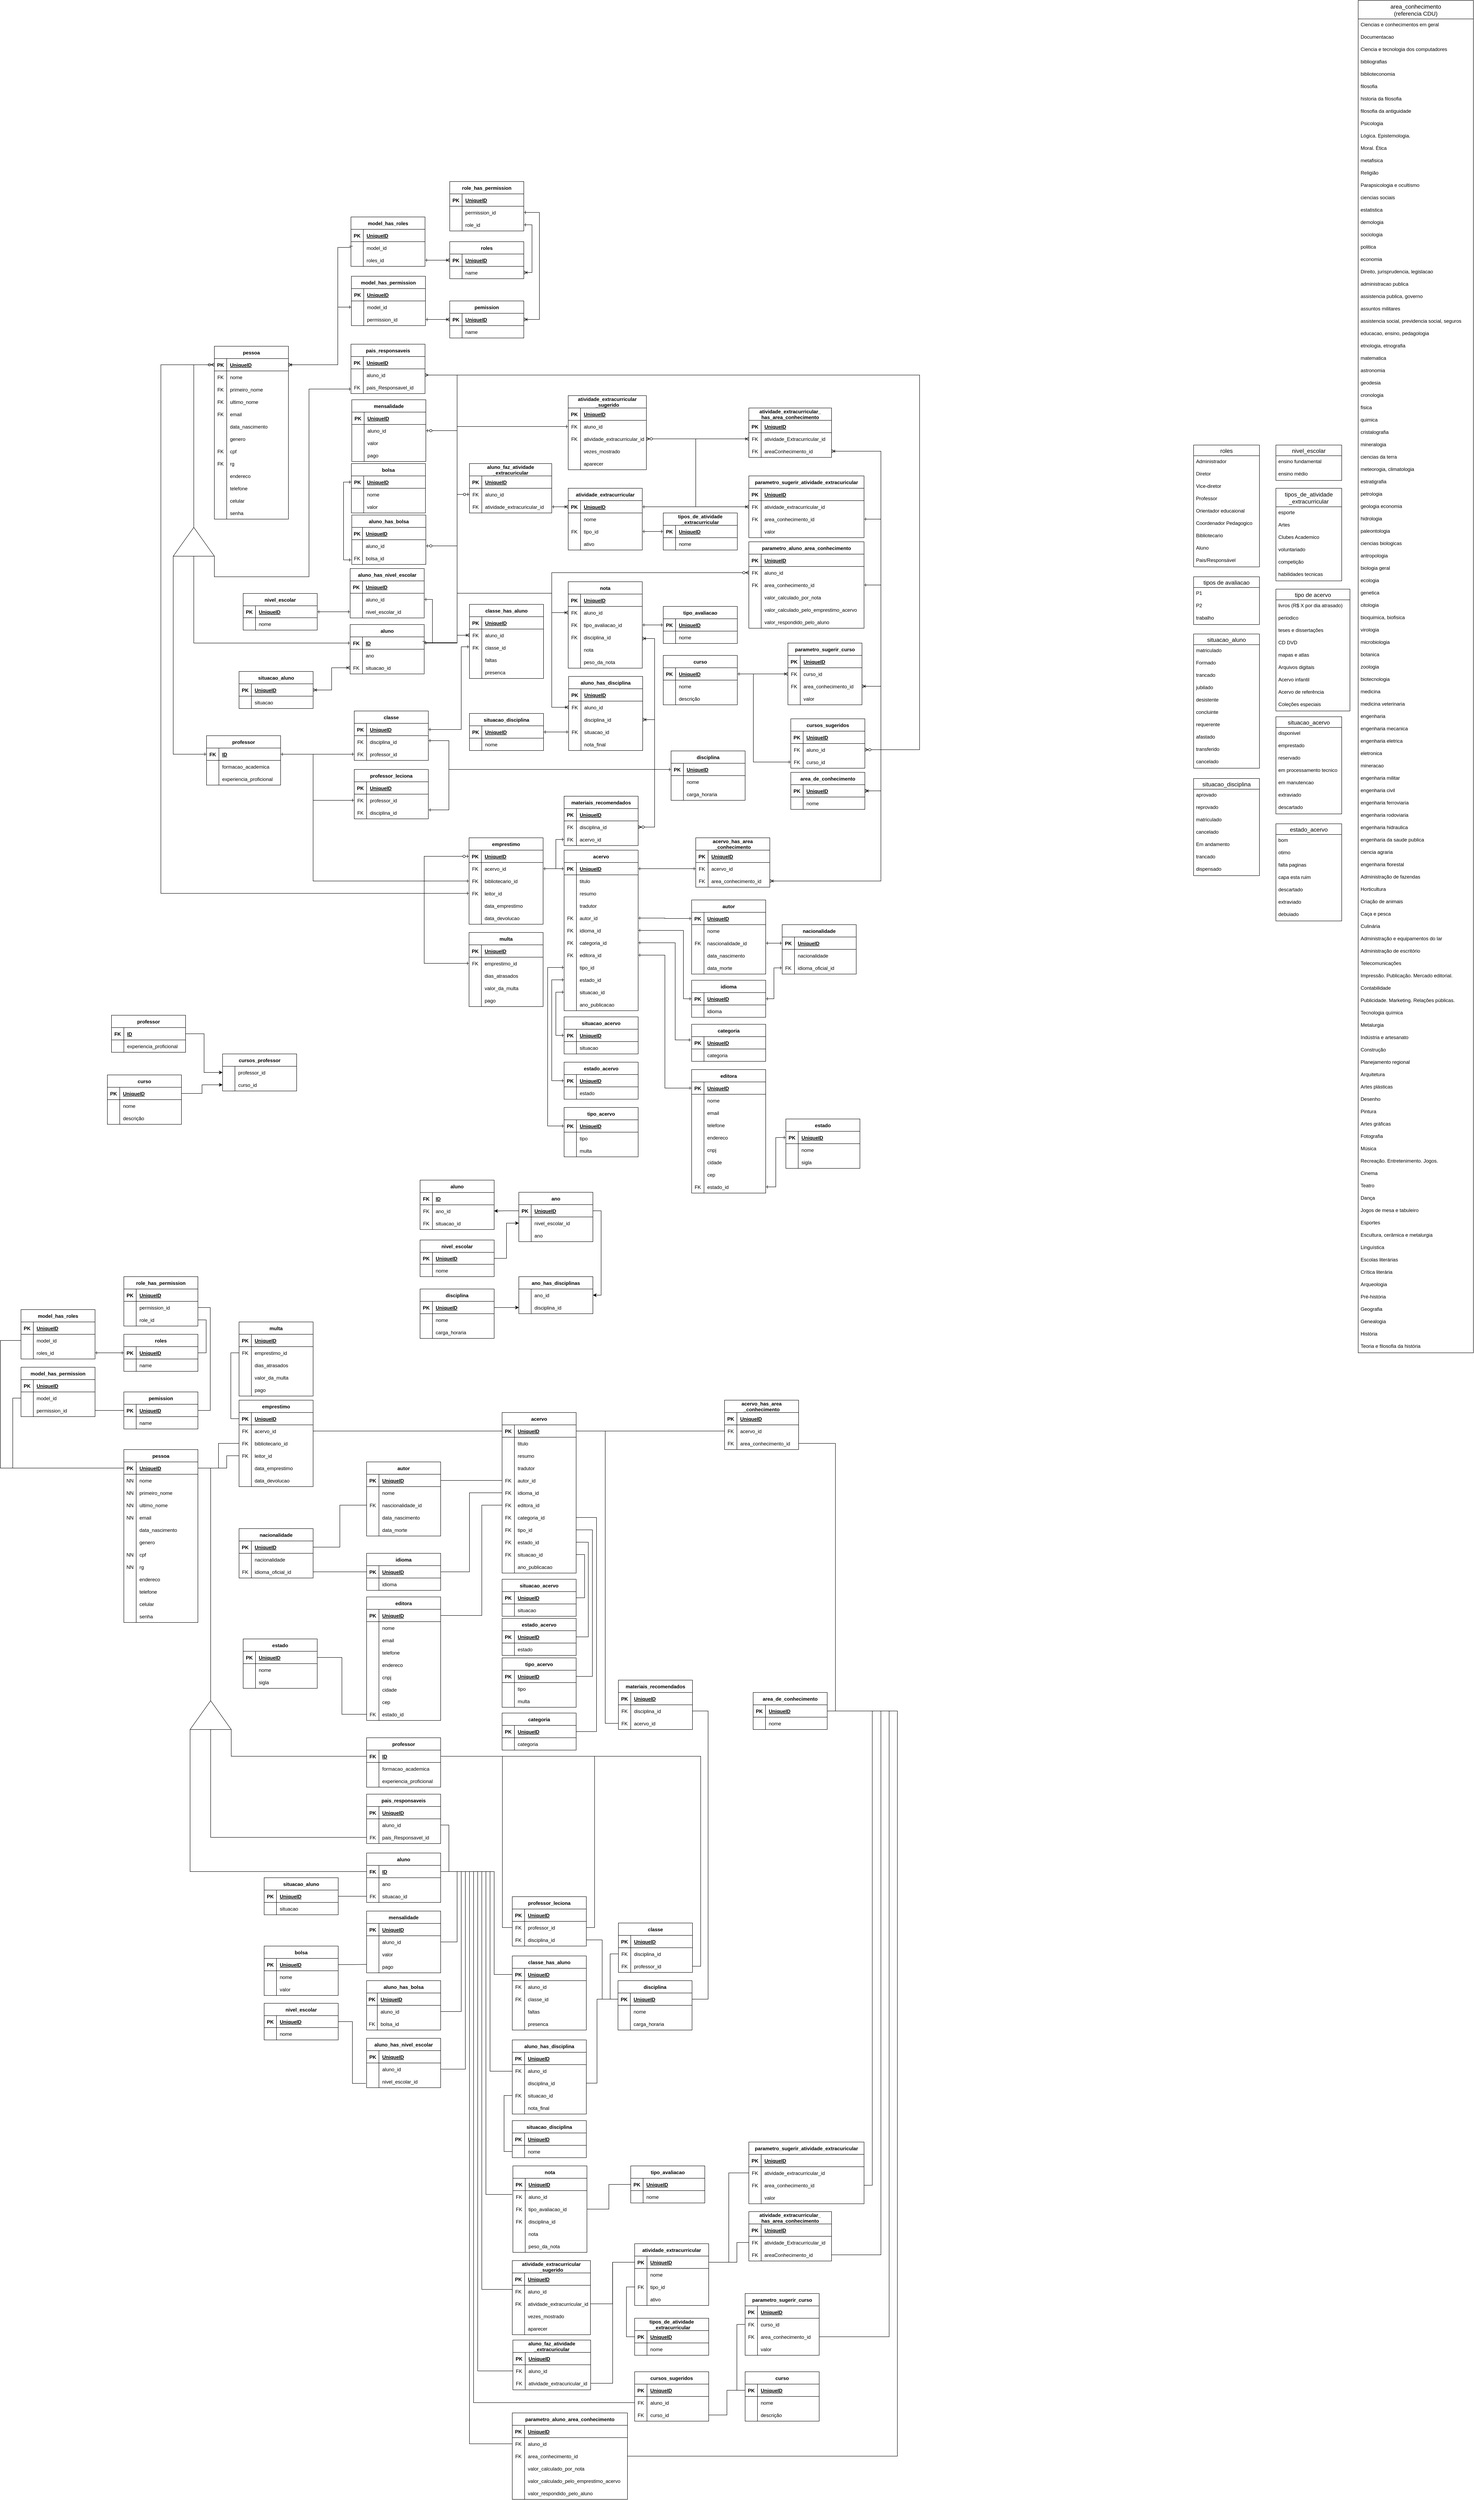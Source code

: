 <mxfile version="22.0.3" type="device">
  <diagram id="9g742Sqrdjts62nLPyn1" name="Página-1">
    <mxGraphModel dx="2177" dy="1958" grid="1" gridSize="10" guides="1" tooltips="1" connect="1" arrows="1" fold="1" page="1" pageScale="1" pageWidth="827" pageHeight="1169" math="0" shadow="0">
      <root>
        <mxCell id="0" />
        <mxCell id="1" parent="0" />
        <mxCell id="G3xG3lURxqwSk8fteZgR-40" value="nota" style="shape=table;startSize=30;container=1;collapsible=1;childLayout=tableLayout;fixedRows=1;rowLines=0;fontStyle=1;align=center;resizeLast=1;" parent="1" vertex="1">
          <mxGeometry x="1120" y="292" width="180" height="210" as="geometry" />
        </mxCell>
        <mxCell id="G3xG3lURxqwSk8fteZgR-41" value="" style="shape=tableRow;horizontal=0;startSize=0;swimlaneHead=0;swimlaneBody=0;fillColor=none;collapsible=0;dropTarget=0;points=[[0,0.5],[1,0.5]];portConstraint=eastwest;top=0;left=0;right=0;bottom=1;" parent="G3xG3lURxqwSk8fteZgR-40" vertex="1">
          <mxGeometry y="30" width="180" height="30" as="geometry" />
        </mxCell>
        <mxCell id="G3xG3lURxqwSk8fteZgR-42" value="PK" style="shape=partialRectangle;connectable=0;fillColor=none;top=0;left=0;bottom=0;right=0;fontStyle=1;overflow=hidden;" parent="G3xG3lURxqwSk8fteZgR-41" vertex="1">
          <mxGeometry width="30" height="30" as="geometry">
            <mxRectangle width="30" height="30" as="alternateBounds" />
          </mxGeometry>
        </mxCell>
        <mxCell id="G3xG3lURxqwSk8fteZgR-43" value="UniqueID" style="shape=partialRectangle;connectable=0;fillColor=none;top=0;left=0;bottom=0;right=0;align=left;spacingLeft=6;fontStyle=5;overflow=hidden;" parent="G3xG3lURxqwSk8fteZgR-41" vertex="1">
          <mxGeometry x="30" width="150" height="30" as="geometry">
            <mxRectangle width="150" height="30" as="alternateBounds" />
          </mxGeometry>
        </mxCell>
        <mxCell id="G3xG3lURxqwSk8fteZgR-44" value="" style="shape=tableRow;horizontal=0;startSize=0;swimlaneHead=0;swimlaneBody=0;fillColor=none;collapsible=0;dropTarget=0;points=[[0,0.5],[1,0.5]];portConstraint=eastwest;top=0;left=0;right=0;bottom=0;" parent="G3xG3lURxqwSk8fteZgR-40" vertex="1">
          <mxGeometry y="60" width="180" height="30" as="geometry" />
        </mxCell>
        <mxCell id="G3xG3lURxqwSk8fteZgR-45" value="FK" style="shape=partialRectangle;connectable=0;fillColor=none;top=0;left=0;bottom=0;right=0;editable=1;overflow=hidden;" parent="G3xG3lURxqwSk8fteZgR-44" vertex="1">
          <mxGeometry width="30" height="30" as="geometry">
            <mxRectangle width="30" height="30" as="alternateBounds" />
          </mxGeometry>
        </mxCell>
        <mxCell id="G3xG3lURxqwSk8fteZgR-46" value="aluno_id" style="shape=partialRectangle;connectable=0;fillColor=none;top=0;left=0;bottom=0;right=0;align=left;spacingLeft=6;overflow=hidden;" parent="G3xG3lURxqwSk8fteZgR-44" vertex="1">
          <mxGeometry x="30" width="150" height="30" as="geometry">
            <mxRectangle width="150" height="30" as="alternateBounds" />
          </mxGeometry>
        </mxCell>
        <mxCell id="G3xG3lURxqwSk8fteZgR-47" value="" style="shape=tableRow;horizontal=0;startSize=0;swimlaneHead=0;swimlaneBody=0;fillColor=none;collapsible=0;dropTarget=0;points=[[0,0.5],[1,0.5]];portConstraint=eastwest;top=0;left=0;right=0;bottom=0;" parent="G3xG3lURxqwSk8fteZgR-40" vertex="1">
          <mxGeometry y="90" width="180" height="30" as="geometry" />
        </mxCell>
        <mxCell id="G3xG3lURxqwSk8fteZgR-48" value="FK" style="shape=partialRectangle;connectable=0;fillColor=none;top=0;left=0;bottom=0;right=0;editable=1;overflow=hidden;" parent="G3xG3lURxqwSk8fteZgR-47" vertex="1">
          <mxGeometry width="30" height="30" as="geometry">
            <mxRectangle width="30" height="30" as="alternateBounds" />
          </mxGeometry>
        </mxCell>
        <mxCell id="G3xG3lURxqwSk8fteZgR-49" value="tipo_avaliacao_id" style="shape=partialRectangle;connectable=0;fillColor=none;top=0;left=0;bottom=0;right=0;align=left;spacingLeft=6;overflow=hidden;" parent="G3xG3lURxqwSk8fteZgR-47" vertex="1">
          <mxGeometry x="30" width="150" height="30" as="geometry">
            <mxRectangle width="150" height="30" as="alternateBounds" />
          </mxGeometry>
        </mxCell>
        <mxCell id="G3xG3lURxqwSk8fteZgR-138" style="shape=tableRow;horizontal=0;startSize=0;swimlaneHead=0;swimlaneBody=0;fillColor=none;collapsible=0;dropTarget=0;points=[[0,0.5],[1,0.5]];portConstraint=eastwest;top=0;left=0;right=0;bottom=0;" parent="G3xG3lURxqwSk8fteZgR-40" vertex="1">
          <mxGeometry y="120" width="180" height="30" as="geometry" />
        </mxCell>
        <mxCell id="G3xG3lURxqwSk8fteZgR-139" value="FK" style="shape=partialRectangle;connectable=0;fillColor=none;top=0;left=0;bottom=0;right=0;editable=1;overflow=hidden;" parent="G3xG3lURxqwSk8fteZgR-138" vertex="1">
          <mxGeometry width="30" height="30" as="geometry">
            <mxRectangle width="30" height="30" as="alternateBounds" />
          </mxGeometry>
        </mxCell>
        <mxCell id="G3xG3lURxqwSk8fteZgR-140" value="disciplina_id" style="shape=partialRectangle;connectable=0;fillColor=none;top=0;left=0;bottom=0;right=0;align=left;spacingLeft=6;overflow=hidden;" parent="G3xG3lURxqwSk8fteZgR-138" vertex="1">
          <mxGeometry x="30" width="150" height="30" as="geometry">
            <mxRectangle width="150" height="30" as="alternateBounds" />
          </mxGeometry>
        </mxCell>
        <mxCell id="G3xG3lURxqwSk8fteZgR-50" value="" style="shape=tableRow;horizontal=0;startSize=0;swimlaneHead=0;swimlaneBody=0;fillColor=none;collapsible=0;dropTarget=0;points=[[0,0.5],[1,0.5]];portConstraint=eastwest;top=0;left=0;right=0;bottom=0;" parent="G3xG3lURxqwSk8fteZgR-40" vertex="1">
          <mxGeometry y="150" width="180" height="30" as="geometry" />
        </mxCell>
        <mxCell id="G3xG3lURxqwSk8fteZgR-51" value="" style="shape=partialRectangle;connectable=0;fillColor=none;top=0;left=0;bottom=0;right=0;editable=1;overflow=hidden;" parent="G3xG3lURxqwSk8fteZgR-50" vertex="1">
          <mxGeometry width="30" height="30" as="geometry">
            <mxRectangle width="30" height="30" as="alternateBounds" />
          </mxGeometry>
        </mxCell>
        <mxCell id="G3xG3lURxqwSk8fteZgR-52" value="nota" style="shape=partialRectangle;connectable=0;fillColor=none;top=0;left=0;bottom=0;right=0;align=left;spacingLeft=6;overflow=hidden;" parent="G3xG3lURxqwSk8fteZgR-50" vertex="1">
          <mxGeometry x="30" width="150" height="30" as="geometry">
            <mxRectangle width="150" height="30" as="alternateBounds" />
          </mxGeometry>
        </mxCell>
        <mxCell id="JarRufX_jHK3NEYSCktx-278" style="shape=tableRow;horizontal=0;startSize=0;swimlaneHead=0;swimlaneBody=0;fillColor=none;collapsible=0;dropTarget=0;points=[[0,0.5],[1,0.5]];portConstraint=eastwest;top=0;left=0;right=0;bottom=0;" parent="G3xG3lURxqwSk8fteZgR-40" vertex="1">
          <mxGeometry y="180" width="180" height="30" as="geometry" />
        </mxCell>
        <mxCell id="JarRufX_jHK3NEYSCktx-279" style="shape=partialRectangle;connectable=0;fillColor=none;top=0;left=0;bottom=0;right=0;editable=1;overflow=hidden;" parent="JarRufX_jHK3NEYSCktx-278" vertex="1">
          <mxGeometry width="30" height="30" as="geometry">
            <mxRectangle width="30" height="30" as="alternateBounds" />
          </mxGeometry>
        </mxCell>
        <mxCell id="JarRufX_jHK3NEYSCktx-280" value="peso_da_nota" style="shape=partialRectangle;connectable=0;fillColor=none;top=0;left=0;bottom=0;right=0;align=left;spacingLeft=6;overflow=hidden;" parent="JarRufX_jHK3NEYSCktx-278" vertex="1">
          <mxGeometry x="30" width="150" height="30" as="geometry">
            <mxRectangle width="150" height="30" as="alternateBounds" />
          </mxGeometry>
        </mxCell>
        <mxCell id="G3xG3lURxqwSk8fteZgR-53" value="disciplina" style="shape=table;startSize=30;container=1;collapsible=1;childLayout=tableLayout;fixedRows=1;rowLines=0;fontStyle=1;align=center;resizeLast=1;" parent="1" vertex="1">
          <mxGeometry x="1370" y="703" width="180" height="120" as="geometry" />
        </mxCell>
        <mxCell id="G3xG3lURxqwSk8fteZgR-54" value="" style="shape=tableRow;horizontal=0;startSize=0;swimlaneHead=0;swimlaneBody=0;fillColor=none;collapsible=0;dropTarget=0;points=[[0,0.5],[1,0.5]];portConstraint=eastwest;top=0;left=0;right=0;bottom=1;" parent="G3xG3lURxqwSk8fteZgR-53" vertex="1">
          <mxGeometry y="30" width="180" height="30" as="geometry" />
        </mxCell>
        <mxCell id="G3xG3lURxqwSk8fteZgR-55" value="PK" style="shape=partialRectangle;connectable=0;fillColor=none;top=0;left=0;bottom=0;right=0;fontStyle=1;overflow=hidden;" parent="G3xG3lURxqwSk8fteZgR-54" vertex="1">
          <mxGeometry width="30" height="30" as="geometry">
            <mxRectangle width="30" height="30" as="alternateBounds" />
          </mxGeometry>
        </mxCell>
        <mxCell id="G3xG3lURxqwSk8fteZgR-56" value="UniqueID" style="shape=partialRectangle;connectable=0;fillColor=none;top=0;left=0;bottom=0;right=0;align=left;spacingLeft=6;fontStyle=5;overflow=hidden;" parent="G3xG3lURxqwSk8fteZgR-54" vertex="1">
          <mxGeometry x="30" width="150" height="30" as="geometry">
            <mxRectangle width="150" height="30" as="alternateBounds" />
          </mxGeometry>
        </mxCell>
        <mxCell id="G3xG3lURxqwSk8fteZgR-57" value="" style="shape=tableRow;horizontal=0;startSize=0;swimlaneHead=0;swimlaneBody=0;fillColor=none;collapsible=0;dropTarget=0;points=[[0,0.5],[1,0.5]];portConstraint=eastwest;top=0;left=0;right=0;bottom=0;" parent="G3xG3lURxqwSk8fteZgR-53" vertex="1">
          <mxGeometry y="60" width="180" height="30" as="geometry" />
        </mxCell>
        <mxCell id="G3xG3lURxqwSk8fteZgR-58" value="" style="shape=partialRectangle;connectable=0;fillColor=none;top=0;left=0;bottom=0;right=0;editable=1;overflow=hidden;" parent="G3xG3lURxqwSk8fteZgR-57" vertex="1">
          <mxGeometry width="30" height="30" as="geometry">
            <mxRectangle width="30" height="30" as="alternateBounds" />
          </mxGeometry>
        </mxCell>
        <mxCell id="G3xG3lURxqwSk8fteZgR-59" value="nome" style="shape=partialRectangle;connectable=0;fillColor=none;top=0;left=0;bottom=0;right=0;align=left;spacingLeft=6;overflow=hidden;" parent="G3xG3lURxqwSk8fteZgR-57" vertex="1">
          <mxGeometry x="30" width="150" height="30" as="geometry">
            <mxRectangle width="150" height="30" as="alternateBounds" />
          </mxGeometry>
        </mxCell>
        <mxCell id="760CMfbKj2U_ErgajWyG-634" style="shape=tableRow;horizontal=0;startSize=0;swimlaneHead=0;swimlaneBody=0;fillColor=none;collapsible=0;dropTarget=0;points=[[0,0.5],[1,0.5]];portConstraint=eastwest;top=0;left=0;right=0;bottom=0;" parent="G3xG3lURxqwSk8fteZgR-53" vertex="1">
          <mxGeometry y="90" width="180" height="30" as="geometry" />
        </mxCell>
        <mxCell id="760CMfbKj2U_ErgajWyG-635" style="shape=partialRectangle;connectable=0;fillColor=none;top=0;left=0;bottom=0;right=0;editable=1;overflow=hidden;" parent="760CMfbKj2U_ErgajWyG-634" vertex="1">
          <mxGeometry width="30" height="30" as="geometry">
            <mxRectangle width="30" height="30" as="alternateBounds" />
          </mxGeometry>
        </mxCell>
        <mxCell id="760CMfbKj2U_ErgajWyG-636" value="carga_horaria" style="shape=partialRectangle;connectable=0;fillColor=none;top=0;left=0;bottom=0;right=0;align=left;spacingLeft=6;overflow=hidden;" parent="760CMfbKj2U_ErgajWyG-634" vertex="1">
          <mxGeometry x="30" width="150" height="30" as="geometry">
            <mxRectangle width="150" height="30" as="alternateBounds" />
          </mxGeometry>
        </mxCell>
        <mxCell id="G3xG3lURxqwSk8fteZgR-66" value="area_de_conhecimento" style="shape=table;startSize=30;container=1;collapsible=1;childLayout=tableLayout;fixedRows=1;rowLines=0;fontStyle=1;align=center;resizeLast=1;" parent="1" vertex="1">
          <mxGeometry x="1661" y="755" width="180" height="90" as="geometry" />
        </mxCell>
        <mxCell id="G3xG3lURxqwSk8fteZgR-67" value="" style="shape=tableRow;horizontal=0;startSize=0;swimlaneHead=0;swimlaneBody=0;fillColor=none;collapsible=0;dropTarget=0;points=[[0,0.5],[1,0.5]];portConstraint=eastwest;top=0;left=0;right=0;bottom=1;" parent="G3xG3lURxqwSk8fteZgR-66" vertex="1">
          <mxGeometry y="30" width="180" height="30" as="geometry" />
        </mxCell>
        <mxCell id="G3xG3lURxqwSk8fteZgR-68" value="PK" style="shape=partialRectangle;connectable=0;fillColor=none;top=0;left=0;bottom=0;right=0;fontStyle=1;overflow=hidden;" parent="G3xG3lURxqwSk8fteZgR-67" vertex="1">
          <mxGeometry width="30" height="30" as="geometry">
            <mxRectangle width="30" height="30" as="alternateBounds" />
          </mxGeometry>
        </mxCell>
        <mxCell id="G3xG3lURxqwSk8fteZgR-69" value="UniqueID" style="shape=partialRectangle;connectable=0;fillColor=none;top=0;left=0;bottom=0;right=0;align=left;spacingLeft=6;fontStyle=5;overflow=hidden;" parent="G3xG3lURxqwSk8fteZgR-67" vertex="1">
          <mxGeometry x="30" width="150" height="30" as="geometry">
            <mxRectangle width="150" height="30" as="alternateBounds" />
          </mxGeometry>
        </mxCell>
        <mxCell id="G3xG3lURxqwSk8fteZgR-70" value="" style="shape=tableRow;horizontal=0;startSize=0;swimlaneHead=0;swimlaneBody=0;fillColor=none;collapsible=0;dropTarget=0;points=[[0,0.5],[1,0.5]];portConstraint=eastwest;top=0;left=0;right=0;bottom=0;" parent="G3xG3lURxqwSk8fteZgR-66" vertex="1">
          <mxGeometry y="60" width="180" height="30" as="geometry" />
        </mxCell>
        <mxCell id="G3xG3lURxqwSk8fteZgR-71" value="" style="shape=partialRectangle;connectable=0;fillColor=none;top=0;left=0;bottom=0;right=0;editable=1;overflow=hidden;" parent="G3xG3lURxqwSk8fteZgR-70" vertex="1">
          <mxGeometry width="30" height="30" as="geometry">
            <mxRectangle width="30" height="30" as="alternateBounds" />
          </mxGeometry>
        </mxCell>
        <mxCell id="G3xG3lURxqwSk8fteZgR-72" value="nome" style="shape=partialRectangle;connectable=0;fillColor=none;top=0;left=0;bottom=0;right=0;align=left;spacingLeft=6;overflow=hidden;" parent="G3xG3lURxqwSk8fteZgR-70" vertex="1">
          <mxGeometry x="30" width="150" height="30" as="geometry">
            <mxRectangle width="150" height="30" as="alternateBounds" />
          </mxGeometry>
        </mxCell>
        <mxCell id="G3xG3lURxqwSk8fteZgR-79" value="classe" style="shape=table;startSize=30;container=1;collapsible=1;childLayout=tableLayout;fixedRows=1;rowLines=0;fontStyle=1;align=center;resizeLast=1;" parent="1" vertex="1">
          <mxGeometry x="600" y="606" width="180" height="120" as="geometry" />
        </mxCell>
        <mxCell id="G3xG3lURxqwSk8fteZgR-80" value="" style="shape=tableRow;horizontal=0;startSize=0;swimlaneHead=0;swimlaneBody=0;fillColor=none;collapsible=0;dropTarget=0;points=[[0,0.5],[1,0.5]];portConstraint=eastwest;top=0;left=0;right=0;bottom=1;" parent="G3xG3lURxqwSk8fteZgR-79" vertex="1">
          <mxGeometry y="30" width="180" height="30" as="geometry" />
        </mxCell>
        <mxCell id="G3xG3lURxqwSk8fteZgR-81" value="PK" style="shape=partialRectangle;connectable=0;fillColor=none;top=0;left=0;bottom=0;right=0;fontStyle=1;overflow=hidden;" parent="G3xG3lURxqwSk8fteZgR-80" vertex="1">
          <mxGeometry width="30" height="30" as="geometry">
            <mxRectangle width="30" height="30" as="alternateBounds" />
          </mxGeometry>
        </mxCell>
        <mxCell id="G3xG3lURxqwSk8fteZgR-82" value="UniqueID" style="shape=partialRectangle;connectable=0;fillColor=none;top=0;left=0;bottom=0;right=0;align=left;spacingLeft=6;fontStyle=5;overflow=hidden;" parent="G3xG3lURxqwSk8fteZgR-80" vertex="1">
          <mxGeometry x="30" width="150" height="30" as="geometry">
            <mxRectangle width="150" height="30" as="alternateBounds" />
          </mxGeometry>
        </mxCell>
        <mxCell id="G3xG3lURxqwSk8fteZgR-83" value="" style="shape=tableRow;horizontal=0;startSize=0;swimlaneHead=0;swimlaneBody=0;fillColor=none;collapsible=0;dropTarget=0;points=[[0,0.5],[1,0.5]];portConstraint=eastwest;top=0;left=0;right=0;bottom=0;" parent="G3xG3lURxqwSk8fteZgR-79" vertex="1">
          <mxGeometry y="60" width="180" height="30" as="geometry" />
        </mxCell>
        <mxCell id="G3xG3lURxqwSk8fteZgR-84" value="FK" style="shape=partialRectangle;connectable=0;fillColor=none;top=0;left=0;bottom=0;right=0;editable=1;overflow=hidden;" parent="G3xG3lURxqwSk8fteZgR-83" vertex="1">
          <mxGeometry width="30" height="30" as="geometry">
            <mxRectangle width="30" height="30" as="alternateBounds" />
          </mxGeometry>
        </mxCell>
        <mxCell id="G3xG3lURxqwSk8fteZgR-85" value="disciplina_id" style="shape=partialRectangle;connectable=0;fillColor=none;top=0;left=0;bottom=0;right=0;align=left;spacingLeft=6;overflow=hidden;" parent="G3xG3lURxqwSk8fteZgR-83" vertex="1">
          <mxGeometry x="30" width="150" height="30" as="geometry">
            <mxRectangle width="150" height="30" as="alternateBounds" />
          </mxGeometry>
        </mxCell>
        <mxCell id="G3xG3lURxqwSk8fteZgR-86" value="" style="shape=tableRow;horizontal=0;startSize=0;swimlaneHead=0;swimlaneBody=0;fillColor=none;collapsible=0;dropTarget=0;points=[[0,0.5],[1,0.5]];portConstraint=eastwest;top=0;left=0;right=0;bottom=0;" parent="G3xG3lURxqwSk8fteZgR-79" vertex="1">
          <mxGeometry y="90" width="180" height="30" as="geometry" />
        </mxCell>
        <mxCell id="G3xG3lURxqwSk8fteZgR-87" value="FK" style="shape=partialRectangle;connectable=0;fillColor=none;top=0;left=0;bottom=0;right=0;editable=1;overflow=hidden;" parent="G3xG3lURxqwSk8fteZgR-86" vertex="1">
          <mxGeometry width="30" height="30" as="geometry">
            <mxRectangle width="30" height="30" as="alternateBounds" />
          </mxGeometry>
        </mxCell>
        <mxCell id="G3xG3lURxqwSk8fteZgR-88" value="professor_id" style="shape=partialRectangle;connectable=0;fillColor=none;top=0;left=0;bottom=0;right=0;align=left;spacingLeft=6;overflow=hidden;" parent="G3xG3lURxqwSk8fteZgR-86" vertex="1">
          <mxGeometry x="30" width="150" height="30" as="geometry">
            <mxRectangle width="150" height="30" as="alternateBounds" />
          </mxGeometry>
        </mxCell>
        <mxCell id="G3xG3lURxqwSk8fteZgR-92" value="curso" style="shape=table;startSize=30;container=1;collapsible=1;childLayout=tableLayout;fixedRows=1;rowLines=0;fontStyle=1;align=center;resizeLast=1;" parent="1" vertex="1">
          <mxGeometry x="1351" y="471" width="180" height="120" as="geometry" />
        </mxCell>
        <mxCell id="G3xG3lURxqwSk8fteZgR-93" value="" style="shape=tableRow;horizontal=0;startSize=0;swimlaneHead=0;swimlaneBody=0;fillColor=none;collapsible=0;dropTarget=0;points=[[0,0.5],[1,0.5]];portConstraint=eastwest;top=0;left=0;right=0;bottom=1;" parent="G3xG3lURxqwSk8fteZgR-92" vertex="1">
          <mxGeometry y="30" width="180" height="30" as="geometry" />
        </mxCell>
        <mxCell id="G3xG3lURxqwSk8fteZgR-94" value="PK" style="shape=partialRectangle;connectable=0;fillColor=none;top=0;left=0;bottom=0;right=0;fontStyle=1;overflow=hidden;" parent="G3xG3lURxqwSk8fteZgR-93" vertex="1">
          <mxGeometry width="30" height="30" as="geometry">
            <mxRectangle width="30" height="30" as="alternateBounds" />
          </mxGeometry>
        </mxCell>
        <mxCell id="G3xG3lURxqwSk8fteZgR-95" value="UniqueID" style="shape=partialRectangle;connectable=0;fillColor=none;top=0;left=0;bottom=0;right=0;align=left;spacingLeft=6;fontStyle=5;overflow=hidden;" parent="G3xG3lURxqwSk8fteZgR-93" vertex="1">
          <mxGeometry x="30" width="150" height="30" as="geometry">
            <mxRectangle width="150" height="30" as="alternateBounds" />
          </mxGeometry>
        </mxCell>
        <mxCell id="G3xG3lURxqwSk8fteZgR-96" value="" style="shape=tableRow;horizontal=0;startSize=0;swimlaneHead=0;swimlaneBody=0;fillColor=none;collapsible=0;dropTarget=0;points=[[0,0.5],[1,0.5]];portConstraint=eastwest;top=0;left=0;right=0;bottom=0;" parent="G3xG3lURxqwSk8fteZgR-92" vertex="1">
          <mxGeometry y="60" width="180" height="30" as="geometry" />
        </mxCell>
        <mxCell id="G3xG3lURxqwSk8fteZgR-97" value="" style="shape=partialRectangle;connectable=0;fillColor=none;top=0;left=0;bottom=0;right=0;editable=1;overflow=hidden;" parent="G3xG3lURxqwSk8fteZgR-96" vertex="1">
          <mxGeometry width="30" height="30" as="geometry">
            <mxRectangle width="30" height="30" as="alternateBounds" />
          </mxGeometry>
        </mxCell>
        <mxCell id="G3xG3lURxqwSk8fteZgR-98" value="nome" style="shape=partialRectangle;connectable=0;fillColor=none;top=0;left=0;bottom=0;right=0;align=left;spacingLeft=6;overflow=hidden;" parent="G3xG3lURxqwSk8fteZgR-96" vertex="1">
          <mxGeometry x="30" width="150" height="30" as="geometry">
            <mxRectangle width="150" height="30" as="alternateBounds" />
          </mxGeometry>
        </mxCell>
        <mxCell id="760CMfbKj2U_ErgajWyG-710" style="shape=tableRow;horizontal=0;startSize=0;swimlaneHead=0;swimlaneBody=0;fillColor=none;collapsible=0;dropTarget=0;points=[[0,0.5],[1,0.5]];portConstraint=eastwest;top=0;left=0;right=0;bottom=0;" parent="G3xG3lURxqwSk8fteZgR-92" vertex="1">
          <mxGeometry y="90" width="180" height="30" as="geometry" />
        </mxCell>
        <mxCell id="760CMfbKj2U_ErgajWyG-711" style="shape=partialRectangle;connectable=0;fillColor=none;top=0;left=0;bottom=0;right=0;editable=1;overflow=hidden;" parent="760CMfbKj2U_ErgajWyG-710" vertex="1">
          <mxGeometry width="30" height="30" as="geometry">
            <mxRectangle width="30" height="30" as="alternateBounds" />
          </mxGeometry>
        </mxCell>
        <mxCell id="760CMfbKj2U_ErgajWyG-712" value="descrição" style="shape=partialRectangle;connectable=0;fillColor=none;top=0;left=0;bottom=0;right=0;align=left;spacingLeft=6;overflow=hidden;" parent="760CMfbKj2U_ErgajWyG-710" vertex="1">
          <mxGeometry x="30" width="150" height="30" as="geometry">
            <mxRectangle width="150" height="30" as="alternateBounds" />
          </mxGeometry>
        </mxCell>
        <mxCell id="G3xG3lURxqwSk8fteZgR-105" value="atividade_extracurricular" style="shape=table;startSize=30;container=1;collapsible=1;childLayout=tableLayout;fixedRows=1;rowLines=0;fontStyle=1;align=center;resizeLast=1;" parent="1" vertex="1">
          <mxGeometry x="1120" y="65" width="180" height="150" as="geometry" />
        </mxCell>
        <mxCell id="G3xG3lURxqwSk8fteZgR-106" value="" style="shape=tableRow;horizontal=0;startSize=0;swimlaneHead=0;swimlaneBody=0;fillColor=none;collapsible=0;dropTarget=0;points=[[0,0.5],[1,0.5]];portConstraint=eastwest;top=0;left=0;right=0;bottom=1;" parent="G3xG3lURxqwSk8fteZgR-105" vertex="1">
          <mxGeometry y="30" width="180" height="30" as="geometry" />
        </mxCell>
        <mxCell id="G3xG3lURxqwSk8fteZgR-107" value="PK" style="shape=partialRectangle;connectable=0;fillColor=none;top=0;left=0;bottom=0;right=0;fontStyle=1;overflow=hidden;" parent="G3xG3lURxqwSk8fteZgR-106" vertex="1">
          <mxGeometry width="30" height="30" as="geometry">
            <mxRectangle width="30" height="30" as="alternateBounds" />
          </mxGeometry>
        </mxCell>
        <mxCell id="G3xG3lURxqwSk8fteZgR-108" value="UniqueID" style="shape=partialRectangle;connectable=0;fillColor=none;top=0;left=0;bottom=0;right=0;align=left;spacingLeft=6;fontStyle=5;overflow=hidden;" parent="G3xG3lURxqwSk8fteZgR-106" vertex="1">
          <mxGeometry x="30" width="150" height="30" as="geometry">
            <mxRectangle width="150" height="30" as="alternateBounds" />
          </mxGeometry>
        </mxCell>
        <mxCell id="G3xG3lURxqwSk8fteZgR-109" value="" style="shape=tableRow;horizontal=0;startSize=0;swimlaneHead=0;swimlaneBody=0;fillColor=none;collapsible=0;dropTarget=0;points=[[0,0.5],[1,0.5]];portConstraint=eastwest;top=0;left=0;right=0;bottom=0;" parent="G3xG3lURxqwSk8fteZgR-105" vertex="1">
          <mxGeometry y="60" width="180" height="30" as="geometry" />
        </mxCell>
        <mxCell id="G3xG3lURxqwSk8fteZgR-110" value="" style="shape=partialRectangle;connectable=0;fillColor=none;top=0;left=0;bottom=0;right=0;editable=1;overflow=hidden;" parent="G3xG3lURxqwSk8fteZgR-109" vertex="1">
          <mxGeometry width="30" height="30" as="geometry">
            <mxRectangle width="30" height="30" as="alternateBounds" />
          </mxGeometry>
        </mxCell>
        <mxCell id="G3xG3lURxqwSk8fteZgR-111" value="nome" style="shape=partialRectangle;connectable=0;fillColor=none;top=0;left=0;bottom=0;right=0;align=left;spacingLeft=6;overflow=hidden;" parent="G3xG3lURxqwSk8fteZgR-109" vertex="1">
          <mxGeometry x="30" width="150" height="30" as="geometry">
            <mxRectangle width="150" height="30" as="alternateBounds" />
          </mxGeometry>
        </mxCell>
        <mxCell id="760CMfbKj2U_ErgajWyG-287" style="shape=tableRow;horizontal=0;startSize=0;swimlaneHead=0;swimlaneBody=0;fillColor=none;collapsible=0;dropTarget=0;points=[[0,0.5],[1,0.5]];portConstraint=eastwest;top=0;left=0;right=0;bottom=0;" parent="G3xG3lURxqwSk8fteZgR-105" vertex="1">
          <mxGeometry y="90" width="180" height="30" as="geometry" />
        </mxCell>
        <mxCell id="760CMfbKj2U_ErgajWyG-288" value="FK" style="shape=partialRectangle;connectable=0;fillColor=none;top=0;left=0;bottom=0;right=0;editable=1;overflow=hidden;" parent="760CMfbKj2U_ErgajWyG-287" vertex="1">
          <mxGeometry width="30" height="30" as="geometry">
            <mxRectangle width="30" height="30" as="alternateBounds" />
          </mxGeometry>
        </mxCell>
        <mxCell id="760CMfbKj2U_ErgajWyG-289" value="tipo_id" style="shape=partialRectangle;connectable=0;fillColor=none;top=0;left=0;bottom=0;right=0;align=left;spacingLeft=6;overflow=hidden;" parent="760CMfbKj2U_ErgajWyG-287" vertex="1">
          <mxGeometry x="30" width="150" height="30" as="geometry">
            <mxRectangle width="150" height="30" as="alternateBounds" />
          </mxGeometry>
        </mxCell>
        <mxCell id="760CMfbKj2U_ErgajWyG-33" style="shape=tableRow;horizontal=0;startSize=0;swimlaneHead=0;swimlaneBody=0;fillColor=none;collapsible=0;dropTarget=0;points=[[0,0.5],[1,0.5]];portConstraint=eastwest;top=0;left=0;right=0;bottom=0;" parent="G3xG3lURxqwSk8fteZgR-105" vertex="1">
          <mxGeometry y="120" width="180" height="30" as="geometry" />
        </mxCell>
        <mxCell id="760CMfbKj2U_ErgajWyG-34" style="shape=partialRectangle;connectable=0;fillColor=none;top=0;left=0;bottom=0;right=0;editable=1;overflow=hidden;" parent="760CMfbKj2U_ErgajWyG-33" vertex="1">
          <mxGeometry width="30" height="30" as="geometry">
            <mxRectangle width="30" height="30" as="alternateBounds" />
          </mxGeometry>
        </mxCell>
        <mxCell id="760CMfbKj2U_ErgajWyG-35" value="ativo" style="shape=partialRectangle;connectable=0;fillColor=none;top=0;left=0;bottom=0;right=0;align=left;spacingLeft=6;overflow=hidden;" parent="760CMfbKj2U_ErgajWyG-33" vertex="1">
          <mxGeometry x="30" width="150" height="30" as="geometry">
            <mxRectangle width="150" height="30" as="alternateBounds" />
          </mxGeometry>
        </mxCell>
        <mxCell id="G3xG3lURxqwSk8fteZgR-118" value="tipo_avaliacao" style="shape=table;startSize=30;container=1;collapsible=1;childLayout=tableLayout;fixedRows=1;rowLines=0;fontStyle=1;align=center;resizeLast=1;" parent="1" vertex="1">
          <mxGeometry x="1351" y="352" width="180" height="90" as="geometry" />
        </mxCell>
        <mxCell id="G3xG3lURxqwSk8fteZgR-119" value="" style="shape=tableRow;horizontal=0;startSize=0;swimlaneHead=0;swimlaneBody=0;fillColor=none;collapsible=0;dropTarget=0;points=[[0,0.5],[1,0.5]];portConstraint=eastwest;top=0;left=0;right=0;bottom=1;" parent="G3xG3lURxqwSk8fteZgR-118" vertex="1">
          <mxGeometry y="30" width="180" height="30" as="geometry" />
        </mxCell>
        <mxCell id="G3xG3lURxqwSk8fteZgR-120" value="PK" style="shape=partialRectangle;connectable=0;fillColor=none;top=0;left=0;bottom=0;right=0;fontStyle=1;overflow=hidden;" parent="G3xG3lURxqwSk8fteZgR-119" vertex="1">
          <mxGeometry width="30" height="30" as="geometry">
            <mxRectangle width="30" height="30" as="alternateBounds" />
          </mxGeometry>
        </mxCell>
        <mxCell id="G3xG3lURxqwSk8fteZgR-121" value="UniqueID" style="shape=partialRectangle;connectable=0;fillColor=none;top=0;left=0;bottom=0;right=0;align=left;spacingLeft=6;fontStyle=5;overflow=hidden;" parent="G3xG3lURxqwSk8fteZgR-119" vertex="1">
          <mxGeometry x="30" width="150" height="30" as="geometry">
            <mxRectangle width="150" height="30" as="alternateBounds" />
          </mxGeometry>
        </mxCell>
        <mxCell id="G3xG3lURxqwSk8fteZgR-122" value="" style="shape=tableRow;horizontal=0;startSize=0;swimlaneHead=0;swimlaneBody=0;fillColor=none;collapsible=0;dropTarget=0;points=[[0,0.5],[1,0.5]];portConstraint=eastwest;top=0;left=0;right=0;bottom=0;" parent="G3xG3lURxqwSk8fteZgR-118" vertex="1">
          <mxGeometry y="60" width="180" height="30" as="geometry" />
        </mxCell>
        <mxCell id="G3xG3lURxqwSk8fteZgR-123" value="" style="shape=partialRectangle;connectable=0;fillColor=none;top=0;left=0;bottom=0;right=0;editable=1;overflow=hidden;" parent="G3xG3lURxqwSk8fteZgR-122" vertex="1">
          <mxGeometry width="30" height="30" as="geometry">
            <mxRectangle width="30" height="30" as="alternateBounds" />
          </mxGeometry>
        </mxCell>
        <mxCell id="G3xG3lURxqwSk8fteZgR-124" value="nome" style="shape=partialRectangle;connectable=0;fillColor=none;top=0;left=0;bottom=0;right=0;align=left;spacingLeft=6;overflow=hidden;" parent="G3xG3lURxqwSk8fteZgR-122" vertex="1">
          <mxGeometry x="30" width="150" height="30" as="geometry">
            <mxRectangle width="150" height="30" as="alternateBounds" />
          </mxGeometry>
        </mxCell>
        <mxCell id="G3xG3lURxqwSk8fteZgR-145" value="classe_has_aluno" style="shape=table;startSize=30;container=1;collapsible=1;childLayout=tableLayout;fixedRows=1;rowLines=0;fontStyle=1;align=center;resizeLast=1;" parent="1" vertex="1">
          <mxGeometry x="880" y="347" width="180" height="180" as="geometry" />
        </mxCell>
        <mxCell id="G3xG3lURxqwSk8fteZgR-146" value="" style="shape=tableRow;horizontal=0;startSize=0;swimlaneHead=0;swimlaneBody=0;fillColor=none;collapsible=0;dropTarget=0;points=[[0,0.5],[1,0.5]];portConstraint=eastwest;top=0;left=0;right=0;bottom=1;" parent="G3xG3lURxqwSk8fteZgR-145" vertex="1">
          <mxGeometry y="30" width="180" height="30" as="geometry" />
        </mxCell>
        <mxCell id="G3xG3lURxqwSk8fteZgR-147" value="PK" style="shape=partialRectangle;connectable=0;fillColor=none;top=0;left=0;bottom=0;right=0;fontStyle=1;overflow=hidden;" parent="G3xG3lURxqwSk8fteZgR-146" vertex="1">
          <mxGeometry width="30" height="30" as="geometry">
            <mxRectangle width="30" height="30" as="alternateBounds" />
          </mxGeometry>
        </mxCell>
        <mxCell id="G3xG3lURxqwSk8fteZgR-148" value="UniqueID" style="shape=partialRectangle;connectable=0;fillColor=none;top=0;left=0;bottom=0;right=0;align=left;spacingLeft=6;fontStyle=5;overflow=hidden;" parent="G3xG3lURxqwSk8fteZgR-146" vertex="1">
          <mxGeometry x="30" width="150" height="30" as="geometry">
            <mxRectangle width="150" height="30" as="alternateBounds" />
          </mxGeometry>
        </mxCell>
        <mxCell id="G3xG3lURxqwSk8fteZgR-149" value="" style="shape=tableRow;horizontal=0;startSize=0;swimlaneHead=0;swimlaneBody=0;fillColor=none;collapsible=0;dropTarget=0;points=[[0,0.5],[1,0.5]];portConstraint=eastwest;top=0;left=0;right=0;bottom=0;" parent="G3xG3lURxqwSk8fteZgR-145" vertex="1">
          <mxGeometry y="60" width="180" height="30" as="geometry" />
        </mxCell>
        <mxCell id="G3xG3lURxqwSk8fteZgR-150" value="FK" style="shape=partialRectangle;connectable=0;fillColor=none;top=0;left=0;bottom=0;right=0;editable=1;overflow=hidden;" parent="G3xG3lURxqwSk8fteZgR-149" vertex="1">
          <mxGeometry width="30" height="30" as="geometry">
            <mxRectangle width="30" height="30" as="alternateBounds" />
          </mxGeometry>
        </mxCell>
        <mxCell id="G3xG3lURxqwSk8fteZgR-151" value="aluno_id" style="shape=partialRectangle;connectable=0;fillColor=none;top=0;left=0;bottom=0;right=0;align=left;spacingLeft=6;overflow=hidden;" parent="G3xG3lURxqwSk8fteZgR-149" vertex="1">
          <mxGeometry x="30" width="150" height="30" as="geometry">
            <mxRectangle width="150" height="30" as="alternateBounds" />
          </mxGeometry>
        </mxCell>
        <mxCell id="G3xG3lURxqwSk8fteZgR-152" value="" style="shape=tableRow;horizontal=0;startSize=0;swimlaneHead=0;swimlaneBody=0;fillColor=none;collapsible=0;dropTarget=0;points=[[0,0.5],[1,0.5]];portConstraint=eastwest;top=0;left=0;right=0;bottom=0;" parent="G3xG3lURxqwSk8fteZgR-145" vertex="1">
          <mxGeometry y="90" width="180" height="30" as="geometry" />
        </mxCell>
        <mxCell id="G3xG3lURxqwSk8fteZgR-153" value="FK" style="shape=partialRectangle;connectable=0;fillColor=none;top=0;left=0;bottom=0;right=0;editable=1;overflow=hidden;" parent="G3xG3lURxqwSk8fteZgR-152" vertex="1">
          <mxGeometry width="30" height="30" as="geometry">
            <mxRectangle width="30" height="30" as="alternateBounds" />
          </mxGeometry>
        </mxCell>
        <mxCell id="G3xG3lURxqwSk8fteZgR-154" value="classe_id" style="shape=partialRectangle;connectable=0;fillColor=none;top=0;left=0;bottom=0;right=0;align=left;spacingLeft=6;overflow=hidden;" parent="G3xG3lURxqwSk8fteZgR-152" vertex="1">
          <mxGeometry x="30" width="150" height="30" as="geometry">
            <mxRectangle width="150" height="30" as="alternateBounds" />
          </mxGeometry>
        </mxCell>
        <mxCell id="760CMfbKj2U_ErgajWyG-645" style="shape=tableRow;horizontal=0;startSize=0;swimlaneHead=0;swimlaneBody=0;fillColor=none;collapsible=0;dropTarget=0;points=[[0,0.5],[1,0.5]];portConstraint=eastwest;top=0;left=0;right=0;bottom=0;" parent="G3xG3lURxqwSk8fteZgR-145" vertex="1">
          <mxGeometry y="120" width="180" height="30" as="geometry" />
        </mxCell>
        <mxCell id="760CMfbKj2U_ErgajWyG-646" style="shape=partialRectangle;connectable=0;fillColor=none;top=0;left=0;bottom=0;right=0;editable=1;overflow=hidden;" parent="760CMfbKj2U_ErgajWyG-645" vertex="1">
          <mxGeometry width="30" height="30" as="geometry">
            <mxRectangle width="30" height="30" as="alternateBounds" />
          </mxGeometry>
        </mxCell>
        <mxCell id="760CMfbKj2U_ErgajWyG-647" value="faltas" style="shape=partialRectangle;connectable=0;fillColor=none;top=0;left=0;bottom=0;right=0;align=left;spacingLeft=6;overflow=hidden;" parent="760CMfbKj2U_ErgajWyG-645" vertex="1">
          <mxGeometry x="30" width="150" height="30" as="geometry">
            <mxRectangle width="150" height="30" as="alternateBounds" />
          </mxGeometry>
        </mxCell>
        <mxCell id="760CMfbKj2U_ErgajWyG-648" style="shape=tableRow;horizontal=0;startSize=0;swimlaneHead=0;swimlaneBody=0;fillColor=none;collapsible=0;dropTarget=0;points=[[0,0.5],[1,0.5]];portConstraint=eastwest;top=0;left=0;right=0;bottom=0;" parent="G3xG3lURxqwSk8fteZgR-145" vertex="1">
          <mxGeometry y="150" width="180" height="30" as="geometry" />
        </mxCell>
        <mxCell id="760CMfbKj2U_ErgajWyG-649" style="shape=partialRectangle;connectable=0;fillColor=none;top=0;left=0;bottom=0;right=0;editable=1;overflow=hidden;" parent="760CMfbKj2U_ErgajWyG-648" vertex="1">
          <mxGeometry width="30" height="30" as="geometry">
            <mxRectangle width="30" height="30" as="alternateBounds" />
          </mxGeometry>
        </mxCell>
        <mxCell id="760CMfbKj2U_ErgajWyG-650" value="presenca" style="shape=partialRectangle;connectable=0;fillColor=none;top=0;left=0;bottom=0;right=0;align=left;spacingLeft=6;overflow=hidden;" parent="760CMfbKj2U_ErgajWyG-648" vertex="1">
          <mxGeometry x="30" width="150" height="30" as="geometry">
            <mxRectangle width="150" height="30" as="alternateBounds" />
          </mxGeometry>
        </mxCell>
        <mxCell id="G3xG3lURxqwSk8fteZgR-160" style="edgeStyle=orthogonalEdgeStyle;rounded=0;orthogonalLoop=1;jettySize=auto;html=1;entryX=0;entryY=0.5;entryDx=0;entryDy=0;startArrow=ERone;startFill=0;endArrow=ERoneToMany;endFill=0;exitX=1;exitY=0.5;exitDx=0;exitDy=0;" parent="1" source="JarRufX_jHK3NEYSCktx-237" target="G3xG3lURxqwSk8fteZgR-44" edge="1">
          <mxGeometry relative="1" as="geometry">
            <Array as="points">
              <mxPoint x="850" y="440" />
              <mxPoint x="850" y="320" />
              <mxPoint x="1080" y="320" />
              <mxPoint x="1080" y="367" />
            </Array>
          </mxGeometry>
        </mxCell>
        <mxCell id="G3xG3lURxqwSk8fteZgR-161" style="edgeStyle=orthogonalEdgeStyle;rounded=0;orthogonalLoop=1;jettySize=auto;html=1;entryX=0;entryY=0.5;entryDx=0;entryDy=0;startArrow=ERone;startFill=0;endArrow=ERoneToMany;endFill=0;exitX=1;exitY=0.5;exitDx=0;exitDy=0;" parent="1" source="JarRufX_jHK3NEYSCktx-237" target="G3xG3lURxqwSk8fteZgR-149" edge="1">
          <mxGeometry relative="1" as="geometry">
            <Array as="points">
              <mxPoint x="850" y="440" />
              <mxPoint x="850" y="422" />
            </Array>
          </mxGeometry>
        </mxCell>
        <mxCell id="G3xG3lURxqwSk8fteZgR-196" style="edgeStyle=orthogonalEdgeStyle;rounded=0;orthogonalLoop=1;jettySize=auto;html=1;startArrow=ERone;startFill=0;endArrow=ERone;endFill=0;" parent="1" source="G3xG3lURxqwSk8fteZgR-80" edge="1">
          <mxGeometry relative="1" as="geometry">
            <mxPoint x="880" y="450" as="targetPoint" />
            <Array as="points">
              <mxPoint x="860" y="651" />
              <mxPoint x="860" y="450" />
            </Array>
          </mxGeometry>
        </mxCell>
        <mxCell id="G3xG3lURxqwSk8fteZgR-200" value="aluno_faz_atividade&#xa;_extracuricular" style="shape=table;startSize=30;container=1;collapsible=1;childLayout=tableLayout;fixedRows=1;rowLines=0;fontStyle=1;align=center;resizeLast=1;" parent="1" vertex="1">
          <mxGeometry x="880" y="5" width="200" height="120" as="geometry" />
        </mxCell>
        <mxCell id="G3xG3lURxqwSk8fteZgR-201" value="" style="shape=tableRow;horizontal=0;startSize=0;swimlaneHead=0;swimlaneBody=0;fillColor=none;collapsible=0;dropTarget=0;points=[[0,0.5],[1,0.5]];portConstraint=eastwest;top=0;left=0;right=0;bottom=1;" parent="G3xG3lURxqwSk8fteZgR-200" vertex="1">
          <mxGeometry y="30" width="200" height="30" as="geometry" />
        </mxCell>
        <mxCell id="G3xG3lURxqwSk8fteZgR-202" value="PK" style="shape=partialRectangle;connectable=0;fillColor=none;top=0;left=0;bottom=0;right=0;fontStyle=1;overflow=hidden;" parent="G3xG3lURxqwSk8fteZgR-201" vertex="1">
          <mxGeometry width="30" height="30" as="geometry">
            <mxRectangle width="30" height="30" as="alternateBounds" />
          </mxGeometry>
        </mxCell>
        <mxCell id="G3xG3lURxqwSk8fteZgR-203" value="UniqueID" style="shape=partialRectangle;connectable=0;fillColor=none;top=0;left=0;bottom=0;right=0;align=left;spacingLeft=6;fontStyle=5;overflow=hidden;" parent="G3xG3lURxqwSk8fteZgR-201" vertex="1">
          <mxGeometry x="30" width="170" height="30" as="geometry">
            <mxRectangle width="170" height="30" as="alternateBounds" />
          </mxGeometry>
        </mxCell>
        <mxCell id="G3xG3lURxqwSk8fteZgR-204" value="" style="shape=tableRow;horizontal=0;startSize=0;swimlaneHead=0;swimlaneBody=0;fillColor=none;collapsible=0;dropTarget=0;points=[[0,0.5],[1,0.5]];portConstraint=eastwest;top=0;left=0;right=0;bottom=0;" parent="G3xG3lURxqwSk8fteZgR-200" vertex="1">
          <mxGeometry y="60" width="200" height="30" as="geometry" />
        </mxCell>
        <mxCell id="G3xG3lURxqwSk8fteZgR-205" value="FK" style="shape=partialRectangle;connectable=0;fillColor=none;top=0;left=0;bottom=0;right=0;editable=1;overflow=hidden;" parent="G3xG3lURxqwSk8fteZgR-204" vertex="1">
          <mxGeometry width="30" height="30" as="geometry">
            <mxRectangle width="30" height="30" as="alternateBounds" />
          </mxGeometry>
        </mxCell>
        <mxCell id="G3xG3lURxqwSk8fteZgR-206" value="aluno_id" style="shape=partialRectangle;connectable=0;fillColor=none;top=0;left=0;bottom=0;right=0;align=left;spacingLeft=6;overflow=hidden;" parent="G3xG3lURxqwSk8fteZgR-204" vertex="1">
          <mxGeometry x="30" width="170" height="30" as="geometry">
            <mxRectangle width="170" height="30" as="alternateBounds" />
          </mxGeometry>
        </mxCell>
        <mxCell id="G3xG3lURxqwSk8fteZgR-207" value="" style="shape=tableRow;horizontal=0;startSize=0;swimlaneHead=0;swimlaneBody=0;fillColor=none;collapsible=0;dropTarget=0;points=[[0,0.5],[1,0.5]];portConstraint=eastwest;top=0;left=0;right=0;bottom=0;" parent="G3xG3lURxqwSk8fteZgR-200" vertex="1">
          <mxGeometry y="90" width="200" height="30" as="geometry" />
        </mxCell>
        <mxCell id="G3xG3lURxqwSk8fteZgR-208" value="FK" style="shape=partialRectangle;connectable=0;fillColor=none;top=0;left=0;bottom=0;right=0;editable=1;overflow=hidden;" parent="G3xG3lURxqwSk8fteZgR-207" vertex="1">
          <mxGeometry width="30" height="30" as="geometry">
            <mxRectangle width="30" height="30" as="alternateBounds" />
          </mxGeometry>
        </mxCell>
        <mxCell id="G3xG3lURxqwSk8fteZgR-209" value="atividade_extracuricular_id" style="shape=partialRectangle;connectable=0;fillColor=none;top=0;left=0;bottom=0;right=0;align=left;spacingLeft=6;overflow=hidden;" parent="G3xG3lURxqwSk8fteZgR-207" vertex="1">
          <mxGeometry x="30" width="170" height="30" as="geometry">
            <mxRectangle width="170" height="30" as="alternateBounds" />
          </mxGeometry>
        </mxCell>
        <mxCell id="G3xG3lURxqwSk8fteZgR-214" style="edgeStyle=orthogonalEdgeStyle;rounded=0;orthogonalLoop=1;jettySize=auto;html=1;entryX=0;entryY=0.5;entryDx=0;entryDy=0;startArrow=ERone;startFill=0;endArrow=ERoneToMany;endFill=0;" parent="1" source="G3xG3lURxqwSk8fteZgR-207" target="G3xG3lURxqwSk8fteZgR-106" edge="1">
          <mxGeometry relative="1" as="geometry" />
        </mxCell>
        <mxCell id="G3xG3lURxqwSk8fteZgR-215" value="parametro_aluno_area_conhecimento" style="shape=table;startSize=30;container=1;collapsible=1;childLayout=tableLayout;fixedRows=1;rowLines=0;fontStyle=1;align=center;resizeLast=1;" parent="1" vertex="1">
          <mxGeometry x="1559" y="195" width="280" height="210" as="geometry" />
        </mxCell>
        <mxCell id="G3xG3lURxqwSk8fteZgR-216" value="" style="shape=tableRow;horizontal=0;startSize=0;swimlaneHead=0;swimlaneBody=0;fillColor=none;collapsible=0;dropTarget=0;points=[[0,0.5],[1,0.5]];portConstraint=eastwest;top=0;left=0;right=0;bottom=1;" parent="G3xG3lURxqwSk8fteZgR-215" vertex="1">
          <mxGeometry y="30" width="280" height="30" as="geometry" />
        </mxCell>
        <mxCell id="G3xG3lURxqwSk8fteZgR-217" value="PK" style="shape=partialRectangle;connectable=0;fillColor=none;top=0;left=0;bottom=0;right=0;fontStyle=1;overflow=hidden;" parent="G3xG3lURxqwSk8fteZgR-216" vertex="1">
          <mxGeometry width="30" height="30" as="geometry">
            <mxRectangle width="30" height="30" as="alternateBounds" />
          </mxGeometry>
        </mxCell>
        <mxCell id="G3xG3lURxqwSk8fteZgR-218" value="UniqueID" style="shape=partialRectangle;connectable=0;fillColor=none;top=0;left=0;bottom=0;right=0;align=left;spacingLeft=6;fontStyle=5;overflow=hidden;" parent="G3xG3lURxqwSk8fteZgR-216" vertex="1">
          <mxGeometry x="30" width="250" height="30" as="geometry">
            <mxRectangle width="250" height="30" as="alternateBounds" />
          </mxGeometry>
        </mxCell>
        <mxCell id="G3xG3lURxqwSk8fteZgR-219" value="" style="shape=tableRow;horizontal=0;startSize=0;swimlaneHead=0;swimlaneBody=0;fillColor=none;collapsible=0;dropTarget=0;points=[[0,0.5],[1,0.5]];portConstraint=eastwest;top=0;left=0;right=0;bottom=0;" parent="G3xG3lURxqwSk8fteZgR-215" vertex="1">
          <mxGeometry y="60" width="280" height="30" as="geometry" />
        </mxCell>
        <mxCell id="G3xG3lURxqwSk8fteZgR-220" value="FK" style="shape=partialRectangle;connectable=0;fillColor=none;top=0;left=0;bottom=0;right=0;editable=1;overflow=hidden;" parent="G3xG3lURxqwSk8fteZgR-219" vertex="1">
          <mxGeometry width="30" height="30" as="geometry">
            <mxRectangle width="30" height="30" as="alternateBounds" />
          </mxGeometry>
        </mxCell>
        <mxCell id="G3xG3lURxqwSk8fteZgR-221" value="aluno_id" style="shape=partialRectangle;connectable=0;fillColor=none;top=0;left=0;bottom=0;right=0;align=left;spacingLeft=6;overflow=hidden;" parent="G3xG3lURxqwSk8fteZgR-219" vertex="1">
          <mxGeometry x="30" width="250" height="30" as="geometry">
            <mxRectangle width="250" height="30" as="alternateBounds" />
          </mxGeometry>
        </mxCell>
        <mxCell id="G3xG3lURxqwSk8fteZgR-222" value="" style="shape=tableRow;horizontal=0;startSize=0;swimlaneHead=0;swimlaneBody=0;fillColor=none;collapsible=0;dropTarget=0;points=[[0,0.5],[1,0.5]];portConstraint=eastwest;top=0;left=0;right=0;bottom=0;" parent="G3xG3lURxqwSk8fteZgR-215" vertex="1">
          <mxGeometry y="90" width="280" height="30" as="geometry" />
        </mxCell>
        <mxCell id="G3xG3lURxqwSk8fteZgR-223" value="FK" style="shape=partialRectangle;connectable=0;fillColor=none;top=0;left=0;bottom=0;right=0;editable=1;overflow=hidden;" parent="G3xG3lURxqwSk8fteZgR-222" vertex="1">
          <mxGeometry width="30" height="30" as="geometry">
            <mxRectangle width="30" height="30" as="alternateBounds" />
          </mxGeometry>
        </mxCell>
        <mxCell id="G3xG3lURxqwSk8fteZgR-224" value="area_conhecimento_id" style="shape=partialRectangle;connectable=0;fillColor=none;top=0;left=0;bottom=0;right=0;align=left;spacingLeft=6;overflow=hidden;" parent="G3xG3lURxqwSk8fteZgR-222" vertex="1">
          <mxGeometry x="30" width="250" height="30" as="geometry">
            <mxRectangle width="250" height="30" as="alternateBounds" />
          </mxGeometry>
        </mxCell>
        <mxCell id="G3xG3lURxqwSk8fteZgR-225" value="" style="shape=tableRow;horizontal=0;startSize=0;swimlaneHead=0;swimlaneBody=0;fillColor=none;collapsible=0;dropTarget=0;points=[[0,0.5],[1,0.5]];portConstraint=eastwest;top=0;left=0;right=0;bottom=0;" parent="G3xG3lURxqwSk8fteZgR-215" vertex="1">
          <mxGeometry y="120" width="280" height="30" as="geometry" />
        </mxCell>
        <mxCell id="G3xG3lURxqwSk8fteZgR-226" value="" style="shape=partialRectangle;connectable=0;fillColor=none;top=0;left=0;bottom=0;right=0;editable=1;overflow=hidden;" parent="G3xG3lURxqwSk8fteZgR-225" vertex="1">
          <mxGeometry width="30" height="30" as="geometry">
            <mxRectangle width="30" height="30" as="alternateBounds" />
          </mxGeometry>
        </mxCell>
        <mxCell id="G3xG3lURxqwSk8fteZgR-227" value="valor_calculado_por_nota" style="shape=partialRectangle;connectable=0;fillColor=none;top=0;left=0;bottom=0;right=0;align=left;spacingLeft=6;overflow=hidden;" parent="G3xG3lURxqwSk8fteZgR-225" vertex="1">
          <mxGeometry x="30" width="250" height="30" as="geometry">
            <mxRectangle width="250" height="30" as="alternateBounds" />
          </mxGeometry>
        </mxCell>
        <mxCell id="G3xG3lURxqwSk8fteZgR-406" style="shape=tableRow;horizontal=0;startSize=0;swimlaneHead=0;swimlaneBody=0;fillColor=none;collapsible=0;dropTarget=0;points=[[0,0.5],[1,0.5]];portConstraint=eastwest;top=0;left=0;right=0;bottom=0;" parent="G3xG3lURxqwSk8fteZgR-215" vertex="1">
          <mxGeometry y="150" width="280" height="30" as="geometry" />
        </mxCell>
        <mxCell id="G3xG3lURxqwSk8fteZgR-407" style="shape=partialRectangle;connectable=0;fillColor=none;top=0;left=0;bottom=0;right=0;editable=1;overflow=hidden;" parent="G3xG3lURxqwSk8fteZgR-406" vertex="1">
          <mxGeometry width="30" height="30" as="geometry">
            <mxRectangle width="30" height="30" as="alternateBounds" />
          </mxGeometry>
        </mxCell>
        <mxCell id="G3xG3lURxqwSk8fteZgR-408" value="valor_calculado_pelo_emprestimo_acervo" style="shape=partialRectangle;connectable=0;fillColor=none;top=0;left=0;bottom=0;right=0;align=left;spacingLeft=6;overflow=hidden;" parent="G3xG3lURxqwSk8fteZgR-406" vertex="1">
          <mxGeometry x="30" width="250" height="30" as="geometry">
            <mxRectangle width="250" height="30" as="alternateBounds" />
          </mxGeometry>
        </mxCell>
        <mxCell id="G3xG3lURxqwSk8fteZgR-412" style="shape=tableRow;horizontal=0;startSize=0;swimlaneHead=0;swimlaneBody=0;fillColor=none;collapsible=0;dropTarget=0;points=[[0,0.5],[1,0.5]];portConstraint=eastwest;top=0;left=0;right=0;bottom=0;" parent="G3xG3lURxqwSk8fteZgR-215" vertex="1">
          <mxGeometry y="180" width="280" height="30" as="geometry" />
        </mxCell>
        <mxCell id="G3xG3lURxqwSk8fteZgR-413" style="shape=partialRectangle;connectable=0;fillColor=none;top=0;left=0;bottom=0;right=0;editable=1;overflow=hidden;" parent="G3xG3lURxqwSk8fteZgR-412" vertex="1">
          <mxGeometry width="30" height="30" as="geometry">
            <mxRectangle width="30" height="30" as="alternateBounds" />
          </mxGeometry>
        </mxCell>
        <mxCell id="G3xG3lURxqwSk8fteZgR-414" value="valor_respondido_pelo_aluno" style="shape=partialRectangle;connectable=0;fillColor=none;top=0;left=0;bottom=0;right=0;align=left;spacingLeft=6;overflow=hidden;" parent="G3xG3lURxqwSk8fteZgR-412" vertex="1">
          <mxGeometry x="30" width="250" height="30" as="geometry">
            <mxRectangle width="250" height="30" as="alternateBounds" />
          </mxGeometry>
        </mxCell>
        <mxCell id="G3xG3lURxqwSk8fteZgR-231" value="parametro_sugerir_curso" style="shape=table;startSize=30;container=1;collapsible=1;childLayout=tableLayout;fixedRows=1;rowLines=0;fontStyle=1;align=center;resizeLast=1;" parent="1" vertex="1">
          <mxGeometry x="1654" y="441" width="180" height="150" as="geometry" />
        </mxCell>
        <mxCell id="G3xG3lURxqwSk8fteZgR-232" value="" style="shape=tableRow;horizontal=0;startSize=0;swimlaneHead=0;swimlaneBody=0;fillColor=none;collapsible=0;dropTarget=0;points=[[0,0.5],[1,0.5]];portConstraint=eastwest;top=0;left=0;right=0;bottom=1;" parent="G3xG3lURxqwSk8fteZgR-231" vertex="1">
          <mxGeometry y="30" width="180" height="30" as="geometry" />
        </mxCell>
        <mxCell id="G3xG3lURxqwSk8fteZgR-233" value="PK" style="shape=partialRectangle;connectable=0;fillColor=none;top=0;left=0;bottom=0;right=0;fontStyle=1;overflow=hidden;" parent="G3xG3lURxqwSk8fteZgR-232" vertex="1">
          <mxGeometry width="30" height="30" as="geometry">
            <mxRectangle width="30" height="30" as="alternateBounds" />
          </mxGeometry>
        </mxCell>
        <mxCell id="G3xG3lURxqwSk8fteZgR-234" value="UniqueID" style="shape=partialRectangle;connectable=0;fillColor=none;top=0;left=0;bottom=0;right=0;align=left;spacingLeft=6;fontStyle=5;overflow=hidden;" parent="G3xG3lURxqwSk8fteZgR-232" vertex="1">
          <mxGeometry x="30" width="150" height="30" as="geometry">
            <mxRectangle width="150" height="30" as="alternateBounds" />
          </mxGeometry>
        </mxCell>
        <mxCell id="G3xG3lURxqwSk8fteZgR-235" value="" style="shape=tableRow;horizontal=0;startSize=0;swimlaneHead=0;swimlaneBody=0;fillColor=none;collapsible=0;dropTarget=0;points=[[0,0.5],[1,0.5]];portConstraint=eastwest;top=0;left=0;right=0;bottom=0;" parent="G3xG3lURxqwSk8fteZgR-231" vertex="1">
          <mxGeometry y="60" width="180" height="30" as="geometry" />
        </mxCell>
        <mxCell id="G3xG3lURxqwSk8fteZgR-236" value="FK" style="shape=partialRectangle;connectable=0;fillColor=none;top=0;left=0;bottom=0;right=0;editable=1;overflow=hidden;" parent="G3xG3lURxqwSk8fteZgR-235" vertex="1">
          <mxGeometry width="30" height="30" as="geometry">
            <mxRectangle width="30" height="30" as="alternateBounds" />
          </mxGeometry>
        </mxCell>
        <mxCell id="G3xG3lURxqwSk8fteZgR-237" value="curso_id" style="shape=partialRectangle;connectable=0;fillColor=none;top=0;left=0;bottom=0;right=0;align=left;spacingLeft=6;overflow=hidden;" parent="G3xG3lURxqwSk8fteZgR-235" vertex="1">
          <mxGeometry x="30" width="150" height="30" as="geometry">
            <mxRectangle width="150" height="30" as="alternateBounds" />
          </mxGeometry>
        </mxCell>
        <mxCell id="G3xG3lURxqwSk8fteZgR-238" value="" style="shape=tableRow;horizontal=0;startSize=0;swimlaneHead=0;swimlaneBody=0;fillColor=none;collapsible=0;dropTarget=0;points=[[0,0.5],[1,0.5]];portConstraint=eastwest;top=0;left=0;right=0;bottom=0;" parent="G3xG3lURxqwSk8fteZgR-231" vertex="1">
          <mxGeometry y="90" width="180" height="30" as="geometry" />
        </mxCell>
        <mxCell id="G3xG3lURxqwSk8fteZgR-239" value="FK" style="shape=partialRectangle;connectable=0;fillColor=none;top=0;left=0;bottom=0;right=0;editable=1;overflow=hidden;" parent="G3xG3lURxqwSk8fteZgR-238" vertex="1">
          <mxGeometry width="30" height="30" as="geometry">
            <mxRectangle width="30" height="30" as="alternateBounds" />
          </mxGeometry>
        </mxCell>
        <mxCell id="G3xG3lURxqwSk8fteZgR-240" value="area_conhecimento_id" style="shape=partialRectangle;connectable=0;fillColor=none;top=0;left=0;bottom=0;right=0;align=left;spacingLeft=6;overflow=hidden;" parent="G3xG3lURxqwSk8fteZgR-238" vertex="1">
          <mxGeometry x="30" width="150" height="30" as="geometry">
            <mxRectangle width="150" height="30" as="alternateBounds" />
          </mxGeometry>
        </mxCell>
        <mxCell id="G3xG3lURxqwSk8fteZgR-241" value="" style="shape=tableRow;horizontal=0;startSize=0;swimlaneHead=0;swimlaneBody=0;fillColor=none;collapsible=0;dropTarget=0;points=[[0,0.5],[1,0.5]];portConstraint=eastwest;top=0;left=0;right=0;bottom=0;" parent="G3xG3lURxqwSk8fteZgR-231" vertex="1">
          <mxGeometry y="120" width="180" height="30" as="geometry" />
        </mxCell>
        <mxCell id="G3xG3lURxqwSk8fteZgR-242" value="" style="shape=partialRectangle;connectable=0;fillColor=none;top=0;left=0;bottom=0;right=0;editable=1;overflow=hidden;" parent="G3xG3lURxqwSk8fteZgR-241" vertex="1">
          <mxGeometry width="30" height="30" as="geometry">
            <mxRectangle width="30" height="30" as="alternateBounds" />
          </mxGeometry>
        </mxCell>
        <mxCell id="G3xG3lURxqwSk8fteZgR-243" value="valor" style="shape=partialRectangle;connectable=0;fillColor=none;top=0;left=0;bottom=0;right=0;align=left;spacingLeft=6;overflow=hidden;" parent="G3xG3lURxqwSk8fteZgR-241" vertex="1">
          <mxGeometry x="30" width="150" height="30" as="geometry">
            <mxRectangle width="150" height="30" as="alternateBounds" />
          </mxGeometry>
        </mxCell>
        <mxCell id="G3xG3lURxqwSk8fteZgR-244" value="parametro_sugerir_atividade_extracuricular" style="shape=table;startSize=30;container=1;collapsible=1;childLayout=tableLayout;fixedRows=1;rowLines=0;fontStyle=1;align=center;resizeLast=1;" parent="1" vertex="1">
          <mxGeometry x="1559" y="35" width="280" height="150" as="geometry" />
        </mxCell>
        <mxCell id="G3xG3lURxqwSk8fteZgR-245" value="" style="shape=tableRow;horizontal=0;startSize=0;swimlaneHead=0;swimlaneBody=0;fillColor=none;collapsible=0;dropTarget=0;points=[[0,0.5],[1,0.5]];portConstraint=eastwest;top=0;left=0;right=0;bottom=1;" parent="G3xG3lURxqwSk8fteZgR-244" vertex="1">
          <mxGeometry y="30" width="280" height="30" as="geometry" />
        </mxCell>
        <mxCell id="G3xG3lURxqwSk8fteZgR-246" value="PK" style="shape=partialRectangle;connectable=0;fillColor=none;top=0;left=0;bottom=0;right=0;fontStyle=1;overflow=hidden;" parent="G3xG3lURxqwSk8fteZgR-245" vertex="1">
          <mxGeometry width="30" height="30" as="geometry">
            <mxRectangle width="30" height="30" as="alternateBounds" />
          </mxGeometry>
        </mxCell>
        <mxCell id="G3xG3lURxqwSk8fteZgR-247" value="UniqueID" style="shape=partialRectangle;connectable=0;fillColor=none;top=0;left=0;bottom=0;right=0;align=left;spacingLeft=6;fontStyle=5;overflow=hidden;" parent="G3xG3lURxqwSk8fteZgR-245" vertex="1">
          <mxGeometry x="30" width="250" height="30" as="geometry">
            <mxRectangle width="250" height="30" as="alternateBounds" />
          </mxGeometry>
        </mxCell>
        <mxCell id="G3xG3lURxqwSk8fteZgR-248" value="" style="shape=tableRow;horizontal=0;startSize=0;swimlaneHead=0;swimlaneBody=0;fillColor=none;collapsible=0;dropTarget=0;points=[[0,0.5],[1,0.5]];portConstraint=eastwest;top=0;left=0;right=0;bottom=0;" parent="G3xG3lURxqwSk8fteZgR-244" vertex="1">
          <mxGeometry y="60" width="280" height="30" as="geometry" />
        </mxCell>
        <mxCell id="G3xG3lURxqwSk8fteZgR-249" value="FK" style="shape=partialRectangle;connectable=0;fillColor=none;top=0;left=0;bottom=0;right=0;editable=1;overflow=hidden;" parent="G3xG3lURxqwSk8fteZgR-248" vertex="1">
          <mxGeometry width="30" height="30" as="geometry">
            <mxRectangle width="30" height="30" as="alternateBounds" />
          </mxGeometry>
        </mxCell>
        <mxCell id="G3xG3lURxqwSk8fteZgR-250" value="atividade_extracurricular_id" style="shape=partialRectangle;connectable=0;fillColor=none;top=0;left=0;bottom=0;right=0;align=left;spacingLeft=6;overflow=hidden;" parent="G3xG3lURxqwSk8fteZgR-248" vertex="1">
          <mxGeometry x="30" width="250" height="30" as="geometry">
            <mxRectangle width="250" height="30" as="alternateBounds" />
          </mxGeometry>
        </mxCell>
        <mxCell id="G3xG3lURxqwSk8fteZgR-251" value="" style="shape=tableRow;horizontal=0;startSize=0;swimlaneHead=0;swimlaneBody=0;fillColor=none;collapsible=0;dropTarget=0;points=[[0,0.5],[1,0.5]];portConstraint=eastwest;top=0;left=0;right=0;bottom=0;" parent="G3xG3lURxqwSk8fteZgR-244" vertex="1">
          <mxGeometry y="90" width="280" height="30" as="geometry" />
        </mxCell>
        <mxCell id="G3xG3lURxqwSk8fteZgR-252" value="FK" style="shape=partialRectangle;connectable=0;fillColor=none;top=0;left=0;bottom=0;right=0;editable=1;overflow=hidden;" parent="G3xG3lURxqwSk8fteZgR-251" vertex="1">
          <mxGeometry width="30" height="30" as="geometry">
            <mxRectangle width="30" height="30" as="alternateBounds" />
          </mxGeometry>
        </mxCell>
        <mxCell id="G3xG3lURxqwSk8fteZgR-253" value="area_conhecimento_id" style="shape=partialRectangle;connectable=0;fillColor=none;top=0;left=0;bottom=0;right=0;align=left;spacingLeft=6;overflow=hidden;" parent="G3xG3lURxqwSk8fteZgR-251" vertex="1">
          <mxGeometry x="30" width="250" height="30" as="geometry">
            <mxRectangle width="250" height="30" as="alternateBounds" />
          </mxGeometry>
        </mxCell>
        <mxCell id="G3xG3lURxqwSk8fteZgR-254" value="" style="shape=tableRow;horizontal=0;startSize=0;swimlaneHead=0;swimlaneBody=0;fillColor=none;collapsible=0;dropTarget=0;points=[[0,0.5],[1,0.5]];portConstraint=eastwest;top=0;left=0;right=0;bottom=0;" parent="G3xG3lURxqwSk8fteZgR-244" vertex="1">
          <mxGeometry y="120" width="280" height="30" as="geometry" />
        </mxCell>
        <mxCell id="G3xG3lURxqwSk8fteZgR-255" value="" style="shape=partialRectangle;connectable=0;fillColor=none;top=0;left=0;bottom=0;right=0;editable=1;overflow=hidden;" parent="G3xG3lURxqwSk8fteZgR-254" vertex="1">
          <mxGeometry width="30" height="30" as="geometry">
            <mxRectangle width="30" height="30" as="alternateBounds" />
          </mxGeometry>
        </mxCell>
        <mxCell id="G3xG3lURxqwSk8fteZgR-256" value="valor" style="shape=partialRectangle;connectable=0;fillColor=none;top=0;left=0;bottom=0;right=0;align=left;spacingLeft=6;overflow=hidden;" parent="G3xG3lURxqwSk8fteZgR-254" vertex="1">
          <mxGeometry x="30" width="250" height="30" as="geometry">
            <mxRectangle width="250" height="30" as="alternateBounds" />
          </mxGeometry>
        </mxCell>
        <mxCell id="G3xG3lURxqwSk8fteZgR-259" style="edgeStyle=orthogonalEdgeStyle;rounded=0;orthogonalLoop=1;jettySize=auto;html=1;entryX=0;entryY=0.5;entryDx=0;entryDy=0;endArrow=ERoneToMany;endFill=0;startArrow=ERone;startFill=0;" parent="1" source="G3xG3lURxqwSk8fteZgR-106" target="G3xG3lURxqwSk8fteZgR-244" edge="1">
          <mxGeometry relative="1" as="geometry">
            <Array as="points">
              <mxPoint x="1520" y="110" />
              <mxPoint x="1520" y="110" />
            </Array>
          </mxGeometry>
        </mxCell>
        <mxCell id="G3xG3lURxqwSk8fteZgR-307" value="emprestimo" style="shape=table;startSize=30;container=1;collapsible=1;childLayout=tableLayout;fixedRows=1;rowLines=0;fontStyle=1;align=center;resizeLast=1;" parent="1" vertex="1">
          <mxGeometry x="879" y="914" width="180" height="210" as="geometry" />
        </mxCell>
        <mxCell id="G3xG3lURxqwSk8fteZgR-308" value="" style="shape=tableRow;horizontal=0;startSize=0;swimlaneHead=0;swimlaneBody=0;fillColor=none;collapsible=0;dropTarget=0;points=[[0,0.5],[1,0.5]];portConstraint=eastwest;top=0;left=0;right=0;bottom=1;" parent="G3xG3lURxqwSk8fteZgR-307" vertex="1">
          <mxGeometry y="30" width="180" height="30" as="geometry" />
        </mxCell>
        <mxCell id="G3xG3lURxqwSk8fteZgR-309" value="PK" style="shape=partialRectangle;connectable=0;fillColor=none;top=0;left=0;bottom=0;right=0;fontStyle=1;overflow=hidden;" parent="G3xG3lURxqwSk8fteZgR-308" vertex="1">
          <mxGeometry width="30" height="30" as="geometry">
            <mxRectangle width="30" height="30" as="alternateBounds" />
          </mxGeometry>
        </mxCell>
        <mxCell id="G3xG3lURxqwSk8fteZgR-310" value="UniqueID" style="shape=partialRectangle;connectable=0;fillColor=none;top=0;left=0;bottom=0;right=0;align=left;spacingLeft=6;fontStyle=5;overflow=hidden;" parent="G3xG3lURxqwSk8fteZgR-308" vertex="1">
          <mxGeometry x="30" width="150" height="30" as="geometry">
            <mxRectangle width="150" height="30" as="alternateBounds" />
          </mxGeometry>
        </mxCell>
        <mxCell id="G3xG3lURxqwSk8fteZgR-311" value="" style="shape=tableRow;horizontal=0;startSize=0;swimlaneHead=0;swimlaneBody=0;fillColor=none;collapsible=0;dropTarget=0;points=[[0,0.5],[1,0.5]];portConstraint=eastwest;top=0;left=0;right=0;bottom=0;" parent="G3xG3lURxqwSk8fteZgR-307" vertex="1">
          <mxGeometry y="60" width="180" height="30" as="geometry" />
        </mxCell>
        <mxCell id="G3xG3lURxqwSk8fteZgR-312" value="FK" style="shape=partialRectangle;connectable=0;fillColor=none;top=0;left=0;bottom=0;right=0;editable=1;overflow=hidden;" parent="G3xG3lURxqwSk8fteZgR-311" vertex="1">
          <mxGeometry width="30" height="30" as="geometry">
            <mxRectangle width="30" height="30" as="alternateBounds" />
          </mxGeometry>
        </mxCell>
        <mxCell id="G3xG3lURxqwSk8fteZgR-313" value="acervo_id" style="shape=partialRectangle;connectable=0;fillColor=none;top=0;left=0;bottom=0;right=0;align=left;spacingLeft=6;overflow=hidden;" parent="G3xG3lURxqwSk8fteZgR-311" vertex="1">
          <mxGeometry x="30" width="150" height="30" as="geometry">
            <mxRectangle width="150" height="30" as="alternateBounds" />
          </mxGeometry>
        </mxCell>
        <mxCell id="G3xG3lURxqwSk8fteZgR-399" style="shape=tableRow;horizontal=0;startSize=0;swimlaneHead=0;swimlaneBody=0;fillColor=none;collapsible=0;dropTarget=0;points=[[0,0.5],[1,0.5]];portConstraint=eastwest;top=0;left=0;right=0;bottom=0;" parent="G3xG3lURxqwSk8fteZgR-307" vertex="1">
          <mxGeometry y="90" width="180" height="30" as="geometry" />
        </mxCell>
        <mxCell id="G3xG3lURxqwSk8fteZgR-400" value="FK" style="shape=partialRectangle;connectable=0;fillColor=none;top=0;left=0;bottom=0;right=0;editable=1;overflow=hidden;" parent="G3xG3lURxqwSk8fteZgR-399" vertex="1">
          <mxGeometry width="30" height="30" as="geometry">
            <mxRectangle width="30" height="30" as="alternateBounds" />
          </mxGeometry>
        </mxCell>
        <mxCell id="G3xG3lURxqwSk8fteZgR-401" value="bibliotecario_id" style="shape=partialRectangle;connectable=0;fillColor=none;top=0;left=0;bottom=0;right=0;align=left;spacingLeft=6;overflow=hidden;" parent="G3xG3lURxqwSk8fteZgR-399" vertex="1">
          <mxGeometry x="30" width="150" height="30" as="geometry">
            <mxRectangle width="150" height="30" as="alternateBounds" />
          </mxGeometry>
        </mxCell>
        <mxCell id="G3xG3lURxqwSk8fteZgR-314" value="" style="shape=tableRow;horizontal=0;startSize=0;swimlaneHead=0;swimlaneBody=0;fillColor=none;collapsible=0;dropTarget=0;points=[[0,0.5],[1,0.5]];portConstraint=eastwest;top=0;left=0;right=0;bottom=0;" parent="G3xG3lURxqwSk8fteZgR-307" vertex="1">
          <mxGeometry y="120" width="180" height="30" as="geometry" />
        </mxCell>
        <mxCell id="G3xG3lURxqwSk8fteZgR-315" value="FK" style="shape=partialRectangle;connectable=0;fillColor=none;top=0;left=0;bottom=0;right=0;editable=1;overflow=hidden;" parent="G3xG3lURxqwSk8fteZgR-314" vertex="1">
          <mxGeometry width="30" height="30" as="geometry">
            <mxRectangle width="30" height="30" as="alternateBounds" />
          </mxGeometry>
        </mxCell>
        <mxCell id="G3xG3lURxqwSk8fteZgR-316" value="leitor_id" style="shape=partialRectangle;connectable=0;fillColor=none;top=0;left=0;bottom=0;right=0;align=left;spacingLeft=6;overflow=hidden;" parent="G3xG3lURxqwSk8fteZgR-314" vertex="1">
          <mxGeometry x="30" width="150" height="30" as="geometry">
            <mxRectangle width="150" height="30" as="alternateBounds" />
          </mxGeometry>
        </mxCell>
        <mxCell id="G3xG3lURxqwSk8fteZgR-317" value="" style="shape=tableRow;horizontal=0;startSize=0;swimlaneHead=0;swimlaneBody=0;fillColor=none;collapsible=0;dropTarget=0;points=[[0,0.5],[1,0.5]];portConstraint=eastwest;top=0;left=0;right=0;bottom=0;" parent="G3xG3lURxqwSk8fteZgR-307" vertex="1">
          <mxGeometry y="150" width="180" height="30" as="geometry" />
        </mxCell>
        <mxCell id="G3xG3lURxqwSk8fteZgR-318" value="" style="shape=partialRectangle;connectable=0;fillColor=none;top=0;left=0;bottom=0;right=0;editable=1;overflow=hidden;" parent="G3xG3lURxqwSk8fteZgR-317" vertex="1">
          <mxGeometry width="30" height="30" as="geometry">
            <mxRectangle width="30" height="30" as="alternateBounds" />
          </mxGeometry>
        </mxCell>
        <mxCell id="G3xG3lURxqwSk8fteZgR-319" value="data_emprestimo" style="shape=partialRectangle;connectable=0;fillColor=none;top=0;left=0;bottom=0;right=0;align=left;spacingLeft=6;overflow=hidden;" parent="G3xG3lURxqwSk8fteZgR-317" vertex="1">
          <mxGeometry x="30" width="150" height="30" as="geometry">
            <mxRectangle width="150" height="30" as="alternateBounds" />
          </mxGeometry>
        </mxCell>
        <mxCell id="G3xG3lURxqwSk8fteZgR-320" style="shape=tableRow;horizontal=0;startSize=0;swimlaneHead=0;swimlaneBody=0;fillColor=none;collapsible=0;dropTarget=0;points=[[0,0.5],[1,0.5]];portConstraint=eastwest;top=0;left=0;right=0;bottom=0;" parent="G3xG3lURxqwSk8fteZgR-307" vertex="1">
          <mxGeometry y="180" width="180" height="30" as="geometry" />
        </mxCell>
        <mxCell id="G3xG3lURxqwSk8fteZgR-321" style="shape=partialRectangle;connectable=0;fillColor=none;top=0;left=0;bottom=0;right=0;editable=1;overflow=hidden;" parent="G3xG3lURxqwSk8fteZgR-320" vertex="1">
          <mxGeometry width="30" height="30" as="geometry">
            <mxRectangle width="30" height="30" as="alternateBounds" />
          </mxGeometry>
        </mxCell>
        <mxCell id="G3xG3lURxqwSk8fteZgR-322" value="data_devolucao" style="shape=partialRectangle;connectable=0;fillColor=none;top=0;left=0;bottom=0;right=0;align=left;spacingLeft=6;overflow=hidden;" parent="G3xG3lURxqwSk8fteZgR-320" vertex="1">
          <mxGeometry x="30" width="150" height="30" as="geometry">
            <mxRectangle width="150" height="30" as="alternateBounds" />
          </mxGeometry>
        </mxCell>
        <mxCell id="G3xG3lURxqwSk8fteZgR-323" value="acervo_has_area&#xa;_conhecimento" style="shape=table;startSize=30;container=1;collapsible=1;childLayout=tableLayout;fixedRows=1;rowLines=0;fontStyle=1;align=center;resizeLast=1;" parent="1" vertex="1">
          <mxGeometry x="1430" y="914" width="180" height="120" as="geometry" />
        </mxCell>
        <mxCell id="G3xG3lURxqwSk8fteZgR-324" value="" style="shape=tableRow;horizontal=0;startSize=0;swimlaneHead=0;swimlaneBody=0;fillColor=none;collapsible=0;dropTarget=0;points=[[0,0.5],[1,0.5]];portConstraint=eastwest;top=0;left=0;right=0;bottom=1;" parent="G3xG3lURxqwSk8fteZgR-323" vertex="1">
          <mxGeometry y="30" width="180" height="30" as="geometry" />
        </mxCell>
        <mxCell id="G3xG3lURxqwSk8fteZgR-325" value="PK" style="shape=partialRectangle;connectable=0;fillColor=none;top=0;left=0;bottom=0;right=0;fontStyle=1;overflow=hidden;" parent="G3xG3lURxqwSk8fteZgR-324" vertex="1">
          <mxGeometry width="30" height="30" as="geometry">
            <mxRectangle width="30" height="30" as="alternateBounds" />
          </mxGeometry>
        </mxCell>
        <mxCell id="G3xG3lURxqwSk8fteZgR-326" value="UniqueID" style="shape=partialRectangle;connectable=0;fillColor=none;top=0;left=0;bottom=0;right=0;align=left;spacingLeft=6;fontStyle=5;overflow=hidden;" parent="G3xG3lURxqwSk8fteZgR-324" vertex="1">
          <mxGeometry x="30" width="150" height="30" as="geometry">
            <mxRectangle width="150" height="30" as="alternateBounds" />
          </mxGeometry>
        </mxCell>
        <mxCell id="G3xG3lURxqwSk8fteZgR-327" value="" style="shape=tableRow;horizontal=0;startSize=0;swimlaneHead=0;swimlaneBody=0;fillColor=none;collapsible=0;dropTarget=0;points=[[0,0.5],[1,0.5]];portConstraint=eastwest;top=0;left=0;right=0;bottom=0;" parent="G3xG3lURxqwSk8fteZgR-323" vertex="1">
          <mxGeometry y="60" width="180" height="30" as="geometry" />
        </mxCell>
        <mxCell id="G3xG3lURxqwSk8fteZgR-328" value="FK" style="shape=partialRectangle;connectable=0;fillColor=none;top=0;left=0;bottom=0;right=0;editable=1;overflow=hidden;" parent="G3xG3lURxqwSk8fteZgR-327" vertex="1">
          <mxGeometry width="30" height="30" as="geometry">
            <mxRectangle width="30" height="30" as="alternateBounds" />
          </mxGeometry>
        </mxCell>
        <mxCell id="G3xG3lURxqwSk8fteZgR-329" value="acervo_id" style="shape=partialRectangle;connectable=0;fillColor=none;top=0;left=0;bottom=0;right=0;align=left;spacingLeft=6;overflow=hidden;" parent="G3xG3lURxqwSk8fteZgR-327" vertex="1">
          <mxGeometry x="30" width="150" height="30" as="geometry">
            <mxRectangle width="150" height="30" as="alternateBounds" />
          </mxGeometry>
        </mxCell>
        <mxCell id="G3xG3lURxqwSk8fteZgR-330" value="" style="shape=tableRow;horizontal=0;startSize=0;swimlaneHead=0;swimlaneBody=0;fillColor=none;collapsible=0;dropTarget=0;points=[[0,0.5],[1,0.5]];portConstraint=eastwest;top=0;left=0;right=0;bottom=0;" parent="G3xG3lURxqwSk8fteZgR-323" vertex="1">
          <mxGeometry y="90" width="180" height="30" as="geometry" />
        </mxCell>
        <mxCell id="G3xG3lURxqwSk8fteZgR-331" value="FK" style="shape=partialRectangle;connectable=0;fillColor=none;top=0;left=0;bottom=0;right=0;editable=1;overflow=hidden;" parent="G3xG3lURxqwSk8fteZgR-330" vertex="1">
          <mxGeometry width="30" height="30" as="geometry">
            <mxRectangle width="30" height="30" as="alternateBounds" />
          </mxGeometry>
        </mxCell>
        <mxCell id="G3xG3lURxqwSk8fteZgR-332" value="area_conhecimento_id" style="shape=partialRectangle;connectable=0;fillColor=none;top=0;left=0;bottom=0;right=0;align=left;spacingLeft=6;overflow=hidden;" parent="G3xG3lURxqwSk8fteZgR-330" vertex="1">
          <mxGeometry x="30" width="150" height="30" as="geometry">
            <mxRectangle width="150" height="30" as="alternateBounds" />
          </mxGeometry>
        </mxCell>
        <mxCell id="G3xG3lURxqwSk8fteZgR-360" style="edgeStyle=orthogonalEdgeStyle;rounded=0;orthogonalLoop=1;jettySize=auto;html=1;startArrow=ERone;startFill=0;endArrow=ERone;endFill=0;" parent="1" source="G3xG3lURxqwSk8fteZgR-119" target="G3xG3lURxqwSk8fteZgR-47" edge="1">
          <mxGeometry relative="1" as="geometry" />
        </mxCell>
        <mxCell id="G3xG3lURxqwSk8fteZgR-364" style="edgeStyle=orthogonalEdgeStyle;rounded=0;orthogonalLoop=1;jettySize=auto;html=1;entryX=0;entryY=0.5;entryDx=0;entryDy=0;startArrow=ERone;startFill=0;endArrow=ERzeroToMany;endFill=0;exitX=1;exitY=0.5;exitDx=0;exitDy=0;" parent="1" source="JarRufX_jHK3NEYSCktx-237" target="G3xG3lURxqwSk8fteZgR-219" edge="1">
          <mxGeometry relative="1" as="geometry">
            <Array as="points">
              <mxPoint x="850" y="440" />
              <mxPoint x="850" y="320" />
              <mxPoint x="1080" y="320" />
              <mxPoint x="1080" y="270" />
            </Array>
          </mxGeometry>
        </mxCell>
        <mxCell id="G3xG3lURxqwSk8fteZgR-366" value="professor_leciona" style="shape=table;startSize=30;container=1;collapsible=1;childLayout=tableLayout;fixedRows=1;rowLines=0;fontStyle=1;align=center;resizeLast=1;" parent="1" vertex="1">
          <mxGeometry x="600" y="748" width="180" height="120" as="geometry" />
        </mxCell>
        <mxCell id="G3xG3lURxqwSk8fteZgR-367" value="" style="shape=tableRow;horizontal=0;startSize=0;swimlaneHead=0;swimlaneBody=0;fillColor=none;collapsible=0;dropTarget=0;points=[[0,0.5],[1,0.5]];portConstraint=eastwest;top=0;left=0;right=0;bottom=1;" parent="G3xG3lURxqwSk8fteZgR-366" vertex="1">
          <mxGeometry y="30" width="180" height="30" as="geometry" />
        </mxCell>
        <mxCell id="G3xG3lURxqwSk8fteZgR-368" value="PK" style="shape=partialRectangle;connectable=0;fillColor=none;top=0;left=0;bottom=0;right=0;fontStyle=1;overflow=hidden;" parent="G3xG3lURxqwSk8fteZgR-367" vertex="1">
          <mxGeometry width="30" height="30" as="geometry">
            <mxRectangle width="30" height="30" as="alternateBounds" />
          </mxGeometry>
        </mxCell>
        <mxCell id="G3xG3lURxqwSk8fteZgR-369" value="UniqueID" style="shape=partialRectangle;connectable=0;fillColor=none;top=0;left=0;bottom=0;right=0;align=left;spacingLeft=6;fontStyle=5;overflow=hidden;" parent="G3xG3lURxqwSk8fteZgR-367" vertex="1">
          <mxGeometry x="30" width="150" height="30" as="geometry">
            <mxRectangle width="150" height="30" as="alternateBounds" />
          </mxGeometry>
        </mxCell>
        <mxCell id="G3xG3lURxqwSk8fteZgR-370" value="" style="shape=tableRow;horizontal=0;startSize=0;swimlaneHead=0;swimlaneBody=0;fillColor=none;collapsible=0;dropTarget=0;points=[[0,0.5],[1,0.5]];portConstraint=eastwest;top=0;left=0;right=0;bottom=0;" parent="G3xG3lURxqwSk8fteZgR-366" vertex="1">
          <mxGeometry y="60" width="180" height="30" as="geometry" />
        </mxCell>
        <mxCell id="G3xG3lURxqwSk8fteZgR-371" value="FK" style="shape=partialRectangle;connectable=0;fillColor=none;top=0;left=0;bottom=0;right=0;editable=1;overflow=hidden;" parent="G3xG3lURxqwSk8fteZgR-370" vertex="1">
          <mxGeometry width="30" height="30" as="geometry">
            <mxRectangle width="30" height="30" as="alternateBounds" />
          </mxGeometry>
        </mxCell>
        <mxCell id="G3xG3lURxqwSk8fteZgR-372" value="professor_id" style="shape=partialRectangle;connectable=0;fillColor=none;top=0;left=0;bottom=0;right=0;align=left;spacingLeft=6;overflow=hidden;" parent="G3xG3lURxqwSk8fteZgR-370" vertex="1">
          <mxGeometry x="30" width="150" height="30" as="geometry">
            <mxRectangle width="150" height="30" as="alternateBounds" />
          </mxGeometry>
        </mxCell>
        <mxCell id="G3xG3lURxqwSk8fteZgR-373" value="" style="shape=tableRow;horizontal=0;startSize=0;swimlaneHead=0;swimlaneBody=0;fillColor=none;collapsible=0;dropTarget=0;points=[[0,0.5],[1,0.5]];portConstraint=eastwest;top=0;left=0;right=0;bottom=0;" parent="G3xG3lURxqwSk8fteZgR-366" vertex="1">
          <mxGeometry y="90" width="180" height="30" as="geometry" />
        </mxCell>
        <mxCell id="G3xG3lURxqwSk8fteZgR-374" value="FK" style="shape=partialRectangle;connectable=0;fillColor=none;top=0;left=0;bottom=0;right=0;editable=1;overflow=hidden;" parent="G3xG3lURxqwSk8fteZgR-373" vertex="1">
          <mxGeometry width="30" height="30" as="geometry">
            <mxRectangle width="30" height="30" as="alternateBounds" />
          </mxGeometry>
        </mxCell>
        <mxCell id="G3xG3lURxqwSk8fteZgR-375" value="disciplina_id" style="shape=partialRectangle;connectable=0;fillColor=none;top=0;left=0;bottom=0;right=0;align=left;spacingLeft=6;overflow=hidden;" parent="G3xG3lURxqwSk8fteZgR-373" vertex="1">
          <mxGeometry x="30" width="150" height="30" as="geometry">
            <mxRectangle width="150" height="30" as="alternateBounds" />
          </mxGeometry>
        </mxCell>
        <mxCell id="G3xG3lURxqwSk8fteZgR-428" value="tipos de avaliacao" style="swimlane;fontStyle=0;childLayout=stackLayout;horizontal=1;startSize=26;horizontalStack=0;resizeParent=1;resizeParentMax=0;resizeLast=0;collapsible=1;marginBottom=0;align=center;fontSize=14;" parent="1" vertex="1">
          <mxGeometry x="2640" y="280" width="160" height="116" as="geometry" />
        </mxCell>
        <mxCell id="G3xG3lURxqwSk8fteZgR-429" value="P1" style="text;strokeColor=none;fillColor=none;spacingLeft=4;spacingRight=4;overflow=hidden;rotatable=0;points=[[0,0.5],[1,0.5]];portConstraint=eastwest;fontSize=12;" parent="G3xG3lURxqwSk8fteZgR-428" vertex="1">
          <mxGeometry y="26" width="160" height="30" as="geometry" />
        </mxCell>
        <mxCell id="G3xG3lURxqwSk8fteZgR-430" value="P2" style="text;strokeColor=none;fillColor=none;spacingLeft=4;spacingRight=4;overflow=hidden;rotatable=0;points=[[0,0.5],[1,0.5]];portConstraint=eastwest;fontSize=12;" parent="G3xG3lURxqwSk8fteZgR-428" vertex="1">
          <mxGeometry y="56" width="160" height="30" as="geometry" />
        </mxCell>
        <mxCell id="G3xG3lURxqwSk8fteZgR-431" value="trabalho" style="text;strokeColor=none;fillColor=none;spacingLeft=4;spacingRight=4;overflow=hidden;rotatable=0;points=[[0,0.5],[1,0.5]];portConstraint=eastwest;fontSize=12;" parent="G3xG3lURxqwSk8fteZgR-428" vertex="1">
          <mxGeometry y="86" width="160" height="30" as="geometry" />
        </mxCell>
        <mxCell id="760CMfbKj2U_ErgajWyG-4" value="atividade_extracurricular&#xa;_sugerido" style="shape=table;startSize=30;container=1;collapsible=1;childLayout=tableLayout;fixedRows=1;rowLines=0;fontStyle=1;align=center;resizeLast=1;" parent="1" vertex="1">
          <mxGeometry x="1120" y="-160" width="190" height="180" as="geometry" />
        </mxCell>
        <mxCell id="760CMfbKj2U_ErgajWyG-5" value="" style="shape=tableRow;horizontal=0;startSize=0;swimlaneHead=0;swimlaneBody=0;fillColor=none;collapsible=0;dropTarget=0;points=[[0,0.5],[1,0.5]];portConstraint=eastwest;top=0;left=0;right=0;bottom=1;" parent="760CMfbKj2U_ErgajWyG-4" vertex="1">
          <mxGeometry y="30" width="190" height="30" as="geometry" />
        </mxCell>
        <mxCell id="760CMfbKj2U_ErgajWyG-6" value="PK" style="shape=partialRectangle;connectable=0;fillColor=none;top=0;left=0;bottom=0;right=0;fontStyle=1;overflow=hidden;" parent="760CMfbKj2U_ErgajWyG-5" vertex="1">
          <mxGeometry width="30" height="30" as="geometry">
            <mxRectangle width="30" height="30" as="alternateBounds" />
          </mxGeometry>
        </mxCell>
        <mxCell id="760CMfbKj2U_ErgajWyG-7" value="UniqueID" style="shape=partialRectangle;connectable=0;fillColor=none;top=0;left=0;bottom=0;right=0;align=left;spacingLeft=6;fontStyle=5;overflow=hidden;" parent="760CMfbKj2U_ErgajWyG-5" vertex="1">
          <mxGeometry x="30" width="160" height="30" as="geometry">
            <mxRectangle width="160" height="30" as="alternateBounds" />
          </mxGeometry>
        </mxCell>
        <mxCell id="760CMfbKj2U_ErgajWyG-8" value="" style="shape=tableRow;horizontal=0;startSize=0;swimlaneHead=0;swimlaneBody=0;fillColor=none;collapsible=0;dropTarget=0;points=[[0,0.5],[1,0.5]];portConstraint=eastwest;top=0;left=0;right=0;bottom=0;" parent="760CMfbKj2U_ErgajWyG-4" vertex="1">
          <mxGeometry y="60" width="190" height="30" as="geometry" />
        </mxCell>
        <mxCell id="760CMfbKj2U_ErgajWyG-9" value="FK" style="shape=partialRectangle;connectable=0;fillColor=none;top=0;left=0;bottom=0;right=0;editable=1;overflow=hidden;" parent="760CMfbKj2U_ErgajWyG-8" vertex="1">
          <mxGeometry width="30" height="30" as="geometry">
            <mxRectangle width="30" height="30" as="alternateBounds" />
          </mxGeometry>
        </mxCell>
        <mxCell id="760CMfbKj2U_ErgajWyG-10" value="aluno_id" style="shape=partialRectangle;connectable=0;fillColor=none;top=0;left=0;bottom=0;right=0;align=left;spacingLeft=6;overflow=hidden;" parent="760CMfbKj2U_ErgajWyG-8" vertex="1">
          <mxGeometry x="30" width="160" height="30" as="geometry">
            <mxRectangle width="160" height="30" as="alternateBounds" />
          </mxGeometry>
        </mxCell>
        <mxCell id="760CMfbKj2U_ErgajWyG-11" value="" style="shape=tableRow;horizontal=0;startSize=0;swimlaneHead=0;swimlaneBody=0;fillColor=none;collapsible=0;dropTarget=0;points=[[0,0.5],[1,0.5]];portConstraint=eastwest;top=0;left=0;right=0;bottom=0;" parent="760CMfbKj2U_ErgajWyG-4" vertex="1">
          <mxGeometry y="90" width="190" height="30" as="geometry" />
        </mxCell>
        <mxCell id="760CMfbKj2U_ErgajWyG-12" value="FK" style="shape=partialRectangle;connectable=0;fillColor=none;top=0;left=0;bottom=0;right=0;editable=1;overflow=hidden;" parent="760CMfbKj2U_ErgajWyG-11" vertex="1">
          <mxGeometry width="30" height="30" as="geometry">
            <mxRectangle width="30" height="30" as="alternateBounds" />
          </mxGeometry>
        </mxCell>
        <mxCell id="760CMfbKj2U_ErgajWyG-13" value="atividade_extracurricular_id" style="shape=partialRectangle;connectable=0;fillColor=none;top=0;left=0;bottom=0;right=0;align=left;spacingLeft=6;overflow=hidden;" parent="760CMfbKj2U_ErgajWyG-11" vertex="1">
          <mxGeometry x="30" width="160" height="30" as="geometry">
            <mxRectangle width="160" height="30" as="alternateBounds" />
          </mxGeometry>
        </mxCell>
        <mxCell id="760CMfbKj2U_ErgajWyG-14" value="" style="shape=tableRow;horizontal=0;startSize=0;swimlaneHead=0;swimlaneBody=0;fillColor=none;collapsible=0;dropTarget=0;points=[[0,0.5],[1,0.5]];portConstraint=eastwest;top=0;left=0;right=0;bottom=0;" parent="760CMfbKj2U_ErgajWyG-4" vertex="1">
          <mxGeometry y="120" width="190" height="30" as="geometry" />
        </mxCell>
        <mxCell id="760CMfbKj2U_ErgajWyG-15" value="" style="shape=partialRectangle;connectable=0;fillColor=none;top=0;left=0;bottom=0;right=0;editable=1;overflow=hidden;" parent="760CMfbKj2U_ErgajWyG-14" vertex="1">
          <mxGeometry width="30" height="30" as="geometry">
            <mxRectangle width="30" height="30" as="alternateBounds" />
          </mxGeometry>
        </mxCell>
        <mxCell id="760CMfbKj2U_ErgajWyG-16" value="vezes_mostrado" style="shape=partialRectangle;connectable=0;fillColor=none;top=0;left=0;bottom=0;right=0;align=left;spacingLeft=6;overflow=hidden;" parent="760CMfbKj2U_ErgajWyG-14" vertex="1">
          <mxGeometry x="30" width="160" height="30" as="geometry">
            <mxRectangle width="160" height="30" as="alternateBounds" />
          </mxGeometry>
        </mxCell>
        <mxCell id="760CMfbKj2U_ErgajWyG-17" style="shape=tableRow;horizontal=0;startSize=0;swimlaneHead=0;swimlaneBody=0;fillColor=none;collapsible=0;dropTarget=0;points=[[0,0.5],[1,0.5]];portConstraint=eastwest;top=0;left=0;right=0;bottom=0;" parent="760CMfbKj2U_ErgajWyG-4" vertex="1">
          <mxGeometry y="150" width="190" height="30" as="geometry" />
        </mxCell>
        <mxCell id="760CMfbKj2U_ErgajWyG-18" style="shape=partialRectangle;connectable=0;fillColor=none;top=0;left=0;bottom=0;right=0;editable=1;overflow=hidden;" parent="760CMfbKj2U_ErgajWyG-17" vertex="1">
          <mxGeometry width="30" height="30" as="geometry">
            <mxRectangle width="30" height="30" as="alternateBounds" />
          </mxGeometry>
        </mxCell>
        <mxCell id="760CMfbKj2U_ErgajWyG-19" value="aparecer" style="shape=partialRectangle;connectable=0;fillColor=none;top=0;left=0;bottom=0;right=0;align=left;spacingLeft=6;overflow=hidden;" parent="760CMfbKj2U_ErgajWyG-17" vertex="1">
          <mxGeometry x="30" width="160" height="30" as="geometry">
            <mxRectangle width="160" height="30" as="alternateBounds" />
          </mxGeometry>
        </mxCell>
        <mxCell id="760CMfbKj2U_ErgajWyG-20" value="cursos_sugeridos" style="shape=table;startSize=30;container=1;collapsible=1;childLayout=tableLayout;fixedRows=1;rowLines=0;fontStyle=1;align=center;resizeLast=1;" parent="1" vertex="1">
          <mxGeometry x="1661" y="625" width="180" height="120" as="geometry" />
        </mxCell>
        <mxCell id="760CMfbKj2U_ErgajWyG-21" value="" style="shape=tableRow;horizontal=0;startSize=0;swimlaneHead=0;swimlaneBody=0;fillColor=none;collapsible=0;dropTarget=0;points=[[0,0.5],[1,0.5]];portConstraint=eastwest;top=0;left=0;right=0;bottom=1;" parent="760CMfbKj2U_ErgajWyG-20" vertex="1">
          <mxGeometry y="30" width="180" height="30" as="geometry" />
        </mxCell>
        <mxCell id="760CMfbKj2U_ErgajWyG-22" value="PK" style="shape=partialRectangle;connectable=0;fillColor=none;top=0;left=0;bottom=0;right=0;fontStyle=1;overflow=hidden;" parent="760CMfbKj2U_ErgajWyG-21" vertex="1">
          <mxGeometry width="30" height="30" as="geometry">
            <mxRectangle width="30" height="30" as="alternateBounds" />
          </mxGeometry>
        </mxCell>
        <mxCell id="760CMfbKj2U_ErgajWyG-23" value="UniqueID" style="shape=partialRectangle;connectable=0;fillColor=none;top=0;left=0;bottom=0;right=0;align=left;spacingLeft=6;fontStyle=5;overflow=hidden;" parent="760CMfbKj2U_ErgajWyG-21" vertex="1">
          <mxGeometry x="30" width="150" height="30" as="geometry">
            <mxRectangle width="150" height="30" as="alternateBounds" />
          </mxGeometry>
        </mxCell>
        <mxCell id="760CMfbKj2U_ErgajWyG-24" value="" style="shape=tableRow;horizontal=0;startSize=0;swimlaneHead=0;swimlaneBody=0;fillColor=none;collapsible=0;dropTarget=0;points=[[0,0.5],[1,0.5]];portConstraint=eastwest;top=0;left=0;right=0;bottom=0;" parent="760CMfbKj2U_ErgajWyG-20" vertex="1">
          <mxGeometry y="60" width="180" height="30" as="geometry" />
        </mxCell>
        <mxCell id="760CMfbKj2U_ErgajWyG-25" value="FK" style="shape=partialRectangle;connectable=0;fillColor=none;top=0;left=0;bottom=0;right=0;editable=1;overflow=hidden;" parent="760CMfbKj2U_ErgajWyG-24" vertex="1">
          <mxGeometry width="30" height="30" as="geometry">
            <mxRectangle width="30" height="30" as="alternateBounds" />
          </mxGeometry>
        </mxCell>
        <mxCell id="760CMfbKj2U_ErgajWyG-26" value="aluno_id" style="shape=partialRectangle;connectable=0;fillColor=none;top=0;left=0;bottom=0;right=0;align=left;spacingLeft=6;overflow=hidden;" parent="760CMfbKj2U_ErgajWyG-24" vertex="1">
          <mxGeometry x="30" width="150" height="30" as="geometry">
            <mxRectangle width="150" height="30" as="alternateBounds" />
          </mxGeometry>
        </mxCell>
        <mxCell id="760CMfbKj2U_ErgajWyG-27" value="" style="shape=tableRow;horizontal=0;startSize=0;swimlaneHead=0;swimlaneBody=0;fillColor=none;collapsible=0;dropTarget=0;points=[[0,0.5],[1,0.5]];portConstraint=eastwest;top=0;left=0;right=0;bottom=0;" parent="760CMfbKj2U_ErgajWyG-20" vertex="1">
          <mxGeometry y="90" width="180" height="30" as="geometry" />
        </mxCell>
        <mxCell id="760CMfbKj2U_ErgajWyG-28" value="FK" style="shape=partialRectangle;connectable=0;fillColor=none;top=0;left=0;bottom=0;right=0;editable=1;overflow=hidden;" parent="760CMfbKj2U_ErgajWyG-27" vertex="1">
          <mxGeometry width="30" height="30" as="geometry">
            <mxRectangle width="30" height="30" as="alternateBounds" />
          </mxGeometry>
        </mxCell>
        <mxCell id="760CMfbKj2U_ErgajWyG-29" value="curso_id" style="shape=partialRectangle;connectable=0;fillColor=none;top=0;left=0;bottom=0;right=0;align=left;spacingLeft=6;overflow=hidden;" parent="760CMfbKj2U_ErgajWyG-27" vertex="1">
          <mxGeometry x="30" width="150" height="30" as="geometry">
            <mxRectangle width="150" height="30" as="alternateBounds" />
          </mxGeometry>
        </mxCell>
        <mxCell id="760CMfbKj2U_ErgajWyG-39" style="edgeStyle=orthogonalEdgeStyle;rounded=0;orthogonalLoop=1;jettySize=auto;html=1;entryX=0;entryY=0.5;entryDx=0;entryDy=0;startArrow=ERone;startFill=0;endArrow=ERone;endFill=0;" parent="1" source="G3xG3lURxqwSk8fteZgR-93" target="760CMfbKj2U_ErgajWyG-27" edge="1">
          <mxGeometry relative="1" as="geometry">
            <mxPoint x="1580" y="730" as="targetPoint" />
            <Array as="points">
              <mxPoint x="1570" y="516" />
              <mxPoint x="1570" y="730" />
            </Array>
          </mxGeometry>
        </mxCell>
        <mxCell id="760CMfbKj2U_ErgajWyG-52" value="pessoa" style="shape=table;startSize=30;container=1;collapsible=1;childLayout=tableLayout;fixedRows=1;rowLines=0;fontStyle=1;align=center;resizeLast=1;" parent="1" vertex="1">
          <mxGeometry x="260" y="-280" width="180" height="420" as="geometry" />
        </mxCell>
        <mxCell id="760CMfbKj2U_ErgajWyG-53" value="" style="shape=tableRow;horizontal=0;startSize=0;swimlaneHead=0;swimlaneBody=0;fillColor=none;collapsible=0;dropTarget=0;points=[[0,0.5],[1,0.5]];portConstraint=eastwest;top=0;left=0;right=0;bottom=1;" parent="760CMfbKj2U_ErgajWyG-52" vertex="1">
          <mxGeometry y="30" width="180" height="30" as="geometry" />
        </mxCell>
        <mxCell id="760CMfbKj2U_ErgajWyG-54" value="PK" style="shape=partialRectangle;connectable=0;fillColor=none;top=0;left=0;bottom=0;right=0;fontStyle=1;overflow=hidden;" parent="760CMfbKj2U_ErgajWyG-53" vertex="1">
          <mxGeometry width="30" height="30" as="geometry">
            <mxRectangle width="30" height="30" as="alternateBounds" />
          </mxGeometry>
        </mxCell>
        <mxCell id="760CMfbKj2U_ErgajWyG-55" value="UniqueID" style="shape=partialRectangle;connectable=0;fillColor=none;top=0;left=0;bottom=0;right=0;align=left;spacingLeft=6;fontStyle=5;overflow=hidden;" parent="760CMfbKj2U_ErgajWyG-53" vertex="1">
          <mxGeometry x="30" width="150" height="30" as="geometry">
            <mxRectangle width="150" height="30" as="alternateBounds" />
          </mxGeometry>
        </mxCell>
        <mxCell id="760CMfbKj2U_ErgajWyG-56" value="" style="shape=tableRow;horizontal=0;startSize=0;swimlaneHead=0;swimlaneBody=0;fillColor=none;collapsible=0;dropTarget=0;points=[[0,0.5],[1,0.5]];portConstraint=eastwest;top=0;left=0;right=0;bottom=0;" parent="760CMfbKj2U_ErgajWyG-52" vertex="1">
          <mxGeometry y="60" width="180" height="30" as="geometry" />
        </mxCell>
        <mxCell id="760CMfbKj2U_ErgajWyG-57" value="FK" style="shape=partialRectangle;connectable=0;fillColor=none;top=0;left=0;bottom=0;right=0;editable=1;overflow=hidden;" parent="760CMfbKj2U_ErgajWyG-56" vertex="1">
          <mxGeometry width="30" height="30" as="geometry">
            <mxRectangle width="30" height="30" as="alternateBounds" />
          </mxGeometry>
        </mxCell>
        <mxCell id="760CMfbKj2U_ErgajWyG-58" value="nome" style="shape=partialRectangle;connectable=0;fillColor=none;top=0;left=0;bottom=0;right=0;align=left;spacingLeft=6;overflow=hidden;" parent="760CMfbKj2U_ErgajWyG-56" vertex="1">
          <mxGeometry x="30" width="150" height="30" as="geometry">
            <mxRectangle width="150" height="30" as="alternateBounds" />
          </mxGeometry>
        </mxCell>
        <mxCell id="760CMfbKj2U_ErgajWyG-59" value="" style="shape=tableRow;horizontal=0;startSize=0;swimlaneHead=0;swimlaneBody=0;fillColor=none;collapsible=0;dropTarget=0;points=[[0,0.5],[1,0.5]];portConstraint=eastwest;top=0;left=0;right=0;bottom=0;" parent="760CMfbKj2U_ErgajWyG-52" vertex="1">
          <mxGeometry y="90" width="180" height="30" as="geometry" />
        </mxCell>
        <mxCell id="760CMfbKj2U_ErgajWyG-60" value="FK" style="shape=partialRectangle;connectable=0;fillColor=none;top=0;left=0;bottom=0;right=0;editable=1;overflow=hidden;" parent="760CMfbKj2U_ErgajWyG-59" vertex="1">
          <mxGeometry width="30" height="30" as="geometry">
            <mxRectangle width="30" height="30" as="alternateBounds" />
          </mxGeometry>
        </mxCell>
        <mxCell id="760CMfbKj2U_ErgajWyG-61" value="primeiro_nome" style="shape=partialRectangle;connectable=0;fillColor=none;top=0;left=0;bottom=0;right=0;align=left;spacingLeft=6;overflow=hidden;" parent="760CMfbKj2U_ErgajWyG-59" vertex="1">
          <mxGeometry x="30" width="150" height="30" as="geometry">
            <mxRectangle width="150" height="30" as="alternateBounds" />
          </mxGeometry>
        </mxCell>
        <mxCell id="760CMfbKj2U_ErgajWyG-62" value="" style="shape=tableRow;horizontal=0;startSize=0;swimlaneHead=0;swimlaneBody=0;fillColor=none;collapsible=0;dropTarget=0;points=[[0,0.5],[1,0.5]];portConstraint=eastwest;top=0;left=0;right=0;bottom=0;" parent="760CMfbKj2U_ErgajWyG-52" vertex="1">
          <mxGeometry y="120" width="180" height="30" as="geometry" />
        </mxCell>
        <mxCell id="760CMfbKj2U_ErgajWyG-63" value="FK" style="shape=partialRectangle;connectable=0;fillColor=none;top=0;left=0;bottom=0;right=0;editable=1;overflow=hidden;" parent="760CMfbKj2U_ErgajWyG-62" vertex="1">
          <mxGeometry width="30" height="30" as="geometry">
            <mxRectangle width="30" height="30" as="alternateBounds" />
          </mxGeometry>
        </mxCell>
        <mxCell id="760CMfbKj2U_ErgajWyG-64" value="ultimo_nome" style="shape=partialRectangle;connectable=0;fillColor=none;top=0;left=0;bottom=0;right=0;align=left;spacingLeft=6;overflow=hidden;" parent="760CMfbKj2U_ErgajWyG-62" vertex="1">
          <mxGeometry x="30" width="150" height="30" as="geometry">
            <mxRectangle width="150" height="30" as="alternateBounds" />
          </mxGeometry>
        </mxCell>
        <mxCell id="760CMfbKj2U_ErgajWyG-68" style="shape=tableRow;horizontal=0;startSize=0;swimlaneHead=0;swimlaneBody=0;fillColor=none;collapsible=0;dropTarget=0;points=[[0,0.5],[1,0.5]];portConstraint=eastwest;top=0;left=0;right=0;bottom=0;" parent="760CMfbKj2U_ErgajWyG-52" vertex="1">
          <mxGeometry y="150" width="180" height="30" as="geometry" />
        </mxCell>
        <mxCell id="760CMfbKj2U_ErgajWyG-69" value="FK" style="shape=partialRectangle;connectable=0;fillColor=none;top=0;left=0;bottom=0;right=0;editable=1;overflow=hidden;" parent="760CMfbKj2U_ErgajWyG-68" vertex="1">
          <mxGeometry width="30" height="30" as="geometry">
            <mxRectangle width="30" height="30" as="alternateBounds" />
          </mxGeometry>
        </mxCell>
        <mxCell id="760CMfbKj2U_ErgajWyG-70" value="email" style="shape=partialRectangle;connectable=0;fillColor=none;top=0;left=0;bottom=0;right=0;align=left;spacingLeft=6;overflow=hidden;" parent="760CMfbKj2U_ErgajWyG-68" vertex="1">
          <mxGeometry x="30" width="150" height="30" as="geometry">
            <mxRectangle width="150" height="30" as="alternateBounds" />
          </mxGeometry>
        </mxCell>
        <mxCell id="760CMfbKj2U_ErgajWyG-71" style="shape=tableRow;horizontal=0;startSize=0;swimlaneHead=0;swimlaneBody=0;fillColor=none;collapsible=0;dropTarget=0;points=[[0,0.5],[1,0.5]];portConstraint=eastwest;top=0;left=0;right=0;bottom=0;" parent="760CMfbKj2U_ErgajWyG-52" vertex="1">
          <mxGeometry y="180" width="180" height="30" as="geometry" />
        </mxCell>
        <mxCell id="760CMfbKj2U_ErgajWyG-72" style="shape=partialRectangle;connectable=0;fillColor=none;top=0;left=0;bottom=0;right=0;editable=1;overflow=hidden;" parent="760CMfbKj2U_ErgajWyG-71" vertex="1">
          <mxGeometry width="30" height="30" as="geometry">
            <mxRectangle width="30" height="30" as="alternateBounds" />
          </mxGeometry>
        </mxCell>
        <mxCell id="760CMfbKj2U_ErgajWyG-73" value="data_nascimento" style="shape=partialRectangle;connectable=0;fillColor=none;top=0;left=0;bottom=0;right=0;align=left;spacingLeft=6;overflow=hidden;" parent="760CMfbKj2U_ErgajWyG-71" vertex="1">
          <mxGeometry x="30" width="150" height="30" as="geometry">
            <mxRectangle width="150" height="30" as="alternateBounds" />
          </mxGeometry>
        </mxCell>
        <mxCell id="760CMfbKj2U_ErgajWyG-74" style="shape=tableRow;horizontal=0;startSize=0;swimlaneHead=0;swimlaneBody=0;fillColor=none;collapsible=0;dropTarget=0;points=[[0,0.5],[1,0.5]];portConstraint=eastwest;top=0;left=0;right=0;bottom=0;" parent="760CMfbKj2U_ErgajWyG-52" vertex="1">
          <mxGeometry y="210" width="180" height="30" as="geometry" />
        </mxCell>
        <mxCell id="760CMfbKj2U_ErgajWyG-75" value="" style="shape=partialRectangle;connectable=0;fillColor=none;top=0;left=0;bottom=0;right=0;editable=1;overflow=hidden;" parent="760CMfbKj2U_ErgajWyG-74" vertex="1">
          <mxGeometry width="30" height="30" as="geometry">
            <mxRectangle width="30" height="30" as="alternateBounds" />
          </mxGeometry>
        </mxCell>
        <mxCell id="760CMfbKj2U_ErgajWyG-76" value="genero" style="shape=partialRectangle;connectable=0;fillColor=none;top=0;left=0;bottom=0;right=0;align=left;spacingLeft=6;overflow=hidden;" parent="760CMfbKj2U_ErgajWyG-74" vertex="1">
          <mxGeometry x="30" width="150" height="30" as="geometry">
            <mxRectangle width="150" height="30" as="alternateBounds" />
          </mxGeometry>
        </mxCell>
        <mxCell id="760CMfbKj2U_ErgajWyG-77" style="shape=tableRow;horizontal=0;startSize=0;swimlaneHead=0;swimlaneBody=0;fillColor=none;collapsible=0;dropTarget=0;points=[[0,0.5],[1,0.5]];portConstraint=eastwest;top=0;left=0;right=0;bottom=0;" parent="760CMfbKj2U_ErgajWyG-52" vertex="1">
          <mxGeometry y="240" width="180" height="30" as="geometry" />
        </mxCell>
        <mxCell id="760CMfbKj2U_ErgajWyG-78" value="FK" style="shape=partialRectangle;connectable=0;fillColor=none;top=0;left=0;bottom=0;right=0;editable=1;overflow=hidden;" parent="760CMfbKj2U_ErgajWyG-77" vertex="1">
          <mxGeometry width="30" height="30" as="geometry">
            <mxRectangle width="30" height="30" as="alternateBounds" />
          </mxGeometry>
        </mxCell>
        <mxCell id="760CMfbKj2U_ErgajWyG-79" value="cpf" style="shape=partialRectangle;connectable=0;fillColor=none;top=0;left=0;bottom=0;right=0;align=left;spacingLeft=6;overflow=hidden;" parent="760CMfbKj2U_ErgajWyG-77" vertex="1">
          <mxGeometry x="30" width="150" height="30" as="geometry">
            <mxRectangle width="150" height="30" as="alternateBounds" />
          </mxGeometry>
        </mxCell>
        <mxCell id="760CMfbKj2U_ErgajWyG-80" style="shape=tableRow;horizontal=0;startSize=0;swimlaneHead=0;swimlaneBody=0;fillColor=none;collapsible=0;dropTarget=0;points=[[0,0.5],[1,0.5]];portConstraint=eastwest;top=0;left=0;right=0;bottom=0;" parent="760CMfbKj2U_ErgajWyG-52" vertex="1">
          <mxGeometry y="270" width="180" height="30" as="geometry" />
        </mxCell>
        <mxCell id="760CMfbKj2U_ErgajWyG-81" value="FK" style="shape=partialRectangle;connectable=0;fillColor=none;top=0;left=0;bottom=0;right=0;editable=1;overflow=hidden;" parent="760CMfbKj2U_ErgajWyG-80" vertex="1">
          <mxGeometry width="30" height="30" as="geometry">
            <mxRectangle width="30" height="30" as="alternateBounds" />
          </mxGeometry>
        </mxCell>
        <mxCell id="760CMfbKj2U_ErgajWyG-82" value="rg" style="shape=partialRectangle;connectable=0;fillColor=none;top=0;left=0;bottom=0;right=0;align=left;spacingLeft=6;overflow=hidden;" parent="760CMfbKj2U_ErgajWyG-80" vertex="1">
          <mxGeometry x="30" width="150" height="30" as="geometry">
            <mxRectangle width="150" height="30" as="alternateBounds" />
          </mxGeometry>
        </mxCell>
        <mxCell id="760CMfbKj2U_ErgajWyG-83" style="shape=tableRow;horizontal=0;startSize=0;swimlaneHead=0;swimlaneBody=0;fillColor=none;collapsible=0;dropTarget=0;points=[[0,0.5],[1,0.5]];portConstraint=eastwest;top=0;left=0;right=0;bottom=0;" parent="760CMfbKj2U_ErgajWyG-52" vertex="1">
          <mxGeometry y="300" width="180" height="30" as="geometry" />
        </mxCell>
        <mxCell id="760CMfbKj2U_ErgajWyG-84" style="shape=partialRectangle;connectable=0;fillColor=none;top=0;left=0;bottom=0;right=0;editable=1;overflow=hidden;" parent="760CMfbKj2U_ErgajWyG-83" vertex="1">
          <mxGeometry width="30" height="30" as="geometry">
            <mxRectangle width="30" height="30" as="alternateBounds" />
          </mxGeometry>
        </mxCell>
        <mxCell id="760CMfbKj2U_ErgajWyG-85" value="endereco" style="shape=partialRectangle;connectable=0;fillColor=none;top=0;left=0;bottom=0;right=0;align=left;spacingLeft=6;overflow=hidden;" parent="760CMfbKj2U_ErgajWyG-83" vertex="1">
          <mxGeometry x="30" width="150" height="30" as="geometry">
            <mxRectangle width="150" height="30" as="alternateBounds" />
          </mxGeometry>
        </mxCell>
        <mxCell id="760CMfbKj2U_ErgajWyG-86" style="shape=tableRow;horizontal=0;startSize=0;swimlaneHead=0;swimlaneBody=0;fillColor=none;collapsible=0;dropTarget=0;points=[[0,0.5],[1,0.5]];portConstraint=eastwest;top=0;left=0;right=0;bottom=0;" parent="760CMfbKj2U_ErgajWyG-52" vertex="1">
          <mxGeometry y="330" width="180" height="30" as="geometry" />
        </mxCell>
        <mxCell id="760CMfbKj2U_ErgajWyG-87" style="shape=partialRectangle;connectable=0;fillColor=none;top=0;left=0;bottom=0;right=0;editable=1;overflow=hidden;" parent="760CMfbKj2U_ErgajWyG-86" vertex="1">
          <mxGeometry width="30" height="30" as="geometry">
            <mxRectangle width="30" height="30" as="alternateBounds" />
          </mxGeometry>
        </mxCell>
        <mxCell id="760CMfbKj2U_ErgajWyG-88" value="telefone" style="shape=partialRectangle;connectable=0;fillColor=none;top=0;left=0;bottom=0;right=0;align=left;spacingLeft=6;overflow=hidden;" parent="760CMfbKj2U_ErgajWyG-86" vertex="1">
          <mxGeometry x="30" width="150" height="30" as="geometry">
            <mxRectangle width="150" height="30" as="alternateBounds" />
          </mxGeometry>
        </mxCell>
        <mxCell id="760CMfbKj2U_ErgajWyG-89" style="shape=tableRow;horizontal=0;startSize=0;swimlaneHead=0;swimlaneBody=0;fillColor=none;collapsible=0;dropTarget=0;points=[[0,0.5],[1,0.5]];portConstraint=eastwest;top=0;left=0;right=0;bottom=0;" parent="760CMfbKj2U_ErgajWyG-52" vertex="1">
          <mxGeometry y="360" width="180" height="30" as="geometry" />
        </mxCell>
        <mxCell id="760CMfbKj2U_ErgajWyG-90" style="shape=partialRectangle;connectable=0;fillColor=none;top=0;left=0;bottom=0;right=0;editable=1;overflow=hidden;" parent="760CMfbKj2U_ErgajWyG-89" vertex="1">
          <mxGeometry width="30" height="30" as="geometry">
            <mxRectangle width="30" height="30" as="alternateBounds" />
          </mxGeometry>
        </mxCell>
        <mxCell id="760CMfbKj2U_ErgajWyG-91" value="celular" style="shape=partialRectangle;connectable=0;fillColor=none;top=0;left=0;bottom=0;right=0;align=left;spacingLeft=6;overflow=hidden;" parent="760CMfbKj2U_ErgajWyG-89" vertex="1">
          <mxGeometry x="30" width="150" height="30" as="geometry">
            <mxRectangle width="150" height="30" as="alternateBounds" />
          </mxGeometry>
        </mxCell>
        <mxCell id="760CMfbKj2U_ErgajWyG-95" style="shape=tableRow;horizontal=0;startSize=0;swimlaneHead=0;swimlaneBody=0;fillColor=none;collapsible=0;dropTarget=0;points=[[0,0.5],[1,0.5]];portConstraint=eastwest;top=0;left=0;right=0;bottom=0;" parent="760CMfbKj2U_ErgajWyG-52" vertex="1">
          <mxGeometry y="390" width="180" height="30" as="geometry" />
        </mxCell>
        <mxCell id="760CMfbKj2U_ErgajWyG-96" style="shape=partialRectangle;connectable=0;fillColor=none;top=0;left=0;bottom=0;right=0;editable=1;overflow=hidden;" parent="760CMfbKj2U_ErgajWyG-95" vertex="1">
          <mxGeometry width="30" height="30" as="geometry">
            <mxRectangle width="30" height="30" as="alternateBounds" />
          </mxGeometry>
        </mxCell>
        <mxCell id="760CMfbKj2U_ErgajWyG-97" value="senha" style="shape=partialRectangle;connectable=0;fillColor=none;top=0;left=0;bottom=0;right=0;align=left;spacingLeft=6;overflow=hidden;" parent="760CMfbKj2U_ErgajWyG-95" vertex="1">
          <mxGeometry x="30" width="150" height="30" as="geometry">
            <mxRectangle width="150" height="30" as="alternateBounds" />
          </mxGeometry>
        </mxCell>
        <mxCell id="760CMfbKj2U_ErgajWyG-104" value="situacao_aluno" style="shape=table;startSize=30;container=1;collapsible=1;childLayout=tableLayout;fixedRows=1;rowLines=0;fontStyle=1;align=center;resizeLast=1;" parent="1" vertex="1">
          <mxGeometry x="320" y="510" width="180" height="90" as="geometry" />
        </mxCell>
        <mxCell id="760CMfbKj2U_ErgajWyG-105" value="" style="shape=tableRow;horizontal=0;startSize=0;swimlaneHead=0;swimlaneBody=0;fillColor=none;collapsible=0;dropTarget=0;points=[[0,0.5],[1,0.5]];portConstraint=eastwest;top=0;left=0;right=0;bottom=1;" parent="760CMfbKj2U_ErgajWyG-104" vertex="1">
          <mxGeometry y="30" width="180" height="30" as="geometry" />
        </mxCell>
        <mxCell id="760CMfbKj2U_ErgajWyG-106" value="PK" style="shape=partialRectangle;connectable=0;fillColor=none;top=0;left=0;bottom=0;right=0;fontStyle=1;overflow=hidden;" parent="760CMfbKj2U_ErgajWyG-105" vertex="1">
          <mxGeometry width="30" height="30" as="geometry">
            <mxRectangle width="30" height="30" as="alternateBounds" />
          </mxGeometry>
        </mxCell>
        <mxCell id="760CMfbKj2U_ErgajWyG-107" value="UniqueID" style="shape=partialRectangle;connectable=0;fillColor=none;top=0;left=0;bottom=0;right=0;align=left;spacingLeft=6;fontStyle=5;overflow=hidden;" parent="760CMfbKj2U_ErgajWyG-105" vertex="1">
          <mxGeometry x="30" width="150" height="30" as="geometry">
            <mxRectangle width="150" height="30" as="alternateBounds" />
          </mxGeometry>
        </mxCell>
        <mxCell id="760CMfbKj2U_ErgajWyG-108" value="" style="shape=tableRow;horizontal=0;startSize=0;swimlaneHead=0;swimlaneBody=0;fillColor=none;collapsible=0;dropTarget=0;points=[[0,0.5],[1,0.5]];portConstraint=eastwest;top=0;left=0;right=0;bottom=0;" parent="760CMfbKj2U_ErgajWyG-104" vertex="1">
          <mxGeometry y="60" width="180" height="30" as="geometry" />
        </mxCell>
        <mxCell id="760CMfbKj2U_ErgajWyG-109" value="" style="shape=partialRectangle;connectable=0;fillColor=none;top=0;left=0;bottom=0;right=0;editable=1;overflow=hidden;" parent="760CMfbKj2U_ErgajWyG-108" vertex="1">
          <mxGeometry width="30" height="30" as="geometry">
            <mxRectangle width="30" height="30" as="alternateBounds" />
          </mxGeometry>
        </mxCell>
        <mxCell id="760CMfbKj2U_ErgajWyG-110" value="situacao" style="shape=partialRectangle;connectable=0;fillColor=none;top=0;left=0;bottom=0;right=0;align=left;spacingLeft=6;overflow=hidden;" parent="760CMfbKj2U_ErgajWyG-108" vertex="1">
          <mxGeometry x="30" width="150" height="30" as="geometry">
            <mxRectangle width="150" height="30" as="alternateBounds" />
          </mxGeometry>
        </mxCell>
        <mxCell id="760CMfbKj2U_ErgajWyG-118" value="situacao_aluno" style="swimlane;fontStyle=0;childLayout=stackLayout;horizontal=1;startSize=26;horizontalStack=0;resizeParent=1;resizeParentMax=0;resizeLast=0;collapsible=1;marginBottom=0;align=center;fontSize=14;" parent="1" vertex="1">
          <mxGeometry x="2640" y="419" width="160" height="326" as="geometry" />
        </mxCell>
        <mxCell id="760CMfbKj2U_ErgajWyG-119" value="matriculado" style="text;strokeColor=none;fillColor=none;spacingLeft=4;spacingRight=4;overflow=hidden;rotatable=0;points=[[0,0.5],[1,0.5]];portConstraint=eastwest;fontSize=12;" parent="760CMfbKj2U_ErgajWyG-118" vertex="1">
          <mxGeometry y="26" width="160" height="30" as="geometry" />
        </mxCell>
        <mxCell id="760CMfbKj2U_ErgajWyG-120" value="Formado" style="text;strokeColor=none;fillColor=none;spacingLeft=4;spacingRight=4;overflow=hidden;rotatable=0;points=[[0,0.5],[1,0.5]];portConstraint=eastwest;fontSize=12;" parent="760CMfbKj2U_ErgajWyG-118" vertex="1">
          <mxGeometry y="56" width="160" height="30" as="geometry" />
        </mxCell>
        <mxCell id="760CMfbKj2U_ErgajWyG-122" value="trancado" style="text;strokeColor=none;fillColor=none;spacingLeft=4;spacingRight=4;overflow=hidden;rotatable=0;points=[[0,0.5],[1,0.5]];portConstraint=eastwest;fontSize=12;" parent="760CMfbKj2U_ErgajWyG-118" vertex="1">
          <mxGeometry y="86" width="160" height="30" as="geometry" />
        </mxCell>
        <mxCell id="760CMfbKj2U_ErgajWyG-123" value="jubilado" style="text;strokeColor=none;fillColor=none;spacingLeft=4;spacingRight=4;overflow=hidden;rotatable=0;points=[[0,0.5],[1,0.5]];portConstraint=eastwest;fontSize=12;" parent="760CMfbKj2U_ErgajWyG-118" vertex="1">
          <mxGeometry y="116" width="160" height="30" as="geometry" />
        </mxCell>
        <mxCell id="JarRufX_jHK3NEYSCktx-268" value="desistente" style="text;strokeColor=none;fillColor=none;spacingLeft=4;spacingRight=4;overflow=hidden;rotatable=0;points=[[0,0.5],[1,0.5]];portConstraint=eastwest;fontSize=12;" parent="760CMfbKj2U_ErgajWyG-118" vertex="1">
          <mxGeometry y="146" width="160" height="30" as="geometry" />
        </mxCell>
        <mxCell id="JarRufX_jHK3NEYSCktx-269" value="concluinte" style="text;strokeColor=none;fillColor=none;spacingLeft=4;spacingRight=4;overflow=hidden;rotatable=0;points=[[0,0.5],[1,0.5]];portConstraint=eastwest;fontSize=12;" parent="760CMfbKj2U_ErgajWyG-118" vertex="1">
          <mxGeometry y="176" width="160" height="30" as="geometry" />
        </mxCell>
        <mxCell id="JarRufX_jHK3NEYSCktx-270" value="requerente" style="text;strokeColor=none;fillColor=none;spacingLeft=4;spacingRight=4;overflow=hidden;rotatable=0;points=[[0,0.5],[1,0.5]];portConstraint=eastwest;fontSize=12;" parent="760CMfbKj2U_ErgajWyG-118" vertex="1">
          <mxGeometry y="206" width="160" height="30" as="geometry" />
        </mxCell>
        <mxCell id="JarRufX_jHK3NEYSCktx-271" value="afastado" style="text;strokeColor=none;fillColor=none;spacingLeft=4;spacingRight=4;overflow=hidden;rotatable=0;points=[[0,0.5],[1,0.5]];portConstraint=eastwest;fontSize=12;" parent="760CMfbKj2U_ErgajWyG-118" vertex="1">
          <mxGeometry y="236" width="160" height="30" as="geometry" />
        </mxCell>
        <mxCell id="JarRufX_jHK3NEYSCktx-272" value="transferido" style="text;strokeColor=none;fillColor=none;spacingLeft=4;spacingRight=4;overflow=hidden;rotatable=0;points=[[0,0.5],[1,0.5]];portConstraint=eastwest;fontSize=12;" parent="760CMfbKj2U_ErgajWyG-118" vertex="1">
          <mxGeometry y="266" width="160" height="30" as="geometry" />
        </mxCell>
        <mxCell id="JarRufX_jHK3NEYSCktx-274" value="cancelado" style="text;strokeColor=none;fillColor=none;spacingLeft=4;spacingRight=4;overflow=hidden;rotatable=0;points=[[0,0.5],[1,0.5]];portConstraint=eastwest;fontSize=12;" parent="760CMfbKj2U_ErgajWyG-118" vertex="1">
          <mxGeometry y="296" width="160" height="30" as="geometry" />
        </mxCell>
        <mxCell id="760CMfbKj2U_ErgajWyG-164" value="acervo" style="shape=table;startSize=30;container=1;collapsible=1;childLayout=tableLayout;fixedRows=1;rowLines=0;fontStyle=1;align=center;resizeLast=1;" parent="1" vertex="1">
          <mxGeometry x="1110" y="944" width="180" height="390" as="geometry" />
        </mxCell>
        <mxCell id="760CMfbKj2U_ErgajWyG-165" value="" style="shape=tableRow;horizontal=0;startSize=0;swimlaneHead=0;swimlaneBody=0;fillColor=none;collapsible=0;dropTarget=0;points=[[0,0.5],[1,0.5]];portConstraint=eastwest;top=0;left=0;right=0;bottom=1;" parent="760CMfbKj2U_ErgajWyG-164" vertex="1">
          <mxGeometry y="30" width="180" height="30" as="geometry" />
        </mxCell>
        <mxCell id="760CMfbKj2U_ErgajWyG-166" value="PK" style="shape=partialRectangle;connectable=0;fillColor=none;top=0;left=0;bottom=0;right=0;fontStyle=1;overflow=hidden;" parent="760CMfbKj2U_ErgajWyG-165" vertex="1">
          <mxGeometry width="30" height="30" as="geometry">
            <mxRectangle width="30" height="30" as="alternateBounds" />
          </mxGeometry>
        </mxCell>
        <mxCell id="760CMfbKj2U_ErgajWyG-167" value="UniqueID" style="shape=partialRectangle;connectable=0;fillColor=none;top=0;left=0;bottom=0;right=0;align=left;spacingLeft=6;fontStyle=5;overflow=hidden;" parent="760CMfbKj2U_ErgajWyG-165" vertex="1">
          <mxGeometry x="30" width="150" height="30" as="geometry">
            <mxRectangle width="150" height="30" as="alternateBounds" />
          </mxGeometry>
        </mxCell>
        <mxCell id="760CMfbKj2U_ErgajWyG-168" value="" style="shape=tableRow;horizontal=0;startSize=0;swimlaneHead=0;swimlaneBody=0;fillColor=none;collapsible=0;dropTarget=0;points=[[0,0.5],[1,0.5]];portConstraint=eastwest;top=0;left=0;right=0;bottom=0;" parent="760CMfbKj2U_ErgajWyG-164" vertex="1">
          <mxGeometry y="60" width="180" height="30" as="geometry" />
        </mxCell>
        <mxCell id="760CMfbKj2U_ErgajWyG-169" value="" style="shape=partialRectangle;connectable=0;fillColor=none;top=0;left=0;bottom=0;right=0;editable=1;overflow=hidden;" parent="760CMfbKj2U_ErgajWyG-168" vertex="1">
          <mxGeometry width="30" height="30" as="geometry">
            <mxRectangle width="30" height="30" as="alternateBounds" />
          </mxGeometry>
        </mxCell>
        <mxCell id="760CMfbKj2U_ErgajWyG-170" value="titulo" style="shape=partialRectangle;connectable=0;fillColor=none;top=0;left=0;bottom=0;right=0;align=left;spacingLeft=6;overflow=hidden;" parent="760CMfbKj2U_ErgajWyG-168" vertex="1">
          <mxGeometry x="30" width="150" height="30" as="geometry">
            <mxRectangle width="150" height="30" as="alternateBounds" />
          </mxGeometry>
        </mxCell>
        <mxCell id="760CMfbKj2U_ErgajWyG-603" style="shape=tableRow;horizontal=0;startSize=0;swimlaneHead=0;swimlaneBody=0;fillColor=none;collapsible=0;dropTarget=0;points=[[0,0.5],[1,0.5]];portConstraint=eastwest;top=0;left=0;right=0;bottom=0;" parent="760CMfbKj2U_ErgajWyG-164" vertex="1">
          <mxGeometry y="90" width="180" height="30" as="geometry" />
        </mxCell>
        <mxCell id="760CMfbKj2U_ErgajWyG-604" style="shape=partialRectangle;connectable=0;fillColor=none;top=0;left=0;bottom=0;right=0;editable=1;overflow=hidden;" parent="760CMfbKj2U_ErgajWyG-603" vertex="1">
          <mxGeometry width="30" height="30" as="geometry">
            <mxRectangle width="30" height="30" as="alternateBounds" />
          </mxGeometry>
        </mxCell>
        <mxCell id="760CMfbKj2U_ErgajWyG-605" value="resumo" style="shape=partialRectangle;connectable=0;fillColor=none;top=0;left=0;bottom=0;right=0;align=left;spacingLeft=6;overflow=hidden;" parent="760CMfbKj2U_ErgajWyG-603" vertex="1">
          <mxGeometry x="30" width="150" height="30" as="geometry">
            <mxRectangle width="150" height="30" as="alternateBounds" />
          </mxGeometry>
        </mxCell>
        <mxCell id="760CMfbKj2U_ErgajWyG-606" style="shape=tableRow;horizontal=0;startSize=0;swimlaneHead=0;swimlaneBody=0;fillColor=none;collapsible=0;dropTarget=0;points=[[0,0.5],[1,0.5]];portConstraint=eastwest;top=0;left=0;right=0;bottom=0;" parent="760CMfbKj2U_ErgajWyG-164" vertex="1">
          <mxGeometry y="120" width="180" height="30" as="geometry" />
        </mxCell>
        <mxCell id="760CMfbKj2U_ErgajWyG-607" style="shape=partialRectangle;connectable=0;fillColor=none;top=0;left=0;bottom=0;right=0;editable=1;overflow=hidden;" parent="760CMfbKj2U_ErgajWyG-606" vertex="1">
          <mxGeometry width="30" height="30" as="geometry">
            <mxRectangle width="30" height="30" as="alternateBounds" />
          </mxGeometry>
        </mxCell>
        <mxCell id="760CMfbKj2U_ErgajWyG-608" value="tradutor" style="shape=partialRectangle;connectable=0;fillColor=none;top=0;left=0;bottom=0;right=0;align=left;spacingLeft=6;overflow=hidden;" parent="760CMfbKj2U_ErgajWyG-606" vertex="1">
          <mxGeometry x="30" width="150" height="30" as="geometry">
            <mxRectangle width="150" height="30" as="alternateBounds" />
          </mxGeometry>
        </mxCell>
        <mxCell id="760CMfbKj2U_ErgajWyG-171" value="" style="shape=tableRow;horizontal=0;startSize=0;swimlaneHead=0;swimlaneBody=0;fillColor=none;collapsible=0;dropTarget=0;points=[[0,0.5],[1,0.5]];portConstraint=eastwest;top=0;left=0;right=0;bottom=0;" parent="760CMfbKj2U_ErgajWyG-164" vertex="1">
          <mxGeometry y="150" width="180" height="30" as="geometry" />
        </mxCell>
        <mxCell id="760CMfbKj2U_ErgajWyG-172" value="FK" style="shape=partialRectangle;connectable=0;fillColor=none;top=0;left=0;bottom=0;right=0;editable=1;overflow=hidden;" parent="760CMfbKj2U_ErgajWyG-171" vertex="1">
          <mxGeometry width="30" height="30" as="geometry">
            <mxRectangle width="30" height="30" as="alternateBounds" />
          </mxGeometry>
        </mxCell>
        <mxCell id="760CMfbKj2U_ErgajWyG-173" value="autor_id" style="shape=partialRectangle;connectable=0;fillColor=none;top=0;left=0;bottom=0;right=0;align=left;spacingLeft=6;overflow=hidden;" parent="760CMfbKj2U_ErgajWyG-171" vertex="1">
          <mxGeometry x="30" width="150" height="30" as="geometry">
            <mxRectangle width="150" height="30" as="alternateBounds" />
          </mxGeometry>
        </mxCell>
        <mxCell id="760CMfbKj2U_ErgajWyG-174" value="" style="shape=tableRow;horizontal=0;startSize=0;swimlaneHead=0;swimlaneBody=0;fillColor=none;collapsible=0;dropTarget=0;points=[[0,0.5],[1,0.5]];portConstraint=eastwest;top=0;left=0;right=0;bottom=0;" parent="760CMfbKj2U_ErgajWyG-164" vertex="1">
          <mxGeometry y="180" width="180" height="30" as="geometry" />
        </mxCell>
        <mxCell id="760CMfbKj2U_ErgajWyG-175" value="FK" style="shape=partialRectangle;connectable=0;fillColor=none;top=0;left=0;bottom=0;right=0;editable=1;overflow=hidden;" parent="760CMfbKj2U_ErgajWyG-174" vertex="1">
          <mxGeometry width="30" height="30" as="geometry">
            <mxRectangle width="30" height="30" as="alternateBounds" />
          </mxGeometry>
        </mxCell>
        <mxCell id="760CMfbKj2U_ErgajWyG-176" value="idioma_id" style="shape=partialRectangle;connectable=0;fillColor=none;top=0;left=0;bottom=0;right=0;align=left;spacingLeft=6;overflow=hidden;" parent="760CMfbKj2U_ErgajWyG-174" vertex="1">
          <mxGeometry x="30" width="150" height="30" as="geometry">
            <mxRectangle width="150" height="30" as="alternateBounds" />
          </mxGeometry>
        </mxCell>
        <mxCell id="760CMfbKj2U_ErgajWyG-177" style="shape=tableRow;horizontal=0;startSize=0;swimlaneHead=0;swimlaneBody=0;fillColor=none;collapsible=0;dropTarget=0;points=[[0,0.5],[1,0.5]];portConstraint=eastwest;top=0;left=0;right=0;bottom=0;" parent="760CMfbKj2U_ErgajWyG-164" vertex="1">
          <mxGeometry y="210" width="180" height="30" as="geometry" />
        </mxCell>
        <mxCell id="760CMfbKj2U_ErgajWyG-178" value="FK" style="shape=partialRectangle;connectable=0;fillColor=none;top=0;left=0;bottom=0;right=0;editable=1;overflow=hidden;" parent="760CMfbKj2U_ErgajWyG-177" vertex="1">
          <mxGeometry width="30" height="30" as="geometry">
            <mxRectangle width="30" height="30" as="alternateBounds" />
          </mxGeometry>
        </mxCell>
        <mxCell id="760CMfbKj2U_ErgajWyG-179" value="categoria_id" style="shape=partialRectangle;connectable=0;fillColor=none;top=0;left=0;bottom=0;right=0;align=left;spacingLeft=6;overflow=hidden;" parent="760CMfbKj2U_ErgajWyG-177" vertex="1">
          <mxGeometry x="30" width="150" height="30" as="geometry">
            <mxRectangle width="150" height="30" as="alternateBounds" />
          </mxGeometry>
        </mxCell>
        <mxCell id="760CMfbKj2U_ErgajWyG-180" style="shape=tableRow;horizontal=0;startSize=0;swimlaneHead=0;swimlaneBody=0;fillColor=none;collapsible=0;dropTarget=0;points=[[0,0.5],[1,0.5]];portConstraint=eastwest;top=0;left=0;right=0;bottom=0;" parent="760CMfbKj2U_ErgajWyG-164" vertex="1">
          <mxGeometry y="240" width="180" height="30" as="geometry" />
        </mxCell>
        <mxCell id="760CMfbKj2U_ErgajWyG-181" value="FK" style="shape=partialRectangle;connectable=0;fillColor=none;top=0;left=0;bottom=0;right=0;editable=1;overflow=hidden;" parent="760CMfbKj2U_ErgajWyG-180" vertex="1">
          <mxGeometry width="30" height="30" as="geometry">
            <mxRectangle width="30" height="30" as="alternateBounds" />
          </mxGeometry>
        </mxCell>
        <mxCell id="760CMfbKj2U_ErgajWyG-182" value="editora_id" style="shape=partialRectangle;connectable=0;fillColor=none;top=0;left=0;bottom=0;right=0;align=left;spacingLeft=6;overflow=hidden;" parent="760CMfbKj2U_ErgajWyG-180" vertex="1">
          <mxGeometry x="30" width="150" height="30" as="geometry">
            <mxRectangle width="150" height="30" as="alternateBounds" />
          </mxGeometry>
        </mxCell>
        <mxCell id="760CMfbKj2U_ErgajWyG-555" style="shape=tableRow;horizontal=0;startSize=0;swimlaneHead=0;swimlaneBody=0;fillColor=none;collapsible=0;dropTarget=0;points=[[0,0.5],[1,0.5]];portConstraint=eastwest;top=0;left=0;right=0;bottom=0;" parent="760CMfbKj2U_ErgajWyG-164" vertex="1">
          <mxGeometry y="270" width="180" height="30" as="geometry" />
        </mxCell>
        <mxCell id="760CMfbKj2U_ErgajWyG-556" style="shape=partialRectangle;connectable=0;fillColor=none;top=0;left=0;bottom=0;right=0;editable=1;overflow=hidden;" parent="760CMfbKj2U_ErgajWyG-555" vertex="1">
          <mxGeometry width="30" height="30" as="geometry">
            <mxRectangle width="30" height="30" as="alternateBounds" />
          </mxGeometry>
        </mxCell>
        <mxCell id="760CMfbKj2U_ErgajWyG-557" value="tipo_id" style="shape=partialRectangle;connectable=0;fillColor=none;top=0;left=0;bottom=0;right=0;align=left;spacingLeft=6;overflow=hidden;" parent="760CMfbKj2U_ErgajWyG-555" vertex="1">
          <mxGeometry x="30" width="150" height="30" as="geometry">
            <mxRectangle width="150" height="30" as="alternateBounds" />
          </mxGeometry>
        </mxCell>
        <mxCell id="760CMfbKj2U_ErgajWyG-584" style="shape=tableRow;horizontal=0;startSize=0;swimlaneHead=0;swimlaneBody=0;fillColor=none;collapsible=0;dropTarget=0;points=[[0,0.5],[1,0.5]];portConstraint=eastwest;top=0;left=0;right=0;bottom=0;" parent="760CMfbKj2U_ErgajWyG-164" vertex="1">
          <mxGeometry y="300" width="180" height="30" as="geometry" />
        </mxCell>
        <mxCell id="760CMfbKj2U_ErgajWyG-585" style="shape=partialRectangle;connectable=0;fillColor=none;top=0;left=0;bottom=0;right=0;editable=1;overflow=hidden;" parent="760CMfbKj2U_ErgajWyG-584" vertex="1">
          <mxGeometry width="30" height="30" as="geometry">
            <mxRectangle width="30" height="30" as="alternateBounds" />
          </mxGeometry>
        </mxCell>
        <mxCell id="760CMfbKj2U_ErgajWyG-586" value="estado_id" style="shape=partialRectangle;connectable=0;fillColor=none;top=0;left=0;bottom=0;right=0;align=left;spacingLeft=6;overflow=hidden;" parent="760CMfbKj2U_ErgajWyG-584" vertex="1">
          <mxGeometry x="30" width="150" height="30" as="geometry">
            <mxRectangle width="150" height="30" as="alternateBounds" />
          </mxGeometry>
        </mxCell>
        <mxCell id="760CMfbKj2U_ErgajWyG-600" style="shape=tableRow;horizontal=0;startSize=0;swimlaneHead=0;swimlaneBody=0;fillColor=none;collapsible=0;dropTarget=0;points=[[0,0.5],[1,0.5]];portConstraint=eastwest;top=0;left=0;right=0;bottom=0;" parent="760CMfbKj2U_ErgajWyG-164" vertex="1">
          <mxGeometry y="330" width="180" height="30" as="geometry" />
        </mxCell>
        <mxCell id="760CMfbKj2U_ErgajWyG-601" style="shape=partialRectangle;connectable=0;fillColor=none;top=0;left=0;bottom=0;right=0;editable=1;overflow=hidden;" parent="760CMfbKj2U_ErgajWyG-600" vertex="1">
          <mxGeometry width="30" height="30" as="geometry">
            <mxRectangle width="30" height="30" as="alternateBounds" />
          </mxGeometry>
        </mxCell>
        <mxCell id="760CMfbKj2U_ErgajWyG-602" value="situacao_id" style="shape=partialRectangle;connectable=0;fillColor=none;top=0;left=0;bottom=0;right=0;align=left;spacingLeft=6;overflow=hidden;" parent="760CMfbKj2U_ErgajWyG-600" vertex="1">
          <mxGeometry x="30" width="150" height="30" as="geometry">
            <mxRectangle width="150" height="30" as="alternateBounds" />
          </mxGeometry>
        </mxCell>
        <mxCell id="JarRufX_jHK3NEYSCktx-49" style="shape=tableRow;horizontal=0;startSize=0;swimlaneHead=0;swimlaneBody=0;fillColor=none;collapsible=0;dropTarget=0;points=[[0,0.5],[1,0.5]];portConstraint=eastwest;top=0;left=0;right=0;bottom=0;" parent="760CMfbKj2U_ErgajWyG-164" vertex="1">
          <mxGeometry y="360" width="180" height="30" as="geometry" />
        </mxCell>
        <mxCell id="JarRufX_jHK3NEYSCktx-50" style="shape=partialRectangle;connectable=0;fillColor=none;top=0;left=0;bottom=0;right=0;editable=1;overflow=hidden;" parent="JarRufX_jHK3NEYSCktx-49" vertex="1">
          <mxGeometry width="30" height="30" as="geometry">
            <mxRectangle width="30" height="30" as="alternateBounds" />
          </mxGeometry>
        </mxCell>
        <mxCell id="JarRufX_jHK3NEYSCktx-51" value="ano_publicacao" style="shape=partialRectangle;connectable=0;fillColor=none;top=0;left=0;bottom=0;right=0;align=left;spacingLeft=6;overflow=hidden;" parent="JarRufX_jHK3NEYSCktx-49" vertex="1">
          <mxGeometry x="30" width="150" height="30" as="geometry">
            <mxRectangle width="150" height="30" as="alternateBounds" />
          </mxGeometry>
        </mxCell>
        <mxCell id="760CMfbKj2U_ErgajWyG-183" value="autor" style="shape=table;startSize=30;container=1;collapsible=1;childLayout=tableLayout;fixedRows=1;rowLines=0;fontStyle=1;align=center;resizeLast=1;" parent="1" vertex="1">
          <mxGeometry x="1420" y="1065" width="180" height="180" as="geometry" />
        </mxCell>
        <mxCell id="760CMfbKj2U_ErgajWyG-184" value="" style="shape=tableRow;horizontal=0;startSize=0;swimlaneHead=0;swimlaneBody=0;fillColor=none;collapsible=0;dropTarget=0;points=[[0,0.5],[1,0.5]];portConstraint=eastwest;top=0;left=0;right=0;bottom=1;" parent="760CMfbKj2U_ErgajWyG-183" vertex="1">
          <mxGeometry y="30" width="180" height="30" as="geometry" />
        </mxCell>
        <mxCell id="760CMfbKj2U_ErgajWyG-185" value="PK" style="shape=partialRectangle;connectable=0;fillColor=none;top=0;left=0;bottom=0;right=0;fontStyle=1;overflow=hidden;" parent="760CMfbKj2U_ErgajWyG-184" vertex="1">
          <mxGeometry width="30" height="30" as="geometry">
            <mxRectangle width="30" height="30" as="alternateBounds" />
          </mxGeometry>
        </mxCell>
        <mxCell id="760CMfbKj2U_ErgajWyG-186" value="UniqueID" style="shape=partialRectangle;connectable=0;fillColor=none;top=0;left=0;bottom=0;right=0;align=left;spacingLeft=6;fontStyle=5;overflow=hidden;" parent="760CMfbKj2U_ErgajWyG-184" vertex="1">
          <mxGeometry x="30" width="150" height="30" as="geometry">
            <mxRectangle width="150" height="30" as="alternateBounds" />
          </mxGeometry>
        </mxCell>
        <mxCell id="760CMfbKj2U_ErgajWyG-187" value="" style="shape=tableRow;horizontal=0;startSize=0;swimlaneHead=0;swimlaneBody=0;fillColor=none;collapsible=0;dropTarget=0;points=[[0,0.5],[1,0.5]];portConstraint=eastwest;top=0;left=0;right=0;bottom=0;" parent="760CMfbKj2U_ErgajWyG-183" vertex="1">
          <mxGeometry y="60" width="180" height="30" as="geometry" />
        </mxCell>
        <mxCell id="760CMfbKj2U_ErgajWyG-188" value="" style="shape=partialRectangle;connectable=0;fillColor=none;top=0;left=0;bottom=0;right=0;editable=1;overflow=hidden;" parent="760CMfbKj2U_ErgajWyG-187" vertex="1">
          <mxGeometry width="30" height="30" as="geometry">
            <mxRectangle width="30" height="30" as="alternateBounds" />
          </mxGeometry>
        </mxCell>
        <mxCell id="760CMfbKj2U_ErgajWyG-189" value="nome" style="shape=partialRectangle;connectable=0;fillColor=none;top=0;left=0;bottom=0;right=0;align=left;spacingLeft=6;overflow=hidden;" parent="760CMfbKj2U_ErgajWyG-187" vertex="1">
          <mxGeometry x="30" width="150" height="30" as="geometry">
            <mxRectangle width="150" height="30" as="alternateBounds" />
          </mxGeometry>
        </mxCell>
        <mxCell id="760CMfbKj2U_ErgajWyG-190" value="" style="shape=tableRow;horizontal=0;startSize=0;swimlaneHead=0;swimlaneBody=0;fillColor=none;collapsible=0;dropTarget=0;points=[[0,0.5],[1,0.5]];portConstraint=eastwest;top=0;left=0;right=0;bottom=0;" parent="760CMfbKj2U_ErgajWyG-183" vertex="1">
          <mxGeometry y="90" width="180" height="30" as="geometry" />
        </mxCell>
        <mxCell id="760CMfbKj2U_ErgajWyG-191" value="FK" style="shape=partialRectangle;connectable=0;fillColor=none;top=0;left=0;bottom=0;right=0;editable=1;overflow=hidden;" parent="760CMfbKj2U_ErgajWyG-190" vertex="1">
          <mxGeometry width="30" height="30" as="geometry">
            <mxRectangle width="30" height="30" as="alternateBounds" />
          </mxGeometry>
        </mxCell>
        <mxCell id="760CMfbKj2U_ErgajWyG-192" value="nascionalidade_id" style="shape=partialRectangle;connectable=0;fillColor=none;top=0;left=0;bottom=0;right=0;align=left;spacingLeft=6;overflow=hidden;" parent="760CMfbKj2U_ErgajWyG-190" vertex="1">
          <mxGeometry x="30" width="150" height="30" as="geometry">
            <mxRectangle width="150" height="30" as="alternateBounds" />
          </mxGeometry>
        </mxCell>
        <mxCell id="760CMfbKj2U_ErgajWyG-257" style="shape=tableRow;horizontal=0;startSize=0;swimlaneHead=0;swimlaneBody=0;fillColor=none;collapsible=0;dropTarget=0;points=[[0,0.5],[1,0.5]];portConstraint=eastwest;top=0;left=0;right=0;bottom=0;" parent="760CMfbKj2U_ErgajWyG-183" vertex="1">
          <mxGeometry y="120" width="180" height="30" as="geometry" />
        </mxCell>
        <mxCell id="760CMfbKj2U_ErgajWyG-258" style="shape=partialRectangle;connectable=0;fillColor=none;top=0;left=0;bottom=0;right=0;editable=1;overflow=hidden;" parent="760CMfbKj2U_ErgajWyG-257" vertex="1">
          <mxGeometry width="30" height="30" as="geometry">
            <mxRectangle width="30" height="30" as="alternateBounds" />
          </mxGeometry>
        </mxCell>
        <mxCell id="760CMfbKj2U_ErgajWyG-259" value="data_nascimento" style="shape=partialRectangle;connectable=0;fillColor=none;top=0;left=0;bottom=0;right=0;align=left;spacingLeft=6;overflow=hidden;" parent="760CMfbKj2U_ErgajWyG-257" vertex="1">
          <mxGeometry x="30" width="150" height="30" as="geometry">
            <mxRectangle width="150" height="30" as="alternateBounds" />
          </mxGeometry>
        </mxCell>
        <mxCell id="760CMfbKj2U_ErgajWyG-260" style="shape=tableRow;horizontal=0;startSize=0;swimlaneHead=0;swimlaneBody=0;fillColor=none;collapsible=0;dropTarget=0;points=[[0,0.5],[1,0.5]];portConstraint=eastwest;top=0;left=0;right=0;bottom=0;" parent="760CMfbKj2U_ErgajWyG-183" vertex="1">
          <mxGeometry y="150" width="180" height="30" as="geometry" />
        </mxCell>
        <mxCell id="760CMfbKj2U_ErgajWyG-261" style="shape=partialRectangle;connectable=0;fillColor=none;top=0;left=0;bottom=0;right=0;editable=1;overflow=hidden;" parent="760CMfbKj2U_ErgajWyG-260" vertex="1">
          <mxGeometry width="30" height="30" as="geometry">
            <mxRectangle width="30" height="30" as="alternateBounds" />
          </mxGeometry>
        </mxCell>
        <mxCell id="760CMfbKj2U_ErgajWyG-262" value="data_morte" style="shape=partialRectangle;connectable=0;fillColor=none;top=0;left=0;bottom=0;right=0;align=left;spacingLeft=6;overflow=hidden;" parent="760CMfbKj2U_ErgajWyG-260" vertex="1">
          <mxGeometry x="30" width="150" height="30" as="geometry">
            <mxRectangle width="150" height="30" as="alternateBounds" />
          </mxGeometry>
        </mxCell>
        <mxCell id="760CMfbKj2U_ErgajWyG-199" value="idioma" style="shape=table;startSize=30;container=1;collapsible=1;childLayout=tableLayout;fixedRows=1;rowLines=0;fontStyle=1;align=center;resizeLast=1;" parent="1" vertex="1">
          <mxGeometry x="1420" y="1260" width="180" height="90" as="geometry" />
        </mxCell>
        <mxCell id="760CMfbKj2U_ErgajWyG-200" value="" style="shape=tableRow;horizontal=0;startSize=0;swimlaneHead=0;swimlaneBody=0;fillColor=none;collapsible=0;dropTarget=0;points=[[0,0.5],[1,0.5]];portConstraint=eastwest;top=0;left=0;right=0;bottom=1;" parent="760CMfbKj2U_ErgajWyG-199" vertex="1">
          <mxGeometry y="30" width="180" height="30" as="geometry" />
        </mxCell>
        <mxCell id="760CMfbKj2U_ErgajWyG-201" value="PK" style="shape=partialRectangle;connectable=0;fillColor=none;top=0;left=0;bottom=0;right=0;fontStyle=1;overflow=hidden;" parent="760CMfbKj2U_ErgajWyG-200" vertex="1">
          <mxGeometry width="30" height="30" as="geometry">
            <mxRectangle width="30" height="30" as="alternateBounds" />
          </mxGeometry>
        </mxCell>
        <mxCell id="760CMfbKj2U_ErgajWyG-202" value="UniqueID" style="shape=partialRectangle;connectable=0;fillColor=none;top=0;left=0;bottom=0;right=0;align=left;spacingLeft=6;fontStyle=5;overflow=hidden;" parent="760CMfbKj2U_ErgajWyG-200" vertex="1">
          <mxGeometry x="30" width="150" height="30" as="geometry">
            <mxRectangle width="150" height="30" as="alternateBounds" />
          </mxGeometry>
        </mxCell>
        <mxCell id="760CMfbKj2U_ErgajWyG-203" value="" style="shape=tableRow;horizontal=0;startSize=0;swimlaneHead=0;swimlaneBody=0;fillColor=none;collapsible=0;dropTarget=0;points=[[0,0.5],[1,0.5]];portConstraint=eastwest;top=0;left=0;right=0;bottom=0;" parent="760CMfbKj2U_ErgajWyG-199" vertex="1">
          <mxGeometry y="60" width="180" height="30" as="geometry" />
        </mxCell>
        <mxCell id="760CMfbKj2U_ErgajWyG-204" value="" style="shape=partialRectangle;connectable=0;fillColor=none;top=0;left=0;bottom=0;right=0;editable=1;overflow=hidden;" parent="760CMfbKj2U_ErgajWyG-203" vertex="1">
          <mxGeometry width="30" height="30" as="geometry">
            <mxRectangle width="30" height="30" as="alternateBounds" />
          </mxGeometry>
        </mxCell>
        <mxCell id="760CMfbKj2U_ErgajWyG-205" value="idioma" style="shape=partialRectangle;connectable=0;fillColor=none;top=0;left=0;bottom=0;right=0;align=left;spacingLeft=6;overflow=hidden;" parent="760CMfbKj2U_ErgajWyG-203" vertex="1">
          <mxGeometry x="30" width="150" height="30" as="geometry">
            <mxRectangle width="150" height="30" as="alternateBounds" />
          </mxGeometry>
        </mxCell>
        <mxCell id="760CMfbKj2U_ErgajWyG-212" value="categoria" style="shape=table;startSize=30;container=1;collapsible=1;childLayout=tableLayout;fixedRows=1;rowLines=0;fontStyle=1;align=center;resizeLast=1;" parent="1" vertex="1">
          <mxGeometry x="1420" y="1367" width="180" height="90" as="geometry" />
        </mxCell>
        <mxCell id="760CMfbKj2U_ErgajWyG-213" value="" style="shape=tableRow;horizontal=0;startSize=0;swimlaneHead=0;swimlaneBody=0;fillColor=none;collapsible=0;dropTarget=0;points=[[0,0.5],[1,0.5]];portConstraint=eastwest;top=0;left=0;right=0;bottom=1;" parent="760CMfbKj2U_ErgajWyG-212" vertex="1">
          <mxGeometry y="30" width="180" height="30" as="geometry" />
        </mxCell>
        <mxCell id="760CMfbKj2U_ErgajWyG-214" value="PK" style="shape=partialRectangle;connectable=0;fillColor=none;top=0;left=0;bottom=0;right=0;fontStyle=1;overflow=hidden;" parent="760CMfbKj2U_ErgajWyG-213" vertex="1">
          <mxGeometry width="30" height="30" as="geometry">
            <mxRectangle width="30" height="30" as="alternateBounds" />
          </mxGeometry>
        </mxCell>
        <mxCell id="760CMfbKj2U_ErgajWyG-215" value="UniqueID" style="shape=partialRectangle;connectable=0;fillColor=none;top=0;left=0;bottom=0;right=0;align=left;spacingLeft=6;fontStyle=5;overflow=hidden;" parent="760CMfbKj2U_ErgajWyG-213" vertex="1">
          <mxGeometry x="30" width="150" height="30" as="geometry">
            <mxRectangle width="150" height="30" as="alternateBounds" />
          </mxGeometry>
        </mxCell>
        <mxCell id="760CMfbKj2U_ErgajWyG-216" value="" style="shape=tableRow;horizontal=0;startSize=0;swimlaneHead=0;swimlaneBody=0;fillColor=none;collapsible=0;dropTarget=0;points=[[0,0.5],[1,0.5]];portConstraint=eastwest;top=0;left=0;right=0;bottom=0;" parent="760CMfbKj2U_ErgajWyG-212" vertex="1">
          <mxGeometry y="60" width="180" height="30" as="geometry" />
        </mxCell>
        <mxCell id="760CMfbKj2U_ErgajWyG-217" value="" style="shape=partialRectangle;connectable=0;fillColor=none;top=0;left=0;bottom=0;right=0;editable=1;overflow=hidden;" parent="760CMfbKj2U_ErgajWyG-216" vertex="1">
          <mxGeometry width="30" height="30" as="geometry">
            <mxRectangle width="30" height="30" as="alternateBounds" />
          </mxGeometry>
        </mxCell>
        <mxCell id="760CMfbKj2U_ErgajWyG-218" value="categoria" style="shape=partialRectangle;connectable=0;fillColor=none;top=0;left=0;bottom=0;right=0;align=left;spacingLeft=6;overflow=hidden;" parent="760CMfbKj2U_ErgajWyG-216" vertex="1">
          <mxGeometry x="30" width="150" height="30" as="geometry">
            <mxRectangle width="150" height="30" as="alternateBounds" />
          </mxGeometry>
        </mxCell>
        <mxCell id="760CMfbKj2U_ErgajWyG-225" value="editora" style="shape=table;startSize=30;container=1;collapsible=1;childLayout=tableLayout;fixedRows=1;rowLines=0;fontStyle=1;align=center;resizeLast=1;" parent="1" vertex="1">
          <mxGeometry x="1420" y="1477" width="180" height="300" as="geometry" />
        </mxCell>
        <mxCell id="760CMfbKj2U_ErgajWyG-226" value="" style="shape=tableRow;horizontal=0;startSize=0;swimlaneHead=0;swimlaneBody=0;fillColor=none;collapsible=0;dropTarget=0;points=[[0,0.5],[1,0.5]];portConstraint=eastwest;top=0;left=0;right=0;bottom=1;" parent="760CMfbKj2U_ErgajWyG-225" vertex="1">
          <mxGeometry y="30" width="180" height="30" as="geometry" />
        </mxCell>
        <mxCell id="760CMfbKj2U_ErgajWyG-227" value="PK" style="shape=partialRectangle;connectable=0;fillColor=none;top=0;left=0;bottom=0;right=0;fontStyle=1;overflow=hidden;" parent="760CMfbKj2U_ErgajWyG-226" vertex="1">
          <mxGeometry width="30" height="30" as="geometry">
            <mxRectangle width="30" height="30" as="alternateBounds" />
          </mxGeometry>
        </mxCell>
        <mxCell id="760CMfbKj2U_ErgajWyG-228" value="UniqueID" style="shape=partialRectangle;connectable=0;fillColor=none;top=0;left=0;bottom=0;right=0;align=left;spacingLeft=6;fontStyle=5;overflow=hidden;" parent="760CMfbKj2U_ErgajWyG-226" vertex="1">
          <mxGeometry x="30" width="150" height="30" as="geometry">
            <mxRectangle width="150" height="30" as="alternateBounds" />
          </mxGeometry>
        </mxCell>
        <mxCell id="760CMfbKj2U_ErgajWyG-229" value="" style="shape=tableRow;horizontal=0;startSize=0;swimlaneHead=0;swimlaneBody=0;fillColor=none;collapsible=0;dropTarget=0;points=[[0,0.5],[1,0.5]];portConstraint=eastwest;top=0;left=0;right=0;bottom=0;" parent="760CMfbKj2U_ErgajWyG-225" vertex="1">
          <mxGeometry y="60" width="180" height="30" as="geometry" />
        </mxCell>
        <mxCell id="760CMfbKj2U_ErgajWyG-230" value="" style="shape=partialRectangle;connectable=0;fillColor=none;top=0;left=0;bottom=0;right=0;editable=1;overflow=hidden;" parent="760CMfbKj2U_ErgajWyG-229" vertex="1">
          <mxGeometry width="30" height="30" as="geometry">
            <mxRectangle width="30" height="30" as="alternateBounds" />
          </mxGeometry>
        </mxCell>
        <mxCell id="760CMfbKj2U_ErgajWyG-231" value="nome" style="shape=partialRectangle;connectable=0;fillColor=none;top=0;left=0;bottom=0;right=0;align=left;spacingLeft=6;overflow=hidden;" parent="760CMfbKj2U_ErgajWyG-229" vertex="1">
          <mxGeometry x="30" width="150" height="30" as="geometry">
            <mxRectangle width="150" height="30" as="alternateBounds" />
          </mxGeometry>
        </mxCell>
        <mxCell id="760CMfbKj2U_ErgajWyG-232" value="" style="shape=tableRow;horizontal=0;startSize=0;swimlaneHead=0;swimlaneBody=0;fillColor=none;collapsible=0;dropTarget=0;points=[[0,0.5],[1,0.5]];portConstraint=eastwest;top=0;left=0;right=0;bottom=0;" parent="760CMfbKj2U_ErgajWyG-225" vertex="1">
          <mxGeometry y="90" width="180" height="30" as="geometry" />
        </mxCell>
        <mxCell id="760CMfbKj2U_ErgajWyG-233" value="" style="shape=partialRectangle;connectable=0;fillColor=none;top=0;left=0;bottom=0;right=0;editable=1;overflow=hidden;" parent="760CMfbKj2U_ErgajWyG-232" vertex="1">
          <mxGeometry width="30" height="30" as="geometry">
            <mxRectangle width="30" height="30" as="alternateBounds" />
          </mxGeometry>
        </mxCell>
        <mxCell id="760CMfbKj2U_ErgajWyG-234" value="email" style="shape=partialRectangle;connectable=0;fillColor=none;top=0;left=0;bottom=0;right=0;align=left;spacingLeft=6;overflow=hidden;" parent="760CMfbKj2U_ErgajWyG-232" vertex="1">
          <mxGeometry x="30" width="150" height="30" as="geometry">
            <mxRectangle width="150" height="30" as="alternateBounds" />
          </mxGeometry>
        </mxCell>
        <mxCell id="760CMfbKj2U_ErgajWyG-235" value="" style="shape=tableRow;horizontal=0;startSize=0;swimlaneHead=0;swimlaneBody=0;fillColor=none;collapsible=0;dropTarget=0;points=[[0,0.5],[1,0.5]];portConstraint=eastwest;top=0;left=0;right=0;bottom=0;" parent="760CMfbKj2U_ErgajWyG-225" vertex="1">
          <mxGeometry y="120" width="180" height="30" as="geometry" />
        </mxCell>
        <mxCell id="760CMfbKj2U_ErgajWyG-236" value="" style="shape=partialRectangle;connectable=0;fillColor=none;top=0;left=0;bottom=0;right=0;editable=1;overflow=hidden;" parent="760CMfbKj2U_ErgajWyG-235" vertex="1">
          <mxGeometry width="30" height="30" as="geometry">
            <mxRectangle width="30" height="30" as="alternateBounds" />
          </mxGeometry>
        </mxCell>
        <mxCell id="760CMfbKj2U_ErgajWyG-237" value="telefone" style="shape=partialRectangle;connectable=0;fillColor=none;top=0;left=0;bottom=0;right=0;align=left;spacingLeft=6;overflow=hidden;" parent="760CMfbKj2U_ErgajWyG-235" vertex="1">
          <mxGeometry x="30" width="150" height="30" as="geometry">
            <mxRectangle width="150" height="30" as="alternateBounds" />
          </mxGeometry>
        </mxCell>
        <mxCell id="760CMfbKj2U_ErgajWyG-238" style="shape=tableRow;horizontal=0;startSize=0;swimlaneHead=0;swimlaneBody=0;fillColor=none;collapsible=0;dropTarget=0;points=[[0,0.5],[1,0.5]];portConstraint=eastwest;top=0;left=0;right=0;bottom=0;" parent="760CMfbKj2U_ErgajWyG-225" vertex="1">
          <mxGeometry y="150" width="180" height="30" as="geometry" />
        </mxCell>
        <mxCell id="760CMfbKj2U_ErgajWyG-239" style="shape=partialRectangle;connectable=0;fillColor=none;top=0;left=0;bottom=0;right=0;editable=1;overflow=hidden;" parent="760CMfbKj2U_ErgajWyG-238" vertex="1">
          <mxGeometry width="30" height="30" as="geometry">
            <mxRectangle width="30" height="30" as="alternateBounds" />
          </mxGeometry>
        </mxCell>
        <mxCell id="760CMfbKj2U_ErgajWyG-240" value="endereco" style="shape=partialRectangle;connectable=0;fillColor=none;top=0;left=0;bottom=0;right=0;align=left;spacingLeft=6;overflow=hidden;" parent="760CMfbKj2U_ErgajWyG-238" vertex="1">
          <mxGeometry x="30" width="150" height="30" as="geometry">
            <mxRectangle width="150" height="30" as="alternateBounds" />
          </mxGeometry>
        </mxCell>
        <mxCell id="760CMfbKj2U_ErgajWyG-241" style="shape=tableRow;horizontal=0;startSize=0;swimlaneHead=0;swimlaneBody=0;fillColor=none;collapsible=0;dropTarget=0;points=[[0,0.5],[1,0.5]];portConstraint=eastwest;top=0;left=0;right=0;bottom=0;" parent="760CMfbKj2U_ErgajWyG-225" vertex="1">
          <mxGeometry y="180" width="180" height="30" as="geometry" />
        </mxCell>
        <mxCell id="760CMfbKj2U_ErgajWyG-242" style="shape=partialRectangle;connectable=0;fillColor=none;top=0;left=0;bottom=0;right=0;editable=1;overflow=hidden;" parent="760CMfbKj2U_ErgajWyG-241" vertex="1">
          <mxGeometry width="30" height="30" as="geometry">
            <mxRectangle width="30" height="30" as="alternateBounds" />
          </mxGeometry>
        </mxCell>
        <mxCell id="760CMfbKj2U_ErgajWyG-243" value="cnpj" style="shape=partialRectangle;connectable=0;fillColor=none;top=0;left=0;bottom=0;right=0;align=left;spacingLeft=6;overflow=hidden;" parent="760CMfbKj2U_ErgajWyG-241" vertex="1">
          <mxGeometry x="30" width="150" height="30" as="geometry">
            <mxRectangle width="150" height="30" as="alternateBounds" />
          </mxGeometry>
        </mxCell>
        <mxCell id="760CMfbKj2U_ErgajWyG-514" style="shape=tableRow;horizontal=0;startSize=0;swimlaneHead=0;swimlaneBody=0;fillColor=none;collapsible=0;dropTarget=0;points=[[0,0.5],[1,0.5]];portConstraint=eastwest;top=0;left=0;right=0;bottom=0;" parent="760CMfbKj2U_ErgajWyG-225" vertex="1">
          <mxGeometry y="210" width="180" height="30" as="geometry" />
        </mxCell>
        <mxCell id="760CMfbKj2U_ErgajWyG-515" style="shape=partialRectangle;connectable=0;fillColor=none;top=0;left=0;bottom=0;right=0;editable=1;overflow=hidden;" parent="760CMfbKj2U_ErgajWyG-514" vertex="1">
          <mxGeometry width="30" height="30" as="geometry">
            <mxRectangle width="30" height="30" as="alternateBounds" />
          </mxGeometry>
        </mxCell>
        <mxCell id="760CMfbKj2U_ErgajWyG-516" value="cidade" style="shape=partialRectangle;connectable=0;fillColor=none;top=0;left=0;bottom=0;right=0;align=left;spacingLeft=6;overflow=hidden;" parent="760CMfbKj2U_ErgajWyG-514" vertex="1">
          <mxGeometry x="30" width="150" height="30" as="geometry">
            <mxRectangle width="150" height="30" as="alternateBounds" />
          </mxGeometry>
        </mxCell>
        <mxCell id="760CMfbKj2U_ErgajWyG-517" style="shape=tableRow;horizontal=0;startSize=0;swimlaneHead=0;swimlaneBody=0;fillColor=none;collapsible=0;dropTarget=0;points=[[0,0.5],[1,0.5]];portConstraint=eastwest;top=0;left=0;right=0;bottom=0;" parent="760CMfbKj2U_ErgajWyG-225" vertex="1">
          <mxGeometry y="240" width="180" height="30" as="geometry" />
        </mxCell>
        <mxCell id="760CMfbKj2U_ErgajWyG-518" style="shape=partialRectangle;connectable=0;fillColor=none;top=0;left=0;bottom=0;right=0;editable=1;overflow=hidden;" parent="760CMfbKj2U_ErgajWyG-517" vertex="1">
          <mxGeometry width="30" height="30" as="geometry">
            <mxRectangle width="30" height="30" as="alternateBounds" />
          </mxGeometry>
        </mxCell>
        <mxCell id="760CMfbKj2U_ErgajWyG-519" value="cep" style="shape=partialRectangle;connectable=0;fillColor=none;top=0;left=0;bottom=0;right=0;align=left;spacingLeft=6;overflow=hidden;" parent="760CMfbKj2U_ErgajWyG-517" vertex="1">
          <mxGeometry x="30" width="150" height="30" as="geometry">
            <mxRectangle width="150" height="30" as="alternateBounds" />
          </mxGeometry>
        </mxCell>
        <mxCell id="760CMfbKj2U_ErgajWyG-520" style="shape=tableRow;horizontal=0;startSize=0;swimlaneHead=0;swimlaneBody=0;fillColor=none;collapsible=0;dropTarget=0;points=[[0,0.5],[1,0.5]];portConstraint=eastwest;top=0;left=0;right=0;bottom=0;" parent="760CMfbKj2U_ErgajWyG-225" vertex="1">
          <mxGeometry y="270" width="180" height="30" as="geometry" />
        </mxCell>
        <mxCell id="760CMfbKj2U_ErgajWyG-521" value="FK" style="shape=partialRectangle;connectable=0;fillColor=none;top=0;left=0;bottom=0;right=0;editable=1;overflow=hidden;" parent="760CMfbKj2U_ErgajWyG-520" vertex="1">
          <mxGeometry width="30" height="30" as="geometry">
            <mxRectangle width="30" height="30" as="alternateBounds" />
          </mxGeometry>
        </mxCell>
        <mxCell id="760CMfbKj2U_ErgajWyG-522" value="estado_id" style="shape=partialRectangle;connectable=0;fillColor=none;top=0;left=0;bottom=0;right=0;align=left;spacingLeft=6;overflow=hidden;" parent="760CMfbKj2U_ErgajWyG-520" vertex="1">
          <mxGeometry x="30" width="150" height="30" as="geometry">
            <mxRectangle width="150" height="30" as="alternateBounds" />
          </mxGeometry>
        </mxCell>
        <mxCell id="760CMfbKj2U_ErgajWyG-244" value="nacionalidade" style="shape=table;startSize=30;container=1;collapsible=1;childLayout=tableLayout;fixedRows=1;rowLines=0;fontStyle=1;align=center;resizeLast=1;" parent="1" vertex="1">
          <mxGeometry x="1640" y="1125" width="180" height="120" as="geometry" />
        </mxCell>
        <mxCell id="760CMfbKj2U_ErgajWyG-245" value="" style="shape=tableRow;horizontal=0;startSize=0;swimlaneHead=0;swimlaneBody=0;fillColor=none;collapsible=0;dropTarget=0;points=[[0,0.5],[1,0.5]];portConstraint=eastwest;top=0;left=0;right=0;bottom=1;" parent="760CMfbKj2U_ErgajWyG-244" vertex="1">
          <mxGeometry y="30" width="180" height="30" as="geometry" />
        </mxCell>
        <mxCell id="760CMfbKj2U_ErgajWyG-246" value="PK" style="shape=partialRectangle;connectable=0;fillColor=none;top=0;left=0;bottom=0;right=0;fontStyle=1;overflow=hidden;" parent="760CMfbKj2U_ErgajWyG-245" vertex="1">
          <mxGeometry width="30" height="30" as="geometry">
            <mxRectangle width="30" height="30" as="alternateBounds" />
          </mxGeometry>
        </mxCell>
        <mxCell id="760CMfbKj2U_ErgajWyG-247" value="UniqueID" style="shape=partialRectangle;connectable=0;fillColor=none;top=0;left=0;bottom=0;right=0;align=left;spacingLeft=6;fontStyle=5;overflow=hidden;" parent="760CMfbKj2U_ErgajWyG-245" vertex="1">
          <mxGeometry x="30" width="150" height="30" as="geometry">
            <mxRectangle width="150" height="30" as="alternateBounds" />
          </mxGeometry>
        </mxCell>
        <mxCell id="760CMfbKj2U_ErgajWyG-248" value="" style="shape=tableRow;horizontal=0;startSize=0;swimlaneHead=0;swimlaneBody=0;fillColor=none;collapsible=0;dropTarget=0;points=[[0,0.5],[1,0.5]];portConstraint=eastwest;top=0;left=0;right=0;bottom=0;" parent="760CMfbKj2U_ErgajWyG-244" vertex="1">
          <mxGeometry y="60" width="180" height="30" as="geometry" />
        </mxCell>
        <mxCell id="760CMfbKj2U_ErgajWyG-249" value="" style="shape=partialRectangle;connectable=0;fillColor=none;top=0;left=0;bottom=0;right=0;editable=1;overflow=hidden;" parent="760CMfbKj2U_ErgajWyG-248" vertex="1">
          <mxGeometry width="30" height="30" as="geometry">
            <mxRectangle width="30" height="30" as="alternateBounds" />
          </mxGeometry>
        </mxCell>
        <mxCell id="760CMfbKj2U_ErgajWyG-250" value="nacionalidade" style="shape=partialRectangle;connectable=0;fillColor=none;top=0;left=0;bottom=0;right=0;align=left;spacingLeft=6;overflow=hidden;" parent="760CMfbKj2U_ErgajWyG-248" vertex="1">
          <mxGeometry x="30" width="150" height="30" as="geometry">
            <mxRectangle width="150" height="30" as="alternateBounds" />
          </mxGeometry>
        </mxCell>
        <mxCell id="760CMfbKj2U_ErgajWyG-837" style="shape=tableRow;horizontal=0;startSize=0;swimlaneHead=0;swimlaneBody=0;fillColor=none;collapsible=0;dropTarget=0;points=[[0,0.5],[1,0.5]];portConstraint=eastwest;top=0;left=0;right=0;bottom=0;" parent="760CMfbKj2U_ErgajWyG-244" vertex="1">
          <mxGeometry y="90" width="180" height="30" as="geometry" />
        </mxCell>
        <mxCell id="760CMfbKj2U_ErgajWyG-838" value="FK" style="shape=partialRectangle;connectable=0;fillColor=none;top=0;left=0;bottom=0;right=0;editable=1;overflow=hidden;" parent="760CMfbKj2U_ErgajWyG-837" vertex="1">
          <mxGeometry width="30" height="30" as="geometry">
            <mxRectangle width="30" height="30" as="alternateBounds" />
          </mxGeometry>
        </mxCell>
        <mxCell id="760CMfbKj2U_ErgajWyG-839" value="idioma_oficial_id" style="shape=partialRectangle;connectable=0;fillColor=none;top=0;left=0;bottom=0;right=0;align=left;spacingLeft=6;overflow=hidden;" parent="760CMfbKj2U_ErgajWyG-837" vertex="1">
          <mxGeometry x="30" width="150" height="30" as="geometry">
            <mxRectangle width="150" height="30" as="alternateBounds" />
          </mxGeometry>
        </mxCell>
        <mxCell id="760CMfbKj2U_ErgajWyG-264" style="edgeStyle=orthogonalEdgeStyle;rounded=0;orthogonalLoop=1;jettySize=auto;html=1;exitX=0;exitY=0.5;exitDx=0;exitDy=0;entryX=1;entryY=0.5;entryDx=0;entryDy=0;startArrow=ERone;startFill=0;endArrow=ERone;endFill=0;" parent="1" source="760CMfbKj2U_ErgajWyG-245" target="760CMfbKj2U_ErgajWyG-190" edge="1">
          <mxGeometry relative="1" as="geometry" />
        </mxCell>
        <mxCell id="760CMfbKj2U_ErgajWyG-274" value="tipos_de_atividade&#xa;_extracurricular" style="shape=table;startSize=30;container=1;collapsible=1;childLayout=tableLayout;fixedRows=1;rowLines=0;fontStyle=1;align=center;resizeLast=1;" parent="1" vertex="1">
          <mxGeometry x="1351" y="125" width="180" height="90" as="geometry" />
        </mxCell>
        <mxCell id="760CMfbKj2U_ErgajWyG-275" value="" style="shape=tableRow;horizontal=0;startSize=0;swimlaneHead=0;swimlaneBody=0;fillColor=none;collapsible=0;dropTarget=0;points=[[0,0.5],[1,0.5]];portConstraint=eastwest;top=0;left=0;right=0;bottom=1;" parent="760CMfbKj2U_ErgajWyG-274" vertex="1">
          <mxGeometry y="30" width="180" height="30" as="geometry" />
        </mxCell>
        <mxCell id="760CMfbKj2U_ErgajWyG-276" value="PK" style="shape=partialRectangle;connectable=0;fillColor=none;top=0;left=0;bottom=0;right=0;fontStyle=1;overflow=hidden;" parent="760CMfbKj2U_ErgajWyG-275" vertex="1">
          <mxGeometry width="30" height="30" as="geometry">
            <mxRectangle width="30" height="30" as="alternateBounds" />
          </mxGeometry>
        </mxCell>
        <mxCell id="760CMfbKj2U_ErgajWyG-277" value="UniqueID" style="shape=partialRectangle;connectable=0;fillColor=none;top=0;left=0;bottom=0;right=0;align=left;spacingLeft=6;fontStyle=5;overflow=hidden;" parent="760CMfbKj2U_ErgajWyG-275" vertex="1">
          <mxGeometry x="30" width="150" height="30" as="geometry">
            <mxRectangle width="150" height="30" as="alternateBounds" />
          </mxGeometry>
        </mxCell>
        <mxCell id="760CMfbKj2U_ErgajWyG-278" value="" style="shape=tableRow;horizontal=0;startSize=0;swimlaneHead=0;swimlaneBody=0;fillColor=none;collapsible=0;dropTarget=0;points=[[0,0.5],[1,0.5]];portConstraint=eastwest;top=0;left=0;right=0;bottom=0;" parent="760CMfbKj2U_ErgajWyG-274" vertex="1">
          <mxGeometry y="60" width="180" height="30" as="geometry" />
        </mxCell>
        <mxCell id="760CMfbKj2U_ErgajWyG-279" value="" style="shape=partialRectangle;connectable=0;fillColor=none;top=0;left=0;bottom=0;right=0;editable=1;overflow=hidden;" parent="760CMfbKj2U_ErgajWyG-278" vertex="1">
          <mxGeometry width="30" height="30" as="geometry">
            <mxRectangle width="30" height="30" as="alternateBounds" />
          </mxGeometry>
        </mxCell>
        <mxCell id="760CMfbKj2U_ErgajWyG-280" value="nome" style="shape=partialRectangle;connectable=0;fillColor=none;top=0;left=0;bottom=0;right=0;align=left;spacingLeft=6;overflow=hidden;" parent="760CMfbKj2U_ErgajWyG-278" vertex="1">
          <mxGeometry x="30" width="150" height="30" as="geometry">
            <mxRectangle width="150" height="30" as="alternateBounds" />
          </mxGeometry>
        </mxCell>
        <mxCell id="760CMfbKj2U_ErgajWyG-292" value="tipos_de_atividade&#xa;_extracurricular" style="swimlane;fontStyle=0;childLayout=stackLayout;horizontal=1;startSize=45;horizontalStack=0;resizeParent=1;resizeParentMax=0;resizeLast=0;collapsible=1;marginBottom=0;align=center;fontSize=14;" parent="1" vertex="1">
          <mxGeometry x="2840" y="65" width="160" height="225" as="geometry" />
        </mxCell>
        <mxCell id="760CMfbKj2U_ErgajWyG-293" value="esporte" style="text;strokeColor=none;fillColor=none;spacingLeft=4;spacingRight=4;overflow=hidden;rotatable=0;points=[[0,0.5],[1,0.5]];portConstraint=eastwest;fontSize=12;" parent="760CMfbKj2U_ErgajWyG-292" vertex="1">
          <mxGeometry y="45" width="160" height="30" as="geometry" />
        </mxCell>
        <mxCell id="760CMfbKj2U_ErgajWyG-294" value="Artes" style="text;strokeColor=none;fillColor=none;spacingLeft=4;spacingRight=4;overflow=hidden;rotatable=0;points=[[0,0.5],[1,0.5]];portConstraint=eastwest;fontSize=12;" parent="760CMfbKj2U_ErgajWyG-292" vertex="1">
          <mxGeometry y="75" width="160" height="30" as="geometry" />
        </mxCell>
        <mxCell id="760CMfbKj2U_ErgajWyG-295" value="Clubes Academico" style="text;strokeColor=none;fillColor=none;spacingLeft=4;spacingRight=4;overflow=hidden;rotatable=0;points=[[0,0.5],[1,0.5]];portConstraint=eastwest;fontSize=12;" parent="760CMfbKj2U_ErgajWyG-292" vertex="1">
          <mxGeometry y="105" width="160" height="30" as="geometry" />
        </mxCell>
        <mxCell id="760CMfbKj2U_ErgajWyG-296" value="voluntariado" style="text;strokeColor=none;fillColor=none;spacingLeft=4;spacingRight=4;overflow=hidden;rotatable=0;points=[[0,0.5],[1,0.5]];portConstraint=eastwest;fontSize=12;" parent="760CMfbKj2U_ErgajWyG-292" vertex="1">
          <mxGeometry y="135" width="160" height="30" as="geometry" />
        </mxCell>
        <mxCell id="760CMfbKj2U_ErgajWyG-297" value="competição" style="text;strokeColor=none;fillColor=none;spacingLeft=4;spacingRight=4;overflow=hidden;rotatable=0;points=[[0,0.5],[1,0.5]];portConstraint=eastwest;fontSize=12;" parent="760CMfbKj2U_ErgajWyG-292" vertex="1">
          <mxGeometry y="165" width="160" height="30" as="geometry" />
        </mxCell>
        <mxCell id="760CMfbKj2U_ErgajWyG-298" value="habilidades tecnicas" style="text;strokeColor=none;fillColor=none;spacingLeft=4;spacingRight=4;overflow=hidden;rotatable=0;points=[[0,0.5],[1,0.5]];portConstraint=eastwest;fontSize=12;" parent="760CMfbKj2U_ErgajWyG-292" vertex="1">
          <mxGeometry y="195" width="160" height="30" as="geometry" />
        </mxCell>
        <mxCell id="760CMfbKj2U_ErgajWyG-368" style="edgeStyle=orthogonalEdgeStyle;rounded=0;orthogonalLoop=1;jettySize=auto;html=1;entryX=1;entryY=0.5;entryDx=0;entryDy=0;startArrow=ERone;startFill=0;endArrow=ERone;endFill=0;" parent="1" source="760CMfbKj2U_ErgajWyG-165" target="G3xG3lURxqwSk8fteZgR-311" edge="1">
          <mxGeometry relative="1" as="geometry" />
        </mxCell>
        <mxCell id="760CMfbKj2U_ErgajWyG-369" style="edgeStyle=orthogonalEdgeStyle;rounded=0;orthogonalLoop=1;jettySize=auto;html=1;entryX=0;entryY=0.5;entryDx=0;entryDy=0;startArrow=ERone;startFill=0;endArrow=ERone;endFill=0;" parent="1" source="760CMfbKj2U_ErgajWyG-165" target="G3xG3lURxqwSk8fteZgR-327" edge="1">
          <mxGeometry relative="1" as="geometry" />
        </mxCell>
        <mxCell id="760CMfbKj2U_ErgajWyG-370" value="model_has_permission" style="shape=table;startSize=30;container=1;collapsible=1;childLayout=tableLayout;fixedRows=1;rowLines=0;fontStyle=1;align=center;resizeLast=1;" parent="1" vertex="1">
          <mxGeometry x="593" y="-450" width="180" height="120" as="geometry" />
        </mxCell>
        <mxCell id="760CMfbKj2U_ErgajWyG-371" value="" style="shape=tableRow;horizontal=0;startSize=0;swimlaneHead=0;swimlaneBody=0;fillColor=none;collapsible=0;dropTarget=0;points=[[0,0.5],[1,0.5]];portConstraint=eastwest;top=0;left=0;right=0;bottom=1;" parent="760CMfbKj2U_ErgajWyG-370" vertex="1">
          <mxGeometry y="30" width="180" height="30" as="geometry" />
        </mxCell>
        <mxCell id="760CMfbKj2U_ErgajWyG-372" value="PK" style="shape=partialRectangle;connectable=0;fillColor=none;top=0;left=0;bottom=0;right=0;fontStyle=1;overflow=hidden;" parent="760CMfbKj2U_ErgajWyG-371" vertex="1">
          <mxGeometry width="30" height="30" as="geometry">
            <mxRectangle width="30" height="30" as="alternateBounds" />
          </mxGeometry>
        </mxCell>
        <mxCell id="760CMfbKj2U_ErgajWyG-373" value="UniqueID" style="shape=partialRectangle;connectable=0;fillColor=none;top=0;left=0;bottom=0;right=0;align=left;spacingLeft=6;fontStyle=5;overflow=hidden;" parent="760CMfbKj2U_ErgajWyG-371" vertex="1">
          <mxGeometry x="30" width="150" height="30" as="geometry">
            <mxRectangle width="150" height="30" as="alternateBounds" />
          </mxGeometry>
        </mxCell>
        <mxCell id="760CMfbKj2U_ErgajWyG-374" value="" style="shape=tableRow;horizontal=0;startSize=0;swimlaneHead=0;swimlaneBody=0;fillColor=none;collapsible=0;dropTarget=0;points=[[0,0.5],[1,0.5]];portConstraint=eastwest;top=0;left=0;right=0;bottom=0;" parent="760CMfbKj2U_ErgajWyG-370" vertex="1">
          <mxGeometry y="60" width="180" height="30" as="geometry" />
        </mxCell>
        <mxCell id="760CMfbKj2U_ErgajWyG-375" value="" style="shape=partialRectangle;connectable=0;fillColor=none;top=0;left=0;bottom=0;right=0;editable=1;overflow=hidden;" parent="760CMfbKj2U_ErgajWyG-374" vertex="1">
          <mxGeometry width="30" height="30" as="geometry">
            <mxRectangle width="30" height="30" as="alternateBounds" />
          </mxGeometry>
        </mxCell>
        <mxCell id="760CMfbKj2U_ErgajWyG-376" value="model_id" style="shape=partialRectangle;connectable=0;fillColor=none;top=0;left=0;bottom=0;right=0;align=left;spacingLeft=6;overflow=hidden;" parent="760CMfbKj2U_ErgajWyG-374" vertex="1">
          <mxGeometry x="30" width="150" height="30" as="geometry">
            <mxRectangle width="150" height="30" as="alternateBounds" />
          </mxGeometry>
        </mxCell>
        <mxCell id="760CMfbKj2U_ErgajWyG-377" value="" style="shape=tableRow;horizontal=0;startSize=0;swimlaneHead=0;swimlaneBody=0;fillColor=none;collapsible=0;dropTarget=0;points=[[0,0.5],[1,0.5]];portConstraint=eastwest;top=0;left=0;right=0;bottom=0;" parent="760CMfbKj2U_ErgajWyG-370" vertex="1">
          <mxGeometry y="90" width="180" height="30" as="geometry" />
        </mxCell>
        <mxCell id="760CMfbKj2U_ErgajWyG-378" value="" style="shape=partialRectangle;connectable=0;fillColor=none;top=0;left=0;bottom=0;right=0;editable=1;overflow=hidden;" parent="760CMfbKj2U_ErgajWyG-377" vertex="1">
          <mxGeometry width="30" height="30" as="geometry">
            <mxRectangle width="30" height="30" as="alternateBounds" />
          </mxGeometry>
        </mxCell>
        <mxCell id="760CMfbKj2U_ErgajWyG-379" value="permission_id" style="shape=partialRectangle;connectable=0;fillColor=none;top=0;left=0;bottom=0;right=0;align=left;spacingLeft=6;overflow=hidden;" parent="760CMfbKj2U_ErgajWyG-377" vertex="1">
          <mxGeometry x="30" width="150" height="30" as="geometry">
            <mxRectangle width="150" height="30" as="alternateBounds" />
          </mxGeometry>
        </mxCell>
        <mxCell id="760CMfbKj2U_ErgajWyG-383" value="model_has_roles" style="shape=table;startSize=30;container=1;collapsible=1;childLayout=tableLayout;fixedRows=1;rowLines=0;fontStyle=1;align=center;resizeLast=1;" parent="1" vertex="1">
          <mxGeometry x="592" y="-594" width="180" height="120" as="geometry" />
        </mxCell>
        <mxCell id="760CMfbKj2U_ErgajWyG-384" value="" style="shape=tableRow;horizontal=0;startSize=0;swimlaneHead=0;swimlaneBody=0;fillColor=none;collapsible=0;dropTarget=0;points=[[0,0.5],[1,0.5]];portConstraint=eastwest;top=0;left=0;right=0;bottom=1;" parent="760CMfbKj2U_ErgajWyG-383" vertex="1">
          <mxGeometry y="30" width="180" height="30" as="geometry" />
        </mxCell>
        <mxCell id="760CMfbKj2U_ErgajWyG-385" value="PK" style="shape=partialRectangle;connectable=0;fillColor=none;top=0;left=0;bottom=0;right=0;fontStyle=1;overflow=hidden;" parent="760CMfbKj2U_ErgajWyG-384" vertex="1">
          <mxGeometry width="30" height="30" as="geometry">
            <mxRectangle width="30" height="30" as="alternateBounds" />
          </mxGeometry>
        </mxCell>
        <mxCell id="760CMfbKj2U_ErgajWyG-386" value="UniqueID" style="shape=partialRectangle;connectable=0;fillColor=none;top=0;left=0;bottom=0;right=0;align=left;spacingLeft=6;fontStyle=5;overflow=hidden;" parent="760CMfbKj2U_ErgajWyG-384" vertex="1">
          <mxGeometry x="30" width="150" height="30" as="geometry">
            <mxRectangle width="150" height="30" as="alternateBounds" />
          </mxGeometry>
        </mxCell>
        <mxCell id="760CMfbKj2U_ErgajWyG-387" value="" style="shape=tableRow;horizontal=0;startSize=0;swimlaneHead=0;swimlaneBody=0;fillColor=none;collapsible=0;dropTarget=0;points=[[0,0.5],[1,0.5]];portConstraint=eastwest;top=0;left=0;right=0;bottom=0;" parent="760CMfbKj2U_ErgajWyG-383" vertex="1">
          <mxGeometry y="60" width="180" height="30" as="geometry" />
        </mxCell>
        <mxCell id="760CMfbKj2U_ErgajWyG-388" value="" style="shape=partialRectangle;connectable=0;fillColor=none;top=0;left=0;bottom=0;right=0;editable=1;overflow=hidden;" parent="760CMfbKj2U_ErgajWyG-387" vertex="1">
          <mxGeometry width="30" height="30" as="geometry">
            <mxRectangle width="30" height="30" as="alternateBounds" />
          </mxGeometry>
        </mxCell>
        <mxCell id="760CMfbKj2U_ErgajWyG-389" value="model_id" style="shape=partialRectangle;connectable=0;fillColor=none;top=0;left=0;bottom=0;right=0;align=left;spacingLeft=6;overflow=hidden;" parent="760CMfbKj2U_ErgajWyG-387" vertex="1">
          <mxGeometry x="30" width="150" height="30" as="geometry">
            <mxRectangle width="150" height="30" as="alternateBounds" />
          </mxGeometry>
        </mxCell>
        <mxCell id="760CMfbKj2U_ErgajWyG-390" value="" style="shape=tableRow;horizontal=0;startSize=0;swimlaneHead=0;swimlaneBody=0;fillColor=none;collapsible=0;dropTarget=0;points=[[0,0.5],[1,0.5]];portConstraint=eastwest;top=0;left=0;right=0;bottom=0;" parent="760CMfbKj2U_ErgajWyG-383" vertex="1">
          <mxGeometry y="90" width="180" height="30" as="geometry" />
        </mxCell>
        <mxCell id="760CMfbKj2U_ErgajWyG-391" value="" style="shape=partialRectangle;connectable=0;fillColor=none;top=0;left=0;bottom=0;right=0;editable=1;overflow=hidden;" parent="760CMfbKj2U_ErgajWyG-390" vertex="1">
          <mxGeometry width="30" height="30" as="geometry">
            <mxRectangle width="30" height="30" as="alternateBounds" />
          </mxGeometry>
        </mxCell>
        <mxCell id="760CMfbKj2U_ErgajWyG-392" value="roles_id" style="shape=partialRectangle;connectable=0;fillColor=none;top=0;left=0;bottom=0;right=0;align=left;spacingLeft=6;overflow=hidden;" parent="760CMfbKj2U_ErgajWyG-390" vertex="1">
          <mxGeometry x="30" width="150" height="30" as="geometry">
            <mxRectangle width="150" height="30" as="alternateBounds" />
          </mxGeometry>
        </mxCell>
        <mxCell id="760CMfbKj2U_ErgajWyG-446" style="edgeStyle=orthogonalEdgeStyle;rounded=0;orthogonalLoop=1;jettySize=auto;html=1;entryX=1;entryY=0.5;entryDx=0;entryDy=0;startArrow=ERoneToMany;startFill=0;endArrow=ERone;endFill=0;" parent="1" source="760CMfbKj2U_ErgajWyG-396" target="760CMfbKj2U_ErgajWyG-429" edge="1">
          <mxGeometry relative="1" as="geometry">
            <Array as="points">
              <mxPoint x="1050" y="-345" />
              <mxPoint x="1050" y="-605" />
            </Array>
          </mxGeometry>
        </mxCell>
        <mxCell id="760CMfbKj2U_ErgajWyG-396" value="pemission" style="shape=table;startSize=30;container=1;collapsible=1;childLayout=tableLayout;fixedRows=1;rowLines=0;fontStyle=1;align=center;resizeLast=1;" parent="1" vertex="1">
          <mxGeometry x="832.06" y="-390" width="180" height="90" as="geometry" />
        </mxCell>
        <mxCell id="760CMfbKj2U_ErgajWyG-397" value="" style="shape=tableRow;horizontal=0;startSize=0;swimlaneHead=0;swimlaneBody=0;fillColor=none;collapsible=0;dropTarget=0;points=[[0,0.5],[1,0.5]];portConstraint=eastwest;top=0;left=0;right=0;bottom=1;" parent="760CMfbKj2U_ErgajWyG-396" vertex="1">
          <mxGeometry y="30" width="180" height="30" as="geometry" />
        </mxCell>
        <mxCell id="760CMfbKj2U_ErgajWyG-398" value="PK" style="shape=partialRectangle;connectable=0;fillColor=none;top=0;left=0;bottom=0;right=0;fontStyle=1;overflow=hidden;" parent="760CMfbKj2U_ErgajWyG-397" vertex="1">
          <mxGeometry width="30" height="30" as="geometry">
            <mxRectangle width="30" height="30" as="alternateBounds" />
          </mxGeometry>
        </mxCell>
        <mxCell id="760CMfbKj2U_ErgajWyG-399" value="UniqueID" style="shape=partialRectangle;connectable=0;fillColor=none;top=0;left=0;bottom=0;right=0;align=left;spacingLeft=6;fontStyle=5;overflow=hidden;" parent="760CMfbKj2U_ErgajWyG-397" vertex="1">
          <mxGeometry x="30" width="150" height="30" as="geometry">
            <mxRectangle width="150" height="30" as="alternateBounds" />
          </mxGeometry>
        </mxCell>
        <mxCell id="760CMfbKj2U_ErgajWyG-400" value="" style="shape=tableRow;horizontal=0;startSize=0;swimlaneHead=0;swimlaneBody=0;fillColor=none;collapsible=0;dropTarget=0;points=[[0,0.5],[1,0.5]];portConstraint=eastwest;top=0;left=0;right=0;bottom=0;" parent="760CMfbKj2U_ErgajWyG-396" vertex="1">
          <mxGeometry y="60" width="180" height="30" as="geometry" />
        </mxCell>
        <mxCell id="760CMfbKj2U_ErgajWyG-401" value="" style="shape=partialRectangle;connectable=0;fillColor=none;top=0;left=0;bottom=0;right=0;editable=1;overflow=hidden;" parent="760CMfbKj2U_ErgajWyG-400" vertex="1">
          <mxGeometry width="30" height="30" as="geometry">
            <mxRectangle width="30" height="30" as="alternateBounds" />
          </mxGeometry>
        </mxCell>
        <mxCell id="760CMfbKj2U_ErgajWyG-402" value="name" style="shape=partialRectangle;connectable=0;fillColor=none;top=0;left=0;bottom=0;right=0;align=left;spacingLeft=6;overflow=hidden;" parent="760CMfbKj2U_ErgajWyG-400" vertex="1">
          <mxGeometry x="30" width="150" height="30" as="geometry">
            <mxRectangle width="150" height="30" as="alternateBounds" />
          </mxGeometry>
        </mxCell>
        <mxCell id="760CMfbKj2U_ErgajWyG-409" value="roles" style="shape=table;startSize=30;container=1;collapsible=1;childLayout=tableLayout;fixedRows=1;rowLines=0;fontStyle=1;align=center;resizeLast=1;" parent="1" vertex="1">
          <mxGeometry x="832.06" y="-534" width="180" height="90" as="geometry" />
        </mxCell>
        <mxCell id="760CMfbKj2U_ErgajWyG-410" value="" style="shape=tableRow;horizontal=0;startSize=0;swimlaneHead=0;swimlaneBody=0;fillColor=none;collapsible=0;dropTarget=0;points=[[0,0.5],[1,0.5]];portConstraint=eastwest;top=0;left=0;right=0;bottom=1;" parent="760CMfbKj2U_ErgajWyG-409" vertex="1">
          <mxGeometry y="30" width="180" height="30" as="geometry" />
        </mxCell>
        <mxCell id="760CMfbKj2U_ErgajWyG-411" value="PK" style="shape=partialRectangle;connectable=0;fillColor=none;top=0;left=0;bottom=0;right=0;fontStyle=1;overflow=hidden;" parent="760CMfbKj2U_ErgajWyG-410" vertex="1">
          <mxGeometry width="30" height="30" as="geometry">
            <mxRectangle width="30" height="30" as="alternateBounds" />
          </mxGeometry>
        </mxCell>
        <mxCell id="760CMfbKj2U_ErgajWyG-412" value="UniqueID" style="shape=partialRectangle;connectable=0;fillColor=none;top=0;left=0;bottom=0;right=0;align=left;spacingLeft=6;fontStyle=5;overflow=hidden;" parent="760CMfbKj2U_ErgajWyG-410" vertex="1">
          <mxGeometry x="30" width="150" height="30" as="geometry">
            <mxRectangle width="150" height="30" as="alternateBounds" />
          </mxGeometry>
        </mxCell>
        <mxCell id="760CMfbKj2U_ErgajWyG-413" value="" style="shape=tableRow;horizontal=0;startSize=0;swimlaneHead=0;swimlaneBody=0;fillColor=none;collapsible=0;dropTarget=0;points=[[0,0.5],[1,0.5]];portConstraint=eastwest;top=0;left=0;right=0;bottom=0;" parent="760CMfbKj2U_ErgajWyG-409" vertex="1">
          <mxGeometry y="60" width="180" height="30" as="geometry" />
        </mxCell>
        <mxCell id="760CMfbKj2U_ErgajWyG-414" value="" style="shape=partialRectangle;connectable=0;fillColor=none;top=0;left=0;bottom=0;right=0;editable=1;overflow=hidden;" parent="760CMfbKj2U_ErgajWyG-413" vertex="1">
          <mxGeometry width="30" height="30" as="geometry">
            <mxRectangle width="30" height="30" as="alternateBounds" />
          </mxGeometry>
        </mxCell>
        <mxCell id="760CMfbKj2U_ErgajWyG-415" value="name" style="shape=partialRectangle;connectable=0;fillColor=none;top=0;left=0;bottom=0;right=0;align=left;spacingLeft=6;overflow=hidden;" parent="760CMfbKj2U_ErgajWyG-413" vertex="1">
          <mxGeometry x="30" width="150" height="30" as="geometry">
            <mxRectangle width="150" height="30" as="alternateBounds" />
          </mxGeometry>
        </mxCell>
        <mxCell id="760CMfbKj2U_ErgajWyG-422" value="role_has_permission" style="shape=table;startSize=30;container=1;collapsible=1;childLayout=tableLayout;fixedRows=1;rowLines=0;fontStyle=1;align=center;resizeLast=1;" parent="1" vertex="1">
          <mxGeometry x="832.06" y="-680" width="180" height="120" as="geometry" />
        </mxCell>
        <mxCell id="760CMfbKj2U_ErgajWyG-423" value="" style="shape=tableRow;horizontal=0;startSize=0;swimlaneHead=0;swimlaneBody=0;fillColor=none;collapsible=0;dropTarget=0;points=[[0,0.5],[1,0.5]];portConstraint=eastwest;top=0;left=0;right=0;bottom=1;" parent="760CMfbKj2U_ErgajWyG-422" vertex="1">
          <mxGeometry y="30" width="180" height="30" as="geometry" />
        </mxCell>
        <mxCell id="760CMfbKj2U_ErgajWyG-424" value="PK" style="shape=partialRectangle;connectable=0;fillColor=none;top=0;left=0;bottom=0;right=0;fontStyle=1;overflow=hidden;" parent="760CMfbKj2U_ErgajWyG-423" vertex="1">
          <mxGeometry width="30" height="30" as="geometry">
            <mxRectangle width="30" height="30" as="alternateBounds" />
          </mxGeometry>
        </mxCell>
        <mxCell id="760CMfbKj2U_ErgajWyG-425" value="UniqueID" style="shape=partialRectangle;connectable=0;fillColor=none;top=0;left=0;bottom=0;right=0;align=left;spacingLeft=6;fontStyle=5;overflow=hidden;" parent="760CMfbKj2U_ErgajWyG-423" vertex="1">
          <mxGeometry x="30" width="150" height="30" as="geometry">
            <mxRectangle width="150" height="30" as="alternateBounds" />
          </mxGeometry>
        </mxCell>
        <mxCell id="760CMfbKj2U_ErgajWyG-429" value="" style="shape=tableRow;horizontal=0;startSize=0;swimlaneHead=0;swimlaneBody=0;fillColor=none;collapsible=0;dropTarget=0;points=[[0,0.5],[1,0.5]];portConstraint=eastwest;top=0;left=0;right=0;bottom=0;" parent="760CMfbKj2U_ErgajWyG-422" vertex="1">
          <mxGeometry y="60" width="180" height="30" as="geometry" />
        </mxCell>
        <mxCell id="760CMfbKj2U_ErgajWyG-430" value="" style="shape=partialRectangle;connectable=0;fillColor=none;top=0;left=0;bottom=0;right=0;editable=1;overflow=hidden;" parent="760CMfbKj2U_ErgajWyG-429" vertex="1">
          <mxGeometry width="30" height="30" as="geometry">
            <mxRectangle width="30" height="30" as="alternateBounds" />
          </mxGeometry>
        </mxCell>
        <mxCell id="760CMfbKj2U_ErgajWyG-431" value="permission_id" style="shape=partialRectangle;connectable=0;fillColor=none;top=0;left=0;bottom=0;right=0;align=left;spacingLeft=6;overflow=hidden;" parent="760CMfbKj2U_ErgajWyG-429" vertex="1">
          <mxGeometry x="30" width="150" height="30" as="geometry">
            <mxRectangle width="150" height="30" as="alternateBounds" />
          </mxGeometry>
        </mxCell>
        <mxCell id="760CMfbKj2U_ErgajWyG-426" value="" style="shape=tableRow;horizontal=0;startSize=0;swimlaneHead=0;swimlaneBody=0;fillColor=none;collapsible=0;dropTarget=0;points=[[0,0.5],[1,0.5]];portConstraint=eastwest;top=0;left=0;right=0;bottom=0;" parent="760CMfbKj2U_ErgajWyG-422" vertex="1">
          <mxGeometry y="90" width="180" height="30" as="geometry" />
        </mxCell>
        <mxCell id="760CMfbKj2U_ErgajWyG-427" value="" style="shape=partialRectangle;connectable=0;fillColor=none;top=0;left=0;bottom=0;right=0;editable=1;overflow=hidden;" parent="760CMfbKj2U_ErgajWyG-426" vertex="1">
          <mxGeometry width="30" height="30" as="geometry">
            <mxRectangle width="30" height="30" as="alternateBounds" />
          </mxGeometry>
        </mxCell>
        <mxCell id="760CMfbKj2U_ErgajWyG-428" value="role_id" style="shape=partialRectangle;connectable=0;fillColor=none;top=0;left=0;bottom=0;right=0;align=left;spacingLeft=6;overflow=hidden;" parent="760CMfbKj2U_ErgajWyG-426" vertex="1">
          <mxGeometry x="30" width="150" height="30" as="geometry">
            <mxRectangle width="150" height="30" as="alternateBounds" />
          </mxGeometry>
        </mxCell>
        <mxCell id="760CMfbKj2U_ErgajWyG-442" style="edgeStyle=orthogonalEdgeStyle;rounded=0;orthogonalLoop=1;jettySize=auto;html=1;entryX=1;entryY=0.5;entryDx=0;entryDy=0;startArrow=ERoneToMany;startFill=0;endArrow=ERone;endFill=0;exitX=1;exitY=0.5;exitDx=0;exitDy=0;" parent="1" source="760CMfbKj2U_ErgajWyG-413" target="760CMfbKj2U_ErgajWyG-426" edge="1">
          <mxGeometry relative="1" as="geometry">
            <Array as="points">
              <mxPoint x="1032" y="-459" />
              <mxPoint x="1032" y="-575" />
            </Array>
          </mxGeometry>
        </mxCell>
        <mxCell id="760CMfbKj2U_ErgajWyG-444" style="edgeStyle=orthogonalEdgeStyle;rounded=0;orthogonalLoop=1;jettySize=auto;html=1;entryX=1;entryY=0.5;entryDx=0;entryDy=0;startArrow=ERoneToMany;startFill=0;endArrow=ERone;endFill=0;" parent="1" source="760CMfbKj2U_ErgajWyG-410" target="760CMfbKj2U_ErgajWyG-390" edge="1">
          <mxGeometry relative="1" as="geometry" />
        </mxCell>
        <mxCell id="760CMfbKj2U_ErgajWyG-445" style="edgeStyle=orthogonalEdgeStyle;rounded=0;orthogonalLoop=1;jettySize=auto;html=1;entryX=1;entryY=0.5;entryDx=0;entryDy=0;startArrow=ERoneToMany;startFill=0;endArrow=ERone;endFill=0;" parent="1" source="760CMfbKj2U_ErgajWyG-397" target="760CMfbKj2U_ErgajWyG-377" edge="1">
          <mxGeometry relative="1" as="geometry" />
        </mxCell>
        <mxCell id="760CMfbKj2U_ErgajWyG-448" style="edgeStyle=orthogonalEdgeStyle;rounded=0;orthogonalLoop=1;jettySize=auto;html=1;entryX=0;entryY=0.5;entryDx=0;entryDy=0;startArrow=ERoneToMany;startFill=0;endArrow=ERone;endFill=0;" parent="1" source="760CMfbKj2U_ErgajWyG-53" target="760CMfbKj2U_ErgajWyG-387" edge="1">
          <mxGeometry relative="1" as="geometry">
            <Array as="points">
              <mxPoint x="560" y="-235" />
              <mxPoint x="560" y="-520" />
              <mxPoint x="592" y="-520" />
            </Array>
          </mxGeometry>
        </mxCell>
        <mxCell id="760CMfbKj2U_ErgajWyG-449" style="edgeStyle=orthogonalEdgeStyle;rounded=0;orthogonalLoop=1;jettySize=auto;html=1;entryX=0;entryY=0.5;entryDx=0;entryDy=0;startArrow=ERoneToMany;startFill=0;endArrow=ERone;endFill=0;" parent="1" source="760CMfbKj2U_ErgajWyG-53" target="760CMfbKj2U_ErgajWyG-374" edge="1">
          <mxGeometry relative="1" as="geometry">
            <Array as="points">
              <mxPoint x="560" y="-235" />
              <mxPoint x="560" y="-375" />
            </Array>
          </mxGeometry>
        </mxCell>
        <mxCell id="760CMfbKj2U_ErgajWyG-450" value="aluno_has_disciplina" style="shape=table;startSize=30;container=1;collapsible=1;childLayout=tableLayout;fixedRows=1;rowLines=0;fontStyle=1;align=center;resizeLast=1;" parent="1" vertex="1">
          <mxGeometry x="1121" y="522" width="180" height="180" as="geometry" />
        </mxCell>
        <mxCell id="760CMfbKj2U_ErgajWyG-451" value="" style="shape=tableRow;horizontal=0;startSize=0;swimlaneHead=0;swimlaneBody=0;fillColor=none;collapsible=0;dropTarget=0;points=[[0,0.5],[1,0.5]];portConstraint=eastwest;top=0;left=0;right=0;bottom=1;" parent="760CMfbKj2U_ErgajWyG-450" vertex="1">
          <mxGeometry y="30" width="180" height="30" as="geometry" />
        </mxCell>
        <mxCell id="760CMfbKj2U_ErgajWyG-452" value="PK" style="shape=partialRectangle;connectable=0;fillColor=none;top=0;left=0;bottom=0;right=0;fontStyle=1;overflow=hidden;" parent="760CMfbKj2U_ErgajWyG-451" vertex="1">
          <mxGeometry width="30" height="30" as="geometry">
            <mxRectangle width="30" height="30" as="alternateBounds" />
          </mxGeometry>
        </mxCell>
        <mxCell id="760CMfbKj2U_ErgajWyG-453" value="UniqueID" style="shape=partialRectangle;connectable=0;fillColor=none;top=0;left=0;bottom=0;right=0;align=left;spacingLeft=6;fontStyle=5;overflow=hidden;" parent="760CMfbKj2U_ErgajWyG-451" vertex="1">
          <mxGeometry x="30" width="150" height="30" as="geometry">
            <mxRectangle width="150" height="30" as="alternateBounds" />
          </mxGeometry>
        </mxCell>
        <mxCell id="760CMfbKj2U_ErgajWyG-454" value="" style="shape=tableRow;horizontal=0;startSize=0;swimlaneHead=0;swimlaneBody=0;fillColor=none;collapsible=0;dropTarget=0;points=[[0,0.5],[1,0.5]];portConstraint=eastwest;top=0;left=0;right=0;bottom=0;" parent="760CMfbKj2U_ErgajWyG-450" vertex="1">
          <mxGeometry y="60" width="180" height="30" as="geometry" />
        </mxCell>
        <mxCell id="760CMfbKj2U_ErgajWyG-455" value="FK" style="shape=partialRectangle;connectable=0;fillColor=none;top=0;left=0;bottom=0;right=0;editable=1;overflow=hidden;" parent="760CMfbKj2U_ErgajWyG-454" vertex="1">
          <mxGeometry width="30" height="30" as="geometry">
            <mxRectangle width="30" height="30" as="alternateBounds" />
          </mxGeometry>
        </mxCell>
        <mxCell id="760CMfbKj2U_ErgajWyG-456" value="aluno_id" style="shape=partialRectangle;connectable=0;fillColor=none;top=0;left=0;bottom=0;right=0;align=left;spacingLeft=6;overflow=hidden;" parent="760CMfbKj2U_ErgajWyG-454" vertex="1">
          <mxGeometry x="30" width="150" height="30" as="geometry">
            <mxRectangle width="150" height="30" as="alternateBounds" />
          </mxGeometry>
        </mxCell>
        <mxCell id="760CMfbKj2U_ErgajWyG-457" value="" style="shape=tableRow;horizontal=0;startSize=0;swimlaneHead=0;swimlaneBody=0;fillColor=none;collapsible=0;dropTarget=0;points=[[0,0.5],[1,0.5]];portConstraint=eastwest;top=0;left=0;right=0;bottom=0;" parent="760CMfbKj2U_ErgajWyG-450" vertex="1">
          <mxGeometry y="90" width="180" height="30" as="geometry" />
        </mxCell>
        <mxCell id="760CMfbKj2U_ErgajWyG-458" value="" style="shape=partialRectangle;connectable=0;fillColor=none;top=0;left=0;bottom=0;right=0;editable=1;overflow=hidden;" parent="760CMfbKj2U_ErgajWyG-457" vertex="1">
          <mxGeometry width="30" height="30" as="geometry">
            <mxRectangle width="30" height="30" as="alternateBounds" />
          </mxGeometry>
        </mxCell>
        <mxCell id="760CMfbKj2U_ErgajWyG-459" value="disciplina_id" style="shape=partialRectangle;connectable=0;fillColor=none;top=0;left=0;bottom=0;right=0;align=left;spacingLeft=6;overflow=hidden;" parent="760CMfbKj2U_ErgajWyG-457" vertex="1">
          <mxGeometry x="30" width="150" height="30" as="geometry">
            <mxRectangle width="150" height="30" as="alternateBounds" />
          </mxGeometry>
        </mxCell>
        <mxCell id="760CMfbKj2U_ErgajWyG-476" style="shape=tableRow;horizontal=0;startSize=0;swimlaneHead=0;swimlaneBody=0;fillColor=none;collapsible=0;dropTarget=0;points=[[0,0.5],[1,0.5]];portConstraint=eastwest;top=0;left=0;right=0;bottom=0;" parent="760CMfbKj2U_ErgajWyG-450" vertex="1">
          <mxGeometry y="120" width="180" height="30" as="geometry" />
        </mxCell>
        <mxCell id="760CMfbKj2U_ErgajWyG-477" value="FK" style="shape=partialRectangle;connectable=0;fillColor=none;top=0;left=0;bottom=0;right=0;editable=1;overflow=hidden;" parent="760CMfbKj2U_ErgajWyG-476" vertex="1">
          <mxGeometry width="30" height="30" as="geometry">
            <mxRectangle width="30" height="30" as="alternateBounds" />
          </mxGeometry>
        </mxCell>
        <mxCell id="760CMfbKj2U_ErgajWyG-478" value="situacao_id" style="shape=partialRectangle;connectable=0;fillColor=none;top=0;left=0;bottom=0;right=0;align=left;spacingLeft=6;overflow=hidden;" parent="760CMfbKj2U_ErgajWyG-476" vertex="1">
          <mxGeometry x="30" width="150" height="30" as="geometry">
            <mxRectangle width="150" height="30" as="alternateBounds" />
          </mxGeometry>
        </mxCell>
        <mxCell id="760CMfbKj2U_ErgajWyG-716" style="shape=tableRow;horizontal=0;startSize=0;swimlaneHead=0;swimlaneBody=0;fillColor=none;collapsible=0;dropTarget=0;points=[[0,0.5],[1,0.5]];portConstraint=eastwest;top=0;left=0;right=0;bottom=0;" parent="760CMfbKj2U_ErgajWyG-450" vertex="1">
          <mxGeometry y="150" width="180" height="30" as="geometry" />
        </mxCell>
        <mxCell id="760CMfbKj2U_ErgajWyG-717" style="shape=partialRectangle;connectable=0;fillColor=none;top=0;left=0;bottom=0;right=0;editable=1;overflow=hidden;" parent="760CMfbKj2U_ErgajWyG-716" vertex="1">
          <mxGeometry width="30" height="30" as="geometry">
            <mxRectangle width="30" height="30" as="alternateBounds" />
          </mxGeometry>
        </mxCell>
        <mxCell id="760CMfbKj2U_ErgajWyG-718" value="nota_final" style="shape=partialRectangle;connectable=0;fillColor=none;top=0;left=0;bottom=0;right=0;align=left;spacingLeft=6;overflow=hidden;" parent="760CMfbKj2U_ErgajWyG-716" vertex="1">
          <mxGeometry x="30" width="150" height="30" as="geometry">
            <mxRectangle width="150" height="30" as="alternateBounds" />
          </mxGeometry>
        </mxCell>
        <mxCell id="760CMfbKj2U_ErgajWyG-463" value="situacao_disciplina" style="shape=table;startSize=30;container=1;collapsible=1;childLayout=tableLayout;fixedRows=1;rowLines=0;fontStyle=1;align=center;resizeLast=1;" parent="1" vertex="1">
          <mxGeometry x="880" y="612" width="180" height="90" as="geometry" />
        </mxCell>
        <mxCell id="760CMfbKj2U_ErgajWyG-464" value="" style="shape=tableRow;horizontal=0;startSize=0;swimlaneHead=0;swimlaneBody=0;fillColor=none;collapsible=0;dropTarget=0;points=[[0,0.5],[1,0.5]];portConstraint=eastwest;top=0;left=0;right=0;bottom=1;" parent="760CMfbKj2U_ErgajWyG-463" vertex="1">
          <mxGeometry y="30" width="180" height="30" as="geometry" />
        </mxCell>
        <mxCell id="760CMfbKj2U_ErgajWyG-465" value="PK" style="shape=partialRectangle;connectable=0;fillColor=none;top=0;left=0;bottom=0;right=0;fontStyle=1;overflow=hidden;" parent="760CMfbKj2U_ErgajWyG-464" vertex="1">
          <mxGeometry width="30" height="30" as="geometry">
            <mxRectangle width="30" height="30" as="alternateBounds" />
          </mxGeometry>
        </mxCell>
        <mxCell id="760CMfbKj2U_ErgajWyG-466" value="UniqueID" style="shape=partialRectangle;connectable=0;fillColor=none;top=0;left=0;bottom=0;right=0;align=left;spacingLeft=6;fontStyle=5;overflow=hidden;" parent="760CMfbKj2U_ErgajWyG-464" vertex="1">
          <mxGeometry x="30" width="150" height="30" as="geometry">
            <mxRectangle width="150" height="30" as="alternateBounds" />
          </mxGeometry>
        </mxCell>
        <mxCell id="760CMfbKj2U_ErgajWyG-467" value="" style="shape=tableRow;horizontal=0;startSize=0;swimlaneHead=0;swimlaneBody=0;fillColor=none;collapsible=0;dropTarget=0;points=[[0,0.5],[1,0.5]];portConstraint=eastwest;top=0;left=0;right=0;bottom=0;" parent="760CMfbKj2U_ErgajWyG-463" vertex="1">
          <mxGeometry y="60" width="180" height="30" as="geometry" />
        </mxCell>
        <mxCell id="760CMfbKj2U_ErgajWyG-468" value="" style="shape=partialRectangle;connectable=0;fillColor=none;top=0;left=0;bottom=0;right=0;editable=1;overflow=hidden;" parent="760CMfbKj2U_ErgajWyG-467" vertex="1">
          <mxGeometry width="30" height="30" as="geometry">
            <mxRectangle width="30" height="30" as="alternateBounds" />
          </mxGeometry>
        </mxCell>
        <mxCell id="760CMfbKj2U_ErgajWyG-469" value="nome" style="shape=partialRectangle;connectable=0;fillColor=none;top=0;left=0;bottom=0;right=0;align=left;spacingLeft=6;overflow=hidden;" parent="760CMfbKj2U_ErgajWyG-467" vertex="1">
          <mxGeometry x="30" width="150" height="30" as="geometry">
            <mxRectangle width="150" height="30" as="alternateBounds" />
          </mxGeometry>
        </mxCell>
        <mxCell id="760CMfbKj2U_ErgajWyG-480" style="edgeStyle=orthogonalEdgeStyle;rounded=0;orthogonalLoop=1;jettySize=auto;html=1;entryX=0;entryY=0.5;entryDx=0;entryDy=0;startArrow=ERone;startFill=0;endArrow=ERone;endFill=0;" parent="1" source="760CMfbKj2U_ErgajWyG-464" target="760CMfbKj2U_ErgajWyG-476" edge="1">
          <mxGeometry relative="1" as="geometry" />
        </mxCell>
        <mxCell id="760CMfbKj2U_ErgajWyG-481" value="situacao_disciplina" style="swimlane;fontStyle=0;childLayout=stackLayout;horizontal=1;startSize=26;horizontalStack=0;resizeParent=1;resizeParentMax=0;resizeLast=0;collapsible=1;marginBottom=0;align=center;fontSize=14;" parent="1" vertex="1">
          <mxGeometry x="2640" y="770" width="160" height="236" as="geometry" />
        </mxCell>
        <mxCell id="760CMfbKj2U_ErgajWyG-482" value="aprovado" style="text;strokeColor=none;fillColor=none;spacingLeft=4;spacingRight=4;overflow=hidden;rotatable=0;points=[[0,0.5],[1,0.5]];portConstraint=eastwest;fontSize=12;" parent="760CMfbKj2U_ErgajWyG-481" vertex="1">
          <mxGeometry y="26" width="160" height="30" as="geometry" />
        </mxCell>
        <mxCell id="760CMfbKj2U_ErgajWyG-483" value="reprovado" style="text;strokeColor=none;fillColor=none;spacingLeft=4;spacingRight=4;overflow=hidden;rotatable=0;points=[[0,0.5],[1,0.5]];portConstraint=eastwest;fontSize=12;" parent="760CMfbKj2U_ErgajWyG-481" vertex="1">
          <mxGeometry y="56" width="160" height="30" as="geometry" />
        </mxCell>
        <mxCell id="JarRufX_jHK3NEYSCktx-275" value="matriculado" style="text;strokeColor=none;fillColor=none;spacingLeft=4;spacingRight=4;overflow=hidden;rotatable=0;points=[[0,0.5],[1,0.5]];portConstraint=eastwest;fontSize=12;" parent="760CMfbKj2U_ErgajWyG-481" vertex="1">
          <mxGeometry y="86" width="160" height="30" as="geometry" />
        </mxCell>
        <mxCell id="JarRufX_jHK3NEYSCktx-276" value="cancelado" style="text;strokeColor=none;fillColor=none;spacingLeft=4;spacingRight=4;overflow=hidden;rotatable=0;points=[[0,0.5],[1,0.5]];portConstraint=eastwest;fontSize=12;" parent="760CMfbKj2U_ErgajWyG-481" vertex="1">
          <mxGeometry y="116" width="160" height="30" as="geometry" />
        </mxCell>
        <mxCell id="760CMfbKj2U_ErgajWyG-484" value="Em andamento" style="text;strokeColor=none;fillColor=none;spacingLeft=4;spacingRight=4;overflow=hidden;rotatable=0;points=[[0,0.5],[1,0.5]];portConstraint=eastwest;fontSize=12;" parent="760CMfbKj2U_ErgajWyG-481" vertex="1">
          <mxGeometry y="146" width="160" height="30" as="geometry" />
        </mxCell>
        <mxCell id="760CMfbKj2U_ErgajWyG-485" value="trancado" style="text;strokeColor=none;fillColor=none;spacingLeft=4;spacingRight=4;overflow=hidden;rotatable=0;points=[[0,0.5],[1,0.5]];portConstraint=eastwest;fontSize=12;" parent="760CMfbKj2U_ErgajWyG-481" vertex="1">
          <mxGeometry y="176" width="160" height="30" as="geometry" />
        </mxCell>
        <mxCell id="JarRufX_jHK3NEYSCktx-277" value="dispensado" style="text;strokeColor=none;fillColor=none;spacingLeft=4;spacingRight=4;overflow=hidden;rotatable=0;points=[[0,0.5],[1,0.5]];portConstraint=eastwest;fontSize=12;" parent="760CMfbKj2U_ErgajWyG-481" vertex="1">
          <mxGeometry y="206" width="160" height="30" as="geometry" />
        </mxCell>
        <mxCell id="760CMfbKj2U_ErgajWyG-492" style="edgeStyle=orthogonalEdgeStyle;rounded=0;orthogonalLoop=1;jettySize=auto;html=1;entryX=1;entryY=0.5;entryDx=0;entryDy=0;endArrow=ERzeroToMany;endFill=0;startArrow=ERone;startFill=0;" parent="1" source="G3xG3lURxqwSk8fteZgR-106" target="760CMfbKj2U_ErgajWyG-11" edge="1">
          <mxGeometry relative="1" as="geometry">
            <Array as="points">
              <mxPoint x="1430" y="110" />
              <mxPoint x="1430" y="-55" />
            </Array>
          </mxGeometry>
        </mxCell>
        <mxCell id="760CMfbKj2U_ErgajWyG-494" value="atividade_extracurricular_&#xa;has_area_conhecimento" style="shape=table;startSize=30;container=1;collapsible=1;childLayout=tableLayout;fixedRows=1;rowLines=0;fontStyle=1;align=center;resizeLast=1;" parent="1" vertex="1">
          <mxGeometry x="1559" y="-130" width="201" height="120" as="geometry" />
        </mxCell>
        <mxCell id="760CMfbKj2U_ErgajWyG-495" value="" style="shape=tableRow;horizontal=0;startSize=0;swimlaneHead=0;swimlaneBody=0;fillColor=none;collapsible=0;dropTarget=0;points=[[0,0.5],[1,0.5]];portConstraint=eastwest;top=0;left=0;right=0;bottom=1;" parent="760CMfbKj2U_ErgajWyG-494" vertex="1">
          <mxGeometry y="30" width="201" height="30" as="geometry" />
        </mxCell>
        <mxCell id="760CMfbKj2U_ErgajWyG-496" value="PK" style="shape=partialRectangle;connectable=0;fillColor=none;top=0;left=0;bottom=0;right=0;fontStyle=1;overflow=hidden;" parent="760CMfbKj2U_ErgajWyG-495" vertex="1">
          <mxGeometry width="30" height="30" as="geometry">
            <mxRectangle width="30" height="30" as="alternateBounds" />
          </mxGeometry>
        </mxCell>
        <mxCell id="760CMfbKj2U_ErgajWyG-497" value="UniqueID" style="shape=partialRectangle;connectable=0;fillColor=none;top=0;left=0;bottom=0;right=0;align=left;spacingLeft=6;fontStyle=5;overflow=hidden;" parent="760CMfbKj2U_ErgajWyG-495" vertex="1">
          <mxGeometry x="30" width="171" height="30" as="geometry">
            <mxRectangle width="171" height="30" as="alternateBounds" />
          </mxGeometry>
        </mxCell>
        <mxCell id="760CMfbKj2U_ErgajWyG-498" value="" style="shape=tableRow;horizontal=0;startSize=0;swimlaneHead=0;swimlaneBody=0;fillColor=none;collapsible=0;dropTarget=0;points=[[0,0.5],[1,0.5]];portConstraint=eastwest;top=0;left=0;right=0;bottom=0;" parent="760CMfbKj2U_ErgajWyG-494" vertex="1">
          <mxGeometry y="60" width="201" height="30" as="geometry" />
        </mxCell>
        <mxCell id="760CMfbKj2U_ErgajWyG-499" value="FK" style="shape=partialRectangle;connectable=0;fillColor=none;top=0;left=0;bottom=0;right=0;editable=1;overflow=hidden;" parent="760CMfbKj2U_ErgajWyG-498" vertex="1">
          <mxGeometry width="30" height="30" as="geometry">
            <mxRectangle width="30" height="30" as="alternateBounds" />
          </mxGeometry>
        </mxCell>
        <mxCell id="760CMfbKj2U_ErgajWyG-500" value="atividade_Extracurricular_id" style="shape=partialRectangle;connectable=0;fillColor=none;top=0;left=0;bottom=0;right=0;align=left;spacingLeft=6;overflow=hidden;" parent="760CMfbKj2U_ErgajWyG-498" vertex="1">
          <mxGeometry x="30" width="171" height="30" as="geometry">
            <mxRectangle width="171" height="30" as="alternateBounds" />
          </mxGeometry>
        </mxCell>
        <mxCell id="760CMfbKj2U_ErgajWyG-501" value="" style="shape=tableRow;horizontal=0;startSize=0;swimlaneHead=0;swimlaneBody=0;fillColor=none;collapsible=0;dropTarget=0;points=[[0,0.5],[1,0.5]];portConstraint=eastwest;top=0;left=0;right=0;bottom=0;" parent="760CMfbKj2U_ErgajWyG-494" vertex="1">
          <mxGeometry y="90" width="201" height="30" as="geometry" />
        </mxCell>
        <mxCell id="760CMfbKj2U_ErgajWyG-502" value="FK" style="shape=partialRectangle;connectable=0;fillColor=none;top=0;left=0;bottom=0;right=0;editable=1;overflow=hidden;" parent="760CMfbKj2U_ErgajWyG-501" vertex="1">
          <mxGeometry width="30" height="30" as="geometry">
            <mxRectangle width="30" height="30" as="alternateBounds" />
          </mxGeometry>
        </mxCell>
        <mxCell id="760CMfbKj2U_ErgajWyG-503" value="areaConhecimento_id" style="shape=partialRectangle;connectable=0;fillColor=none;top=0;left=0;bottom=0;right=0;align=left;spacingLeft=6;overflow=hidden;" parent="760CMfbKj2U_ErgajWyG-501" vertex="1">
          <mxGeometry x="30" width="171" height="30" as="geometry">
            <mxRectangle width="171" height="30" as="alternateBounds" />
          </mxGeometry>
        </mxCell>
        <mxCell id="760CMfbKj2U_ErgajWyG-507" style="edgeStyle=orthogonalEdgeStyle;rounded=0;orthogonalLoop=1;jettySize=auto;html=1;entryX=0;entryY=0.5;entryDx=0;entryDy=0;endArrow=ERoneToMany;endFill=0;startArrow=ERone;startFill=0;" parent="1" source="G3xG3lURxqwSk8fteZgR-106" target="760CMfbKj2U_ErgajWyG-498" edge="1">
          <mxGeometry relative="1" as="geometry">
            <Array as="points">
              <mxPoint x="1430" y="110" />
              <mxPoint x="1430" y="-55" />
            </Array>
          </mxGeometry>
        </mxCell>
        <mxCell id="760CMfbKj2U_ErgajWyG-523" value="estado" style="shape=table;startSize=30;container=1;collapsible=1;childLayout=tableLayout;fixedRows=1;rowLines=0;fontStyle=1;align=center;resizeLast=1;" parent="1" vertex="1">
          <mxGeometry x="1649" y="1597" width="180" height="120" as="geometry" />
        </mxCell>
        <mxCell id="760CMfbKj2U_ErgajWyG-524" value="" style="shape=tableRow;horizontal=0;startSize=0;swimlaneHead=0;swimlaneBody=0;fillColor=none;collapsible=0;dropTarget=0;points=[[0,0.5],[1,0.5]];portConstraint=eastwest;top=0;left=0;right=0;bottom=1;" parent="760CMfbKj2U_ErgajWyG-523" vertex="1">
          <mxGeometry y="30" width="180" height="30" as="geometry" />
        </mxCell>
        <mxCell id="760CMfbKj2U_ErgajWyG-525" value="PK" style="shape=partialRectangle;connectable=0;fillColor=none;top=0;left=0;bottom=0;right=0;fontStyle=1;overflow=hidden;" parent="760CMfbKj2U_ErgajWyG-524" vertex="1">
          <mxGeometry width="30" height="30" as="geometry">
            <mxRectangle width="30" height="30" as="alternateBounds" />
          </mxGeometry>
        </mxCell>
        <mxCell id="760CMfbKj2U_ErgajWyG-526" value="UniqueID" style="shape=partialRectangle;connectable=0;fillColor=none;top=0;left=0;bottom=0;right=0;align=left;spacingLeft=6;fontStyle=5;overflow=hidden;" parent="760CMfbKj2U_ErgajWyG-524" vertex="1">
          <mxGeometry x="30" width="150" height="30" as="geometry">
            <mxRectangle width="150" height="30" as="alternateBounds" />
          </mxGeometry>
        </mxCell>
        <mxCell id="760CMfbKj2U_ErgajWyG-527" value="" style="shape=tableRow;horizontal=0;startSize=0;swimlaneHead=0;swimlaneBody=0;fillColor=none;collapsible=0;dropTarget=0;points=[[0,0.5],[1,0.5]];portConstraint=eastwest;top=0;left=0;right=0;bottom=0;" parent="760CMfbKj2U_ErgajWyG-523" vertex="1">
          <mxGeometry y="60" width="180" height="30" as="geometry" />
        </mxCell>
        <mxCell id="760CMfbKj2U_ErgajWyG-528" value="" style="shape=partialRectangle;connectable=0;fillColor=none;top=0;left=0;bottom=0;right=0;editable=1;overflow=hidden;" parent="760CMfbKj2U_ErgajWyG-527" vertex="1">
          <mxGeometry width="30" height="30" as="geometry">
            <mxRectangle width="30" height="30" as="alternateBounds" />
          </mxGeometry>
        </mxCell>
        <mxCell id="760CMfbKj2U_ErgajWyG-529" value="nome" style="shape=partialRectangle;connectable=0;fillColor=none;top=0;left=0;bottom=0;right=0;align=left;spacingLeft=6;overflow=hidden;" parent="760CMfbKj2U_ErgajWyG-527" vertex="1">
          <mxGeometry x="30" width="150" height="30" as="geometry">
            <mxRectangle width="150" height="30" as="alternateBounds" />
          </mxGeometry>
        </mxCell>
        <mxCell id="760CMfbKj2U_ErgajWyG-530" value="" style="shape=tableRow;horizontal=0;startSize=0;swimlaneHead=0;swimlaneBody=0;fillColor=none;collapsible=0;dropTarget=0;points=[[0,0.5],[1,0.5]];portConstraint=eastwest;top=0;left=0;right=0;bottom=0;" parent="760CMfbKj2U_ErgajWyG-523" vertex="1">
          <mxGeometry y="90" width="180" height="30" as="geometry" />
        </mxCell>
        <mxCell id="760CMfbKj2U_ErgajWyG-531" value="" style="shape=partialRectangle;connectable=0;fillColor=none;top=0;left=0;bottom=0;right=0;editable=1;overflow=hidden;" parent="760CMfbKj2U_ErgajWyG-530" vertex="1">
          <mxGeometry width="30" height="30" as="geometry">
            <mxRectangle width="30" height="30" as="alternateBounds" />
          </mxGeometry>
        </mxCell>
        <mxCell id="760CMfbKj2U_ErgajWyG-532" value="sigla" style="shape=partialRectangle;connectable=0;fillColor=none;top=0;left=0;bottom=0;right=0;align=left;spacingLeft=6;overflow=hidden;" parent="760CMfbKj2U_ErgajWyG-530" vertex="1">
          <mxGeometry x="30" width="150" height="30" as="geometry">
            <mxRectangle width="150" height="30" as="alternateBounds" />
          </mxGeometry>
        </mxCell>
        <mxCell id="760CMfbKj2U_ErgajWyG-537" style="edgeStyle=orthogonalEdgeStyle;rounded=0;orthogonalLoop=1;jettySize=auto;html=1;entryX=1;entryY=0.5;entryDx=0;entryDy=0;startArrow=ERone;startFill=0;endArrow=ERone;endFill=0;" parent="1" source="760CMfbKj2U_ErgajWyG-524" target="760CMfbKj2U_ErgajWyG-520" edge="1">
          <mxGeometry relative="1" as="geometry" />
        </mxCell>
        <mxCell id="760CMfbKj2U_ErgajWyG-538" value="multa" style="shape=table;startSize=30;container=1;collapsible=1;childLayout=tableLayout;fixedRows=1;rowLines=0;fontStyle=1;align=center;resizeLast=1;" parent="1" vertex="1">
          <mxGeometry x="879" y="1144" width="180" height="180" as="geometry" />
        </mxCell>
        <mxCell id="760CMfbKj2U_ErgajWyG-539" value="" style="shape=tableRow;horizontal=0;startSize=0;swimlaneHead=0;swimlaneBody=0;fillColor=none;collapsible=0;dropTarget=0;points=[[0,0.5],[1,0.5]];portConstraint=eastwest;top=0;left=0;right=0;bottom=1;" parent="760CMfbKj2U_ErgajWyG-538" vertex="1">
          <mxGeometry y="30" width="180" height="30" as="geometry" />
        </mxCell>
        <mxCell id="760CMfbKj2U_ErgajWyG-540" value="PK" style="shape=partialRectangle;connectable=0;fillColor=none;top=0;left=0;bottom=0;right=0;fontStyle=1;overflow=hidden;" parent="760CMfbKj2U_ErgajWyG-539" vertex="1">
          <mxGeometry width="30" height="30" as="geometry">
            <mxRectangle width="30" height="30" as="alternateBounds" />
          </mxGeometry>
        </mxCell>
        <mxCell id="760CMfbKj2U_ErgajWyG-541" value="UniqueID" style="shape=partialRectangle;connectable=0;fillColor=none;top=0;left=0;bottom=0;right=0;align=left;spacingLeft=6;fontStyle=5;overflow=hidden;" parent="760CMfbKj2U_ErgajWyG-539" vertex="1">
          <mxGeometry x="30" width="150" height="30" as="geometry">
            <mxRectangle width="150" height="30" as="alternateBounds" />
          </mxGeometry>
        </mxCell>
        <mxCell id="760CMfbKj2U_ErgajWyG-542" value="" style="shape=tableRow;horizontal=0;startSize=0;swimlaneHead=0;swimlaneBody=0;fillColor=none;collapsible=0;dropTarget=0;points=[[0,0.5],[1,0.5]];portConstraint=eastwest;top=0;left=0;right=0;bottom=0;" parent="760CMfbKj2U_ErgajWyG-538" vertex="1">
          <mxGeometry y="60" width="180" height="30" as="geometry" />
        </mxCell>
        <mxCell id="760CMfbKj2U_ErgajWyG-543" value="FK" style="shape=partialRectangle;connectable=0;fillColor=none;top=0;left=0;bottom=0;right=0;editable=1;overflow=hidden;" parent="760CMfbKj2U_ErgajWyG-542" vertex="1">
          <mxGeometry width="30" height="30" as="geometry">
            <mxRectangle width="30" height="30" as="alternateBounds" />
          </mxGeometry>
        </mxCell>
        <mxCell id="760CMfbKj2U_ErgajWyG-544" value="emprestimo_id" style="shape=partialRectangle;connectable=0;fillColor=none;top=0;left=0;bottom=0;right=0;align=left;spacingLeft=6;overflow=hidden;" parent="760CMfbKj2U_ErgajWyG-542" vertex="1">
          <mxGeometry x="30" width="150" height="30" as="geometry">
            <mxRectangle width="150" height="30" as="alternateBounds" />
          </mxGeometry>
        </mxCell>
        <mxCell id="760CMfbKj2U_ErgajWyG-545" value="" style="shape=tableRow;horizontal=0;startSize=0;swimlaneHead=0;swimlaneBody=0;fillColor=none;collapsible=0;dropTarget=0;points=[[0,0.5],[1,0.5]];portConstraint=eastwest;top=0;left=0;right=0;bottom=0;" parent="760CMfbKj2U_ErgajWyG-538" vertex="1">
          <mxGeometry y="90" width="180" height="30" as="geometry" />
        </mxCell>
        <mxCell id="760CMfbKj2U_ErgajWyG-546" value="" style="shape=partialRectangle;connectable=0;fillColor=none;top=0;left=0;bottom=0;right=0;editable=1;overflow=hidden;" parent="760CMfbKj2U_ErgajWyG-545" vertex="1">
          <mxGeometry width="30" height="30" as="geometry">
            <mxRectangle width="30" height="30" as="alternateBounds" />
          </mxGeometry>
        </mxCell>
        <mxCell id="760CMfbKj2U_ErgajWyG-547" value="dias_atrasados" style="shape=partialRectangle;connectable=0;fillColor=none;top=0;left=0;bottom=0;right=0;align=left;spacingLeft=6;overflow=hidden;" parent="760CMfbKj2U_ErgajWyG-545" vertex="1">
          <mxGeometry x="30" width="150" height="30" as="geometry">
            <mxRectangle width="150" height="30" as="alternateBounds" />
          </mxGeometry>
        </mxCell>
        <mxCell id="760CMfbKj2U_ErgajWyG-548" value="" style="shape=tableRow;horizontal=0;startSize=0;swimlaneHead=0;swimlaneBody=0;fillColor=none;collapsible=0;dropTarget=0;points=[[0,0.5],[1,0.5]];portConstraint=eastwest;top=0;left=0;right=0;bottom=0;" parent="760CMfbKj2U_ErgajWyG-538" vertex="1">
          <mxGeometry y="120" width="180" height="30" as="geometry" />
        </mxCell>
        <mxCell id="760CMfbKj2U_ErgajWyG-549" value="" style="shape=partialRectangle;connectable=0;fillColor=none;top=0;left=0;bottom=0;right=0;editable=1;overflow=hidden;" parent="760CMfbKj2U_ErgajWyG-548" vertex="1">
          <mxGeometry width="30" height="30" as="geometry">
            <mxRectangle width="30" height="30" as="alternateBounds" />
          </mxGeometry>
        </mxCell>
        <mxCell id="760CMfbKj2U_ErgajWyG-550" value="valor_da_multa" style="shape=partialRectangle;connectable=0;fillColor=none;top=0;left=0;bottom=0;right=0;align=left;spacingLeft=6;overflow=hidden;" parent="760CMfbKj2U_ErgajWyG-548" vertex="1">
          <mxGeometry x="30" width="150" height="30" as="geometry">
            <mxRectangle width="150" height="30" as="alternateBounds" />
          </mxGeometry>
        </mxCell>
        <mxCell id="JarRufX_jHK3NEYSCktx-284" style="shape=tableRow;horizontal=0;startSize=0;swimlaneHead=0;swimlaneBody=0;fillColor=none;collapsible=0;dropTarget=0;points=[[0,0.5],[1,0.5]];portConstraint=eastwest;top=0;left=0;right=0;bottom=0;" parent="760CMfbKj2U_ErgajWyG-538" vertex="1">
          <mxGeometry y="150" width="180" height="30" as="geometry" />
        </mxCell>
        <mxCell id="JarRufX_jHK3NEYSCktx-285" style="shape=partialRectangle;connectable=0;fillColor=none;top=0;left=0;bottom=0;right=0;editable=1;overflow=hidden;" parent="JarRufX_jHK3NEYSCktx-284" vertex="1">
          <mxGeometry width="30" height="30" as="geometry">
            <mxRectangle width="30" height="30" as="alternateBounds" />
          </mxGeometry>
        </mxCell>
        <mxCell id="JarRufX_jHK3NEYSCktx-286" value="pago" style="shape=partialRectangle;connectable=0;fillColor=none;top=0;left=0;bottom=0;right=0;align=left;spacingLeft=6;overflow=hidden;" parent="JarRufX_jHK3NEYSCktx-284" vertex="1">
          <mxGeometry x="30" width="150" height="30" as="geometry">
            <mxRectangle width="150" height="30" as="alternateBounds" />
          </mxGeometry>
        </mxCell>
        <mxCell id="760CMfbKj2U_ErgajWyG-551" style="edgeStyle=orthogonalEdgeStyle;rounded=0;orthogonalLoop=1;jettySize=auto;html=1;entryX=0;entryY=0.5;entryDx=0;entryDy=0;endArrow=ERone;endFill=0;startArrow=ERzeroToOne;startFill=0;" parent="1" source="G3xG3lURxqwSk8fteZgR-308" target="760CMfbKj2U_ErgajWyG-542" edge="1">
          <mxGeometry relative="1" as="geometry">
            <Array as="points">
              <mxPoint x="770" y="959" />
              <mxPoint x="770" y="1219" />
            </Array>
          </mxGeometry>
        </mxCell>
        <mxCell id="760CMfbKj2U_ErgajWyG-558" value="tipo_acervo" style="shape=table;startSize=30;container=1;collapsible=1;childLayout=tableLayout;fixedRows=1;rowLines=0;fontStyle=1;align=center;resizeLast=1;" parent="1" vertex="1">
          <mxGeometry x="1110" y="1569" width="180" height="120" as="geometry" />
        </mxCell>
        <mxCell id="760CMfbKj2U_ErgajWyG-559" value="" style="shape=tableRow;horizontal=0;startSize=0;swimlaneHead=0;swimlaneBody=0;fillColor=none;collapsible=0;dropTarget=0;points=[[0,0.5],[1,0.5]];portConstraint=eastwest;top=0;left=0;right=0;bottom=1;" parent="760CMfbKj2U_ErgajWyG-558" vertex="1">
          <mxGeometry y="30" width="180" height="30" as="geometry" />
        </mxCell>
        <mxCell id="760CMfbKj2U_ErgajWyG-560" value="PK" style="shape=partialRectangle;connectable=0;fillColor=none;top=0;left=0;bottom=0;right=0;fontStyle=1;overflow=hidden;" parent="760CMfbKj2U_ErgajWyG-559" vertex="1">
          <mxGeometry width="30" height="30" as="geometry">
            <mxRectangle width="30" height="30" as="alternateBounds" />
          </mxGeometry>
        </mxCell>
        <mxCell id="760CMfbKj2U_ErgajWyG-561" value="UniqueID" style="shape=partialRectangle;connectable=0;fillColor=none;top=0;left=0;bottom=0;right=0;align=left;spacingLeft=6;fontStyle=5;overflow=hidden;" parent="760CMfbKj2U_ErgajWyG-559" vertex="1">
          <mxGeometry x="30" width="150" height="30" as="geometry">
            <mxRectangle width="150" height="30" as="alternateBounds" />
          </mxGeometry>
        </mxCell>
        <mxCell id="760CMfbKj2U_ErgajWyG-562" value="" style="shape=tableRow;horizontal=0;startSize=0;swimlaneHead=0;swimlaneBody=0;fillColor=none;collapsible=0;dropTarget=0;points=[[0,0.5],[1,0.5]];portConstraint=eastwest;top=0;left=0;right=0;bottom=0;" parent="760CMfbKj2U_ErgajWyG-558" vertex="1">
          <mxGeometry y="60" width="180" height="30" as="geometry" />
        </mxCell>
        <mxCell id="760CMfbKj2U_ErgajWyG-563" value="" style="shape=partialRectangle;connectable=0;fillColor=none;top=0;left=0;bottom=0;right=0;editable=1;overflow=hidden;" parent="760CMfbKj2U_ErgajWyG-562" vertex="1">
          <mxGeometry width="30" height="30" as="geometry">
            <mxRectangle width="30" height="30" as="alternateBounds" />
          </mxGeometry>
        </mxCell>
        <mxCell id="760CMfbKj2U_ErgajWyG-564" value="tipo" style="shape=partialRectangle;connectable=0;fillColor=none;top=0;left=0;bottom=0;right=0;align=left;spacingLeft=6;overflow=hidden;" parent="760CMfbKj2U_ErgajWyG-562" vertex="1">
          <mxGeometry x="30" width="150" height="30" as="geometry">
            <mxRectangle width="150" height="30" as="alternateBounds" />
          </mxGeometry>
        </mxCell>
        <mxCell id="JarRufX_jHK3NEYSCktx-281" style="shape=tableRow;horizontal=0;startSize=0;swimlaneHead=0;swimlaneBody=0;fillColor=none;collapsible=0;dropTarget=0;points=[[0,0.5],[1,0.5]];portConstraint=eastwest;top=0;left=0;right=0;bottom=0;" parent="760CMfbKj2U_ErgajWyG-558" vertex="1">
          <mxGeometry y="90" width="180" height="30" as="geometry" />
        </mxCell>
        <mxCell id="JarRufX_jHK3NEYSCktx-282" style="shape=partialRectangle;connectable=0;fillColor=none;top=0;left=0;bottom=0;right=0;editable=1;overflow=hidden;" parent="JarRufX_jHK3NEYSCktx-281" vertex="1">
          <mxGeometry width="30" height="30" as="geometry">
            <mxRectangle width="30" height="30" as="alternateBounds" />
          </mxGeometry>
        </mxCell>
        <mxCell id="JarRufX_jHK3NEYSCktx-283" value="multa" style="shape=partialRectangle;connectable=0;fillColor=none;top=0;left=0;bottom=0;right=0;align=left;spacingLeft=6;overflow=hidden;" parent="JarRufX_jHK3NEYSCktx-281" vertex="1">
          <mxGeometry x="30" width="150" height="30" as="geometry">
            <mxRectangle width="150" height="30" as="alternateBounds" />
          </mxGeometry>
        </mxCell>
        <mxCell id="760CMfbKj2U_ErgajWyG-571" value="estado_acervo" style="shape=table;startSize=30;container=1;collapsible=1;childLayout=tableLayout;fixedRows=1;rowLines=0;fontStyle=1;align=center;resizeLast=1;" parent="1" vertex="1">
          <mxGeometry x="1110" y="1459" width="180" height="90" as="geometry" />
        </mxCell>
        <mxCell id="760CMfbKj2U_ErgajWyG-572" value="" style="shape=tableRow;horizontal=0;startSize=0;swimlaneHead=0;swimlaneBody=0;fillColor=none;collapsible=0;dropTarget=0;points=[[0,0.5],[1,0.5]];portConstraint=eastwest;top=0;left=0;right=0;bottom=1;" parent="760CMfbKj2U_ErgajWyG-571" vertex="1">
          <mxGeometry y="30" width="180" height="30" as="geometry" />
        </mxCell>
        <mxCell id="760CMfbKj2U_ErgajWyG-573" value="PK" style="shape=partialRectangle;connectable=0;fillColor=none;top=0;left=0;bottom=0;right=0;fontStyle=1;overflow=hidden;" parent="760CMfbKj2U_ErgajWyG-572" vertex="1">
          <mxGeometry width="30" height="30" as="geometry">
            <mxRectangle width="30" height="30" as="alternateBounds" />
          </mxGeometry>
        </mxCell>
        <mxCell id="760CMfbKj2U_ErgajWyG-574" value="UniqueID" style="shape=partialRectangle;connectable=0;fillColor=none;top=0;left=0;bottom=0;right=0;align=left;spacingLeft=6;fontStyle=5;overflow=hidden;" parent="760CMfbKj2U_ErgajWyG-572" vertex="1">
          <mxGeometry x="30" width="150" height="30" as="geometry">
            <mxRectangle width="150" height="30" as="alternateBounds" />
          </mxGeometry>
        </mxCell>
        <mxCell id="760CMfbKj2U_ErgajWyG-575" value="" style="shape=tableRow;horizontal=0;startSize=0;swimlaneHead=0;swimlaneBody=0;fillColor=none;collapsible=0;dropTarget=0;points=[[0,0.5],[1,0.5]];portConstraint=eastwest;top=0;left=0;right=0;bottom=0;" parent="760CMfbKj2U_ErgajWyG-571" vertex="1">
          <mxGeometry y="60" width="180" height="30" as="geometry" />
        </mxCell>
        <mxCell id="760CMfbKj2U_ErgajWyG-576" value="" style="shape=partialRectangle;connectable=0;fillColor=none;top=0;left=0;bottom=0;right=0;editable=1;overflow=hidden;" parent="760CMfbKj2U_ErgajWyG-575" vertex="1">
          <mxGeometry width="30" height="30" as="geometry">
            <mxRectangle width="30" height="30" as="alternateBounds" />
          </mxGeometry>
        </mxCell>
        <mxCell id="760CMfbKj2U_ErgajWyG-577" value="estado" style="shape=partialRectangle;connectable=0;fillColor=none;top=0;left=0;bottom=0;right=0;align=left;spacingLeft=6;overflow=hidden;" parent="760CMfbKj2U_ErgajWyG-575" vertex="1">
          <mxGeometry x="30" width="150" height="30" as="geometry">
            <mxRectangle width="150" height="30" as="alternateBounds" />
          </mxGeometry>
        </mxCell>
        <mxCell id="760CMfbKj2U_ErgajWyG-590" value="tipo de acervo" style="swimlane;fontStyle=0;childLayout=stackLayout;horizontal=1;startSize=26;horizontalStack=0;resizeParent=1;resizeParentMax=0;resizeLast=0;collapsible=1;marginBottom=0;align=center;fontSize=14;" parent="1" vertex="1">
          <mxGeometry x="2840" y="310" width="180" height="296" as="geometry" />
        </mxCell>
        <mxCell id="760CMfbKj2U_ErgajWyG-591" value="livros (R$ X por dia atrasado)" style="text;strokeColor=none;fillColor=none;spacingLeft=4;spacingRight=4;overflow=hidden;rotatable=0;points=[[0,0.5],[1,0.5]];portConstraint=eastwest;fontSize=12;" parent="760CMfbKj2U_ErgajWyG-590" vertex="1">
          <mxGeometry y="26" width="180" height="30" as="geometry" />
        </mxCell>
        <mxCell id="760CMfbKj2U_ErgajWyG-592" value="periodico" style="text;strokeColor=none;fillColor=none;spacingLeft=4;spacingRight=4;overflow=hidden;rotatable=0;points=[[0,0.5],[1,0.5]];portConstraint=eastwest;fontSize=12;" parent="760CMfbKj2U_ErgajWyG-590" vertex="1">
          <mxGeometry y="56" width="180" height="30" as="geometry" />
        </mxCell>
        <mxCell id="760CMfbKj2U_ErgajWyG-593" value="teses e dissertações" style="text;strokeColor=none;fillColor=none;spacingLeft=4;spacingRight=4;overflow=hidden;rotatable=0;points=[[0,0.5],[1,0.5]];portConstraint=eastwest;fontSize=12;" parent="760CMfbKj2U_ErgajWyG-590" vertex="1">
          <mxGeometry y="86" width="180" height="30" as="geometry" />
        </mxCell>
        <mxCell id="760CMfbKj2U_ErgajWyG-594" value="CD DVD" style="text;strokeColor=none;fillColor=none;spacingLeft=4;spacingRight=4;overflow=hidden;rotatable=0;points=[[0,0.5],[1,0.5]];portConstraint=eastwest;fontSize=12;" parent="760CMfbKj2U_ErgajWyG-590" vertex="1">
          <mxGeometry y="116" width="180" height="30" as="geometry" />
        </mxCell>
        <mxCell id="760CMfbKj2U_ErgajWyG-595" value="mapas e atlas" style="text;strokeColor=none;fillColor=none;spacingLeft=4;spacingRight=4;overflow=hidden;rotatable=0;points=[[0,0.5],[1,0.5]];portConstraint=eastwest;fontSize=12;" parent="760CMfbKj2U_ErgajWyG-590" vertex="1">
          <mxGeometry y="146" width="180" height="30" as="geometry" />
        </mxCell>
        <mxCell id="760CMfbKj2U_ErgajWyG-596" value="Arquivos digitais" style="text;strokeColor=none;fillColor=none;spacingLeft=4;spacingRight=4;overflow=hidden;rotatable=0;points=[[0,0.5],[1,0.5]];portConstraint=eastwest;fontSize=12;" parent="760CMfbKj2U_ErgajWyG-590" vertex="1">
          <mxGeometry y="176" width="180" height="30" as="geometry" />
        </mxCell>
        <mxCell id="760CMfbKj2U_ErgajWyG-597" value="Acervo infantil" style="text;strokeColor=none;fillColor=none;spacingLeft=4;spacingRight=4;overflow=hidden;rotatable=0;points=[[0,0.5],[1,0.5]];portConstraint=eastwest;fontSize=12;" parent="760CMfbKj2U_ErgajWyG-590" vertex="1">
          <mxGeometry y="206" width="180" height="30" as="geometry" />
        </mxCell>
        <mxCell id="760CMfbKj2U_ErgajWyG-598" value="Acervo de referência" style="text;strokeColor=none;fillColor=none;spacingLeft=4;spacingRight=4;overflow=hidden;rotatable=0;points=[[0,0.5],[1,0.5]];portConstraint=eastwest;fontSize=12;" parent="760CMfbKj2U_ErgajWyG-590" vertex="1">
          <mxGeometry y="236" width="180" height="30" as="geometry" />
        </mxCell>
        <mxCell id="760CMfbKj2U_ErgajWyG-599" value="Coleções especiais" style="text;strokeColor=none;fillColor=none;spacingLeft=4;spacingRight=4;overflow=hidden;rotatable=0;points=[[0,0.5],[1,0.5]];portConstraint=eastwest;fontSize=12;" parent="760CMfbKj2U_ErgajWyG-590" vertex="1">
          <mxGeometry y="266" width="180" height="30" as="geometry" />
        </mxCell>
        <mxCell id="760CMfbKj2U_ErgajWyG-610" value="situacao_acervo" style="shape=table;startSize=30;container=1;collapsible=1;childLayout=tableLayout;fixedRows=1;rowLines=0;fontStyle=1;align=center;resizeLast=1;" parent="1" vertex="1">
          <mxGeometry x="1110" y="1349" width="180" height="90" as="geometry" />
        </mxCell>
        <mxCell id="760CMfbKj2U_ErgajWyG-611" value="" style="shape=tableRow;horizontal=0;startSize=0;swimlaneHead=0;swimlaneBody=0;fillColor=none;collapsible=0;dropTarget=0;points=[[0,0.5],[1,0.5]];portConstraint=eastwest;top=0;left=0;right=0;bottom=1;" parent="760CMfbKj2U_ErgajWyG-610" vertex="1">
          <mxGeometry y="30" width="180" height="30" as="geometry" />
        </mxCell>
        <mxCell id="760CMfbKj2U_ErgajWyG-612" value="PK" style="shape=partialRectangle;connectable=0;fillColor=none;top=0;left=0;bottom=0;right=0;fontStyle=1;overflow=hidden;" parent="760CMfbKj2U_ErgajWyG-611" vertex="1">
          <mxGeometry width="30" height="30" as="geometry">
            <mxRectangle width="30" height="30" as="alternateBounds" />
          </mxGeometry>
        </mxCell>
        <mxCell id="760CMfbKj2U_ErgajWyG-613" value="UniqueID" style="shape=partialRectangle;connectable=0;fillColor=none;top=0;left=0;bottom=0;right=0;align=left;spacingLeft=6;fontStyle=5;overflow=hidden;" parent="760CMfbKj2U_ErgajWyG-611" vertex="1">
          <mxGeometry x="30" width="150" height="30" as="geometry">
            <mxRectangle width="150" height="30" as="alternateBounds" />
          </mxGeometry>
        </mxCell>
        <mxCell id="760CMfbKj2U_ErgajWyG-614" value="" style="shape=tableRow;horizontal=0;startSize=0;swimlaneHead=0;swimlaneBody=0;fillColor=none;collapsible=0;dropTarget=0;points=[[0,0.5],[1,0.5]];portConstraint=eastwest;top=0;left=0;right=0;bottom=0;" parent="760CMfbKj2U_ErgajWyG-610" vertex="1">
          <mxGeometry y="60" width="180" height="30" as="geometry" />
        </mxCell>
        <mxCell id="760CMfbKj2U_ErgajWyG-615" value="" style="shape=partialRectangle;connectable=0;fillColor=none;top=0;left=0;bottom=0;right=0;editable=1;overflow=hidden;" parent="760CMfbKj2U_ErgajWyG-614" vertex="1">
          <mxGeometry width="30" height="30" as="geometry">
            <mxRectangle width="30" height="30" as="alternateBounds" />
          </mxGeometry>
        </mxCell>
        <mxCell id="760CMfbKj2U_ErgajWyG-616" value="situacao" style="shape=partialRectangle;connectable=0;fillColor=none;top=0;left=0;bottom=0;right=0;align=left;spacingLeft=6;overflow=hidden;" parent="760CMfbKj2U_ErgajWyG-614" vertex="1">
          <mxGeometry x="30" width="150" height="30" as="geometry">
            <mxRectangle width="150" height="30" as="alternateBounds" />
          </mxGeometry>
        </mxCell>
        <mxCell id="760CMfbKj2U_ErgajWyG-654" value="pais_responsaveis" style="shape=table;startSize=30;container=1;collapsible=1;childLayout=tableLayout;fixedRows=1;rowLines=0;fontStyle=1;align=center;resizeLast=1;" parent="1" vertex="1">
          <mxGeometry x="592" y="-285" width="180" height="120" as="geometry" />
        </mxCell>
        <mxCell id="760CMfbKj2U_ErgajWyG-655" value="" style="shape=tableRow;horizontal=0;startSize=0;swimlaneHead=0;swimlaneBody=0;fillColor=none;collapsible=0;dropTarget=0;points=[[0,0.5],[1,0.5]];portConstraint=eastwest;top=0;left=0;right=0;bottom=1;" parent="760CMfbKj2U_ErgajWyG-654" vertex="1">
          <mxGeometry y="30" width="180" height="30" as="geometry" />
        </mxCell>
        <mxCell id="760CMfbKj2U_ErgajWyG-656" value="PK" style="shape=partialRectangle;connectable=0;fillColor=none;top=0;left=0;bottom=0;right=0;fontStyle=1;overflow=hidden;" parent="760CMfbKj2U_ErgajWyG-655" vertex="1">
          <mxGeometry width="30" height="30" as="geometry">
            <mxRectangle width="30" height="30" as="alternateBounds" />
          </mxGeometry>
        </mxCell>
        <mxCell id="760CMfbKj2U_ErgajWyG-657" value="UniqueID" style="shape=partialRectangle;connectable=0;fillColor=none;top=0;left=0;bottom=0;right=0;align=left;spacingLeft=6;fontStyle=5;overflow=hidden;" parent="760CMfbKj2U_ErgajWyG-655" vertex="1">
          <mxGeometry x="30" width="150" height="30" as="geometry">
            <mxRectangle width="150" height="30" as="alternateBounds" />
          </mxGeometry>
        </mxCell>
        <mxCell id="760CMfbKj2U_ErgajWyG-658" value="" style="shape=tableRow;horizontal=0;startSize=0;swimlaneHead=0;swimlaneBody=0;fillColor=none;collapsible=0;dropTarget=0;points=[[0,0.5],[1,0.5]];portConstraint=eastwest;top=0;left=0;right=0;bottom=0;" parent="760CMfbKj2U_ErgajWyG-654" vertex="1">
          <mxGeometry y="60" width="180" height="30" as="geometry" />
        </mxCell>
        <mxCell id="760CMfbKj2U_ErgajWyG-659" value="" style="shape=partialRectangle;connectable=0;fillColor=none;top=0;left=0;bottom=0;right=0;editable=1;overflow=hidden;" parent="760CMfbKj2U_ErgajWyG-658" vertex="1">
          <mxGeometry width="30" height="30" as="geometry">
            <mxRectangle width="30" height="30" as="alternateBounds" />
          </mxGeometry>
        </mxCell>
        <mxCell id="760CMfbKj2U_ErgajWyG-660" value="aluno_id" style="shape=partialRectangle;connectable=0;fillColor=none;top=0;left=0;bottom=0;right=0;align=left;spacingLeft=6;overflow=hidden;" parent="760CMfbKj2U_ErgajWyG-658" vertex="1">
          <mxGeometry x="30" width="150" height="30" as="geometry">
            <mxRectangle width="150" height="30" as="alternateBounds" />
          </mxGeometry>
        </mxCell>
        <mxCell id="760CMfbKj2U_ErgajWyG-661" value="" style="shape=tableRow;horizontal=0;startSize=0;swimlaneHead=0;swimlaneBody=0;fillColor=none;collapsible=0;dropTarget=0;points=[[0,0.5],[1,0.5]];portConstraint=eastwest;top=0;left=0;right=0;bottom=0;" parent="760CMfbKj2U_ErgajWyG-654" vertex="1">
          <mxGeometry y="90" width="180" height="30" as="geometry" />
        </mxCell>
        <mxCell id="760CMfbKj2U_ErgajWyG-662" value="FK" style="shape=partialRectangle;connectable=0;fillColor=none;top=0;left=0;bottom=0;right=0;editable=1;overflow=hidden;" parent="760CMfbKj2U_ErgajWyG-661" vertex="1">
          <mxGeometry width="30" height="30" as="geometry">
            <mxRectangle width="30" height="30" as="alternateBounds" />
          </mxGeometry>
        </mxCell>
        <mxCell id="760CMfbKj2U_ErgajWyG-663" value="pais_Responsavel_id" style="shape=partialRectangle;connectable=0;fillColor=none;top=0;left=0;bottom=0;right=0;align=left;spacingLeft=6;overflow=hidden;" parent="760CMfbKj2U_ErgajWyG-661" vertex="1">
          <mxGeometry x="30" width="150" height="30" as="geometry">
            <mxRectangle width="150" height="30" as="alternateBounds" />
          </mxGeometry>
        </mxCell>
        <mxCell id="JarRufX_jHK3NEYSCktx-298" style="edgeStyle=orthogonalEdgeStyle;rounded=0;orthogonalLoop=1;jettySize=auto;html=1;entryX=0;entryY=0.5;entryDx=0;entryDy=0;fontColor=default;startArrow=ERone;startFill=0;endArrow=ERone;endFill=0;" parent="1" source="760CMfbKj2U_ErgajWyG-692" target="760CMfbKj2U_ErgajWyG-731" edge="1">
          <mxGeometry relative="1" as="geometry" />
        </mxCell>
        <mxCell id="760CMfbKj2U_ErgajWyG-692" value="nivel_escolar" style="shape=table;startSize=30;container=1;collapsible=1;childLayout=tableLayout;fixedRows=1;rowLines=0;fontStyle=1;align=center;resizeLast=1;" parent="1" vertex="1">
          <mxGeometry x="330" y="320.5" width="180" height="89" as="geometry" />
        </mxCell>
        <mxCell id="760CMfbKj2U_ErgajWyG-693" value="" style="shape=tableRow;horizontal=0;startSize=0;swimlaneHead=0;swimlaneBody=0;fillColor=none;collapsible=0;dropTarget=0;points=[[0,0.5],[1,0.5]];portConstraint=eastwest;top=0;left=0;right=0;bottom=1;" parent="760CMfbKj2U_ErgajWyG-692" vertex="1">
          <mxGeometry y="30" width="180" height="29" as="geometry" />
        </mxCell>
        <mxCell id="760CMfbKj2U_ErgajWyG-694" value="PK" style="shape=partialRectangle;connectable=0;fillColor=none;top=0;left=0;bottom=0;right=0;fontStyle=1;overflow=hidden;" parent="760CMfbKj2U_ErgajWyG-693" vertex="1">
          <mxGeometry width="30" height="29" as="geometry">
            <mxRectangle width="30" height="29" as="alternateBounds" />
          </mxGeometry>
        </mxCell>
        <mxCell id="760CMfbKj2U_ErgajWyG-695" value="UniqueID" style="shape=partialRectangle;connectable=0;fillColor=none;top=0;left=0;bottom=0;right=0;align=left;spacingLeft=6;fontStyle=5;overflow=hidden;" parent="760CMfbKj2U_ErgajWyG-693" vertex="1">
          <mxGeometry x="30" width="150" height="29" as="geometry">
            <mxRectangle width="150" height="29" as="alternateBounds" />
          </mxGeometry>
        </mxCell>
        <mxCell id="760CMfbKj2U_ErgajWyG-696" value="" style="shape=tableRow;horizontal=0;startSize=0;swimlaneHead=0;swimlaneBody=0;fillColor=none;collapsible=0;dropTarget=0;points=[[0,0.5],[1,0.5]];portConstraint=eastwest;top=0;left=0;right=0;bottom=0;" parent="760CMfbKj2U_ErgajWyG-692" vertex="1">
          <mxGeometry y="59" width="180" height="30" as="geometry" />
        </mxCell>
        <mxCell id="760CMfbKj2U_ErgajWyG-697" value="" style="shape=partialRectangle;connectable=0;fillColor=none;top=0;left=0;bottom=0;right=0;editable=1;overflow=hidden;" parent="760CMfbKj2U_ErgajWyG-696" vertex="1">
          <mxGeometry width="30" height="30" as="geometry">
            <mxRectangle width="30" height="30" as="alternateBounds" />
          </mxGeometry>
        </mxCell>
        <mxCell id="760CMfbKj2U_ErgajWyG-698" value="nome" style="shape=partialRectangle;connectable=0;fillColor=none;top=0;left=0;bottom=0;right=0;align=left;spacingLeft=6;overflow=hidden;" parent="760CMfbKj2U_ErgajWyG-696" vertex="1">
          <mxGeometry x="30" width="150" height="30" as="geometry">
            <mxRectangle width="150" height="30" as="alternateBounds" />
          </mxGeometry>
        </mxCell>
        <mxCell id="760CMfbKj2U_ErgajWyG-706" value="nivel_escolar" style="swimlane;fontStyle=0;childLayout=stackLayout;horizontal=1;startSize=26;horizontalStack=0;resizeParent=1;resizeParentMax=0;resizeLast=0;collapsible=1;marginBottom=0;align=center;fontSize=14;" parent="1" vertex="1">
          <mxGeometry x="2840" y="-40" width="160" height="86" as="geometry" />
        </mxCell>
        <mxCell id="760CMfbKj2U_ErgajWyG-707" value="ensino fundamental" style="text;strokeColor=none;fillColor=none;spacingLeft=4;spacingRight=4;overflow=hidden;rotatable=0;points=[[0,0.5],[1,0.5]];portConstraint=eastwest;fontSize=12;" parent="760CMfbKj2U_ErgajWyG-706" vertex="1">
          <mxGeometry y="26" width="160" height="30" as="geometry" />
        </mxCell>
        <mxCell id="760CMfbKj2U_ErgajWyG-708" value="ensino médio" style="text;strokeColor=none;fillColor=none;spacingLeft=4;spacingRight=4;overflow=hidden;rotatable=0;points=[[0,0.5],[1,0.5]];portConstraint=eastwest;fontSize=12;" parent="760CMfbKj2U_ErgajWyG-706" vertex="1">
          <mxGeometry y="56" width="160" height="30" as="geometry" />
        </mxCell>
        <mxCell id="760CMfbKj2U_ErgajWyG-719" style="edgeStyle=orthogonalEdgeStyle;rounded=0;orthogonalLoop=1;jettySize=auto;html=1;startArrow=ERone;startFill=0;endArrow=ERoneToMany;endFill=0;" parent="1" source="G3xG3lURxqwSk8fteZgR-54" edge="1">
          <mxGeometry relative="1" as="geometry">
            <Array as="points">
              <mxPoint x="1330" y="748" />
              <mxPoint x="1330" y="430" />
              <mxPoint x="1300" y="430" />
            </Array>
            <mxPoint x="1300" y="430" as="targetPoint" />
          </mxGeometry>
        </mxCell>
        <mxCell id="760CMfbKj2U_ErgajWyG-720" style="edgeStyle=orthogonalEdgeStyle;rounded=0;orthogonalLoop=1;jettySize=auto;html=1;startArrow=ERone;startFill=0;endArrow=ERoneToMany;endFill=0;entryX=1;entryY=0.5;entryDx=0;entryDy=0;" parent="1" source="G3xG3lURxqwSk8fteZgR-54" target="760CMfbKj2U_ErgajWyG-457" edge="1">
          <mxGeometry relative="1" as="geometry">
            <Array as="points">
              <mxPoint x="1330" y="748" />
              <mxPoint x="1330" y="627" />
            </Array>
            <mxPoint x="1300" y="610" as="targetPoint" />
          </mxGeometry>
        </mxCell>
        <mxCell id="760CMfbKj2U_ErgajWyG-722" style="edgeStyle=orthogonalEdgeStyle;rounded=0;orthogonalLoop=1;jettySize=auto;html=1;endArrow=ERone;endFill=0;startArrow=ERone;startFill=0;" parent="1" source="G3xG3lURxqwSk8fteZgR-54" edge="1">
          <mxGeometry relative="1" as="geometry">
            <mxPoint x="780" y="678" as="targetPoint" />
            <Array as="points">
              <mxPoint x="830" y="748" />
              <mxPoint x="830" y="678" />
            </Array>
          </mxGeometry>
        </mxCell>
        <mxCell id="760CMfbKj2U_ErgajWyG-723" style="edgeStyle=orthogonalEdgeStyle;rounded=0;orthogonalLoop=1;jettySize=auto;html=1;entryX=0;entryY=0.5;entryDx=0;entryDy=0;startArrow=ERone;startFill=0;endArrow=ERoneToMany;endFill=0;exitX=1;exitY=0.5;exitDx=0;exitDy=0;" parent="1" source="JarRufX_jHK3NEYSCktx-237" target="760CMfbKj2U_ErgajWyG-454" edge="1">
          <mxGeometry relative="1" as="geometry">
            <Array as="points">
              <mxPoint x="850" y="440" />
              <mxPoint x="850" y="320" />
              <mxPoint x="1080" y="320" />
              <mxPoint x="1080" y="597" />
            </Array>
          </mxGeometry>
        </mxCell>
        <mxCell id="760CMfbKj2U_ErgajWyG-724" value="aluno_has_nivel_escolar" style="shape=table;startSize=30;container=1;collapsible=1;childLayout=tableLayout;fixedRows=1;rowLines=0;fontStyle=1;align=center;resizeLast=1;" parent="1" vertex="1">
          <mxGeometry x="590" y="260" width="180" height="120" as="geometry" />
        </mxCell>
        <mxCell id="760CMfbKj2U_ErgajWyG-725" value="" style="shape=tableRow;horizontal=0;startSize=0;swimlaneHead=0;swimlaneBody=0;fillColor=none;collapsible=0;dropTarget=0;points=[[0,0.5],[1,0.5]];portConstraint=eastwest;top=0;left=0;right=0;bottom=1;" parent="760CMfbKj2U_ErgajWyG-724" vertex="1">
          <mxGeometry y="30" width="180" height="30" as="geometry" />
        </mxCell>
        <mxCell id="760CMfbKj2U_ErgajWyG-726" value="PK" style="shape=partialRectangle;connectable=0;fillColor=none;top=0;left=0;bottom=0;right=0;fontStyle=1;overflow=hidden;" parent="760CMfbKj2U_ErgajWyG-725" vertex="1">
          <mxGeometry width="30" height="30" as="geometry">
            <mxRectangle width="30" height="30" as="alternateBounds" />
          </mxGeometry>
        </mxCell>
        <mxCell id="760CMfbKj2U_ErgajWyG-727" value="UniqueID" style="shape=partialRectangle;connectable=0;fillColor=none;top=0;left=0;bottom=0;right=0;align=left;spacingLeft=6;fontStyle=5;overflow=hidden;" parent="760CMfbKj2U_ErgajWyG-725" vertex="1">
          <mxGeometry x="30" width="150" height="30" as="geometry">
            <mxRectangle width="150" height="30" as="alternateBounds" />
          </mxGeometry>
        </mxCell>
        <mxCell id="760CMfbKj2U_ErgajWyG-728" value="" style="shape=tableRow;horizontal=0;startSize=0;swimlaneHead=0;swimlaneBody=0;fillColor=none;collapsible=0;dropTarget=0;points=[[0,0.5],[1,0.5]];portConstraint=eastwest;top=0;left=0;right=0;bottom=0;" parent="760CMfbKj2U_ErgajWyG-724" vertex="1">
          <mxGeometry y="60" width="180" height="30" as="geometry" />
        </mxCell>
        <mxCell id="760CMfbKj2U_ErgajWyG-729" value="" style="shape=partialRectangle;connectable=0;fillColor=none;top=0;left=0;bottom=0;right=0;editable=1;overflow=hidden;" parent="760CMfbKj2U_ErgajWyG-728" vertex="1">
          <mxGeometry width="30" height="30" as="geometry">
            <mxRectangle width="30" height="30" as="alternateBounds" />
          </mxGeometry>
        </mxCell>
        <mxCell id="760CMfbKj2U_ErgajWyG-730" value="aluno_id" style="shape=partialRectangle;connectable=0;fillColor=none;top=0;left=0;bottom=0;right=0;align=left;spacingLeft=6;overflow=hidden;" parent="760CMfbKj2U_ErgajWyG-728" vertex="1">
          <mxGeometry x="30" width="150" height="30" as="geometry">
            <mxRectangle width="150" height="30" as="alternateBounds" />
          </mxGeometry>
        </mxCell>
        <mxCell id="760CMfbKj2U_ErgajWyG-731" value="" style="shape=tableRow;horizontal=0;startSize=0;swimlaneHead=0;swimlaneBody=0;fillColor=none;collapsible=0;dropTarget=0;points=[[0,0.5],[1,0.5]];portConstraint=eastwest;top=0;left=0;right=0;bottom=0;" parent="760CMfbKj2U_ErgajWyG-724" vertex="1">
          <mxGeometry y="90" width="180" height="30" as="geometry" />
        </mxCell>
        <mxCell id="760CMfbKj2U_ErgajWyG-732" value="" style="shape=partialRectangle;connectable=0;fillColor=none;top=0;left=0;bottom=0;right=0;editable=1;overflow=hidden;" parent="760CMfbKj2U_ErgajWyG-731" vertex="1">
          <mxGeometry width="30" height="30" as="geometry">
            <mxRectangle width="30" height="30" as="alternateBounds" />
          </mxGeometry>
        </mxCell>
        <mxCell id="760CMfbKj2U_ErgajWyG-733" value="nivel_escolar_id" style="shape=partialRectangle;connectable=0;fillColor=none;top=0;left=0;bottom=0;right=0;align=left;spacingLeft=6;overflow=hidden;" parent="760CMfbKj2U_ErgajWyG-731" vertex="1">
          <mxGeometry x="30" width="150" height="30" as="geometry">
            <mxRectangle width="150" height="30" as="alternateBounds" />
          </mxGeometry>
        </mxCell>
        <mxCell id="760CMfbKj2U_ErgajWyG-766" value="materiais_recomendados" style="shape=table;startSize=30;container=1;collapsible=1;childLayout=tableLayout;fixedRows=1;rowLines=0;fontStyle=1;align=center;resizeLast=1;" parent="1" vertex="1">
          <mxGeometry x="1110" y="813" width="180" height="120" as="geometry" />
        </mxCell>
        <mxCell id="760CMfbKj2U_ErgajWyG-767" value="" style="shape=tableRow;horizontal=0;startSize=0;swimlaneHead=0;swimlaneBody=0;fillColor=none;collapsible=0;dropTarget=0;points=[[0,0.5],[1,0.5]];portConstraint=eastwest;top=0;left=0;right=0;bottom=1;" parent="760CMfbKj2U_ErgajWyG-766" vertex="1">
          <mxGeometry y="30" width="180" height="30" as="geometry" />
        </mxCell>
        <mxCell id="760CMfbKj2U_ErgajWyG-768" value="PK" style="shape=partialRectangle;connectable=0;fillColor=none;top=0;left=0;bottom=0;right=0;fontStyle=1;overflow=hidden;" parent="760CMfbKj2U_ErgajWyG-767" vertex="1">
          <mxGeometry width="30" height="30" as="geometry">
            <mxRectangle width="30" height="30" as="alternateBounds" />
          </mxGeometry>
        </mxCell>
        <mxCell id="760CMfbKj2U_ErgajWyG-769" value="UniqueID" style="shape=partialRectangle;connectable=0;fillColor=none;top=0;left=0;bottom=0;right=0;align=left;spacingLeft=6;fontStyle=5;overflow=hidden;" parent="760CMfbKj2U_ErgajWyG-767" vertex="1">
          <mxGeometry x="30" width="150" height="30" as="geometry">
            <mxRectangle width="150" height="30" as="alternateBounds" />
          </mxGeometry>
        </mxCell>
        <mxCell id="760CMfbKj2U_ErgajWyG-770" value="" style="shape=tableRow;horizontal=0;startSize=0;swimlaneHead=0;swimlaneBody=0;fillColor=none;collapsible=0;dropTarget=0;points=[[0,0.5],[1,0.5]];portConstraint=eastwest;top=0;left=0;right=0;bottom=0;" parent="760CMfbKj2U_ErgajWyG-766" vertex="1">
          <mxGeometry y="60" width="180" height="30" as="geometry" />
        </mxCell>
        <mxCell id="760CMfbKj2U_ErgajWyG-771" value="FK" style="shape=partialRectangle;connectable=0;fillColor=none;top=0;left=0;bottom=0;right=0;editable=1;overflow=hidden;" parent="760CMfbKj2U_ErgajWyG-770" vertex="1">
          <mxGeometry width="30" height="30" as="geometry">
            <mxRectangle width="30" height="30" as="alternateBounds" />
          </mxGeometry>
        </mxCell>
        <mxCell id="760CMfbKj2U_ErgajWyG-772" value="disciplina_id" style="shape=partialRectangle;connectable=0;fillColor=none;top=0;left=0;bottom=0;right=0;align=left;spacingLeft=6;overflow=hidden;" parent="760CMfbKj2U_ErgajWyG-770" vertex="1">
          <mxGeometry x="30" width="150" height="30" as="geometry">
            <mxRectangle width="150" height="30" as="alternateBounds" />
          </mxGeometry>
        </mxCell>
        <mxCell id="760CMfbKj2U_ErgajWyG-773" value="" style="shape=tableRow;horizontal=0;startSize=0;swimlaneHead=0;swimlaneBody=0;fillColor=none;collapsible=0;dropTarget=0;points=[[0,0.5],[1,0.5]];portConstraint=eastwest;top=0;left=0;right=0;bottom=0;" parent="760CMfbKj2U_ErgajWyG-766" vertex="1">
          <mxGeometry y="90" width="180" height="30" as="geometry" />
        </mxCell>
        <mxCell id="760CMfbKj2U_ErgajWyG-774" value="FK" style="shape=partialRectangle;connectable=0;fillColor=none;top=0;left=0;bottom=0;right=0;editable=1;overflow=hidden;" parent="760CMfbKj2U_ErgajWyG-773" vertex="1">
          <mxGeometry width="30" height="30" as="geometry">
            <mxRectangle width="30" height="30" as="alternateBounds" />
          </mxGeometry>
        </mxCell>
        <mxCell id="760CMfbKj2U_ErgajWyG-775" value="acervo_id" style="shape=partialRectangle;connectable=0;fillColor=none;top=0;left=0;bottom=0;right=0;align=left;spacingLeft=6;overflow=hidden;" parent="760CMfbKj2U_ErgajWyG-773" vertex="1">
          <mxGeometry x="30" width="150" height="30" as="geometry">
            <mxRectangle width="150" height="30" as="alternateBounds" />
          </mxGeometry>
        </mxCell>
        <mxCell id="760CMfbKj2U_ErgajWyG-824" style="edgeStyle=orthogonalEdgeStyle;rounded=0;orthogonalLoop=1;jettySize=auto;html=1;entryX=0;entryY=0.5;entryDx=0;entryDy=0;startArrow=ERone;startFill=0;endArrow=ERone;endFill=0;" parent="1" source="760CMfbKj2U_ErgajWyG-165" target="760CMfbKj2U_ErgajWyG-773" edge="1">
          <mxGeometry relative="1" as="geometry" />
        </mxCell>
        <mxCell id="760CMfbKj2U_ErgajWyG-825" style="edgeStyle=orthogonalEdgeStyle;rounded=0;orthogonalLoop=1;jettySize=auto;html=1;exitX=0;exitY=0.5;exitDx=0;exitDy=0;entryX=1;entryY=0.5;entryDx=0;entryDy=0;startArrow=ERone;startFill=0;endArrow=ERzeroToMany;endFill=0;" parent="1" source="G3xG3lURxqwSk8fteZgR-54" target="760CMfbKj2U_ErgajWyG-770" edge="1">
          <mxGeometry relative="1" as="geometry">
            <Array as="points">
              <mxPoint x="1330" y="748" />
              <mxPoint x="1330" y="888" />
            </Array>
          </mxGeometry>
        </mxCell>
        <mxCell id="760CMfbKj2U_ErgajWyG-829" style="edgeStyle=orthogonalEdgeStyle;rounded=0;orthogonalLoop=1;jettySize=auto;html=1;entryX=1;entryY=0.5;entryDx=0;entryDy=0;endArrow=ERoneToMany;endFill=0;startArrow=ERoneToMany;startFill=0;" parent="1" source="G3xG3lURxqwSk8fteZgR-67" target="G3xG3lURxqwSk8fteZgR-330" edge="1">
          <mxGeometry relative="1" as="geometry">
            <Array as="points">
              <mxPoint x="1880" y="800" />
              <mxPoint x="1880" y="1019" />
            </Array>
          </mxGeometry>
        </mxCell>
        <mxCell id="760CMfbKj2U_ErgajWyG-831" style="edgeStyle=orthogonalEdgeStyle;rounded=0;orthogonalLoop=1;jettySize=auto;html=1;entryX=1;entryY=0.5;entryDx=0;entryDy=0;startArrow=ERoneToMany;startFill=0;endArrow=ERone;endFill=0;" parent="1" source="G3xG3lURxqwSk8fteZgR-67" target="G3xG3lURxqwSk8fteZgR-222" edge="1">
          <mxGeometry relative="1" as="geometry">
            <Array as="points">
              <mxPoint x="1880" y="800" />
              <mxPoint x="1880" y="300" />
            </Array>
          </mxGeometry>
        </mxCell>
        <mxCell id="760CMfbKj2U_ErgajWyG-832" style="edgeStyle=orthogonalEdgeStyle;rounded=0;orthogonalLoop=1;jettySize=auto;html=1;entryX=1;entryY=0.5;entryDx=0;entryDy=0;startArrow=ERoneToMany;startFill=0;endArrow=ERone;endFill=0;" parent="1" source="G3xG3lURxqwSk8fteZgR-67" target="G3xG3lURxqwSk8fteZgR-251" edge="1">
          <mxGeometry relative="1" as="geometry">
            <Array as="points">
              <mxPoint x="1880" y="800" />
              <mxPoint x="1880" y="140" />
            </Array>
          </mxGeometry>
        </mxCell>
        <mxCell id="760CMfbKj2U_ErgajWyG-835" style="edgeStyle=orthogonalEdgeStyle;rounded=0;orthogonalLoop=1;jettySize=auto;html=1;entryX=0;entryY=0.5;entryDx=0;entryDy=0;startArrow=ERzeroToMany;startFill=0;endArrow=ERone;endFill=0;" parent="1" source="760CMfbKj2U_ErgajWyG-53" target="G3xG3lURxqwSk8fteZgR-314" edge="1">
          <mxGeometry relative="1" as="geometry">
            <Array as="points">
              <mxPoint x="130" y="-235" />
              <mxPoint x="130" y="1049" />
            </Array>
          </mxGeometry>
        </mxCell>
        <mxCell id="760CMfbKj2U_ErgajWyG-836" style="edgeStyle=orthogonalEdgeStyle;rounded=0;orthogonalLoop=1;jettySize=auto;html=1;entryX=1;entryY=0.5;entryDx=0;entryDy=0;startArrow=ERone;startFill=0;endArrow=ERone;endFill=0;" parent="1" source="760CMfbKj2U_ErgajWyG-275" target="760CMfbKj2U_ErgajWyG-287" edge="1">
          <mxGeometry relative="1" as="geometry" />
        </mxCell>
        <mxCell id="760CMfbKj2U_ErgajWyG-841" style="edgeStyle=orthogonalEdgeStyle;rounded=0;orthogonalLoop=1;jettySize=auto;html=1;entryX=0;entryY=0.5;entryDx=0;entryDy=0;startArrow=ERone;startFill=0;endArrow=ERone;endFill=0;" parent="1" source="760CMfbKj2U_ErgajWyG-200" target="760CMfbKj2U_ErgajWyG-837" edge="1">
          <mxGeometry relative="1" as="geometry" />
        </mxCell>
        <mxCell id="760CMfbKj2U_ErgajWyG-884" style="edgeStyle=orthogonalEdgeStyle;rounded=0;orthogonalLoop=1;jettySize=auto;html=1;entryX=1.002;entryY=0.275;entryDx=0;entryDy=0;entryPerimeter=0;endArrow=ERone;endFill=0;startArrow=ERone;startFill=0;" parent="1" source="G3xG3lURxqwSk8fteZgR-54" target="G3xG3lURxqwSk8fteZgR-373" edge="1">
          <mxGeometry relative="1" as="geometry">
            <Array as="points">
              <mxPoint x="830" y="748" />
              <mxPoint x="830" y="846" />
            </Array>
          </mxGeometry>
        </mxCell>
        <mxCell id="760CMfbKj2U_ErgajWyG-885" value="roles" style="swimlane;fontStyle=0;childLayout=stackLayout;horizontal=1;startSize=26;horizontalStack=0;resizeParent=1;resizeParentMax=0;resizeLast=0;collapsible=1;marginBottom=0;align=center;fontSize=14;" parent="1" vertex="1">
          <mxGeometry x="2640" y="-40" width="160" height="296" as="geometry" />
        </mxCell>
        <mxCell id="760CMfbKj2U_ErgajWyG-886" value="Administrador" style="text;strokeColor=none;fillColor=none;spacingLeft=4;spacingRight=4;overflow=hidden;rotatable=0;points=[[0,0.5],[1,0.5]];portConstraint=eastwest;fontSize=12;" parent="760CMfbKj2U_ErgajWyG-885" vertex="1">
          <mxGeometry y="26" width="160" height="30" as="geometry" />
        </mxCell>
        <mxCell id="760CMfbKj2U_ErgajWyG-887" value="Diretor" style="text;strokeColor=none;fillColor=none;spacingLeft=4;spacingRight=4;overflow=hidden;rotatable=0;points=[[0,0.5],[1,0.5]];portConstraint=eastwest;fontSize=12;" parent="760CMfbKj2U_ErgajWyG-885" vertex="1">
          <mxGeometry y="56" width="160" height="30" as="geometry" />
        </mxCell>
        <mxCell id="760CMfbKj2U_ErgajWyG-888" value="Vice-diretor" style="text;strokeColor=none;fillColor=none;spacingLeft=4;spacingRight=4;overflow=hidden;rotatable=0;points=[[0,0.5],[1,0.5]];portConstraint=eastwest;fontSize=12;" parent="760CMfbKj2U_ErgajWyG-885" vertex="1">
          <mxGeometry y="86" width="160" height="30" as="geometry" />
        </mxCell>
        <mxCell id="760CMfbKj2U_ErgajWyG-889" value="Professor" style="text;strokeColor=none;fillColor=none;spacingLeft=4;spacingRight=4;overflow=hidden;rotatable=0;points=[[0,0.5],[1,0.5]];portConstraint=eastwest;fontSize=12;" parent="760CMfbKj2U_ErgajWyG-885" vertex="1">
          <mxGeometry y="116" width="160" height="30" as="geometry" />
        </mxCell>
        <mxCell id="760CMfbKj2U_ErgajWyG-890" value="Orientador educaional" style="text;strokeColor=none;fillColor=none;spacingLeft=4;spacingRight=4;overflow=hidden;rotatable=0;points=[[0,0.5],[1,0.5]];portConstraint=eastwest;fontSize=12;" parent="760CMfbKj2U_ErgajWyG-885" vertex="1">
          <mxGeometry y="146" width="160" height="30" as="geometry" />
        </mxCell>
        <mxCell id="760CMfbKj2U_ErgajWyG-891" value="Coordenador Pedagogico" style="text;strokeColor=none;fillColor=none;spacingLeft=4;spacingRight=4;overflow=hidden;rotatable=0;points=[[0,0.5],[1,0.5]];portConstraint=eastwest;fontSize=12;" parent="760CMfbKj2U_ErgajWyG-885" vertex="1">
          <mxGeometry y="176" width="160" height="30" as="geometry" />
        </mxCell>
        <mxCell id="760CMfbKj2U_ErgajWyG-892" value="Bibliotecario" style="text;strokeColor=none;fillColor=none;spacingLeft=4;spacingRight=4;overflow=hidden;rotatable=0;points=[[0,0.5],[1,0.5]];portConstraint=eastwest;fontSize=12;" parent="760CMfbKj2U_ErgajWyG-885" vertex="1">
          <mxGeometry y="206" width="160" height="30" as="geometry" />
        </mxCell>
        <mxCell id="760CMfbKj2U_ErgajWyG-893" value="Aluno" style="text;strokeColor=none;fillColor=none;spacingLeft=4;spacingRight=4;overflow=hidden;rotatable=0;points=[[0,0.5],[1,0.5]];portConstraint=eastwest;fontSize=12;" parent="760CMfbKj2U_ErgajWyG-885" vertex="1">
          <mxGeometry y="236" width="160" height="30" as="geometry" />
        </mxCell>
        <mxCell id="760CMfbKj2U_ErgajWyG-894" value="Pais/Responsável" style="text;strokeColor=none;fillColor=none;spacingLeft=4;spacingRight=4;overflow=hidden;rotatable=0;points=[[0,0.5],[1,0.5]];portConstraint=eastwest;fontSize=12;" parent="760CMfbKj2U_ErgajWyG-885" vertex="1">
          <mxGeometry y="266" width="160" height="30" as="geometry" />
        </mxCell>
        <mxCell id="760CMfbKj2U_ErgajWyG-901" value="mensalidade" style="shape=table;startSize=30;container=1;collapsible=1;childLayout=tableLayout;fixedRows=1;rowLines=0;fontStyle=1;align=center;resizeLast=1;" parent="1" vertex="1">
          <mxGeometry x="594" y="-150" width="180" height="150" as="geometry" />
        </mxCell>
        <mxCell id="760CMfbKj2U_ErgajWyG-902" value="" style="shape=tableRow;horizontal=0;startSize=0;swimlaneHead=0;swimlaneBody=0;fillColor=none;collapsible=0;dropTarget=0;points=[[0,0.5],[1,0.5]];portConstraint=eastwest;top=0;left=0;right=0;bottom=1;" parent="760CMfbKj2U_ErgajWyG-901" vertex="1">
          <mxGeometry y="30" width="180" height="30" as="geometry" />
        </mxCell>
        <mxCell id="760CMfbKj2U_ErgajWyG-903" value="PK" style="shape=partialRectangle;connectable=0;fillColor=none;top=0;left=0;bottom=0;right=0;fontStyle=1;overflow=hidden;" parent="760CMfbKj2U_ErgajWyG-902" vertex="1">
          <mxGeometry width="30" height="30" as="geometry">
            <mxRectangle width="30" height="30" as="alternateBounds" />
          </mxGeometry>
        </mxCell>
        <mxCell id="760CMfbKj2U_ErgajWyG-904" value="UniqueID" style="shape=partialRectangle;connectable=0;fillColor=none;top=0;left=0;bottom=0;right=0;align=left;spacingLeft=6;fontStyle=5;overflow=hidden;" parent="760CMfbKj2U_ErgajWyG-902" vertex="1">
          <mxGeometry x="30" width="150" height="30" as="geometry">
            <mxRectangle width="150" height="30" as="alternateBounds" />
          </mxGeometry>
        </mxCell>
        <mxCell id="760CMfbKj2U_ErgajWyG-905" value="" style="shape=tableRow;horizontal=0;startSize=0;swimlaneHead=0;swimlaneBody=0;fillColor=none;collapsible=0;dropTarget=0;points=[[0,0.5],[1,0.5]];portConstraint=eastwest;top=0;left=0;right=0;bottom=0;" parent="760CMfbKj2U_ErgajWyG-901" vertex="1">
          <mxGeometry y="60" width="180" height="30" as="geometry" />
        </mxCell>
        <mxCell id="760CMfbKj2U_ErgajWyG-906" value="" style="shape=partialRectangle;connectable=0;fillColor=none;top=0;left=0;bottom=0;right=0;editable=1;overflow=hidden;" parent="760CMfbKj2U_ErgajWyG-905" vertex="1">
          <mxGeometry width="30" height="30" as="geometry">
            <mxRectangle width="30" height="30" as="alternateBounds" />
          </mxGeometry>
        </mxCell>
        <mxCell id="760CMfbKj2U_ErgajWyG-907" value="aluno_id" style="shape=partialRectangle;connectable=0;fillColor=none;top=0;left=0;bottom=0;right=0;align=left;spacingLeft=6;overflow=hidden;" parent="760CMfbKj2U_ErgajWyG-905" vertex="1">
          <mxGeometry x="30" width="150" height="30" as="geometry">
            <mxRectangle width="150" height="30" as="alternateBounds" />
          </mxGeometry>
        </mxCell>
        <mxCell id="760CMfbKj2U_ErgajWyG-908" value="" style="shape=tableRow;horizontal=0;startSize=0;swimlaneHead=0;swimlaneBody=0;fillColor=none;collapsible=0;dropTarget=0;points=[[0,0.5],[1,0.5]];portConstraint=eastwest;top=0;left=0;right=0;bottom=0;" parent="760CMfbKj2U_ErgajWyG-901" vertex="1">
          <mxGeometry y="90" width="180" height="30" as="geometry" />
        </mxCell>
        <mxCell id="760CMfbKj2U_ErgajWyG-909" value="" style="shape=partialRectangle;connectable=0;fillColor=none;top=0;left=0;bottom=0;right=0;editable=1;overflow=hidden;" parent="760CMfbKj2U_ErgajWyG-908" vertex="1">
          <mxGeometry width="30" height="30" as="geometry">
            <mxRectangle width="30" height="30" as="alternateBounds" />
          </mxGeometry>
        </mxCell>
        <mxCell id="760CMfbKj2U_ErgajWyG-910" value="valor" style="shape=partialRectangle;connectable=0;fillColor=none;top=0;left=0;bottom=0;right=0;align=left;spacingLeft=6;overflow=hidden;" parent="760CMfbKj2U_ErgajWyG-908" vertex="1">
          <mxGeometry x="30" width="150" height="30" as="geometry">
            <mxRectangle width="150" height="30" as="alternateBounds" />
          </mxGeometry>
        </mxCell>
        <mxCell id="760CMfbKj2U_ErgajWyG-911" value="" style="shape=tableRow;horizontal=0;startSize=0;swimlaneHead=0;swimlaneBody=0;fillColor=none;collapsible=0;dropTarget=0;points=[[0,0.5],[1,0.5]];portConstraint=eastwest;top=0;left=0;right=0;bottom=0;" parent="760CMfbKj2U_ErgajWyG-901" vertex="1">
          <mxGeometry y="120" width="180" height="30" as="geometry" />
        </mxCell>
        <mxCell id="760CMfbKj2U_ErgajWyG-912" value="" style="shape=partialRectangle;connectable=0;fillColor=none;top=0;left=0;bottom=0;right=0;editable=1;overflow=hidden;" parent="760CMfbKj2U_ErgajWyG-911" vertex="1">
          <mxGeometry width="30" height="30" as="geometry">
            <mxRectangle width="30" height="30" as="alternateBounds" />
          </mxGeometry>
        </mxCell>
        <mxCell id="760CMfbKj2U_ErgajWyG-913" value="pago" style="shape=partialRectangle;connectable=0;fillColor=none;top=0;left=0;bottom=0;right=0;align=left;spacingLeft=6;overflow=hidden;" parent="760CMfbKj2U_ErgajWyG-911" vertex="1">
          <mxGeometry x="30" width="150" height="30" as="geometry">
            <mxRectangle width="150" height="30" as="alternateBounds" />
          </mxGeometry>
        </mxCell>
        <mxCell id="760CMfbKj2U_ErgajWyG-927" value="bolsa" style="shape=table;startSize=30;container=1;collapsible=1;childLayout=tableLayout;fixedRows=1;rowLines=0;fontStyle=1;align=center;resizeLast=1;" parent="1" vertex="1">
          <mxGeometry x="593" y="5" width="180" height="120" as="geometry" />
        </mxCell>
        <mxCell id="760CMfbKj2U_ErgajWyG-928" value="" style="shape=tableRow;horizontal=0;startSize=0;swimlaneHead=0;swimlaneBody=0;fillColor=none;collapsible=0;dropTarget=0;points=[[0,0.5],[1,0.5]];portConstraint=eastwest;top=0;left=0;right=0;bottom=1;" parent="760CMfbKj2U_ErgajWyG-927" vertex="1">
          <mxGeometry y="30" width="180" height="30" as="geometry" />
        </mxCell>
        <mxCell id="760CMfbKj2U_ErgajWyG-929" value="PK" style="shape=partialRectangle;connectable=0;fillColor=none;top=0;left=0;bottom=0;right=0;fontStyle=1;overflow=hidden;" parent="760CMfbKj2U_ErgajWyG-928" vertex="1">
          <mxGeometry width="30" height="30" as="geometry">
            <mxRectangle width="30" height="30" as="alternateBounds" />
          </mxGeometry>
        </mxCell>
        <mxCell id="760CMfbKj2U_ErgajWyG-930" value="UniqueID" style="shape=partialRectangle;connectable=0;fillColor=none;top=0;left=0;bottom=0;right=0;align=left;spacingLeft=6;fontStyle=5;overflow=hidden;" parent="760CMfbKj2U_ErgajWyG-928" vertex="1">
          <mxGeometry x="30" width="150" height="30" as="geometry">
            <mxRectangle width="150" height="30" as="alternateBounds" />
          </mxGeometry>
        </mxCell>
        <mxCell id="760CMfbKj2U_ErgajWyG-931" value="" style="shape=tableRow;horizontal=0;startSize=0;swimlaneHead=0;swimlaneBody=0;fillColor=none;collapsible=0;dropTarget=0;points=[[0,0.5],[1,0.5]];portConstraint=eastwest;top=0;left=0;right=0;bottom=0;" parent="760CMfbKj2U_ErgajWyG-927" vertex="1">
          <mxGeometry y="60" width="180" height="30" as="geometry" />
        </mxCell>
        <mxCell id="760CMfbKj2U_ErgajWyG-932" value="" style="shape=partialRectangle;connectable=0;fillColor=none;top=0;left=0;bottom=0;right=0;editable=1;overflow=hidden;" parent="760CMfbKj2U_ErgajWyG-931" vertex="1">
          <mxGeometry width="30" height="30" as="geometry">
            <mxRectangle width="30" height="30" as="alternateBounds" />
          </mxGeometry>
        </mxCell>
        <mxCell id="760CMfbKj2U_ErgajWyG-933" value="nome" style="shape=partialRectangle;connectable=0;fillColor=none;top=0;left=0;bottom=0;right=0;align=left;spacingLeft=6;overflow=hidden;" parent="760CMfbKj2U_ErgajWyG-931" vertex="1">
          <mxGeometry x="30" width="150" height="30" as="geometry">
            <mxRectangle width="150" height="30" as="alternateBounds" />
          </mxGeometry>
        </mxCell>
        <mxCell id="760CMfbKj2U_ErgajWyG-934" value="" style="shape=tableRow;horizontal=0;startSize=0;swimlaneHead=0;swimlaneBody=0;fillColor=none;collapsible=0;dropTarget=0;points=[[0,0.5],[1,0.5]];portConstraint=eastwest;top=0;left=0;right=0;bottom=0;" parent="760CMfbKj2U_ErgajWyG-927" vertex="1">
          <mxGeometry y="90" width="180" height="30" as="geometry" />
        </mxCell>
        <mxCell id="760CMfbKj2U_ErgajWyG-935" value="" style="shape=partialRectangle;connectable=0;fillColor=none;top=0;left=0;bottom=0;right=0;editable=1;overflow=hidden;" parent="760CMfbKj2U_ErgajWyG-934" vertex="1">
          <mxGeometry width="30" height="30" as="geometry">
            <mxRectangle width="30" height="30" as="alternateBounds" />
          </mxGeometry>
        </mxCell>
        <mxCell id="760CMfbKj2U_ErgajWyG-936" value="valor" style="shape=partialRectangle;connectable=0;fillColor=none;top=0;left=0;bottom=0;right=0;align=left;spacingLeft=6;overflow=hidden;" parent="760CMfbKj2U_ErgajWyG-934" vertex="1">
          <mxGeometry x="30" width="150" height="30" as="geometry">
            <mxRectangle width="150" height="30" as="alternateBounds" />
          </mxGeometry>
        </mxCell>
        <mxCell id="760CMfbKj2U_ErgajWyG-940" value="aluno_has_bolsa" style="shape=table;startSize=30;container=1;collapsible=1;childLayout=tableLayout;fixedRows=1;rowLines=0;fontStyle=1;align=center;resizeLast=1;" parent="1" vertex="1">
          <mxGeometry x="594" y="130" width="180" height="120" as="geometry" />
        </mxCell>
        <mxCell id="760CMfbKj2U_ErgajWyG-941" value="" style="shape=tableRow;horizontal=0;startSize=0;swimlaneHead=0;swimlaneBody=0;fillColor=none;collapsible=0;dropTarget=0;points=[[0,0.5],[1,0.5]];portConstraint=eastwest;top=0;left=0;right=0;bottom=1;" parent="760CMfbKj2U_ErgajWyG-940" vertex="1">
          <mxGeometry y="30" width="180" height="30" as="geometry" />
        </mxCell>
        <mxCell id="760CMfbKj2U_ErgajWyG-942" value="PK" style="shape=partialRectangle;connectable=0;fillColor=none;top=0;left=0;bottom=0;right=0;fontStyle=1;overflow=hidden;" parent="760CMfbKj2U_ErgajWyG-941" vertex="1">
          <mxGeometry width="26" height="30" as="geometry">
            <mxRectangle width="26" height="30" as="alternateBounds" />
          </mxGeometry>
        </mxCell>
        <mxCell id="760CMfbKj2U_ErgajWyG-943" value="UniqueID" style="shape=partialRectangle;connectable=0;fillColor=none;top=0;left=0;bottom=0;right=0;align=left;spacingLeft=6;fontStyle=5;overflow=hidden;" parent="760CMfbKj2U_ErgajWyG-941" vertex="1">
          <mxGeometry x="26" width="154" height="30" as="geometry">
            <mxRectangle width="154" height="30" as="alternateBounds" />
          </mxGeometry>
        </mxCell>
        <mxCell id="760CMfbKj2U_ErgajWyG-944" value="" style="shape=tableRow;horizontal=0;startSize=0;swimlaneHead=0;swimlaneBody=0;fillColor=none;collapsible=0;dropTarget=0;points=[[0,0.5],[1,0.5]];portConstraint=eastwest;top=0;left=0;right=0;bottom=0;" parent="760CMfbKj2U_ErgajWyG-940" vertex="1">
          <mxGeometry y="60" width="180" height="30" as="geometry" />
        </mxCell>
        <mxCell id="760CMfbKj2U_ErgajWyG-945" value="" style="shape=partialRectangle;connectable=0;fillColor=none;top=0;left=0;bottom=0;right=0;editable=1;overflow=hidden;" parent="760CMfbKj2U_ErgajWyG-944" vertex="1">
          <mxGeometry width="26" height="30" as="geometry">
            <mxRectangle width="26" height="30" as="alternateBounds" />
          </mxGeometry>
        </mxCell>
        <mxCell id="760CMfbKj2U_ErgajWyG-946" value="aluno_id" style="shape=partialRectangle;connectable=0;fillColor=none;top=0;left=0;bottom=0;right=0;align=left;spacingLeft=6;overflow=hidden;" parent="760CMfbKj2U_ErgajWyG-944" vertex="1">
          <mxGeometry x="26" width="154" height="30" as="geometry">
            <mxRectangle width="154" height="30" as="alternateBounds" />
          </mxGeometry>
        </mxCell>
        <mxCell id="760CMfbKj2U_ErgajWyG-947" value="" style="shape=tableRow;horizontal=0;startSize=0;swimlaneHead=0;swimlaneBody=0;fillColor=none;collapsible=0;dropTarget=0;points=[[0,0.5],[1,0.5]];portConstraint=eastwest;top=0;left=0;right=0;bottom=0;" parent="760CMfbKj2U_ErgajWyG-940" vertex="1">
          <mxGeometry y="90" width="180" height="30" as="geometry" />
        </mxCell>
        <mxCell id="760CMfbKj2U_ErgajWyG-948" value="FK" style="shape=partialRectangle;connectable=0;fillColor=none;top=0;left=0;bottom=0;right=0;editable=1;overflow=hidden;" parent="760CMfbKj2U_ErgajWyG-947" vertex="1">
          <mxGeometry width="26" height="30" as="geometry">
            <mxRectangle width="26" height="30" as="alternateBounds" />
          </mxGeometry>
        </mxCell>
        <mxCell id="760CMfbKj2U_ErgajWyG-949" value="bolsa_id" style="shape=partialRectangle;connectable=0;fillColor=none;top=0;left=0;bottom=0;right=0;align=left;spacingLeft=6;overflow=hidden;" parent="760CMfbKj2U_ErgajWyG-947" vertex="1">
          <mxGeometry x="26" width="154" height="30" as="geometry">
            <mxRectangle width="154" height="30" as="alternateBounds" />
          </mxGeometry>
        </mxCell>
        <mxCell id="760CMfbKj2U_ErgajWyG-954" style="edgeStyle=orthogonalEdgeStyle;rounded=0;orthogonalLoop=1;jettySize=auto;html=1;entryX=-0.006;entryY=0.632;entryDx=0;entryDy=0;entryPerimeter=0;startArrow=ERone;startFill=0;endArrow=ERone;endFill=0;" parent="1" source="760CMfbKj2U_ErgajWyG-928" target="760CMfbKj2U_ErgajWyG-947" edge="1">
          <mxGeometry relative="1" as="geometry">
            <Array as="points">
              <mxPoint x="574" y="50" />
              <mxPoint x="574" y="239" />
            </Array>
          </mxGeometry>
        </mxCell>
        <mxCell id="JarRufX_jHK3NEYSCktx-3" style="edgeStyle=orthogonalEdgeStyle;rounded=0;orthogonalLoop=1;jettySize=auto;html=1;exitX=0;exitY=1;exitDx=0;exitDy=0;exitPerimeter=0;entryX=0;entryY=0.5;entryDx=0;entryDy=0;endArrow=ERone;endFill=0;" parent="1" source="JarRufX_jHK3NEYSCktx-1" target="JarRufX_jHK3NEYSCktx-8" edge="1">
          <mxGeometry relative="1" as="geometry" />
        </mxCell>
        <mxCell id="JarRufX_jHK3NEYSCktx-193" style="edgeStyle=orthogonalEdgeStyle;rounded=0;orthogonalLoop=1;jettySize=auto;html=1;exitX=0.5;exitY=1;exitDx=0;exitDy=0;exitPerimeter=0;endArrow=ERone;endFill=0;" parent="1" source="JarRufX_jHK3NEYSCktx-1" target="JarRufX_jHK3NEYSCktx-237" edge="1">
          <mxGeometry relative="1" as="geometry" />
        </mxCell>
        <mxCell id="JarRufX_jHK3NEYSCktx-194" style="edgeStyle=orthogonalEdgeStyle;rounded=0;orthogonalLoop=1;jettySize=auto;html=1;exitX=1;exitY=1;exitDx=0;exitDy=0;exitPerimeter=0;endArrow=ERone;endFill=0;entryX=0.003;entryY=0.601;entryDx=0;entryDy=0;entryPerimeter=0;" parent="1" source="JarRufX_jHK3NEYSCktx-1" target="760CMfbKj2U_ErgajWyG-661" edge="1">
          <mxGeometry relative="1" as="geometry">
            <mxPoint x="590" y="-180" as="targetPoint" />
            <Array as="points">
              <mxPoint x="260" y="280" />
              <mxPoint x="490" y="280" />
              <mxPoint x="490" y="-176" />
            </Array>
          </mxGeometry>
        </mxCell>
        <mxCell id="JarRufX_jHK3NEYSCktx-1" value="" style="verticalLabelPosition=bottom;verticalAlign=top;html=1;shape=mxgraph.basic.acute_triangle;dx=0.5;" parent="1" vertex="1">
          <mxGeometry x="160" y="160" width="100" height="70" as="geometry" />
        </mxCell>
        <mxCell id="JarRufX_jHK3NEYSCktx-2" style="edgeStyle=orthogonalEdgeStyle;rounded=0;orthogonalLoop=1;jettySize=auto;html=1;entryX=0;entryY=0;entryDx=50;entryDy=0;entryPerimeter=0;endArrow=none;endFill=0;" parent="1" source="760CMfbKj2U_ErgajWyG-53" target="JarRufX_jHK3NEYSCktx-1" edge="1">
          <mxGeometry relative="1" as="geometry" />
        </mxCell>
        <mxCell id="JarRufX_jHK3NEYSCktx-7" value="professor" style="shape=table;startSize=30;container=1;collapsible=1;childLayout=tableLayout;fixedRows=1;rowLines=0;fontStyle=1;align=center;resizeLast=1;" parent="1" vertex="1">
          <mxGeometry x="241" y="666" width="180" height="120" as="geometry" />
        </mxCell>
        <mxCell id="JarRufX_jHK3NEYSCktx-8" value="" style="shape=tableRow;horizontal=0;startSize=0;swimlaneHead=0;swimlaneBody=0;fillColor=none;collapsible=0;dropTarget=0;points=[[0,0.5],[1,0.5]];portConstraint=eastwest;top=0;left=0;right=0;bottom=1;" parent="JarRufX_jHK3NEYSCktx-7" vertex="1">
          <mxGeometry y="30" width="180" height="30" as="geometry" />
        </mxCell>
        <mxCell id="JarRufX_jHK3NEYSCktx-9" value="FK" style="shape=partialRectangle;connectable=0;fillColor=none;top=0;left=0;bottom=0;right=0;fontStyle=1;overflow=hidden;" parent="JarRufX_jHK3NEYSCktx-8" vertex="1">
          <mxGeometry width="30" height="30" as="geometry">
            <mxRectangle width="30" height="30" as="alternateBounds" />
          </mxGeometry>
        </mxCell>
        <mxCell id="JarRufX_jHK3NEYSCktx-10" value="ID" style="shape=partialRectangle;connectable=0;fillColor=none;top=0;left=0;bottom=0;right=0;align=left;spacingLeft=6;fontStyle=5;overflow=hidden;" parent="JarRufX_jHK3NEYSCktx-8" vertex="1">
          <mxGeometry x="30" width="150" height="30" as="geometry">
            <mxRectangle width="150" height="30" as="alternateBounds" />
          </mxGeometry>
        </mxCell>
        <mxCell id="JarRufX_jHK3NEYSCktx-11" value="" style="shape=tableRow;horizontal=0;startSize=0;swimlaneHead=0;swimlaneBody=0;fillColor=none;collapsible=0;dropTarget=0;points=[[0,0.5],[1,0.5]];portConstraint=eastwest;top=0;left=0;right=0;bottom=0;" parent="JarRufX_jHK3NEYSCktx-7" vertex="1">
          <mxGeometry y="60" width="180" height="30" as="geometry" />
        </mxCell>
        <mxCell id="JarRufX_jHK3NEYSCktx-12" value="" style="shape=partialRectangle;connectable=0;fillColor=none;top=0;left=0;bottom=0;right=0;editable=1;overflow=hidden;" parent="JarRufX_jHK3NEYSCktx-11" vertex="1">
          <mxGeometry width="30" height="30" as="geometry">
            <mxRectangle width="30" height="30" as="alternateBounds" />
          </mxGeometry>
        </mxCell>
        <mxCell id="JarRufX_jHK3NEYSCktx-13" value="formacao_academica" style="shape=partialRectangle;connectable=0;fillColor=none;top=0;left=0;bottom=0;right=0;align=left;spacingLeft=6;overflow=hidden;" parent="JarRufX_jHK3NEYSCktx-11" vertex="1">
          <mxGeometry x="30" width="150" height="30" as="geometry">
            <mxRectangle width="150" height="30" as="alternateBounds" />
          </mxGeometry>
        </mxCell>
        <mxCell id="JarRufX_jHK3NEYSCktx-14" value="" style="shape=tableRow;horizontal=0;startSize=0;swimlaneHead=0;swimlaneBody=0;fillColor=none;collapsible=0;dropTarget=0;points=[[0,0.5],[1,0.5]];portConstraint=eastwest;top=0;left=0;right=0;bottom=0;" parent="JarRufX_jHK3NEYSCktx-7" vertex="1">
          <mxGeometry y="90" width="180" height="30" as="geometry" />
        </mxCell>
        <mxCell id="JarRufX_jHK3NEYSCktx-15" value="" style="shape=partialRectangle;connectable=0;fillColor=none;top=0;left=0;bottom=0;right=0;editable=1;overflow=hidden;" parent="JarRufX_jHK3NEYSCktx-14" vertex="1">
          <mxGeometry width="30" height="30" as="geometry">
            <mxRectangle width="30" height="30" as="alternateBounds" />
          </mxGeometry>
        </mxCell>
        <mxCell id="JarRufX_jHK3NEYSCktx-16" value="experiencia_proficional" style="shape=partialRectangle;connectable=0;fillColor=none;top=0;left=0;bottom=0;right=0;align=left;spacingLeft=6;overflow=hidden;" parent="JarRufX_jHK3NEYSCktx-14" vertex="1">
          <mxGeometry x="30" width="150" height="30" as="geometry">
            <mxRectangle width="150" height="30" as="alternateBounds" />
          </mxGeometry>
        </mxCell>
        <mxCell id="JarRufX_jHK3NEYSCktx-24" style="edgeStyle=orthogonalEdgeStyle;rounded=0;orthogonalLoop=1;jettySize=auto;html=1;entryX=0;entryY=0.5;entryDx=0;entryDy=0;endArrow=ERone;endFill=0;startArrow=ERone;startFill=0;" parent="1" source="JarRufX_jHK3NEYSCktx-8" target="G3xG3lURxqwSk8fteZgR-86" edge="1">
          <mxGeometry relative="1" as="geometry" />
        </mxCell>
        <mxCell id="JarRufX_jHK3NEYSCktx-25" style="edgeStyle=orthogonalEdgeStyle;rounded=0;orthogonalLoop=1;jettySize=auto;html=1;entryX=0;entryY=0.5;entryDx=0;entryDy=0;startArrow=ERone;startFill=0;endArrow=ERone;endFill=0;" parent="1" source="JarRufX_jHK3NEYSCktx-8" target="G3xG3lURxqwSk8fteZgR-370" edge="1">
          <mxGeometry x="0.02" y="-2" relative="1" as="geometry">
            <Array as="points">
              <mxPoint x="500" y="711" />
              <mxPoint x="500" y="823" />
            </Array>
            <mxPoint as="offset" />
          </mxGeometry>
        </mxCell>
        <mxCell id="JarRufX_jHK3NEYSCktx-26" style="edgeStyle=orthogonalEdgeStyle;rounded=0;orthogonalLoop=1;jettySize=auto;html=1;entryX=0;entryY=0.5;entryDx=0;entryDy=0;startArrow=ERone;startFill=0;endArrow=ERone;endFill=0;" parent="1" source="JarRufX_jHK3NEYSCktx-8" target="G3xG3lURxqwSk8fteZgR-399" edge="1">
          <mxGeometry relative="1" as="geometry">
            <Array as="points">
              <mxPoint x="500" y="711" />
              <mxPoint x="500" y="1019" />
            </Array>
          </mxGeometry>
        </mxCell>
        <mxCell id="JarRufX_jHK3NEYSCktx-27" style="edgeStyle=orthogonalEdgeStyle;rounded=0;orthogonalLoop=1;jettySize=auto;html=1;entryX=0;entryY=0.5;entryDx=0;entryDy=0;startArrow=ERone;startFill=0;endArrow=ERoneToMany;endFill=0;" parent="1" source="G3xG3lURxqwSk8fteZgR-93" target="G3xG3lURxqwSk8fteZgR-231" edge="1">
          <mxGeometry relative="1" as="geometry" />
        </mxCell>
        <mxCell id="JarRufX_jHK3NEYSCktx-29" value="situacao_acervo" style="swimlane;fontStyle=0;childLayout=stackLayout;horizontal=1;startSize=26;horizontalStack=0;resizeParent=1;resizeParentMax=0;resizeLast=0;collapsible=1;marginBottom=0;align=center;fontSize=14;" parent="1" vertex="1">
          <mxGeometry x="2840" y="620" width="160" height="236" as="geometry" />
        </mxCell>
        <mxCell id="JarRufX_jHK3NEYSCktx-30" value="disponivel" style="text;strokeColor=none;fillColor=none;spacingLeft=4;spacingRight=4;overflow=hidden;rotatable=0;points=[[0,0.5],[1,0.5]];portConstraint=eastwest;fontSize=12;" parent="JarRufX_jHK3NEYSCktx-29" vertex="1">
          <mxGeometry y="26" width="160" height="30" as="geometry" />
        </mxCell>
        <mxCell id="JarRufX_jHK3NEYSCktx-31" value="emprestado" style="text;strokeColor=none;fillColor=none;spacingLeft=4;spacingRight=4;overflow=hidden;rotatable=0;points=[[0,0.5],[1,0.5]];portConstraint=eastwest;fontSize=12;" parent="JarRufX_jHK3NEYSCktx-29" vertex="1">
          <mxGeometry y="56" width="160" height="30" as="geometry" />
        </mxCell>
        <mxCell id="JarRufX_jHK3NEYSCktx-32" value="reservado" style="text;strokeColor=none;fillColor=none;spacingLeft=4;spacingRight=4;overflow=hidden;rotatable=0;points=[[0,0.5],[1,0.5]];portConstraint=eastwest;fontSize=12;" parent="JarRufX_jHK3NEYSCktx-29" vertex="1">
          <mxGeometry y="86" width="160" height="30" as="geometry" />
        </mxCell>
        <mxCell id="JarRufX_jHK3NEYSCktx-41" value="em processamento tecnico" style="text;strokeColor=none;fillColor=none;spacingLeft=4;spacingRight=4;overflow=hidden;rotatable=0;points=[[0,0.5],[1,0.5]];portConstraint=eastwest;fontSize=12;" parent="JarRufX_jHK3NEYSCktx-29" vertex="1">
          <mxGeometry y="116" width="160" height="30" as="geometry" />
        </mxCell>
        <mxCell id="JarRufX_jHK3NEYSCktx-42" value="em manutencao" style="text;strokeColor=none;fillColor=none;spacingLeft=4;spacingRight=4;overflow=hidden;rotatable=0;points=[[0,0.5],[1,0.5]];portConstraint=eastwest;fontSize=12;" parent="JarRufX_jHK3NEYSCktx-29" vertex="1">
          <mxGeometry y="146" width="160" height="30" as="geometry" />
        </mxCell>
        <mxCell id="JarRufX_jHK3NEYSCktx-43" value="extraviado" style="text;strokeColor=none;fillColor=none;spacingLeft=4;spacingRight=4;overflow=hidden;rotatable=0;points=[[0,0.5],[1,0.5]];portConstraint=eastwest;fontSize=12;" parent="JarRufX_jHK3NEYSCktx-29" vertex="1">
          <mxGeometry y="176" width="160" height="30" as="geometry" />
        </mxCell>
        <mxCell id="JarRufX_jHK3NEYSCktx-44" value="descartado" style="text;strokeColor=none;fillColor=none;spacingLeft=4;spacingRight=4;overflow=hidden;rotatable=0;points=[[0,0.5],[1,0.5]];portConstraint=eastwest;fontSize=12;" parent="JarRufX_jHK3NEYSCktx-29" vertex="1">
          <mxGeometry y="206" width="160" height="30" as="geometry" />
        </mxCell>
        <mxCell id="JarRufX_jHK3NEYSCktx-33" value="estado_acervo" style="swimlane;fontStyle=0;childLayout=stackLayout;horizontal=1;startSize=26;horizontalStack=0;resizeParent=1;resizeParentMax=0;resizeLast=0;collapsible=1;marginBottom=0;align=center;fontSize=14;" parent="1" vertex="1">
          <mxGeometry x="2840" y="880" width="160" height="236" as="geometry" />
        </mxCell>
        <mxCell id="JarRufX_jHK3NEYSCktx-34" value="bom" style="text;strokeColor=none;fillColor=none;spacingLeft=4;spacingRight=4;overflow=hidden;rotatable=0;points=[[0,0.5],[1,0.5]];portConstraint=eastwest;fontSize=12;" parent="JarRufX_jHK3NEYSCktx-33" vertex="1">
          <mxGeometry y="26" width="160" height="30" as="geometry" />
        </mxCell>
        <mxCell id="JarRufX_jHK3NEYSCktx-35" value="otimo" style="text;strokeColor=none;fillColor=none;spacingLeft=4;spacingRight=4;overflow=hidden;rotatable=0;points=[[0,0.5],[1,0.5]];portConstraint=eastwest;fontSize=12;" parent="JarRufX_jHK3NEYSCktx-33" vertex="1">
          <mxGeometry y="56" width="160" height="30" as="geometry" />
        </mxCell>
        <mxCell id="JarRufX_jHK3NEYSCktx-36" value="falta paginas" style="text;strokeColor=none;fillColor=none;spacingLeft=4;spacingRight=4;overflow=hidden;rotatable=0;points=[[0,0.5],[1,0.5]];portConstraint=eastwest;fontSize=12;" parent="JarRufX_jHK3NEYSCktx-33" vertex="1">
          <mxGeometry y="86" width="160" height="30" as="geometry" />
        </mxCell>
        <mxCell id="JarRufX_jHK3NEYSCktx-37" value="capa esta ruim" style="text;strokeColor=none;fillColor=none;spacingLeft=4;spacingRight=4;overflow=hidden;rotatable=0;points=[[0,0.5],[1,0.5]];portConstraint=eastwest;fontSize=12;" parent="JarRufX_jHK3NEYSCktx-33" vertex="1">
          <mxGeometry y="116" width="160" height="30" as="geometry" />
        </mxCell>
        <mxCell id="JarRufX_jHK3NEYSCktx-38" value="descartado" style="text;strokeColor=none;fillColor=none;spacingLeft=4;spacingRight=4;overflow=hidden;rotatable=0;points=[[0,0.5],[1,0.5]];portConstraint=eastwest;fontSize=12;" parent="JarRufX_jHK3NEYSCktx-33" vertex="1">
          <mxGeometry y="146" width="160" height="30" as="geometry" />
        </mxCell>
        <mxCell id="JarRufX_jHK3NEYSCktx-39" value="extraviado" style="text;strokeColor=none;fillColor=none;spacingLeft=4;spacingRight=4;overflow=hidden;rotatable=0;points=[[0,0.5],[1,0.5]];portConstraint=eastwest;fontSize=12;" parent="JarRufX_jHK3NEYSCktx-33" vertex="1">
          <mxGeometry y="176" width="160" height="30" as="geometry" />
        </mxCell>
        <mxCell id="JarRufX_jHK3NEYSCktx-40" value="debuiado" style="text;strokeColor=none;fillColor=none;spacingLeft=4;spacingRight=4;overflow=hidden;rotatable=0;points=[[0,0.5],[1,0.5]];portConstraint=eastwest;fontSize=12;" parent="JarRufX_jHK3NEYSCktx-33" vertex="1">
          <mxGeometry y="206" width="160" height="30" as="geometry" />
        </mxCell>
        <mxCell id="JarRufX_jHK3NEYSCktx-58" style="edgeStyle=orthogonalEdgeStyle;rounded=0;orthogonalLoop=1;jettySize=auto;html=1;entryX=0;entryY=0.5;entryDx=0;entryDy=0;startArrow=ERone;startFill=0;endArrow=ERone;endFill=0;" parent="1" source="760CMfbKj2U_ErgajWyG-611" target="760CMfbKj2U_ErgajWyG-600" edge="1">
          <mxGeometry relative="1" as="geometry" />
        </mxCell>
        <mxCell id="JarRufX_jHK3NEYSCktx-59" style="edgeStyle=orthogonalEdgeStyle;rounded=0;orthogonalLoop=1;jettySize=auto;html=1;entryX=0;entryY=0.5;entryDx=0;entryDy=0;startArrow=ERone;startFill=0;endArrow=ERone;endFill=0;" parent="1" source="760CMfbKj2U_ErgajWyG-572" target="760CMfbKj2U_ErgajWyG-584" edge="1">
          <mxGeometry relative="1" as="geometry">
            <Array as="points">
              <mxPoint x="1080" y="1504" />
              <mxPoint x="1080" y="1259" />
            </Array>
          </mxGeometry>
        </mxCell>
        <mxCell id="JarRufX_jHK3NEYSCktx-60" style="edgeStyle=orthogonalEdgeStyle;rounded=0;orthogonalLoop=1;jettySize=auto;html=1;entryX=0;entryY=0.5;entryDx=0;entryDy=0;startArrow=ERone;startFill=0;endArrow=ERone;endFill=0;" parent="1" source="760CMfbKj2U_ErgajWyG-559" target="760CMfbKj2U_ErgajWyG-555" edge="1">
          <mxGeometry relative="1" as="geometry">
            <Array as="points">
              <mxPoint x="1070" y="1614" />
              <mxPoint x="1070" y="1229" />
            </Array>
          </mxGeometry>
        </mxCell>
        <mxCell id="JarRufX_jHK3NEYSCktx-65" value="area_conhecimento&#xa;(referencia CDU)" style="swimlane;fontStyle=0;childLayout=stackLayout;horizontal=1;startSize=45;horizontalStack=0;resizeParent=1;resizeParentMax=0;resizeLast=0;collapsible=1;marginBottom=0;align=center;fontSize=14;" parent="1" vertex="1">
          <mxGeometry x="3040" y="-1120" width="280" height="3285" as="geometry" />
        </mxCell>
        <mxCell id="JarRufX_jHK3NEYSCktx-66" value="Ciencias e conhecimentos em geral" style="text;strokeColor=none;fillColor=none;spacingLeft=4;spacingRight=4;overflow=hidden;rotatable=0;points=[[0,0.5],[1,0.5]];portConstraint=eastwest;fontSize=12;" parent="JarRufX_jHK3NEYSCktx-65" vertex="1">
          <mxGeometry y="45" width="280" height="30" as="geometry" />
        </mxCell>
        <mxCell id="JarRufX_jHK3NEYSCktx-67" value="Documentacao" style="text;strokeColor=none;fillColor=none;spacingLeft=4;spacingRight=4;overflow=hidden;rotatable=0;points=[[0,0.5],[1,0.5]];portConstraint=eastwest;fontSize=12;" parent="JarRufX_jHK3NEYSCktx-65" vertex="1">
          <mxGeometry y="75" width="280" height="30" as="geometry" />
        </mxCell>
        <mxCell id="JarRufX_jHK3NEYSCktx-68" value="Ciencia e tecnologia dos computadores" style="text;strokeColor=none;fillColor=none;spacingLeft=4;spacingRight=4;overflow=hidden;rotatable=0;points=[[0,0.5],[1,0.5]];portConstraint=eastwest;fontSize=12;" parent="JarRufX_jHK3NEYSCktx-65" vertex="1">
          <mxGeometry y="105" width="280" height="30" as="geometry" />
        </mxCell>
        <mxCell id="JarRufX_jHK3NEYSCktx-69" value="bibliografias" style="text;strokeColor=none;fillColor=none;spacingLeft=4;spacingRight=4;overflow=hidden;rotatable=0;points=[[0,0.5],[1,0.5]];portConstraint=eastwest;fontSize=12;" parent="JarRufX_jHK3NEYSCktx-65" vertex="1">
          <mxGeometry y="135" width="280" height="30" as="geometry" />
        </mxCell>
        <mxCell id="JarRufX_jHK3NEYSCktx-70" value="biblioteconomia" style="text;strokeColor=none;fillColor=none;spacingLeft=4;spacingRight=4;overflow=hidden;rotatable=0;points=[[0,0.5],[1,0.5]];portConstraint=eastwest;fontSize=12;" parent="JarRufX_jHK3NEYSCktx-65" vertex="1">
          <mxGeometry y="165" width="280" height="30" as="geometry" />
        </mxCell>
        <mxCell id="JarRufX_jHK3NEYSCktx-188" value="filosofia" style="text;strokeColor=none;fillColor=none;spacingLeft=4;spacingRight=4;overflow=hidden;rotatable=0;points=[[0,0.5],[1,0.5]];portConstraint=eastwest;fontSize=12;" parent="JarRufX_jHK3NEYSCktx-65" vertex="1">
          <mxGeometry y="195" width="280" height="30" as="geometry" />
        </mxCell>
        <mxCell id="JarRufX_jHK3NEYSCktx-71" value="historia da filosofia" style="text;strokeColor=none;fillColor=none;spacingLeft=4;spacingRight=4;overflow=hidden;rotatable=0;points=[[0,0.5],[1,0.5]];portConstraint=eastwest;fontSize=12;" parent="JarRufX_jHK3NEYSCktx-65" vertex="1">
          <mxGeometry y="225" width="280" height="30" as="geometry" />
        </mxCell>
        <mxCell id="JarRufX_jHK3NEYSCktx-72" value="filosofia da antiguidade" style="text;strokeColor=none;fillColor=none;spacingLeft=4;spacingRight=4;overflow=hidden;rotatable=0;points=[[0,0.5],[1,0.5]];portConstraint=eastwest;fontSize=12;" parent="JarRufX_jHK3NEYSCktx-65" vertex="1">
          <mxGeometry y="255" width="280" height="30" as="geometry" />
        </mxCell>
        <mxCell id="JarRufX_jHK3NEYSCktx-189" value="Psicologia" style="text;strokeColor=none;fillColor=none;spacingLeft=4;spacingRight=4;overflow=hidden;rotatable=0;points=[[0,0.5],[1,0.5]];portConstraint=eastwest;fontSize=12;" parent="JarRufX_jHK3NEYSCktx-65" vertex="1">
          <mxGeometry y="285" width="280" height="30" as="geometry" />
        </mxCell>
        <mxCell id="JarRufX_jHK3NEYSCktx-190" value="Lógica. Epistemologia." style="text;strokeColor=none;fillColor=none;spacingLeft=4;spacingRight=4;overflow=hidden;rotatable=0;points=[[0,0.5],[1,0.5]];portConstraint=eastwest;fontSize=12;" parent="JarRufX_jHK3NEYSCktx-65" vertex="1">
          <mxGeometry y="315" width="280" height="30" as="geometry" />
        </mxCell>
        <mxCell id="JarRufX_jHK3NEYSCktx-191" value="Moral. Ética" style="text;strokeColor=none;fillColor=none;spacingLeft=4;spacingRight=4;overflow=hidden;rotatable=0;points=[[0,0.5],[1,0.5]];portConstraint=eastwest;fontSize=12;" parent="JarRufX_jHK3NEYSCktx-65" vertex="1">
          <mxGeometry y="345" width="280" height="30" as="geometry" />
        </mxCell>
        <mxCell id="JarRufX_jHK3NEYSCktx-74" value="metafisica" style="text;strokeColor=none;fillColor=none;spacingLeft=4;spacingRight=4;overflow=hidden;rotatable=0;points=[[0,0.5],[1,0.5]];portConstraint=eastwest;fontSize=12;" parent="JarRufX_jHK3NEYSCktx-65" vertex="1">
          <mxGeometry y="375" width="280" height="30" as="geometry" />
        </mxCell>
        <mxCell id="JarRufX_jHK3NEYSCktx-76" value="Religião" style="text;strokeColor=none;fillColor=none;spacingLeft=4;spacingRight=4;overflow=hidden;rotatable=0;points=[[0,0.5],[1,0.5]];portConstraint=eastwest;fontSize=12;" parent="JarRufX_jHK3NEYSCktx-65" vertex="1">
          <mxGeometry y="405" width="280" height="30" as="geometry" />
        </mxCell>
        <mxCell id="JarRufX_jHK3NEYSCktx-187" value="Parapsicologia e ocultismo" style="text;strokeColor=none;fillColor=none;spacingLeft=4;spacingRight=4;overflow=hidden;rotatable=0;points=[[0,0.5],[1,0.5]];portConstraint=eastwest;fontSize=12;" parent="JarRufX_jHK3NEYSCktx-65" vertex="1">
          <mxGeometry y="435" width="280" height="30" as="geometry" />
        </mxCell>
        <mxCell id="JarRufX_jHK3NEYSCktx-84" value="ciencias sociais" style="text;strokeColor=none;fillColor=none;spacingLeft=4;spacingRight=4;overflow=hidden;rotatable=0;points=[[0,0.5],[1,0.5]];portConstraint=eastwest;fontSize=12;" parent="JarRufX_jHK3NEYSCktx-65" vertex="1">
          <mxGeometry y="465" width="280" height="30" as="geometry" />
        </mxCell>
        <mxCell id="JarRufX_jHK3NEYSCktx-85" value="estatistica" style="text;strokeColor=none;fillColor=none;spacingLeft=4;spacingRight=4;overflow=hidden;rotatable=0;points=[[0,0.5],[1,0.5]];portConstraint=eastwest;fontSize=12;" parent="JarRufX_jHK3NEYSCktx-65" vertex="1">
          <mxGeometry y="495" width="280" height="30" as="geometry" />
        </mxCell>
        <mxCell id="JarRufX_jHK3NEYSCktx-86" value="demologia" style="text;strokeColor=none;fillColor=none;spacingLeft=4;spacingRight=4;overflow=hidden;rotatable=0;points=[[0,0.5],[1,0.5]];portConstraint=eastwest;fontSize=12;fontStyle=0" parent="JarRufX_jHK3NEYSCktx-65" vertex="1">
          <mxGeometry y="525" width="280" height="30" as="geometry" />
        </mxCell>
        <mxCell id="JarRufX_jHK3NEYSCktx-87" value="sociologia" style="text;strokeColor=none;fillColor=none;spacingLeft=4;spacingRight=4;overflow=hidden;rotatable=0;points=[[0,0.5],[1,0.5]];portConstraint=eastwest;fontSize=12;fontStyle=0" parent="JarRufX_jHK3NEYSCktx-65" vertex="1">
          <mxGeometry y="555" width="280" height="30" as="geometry" />
        </mxCell>
        <mxCell id="JarRufX_jHK3NEYSCktx-88" value="politica" style="text;strokeColor=none;fillColor=none;spacingLeft=4;spacingRight=4;overflow=hidden;rotatable=0;points=[[0,0.5],[1,0.5]];portConstraint=eastwest;fontSize=12;fontStyle=0" parent="JarRufX_jHK3NEYSCktx-65" vertex="1">
          <mxGeometry y="585" width="280" height="30" as="geometry" />
        </mxCell>
        <mxCell id="JarRufX_jHK3NEYSCktx-89" value="economia" style="text;strokeColor=none;fillColor=none;spacingLeft=4;spacingRight=4;overflow=hidden;rotatable=0;points=[[0,0.5],[1,0.5]];portConstraint=eastwest;fontSize=12;fontStyle=0" parent="JarRufX_jHK3NEYSCktx-65" vertex="1">
          <mxGeometry y="615" width="280" height="30" as="geometry" />
        </mxCell>
        <mxCell id="JarRufX_jHK3NEYSCktx-90" value="Direito, jurisprudencia, legislacao" style="text;strokeColor=none;fillColor=none;spacingLeft=4;spacingRight=4;overflow=hidden;rotatable=0;points=[[0,0.5],[1,0.5]];portConstraint=eastwest;fontSize=12;fontStyle=0" parent="JarRufX_jHK3NEYSCktx-65" vertex="1">
          <mxGeometry y="645" width="280" height="30" as="geometry" />
        </mxCell>
        <mxCell id="JarRufX_jHK3NEYSCktx-91" value="administracao publica" style="text;strokeColor=none;fillColor=none;spacingLeft=4;spacingRight=4;overflow=hidden;rotatable=0;points=[[0,0.5],[1,0.5]];portConstraint=eastwest;fontSize=12;fontStyle=0" parent="JarRufX_jHK3NEYSCktx-65" vertex="1">
          <mxGeometry y="675" width="280" height="30" as="geometry" />
        </mxCell>
        <mxCell id="JarRufX_jHK3NEYSCktx-92" value="assistencia publica, governo" style="text;strokeColor=none;fillColor=none;spacingLeft=4;spacingRight=4;overflow=hidden;rotatable=0;points=[[0,0.5],[1,0.5]];portConstraint=eastwest;fontSize=12;fontStyle=0" parent="JarRufX_jHK3NEYSCktx-65" vertex="1">
          <mxGeometry y="705" width="280" height="30" as="geometry" />
        </mxCell>
        <mxCell id="JarRufX_jHK3NEYSCktx-93" value="assuntos militares" style="text;strokeColor=none;fillColor=none;spacingLeft=4;spacingRight=4;overflow=hidden;rotatable=0;points=[[0,0.5],[1,0.5]];portConstraint=eastwest;fontSize=12;fontStyle=0" parent="JarRufX_jHK3NEYSCktx-65" vertex="1">
          <mxGeometry y="735" width="280" height="30" as="geometry" />
        </mxCell>
        <mxCell id="JarRufX_jHK3NEYSCktx-94" value="assistencia social, previdencia social, seguros" style="text;strokeColor=none;fillColor=none;spacingLeft=4;spacingRight=4;overflow=hidden;rotatable=0;points=[[0,0.5],[1,0.5]];portConstraint=eastwest;fontSize=12;fontStyle=0" parent="JarRufX_jHK3NEYSCktx-65" vertex="1">
          <mxGeometry y="765" width="280" height="30" as="geometry" />
        </mxCell>
        <mxCell id="JarRufX_jHK3NEYSCktx-95" value="educacao, ensino, pedagologia" style="text;strokeColor=none;fillColor=none;spacingLeft=4;spacingRight=4;overflow=hidden;rotatable=0;points=[[0,0.5],[1,0.5]];portConstraint=eastwest;fontSize=12;fontStyle=0" parent="JarRufX_jHK3NEYSCktx-65" vertex="1">
          <mxGeometry y="795" width="280" height="30" as="geometry" />
        </mxCell>
        <mxCell id="JarRufX_jHK3NEYSCktx-96" value="etnologia, etnografia" style="text;strokeColor=none;fillColor=none;spacingLeft=4;spacingRight=4;overflow=hidden;rotatable=0;points=[[0,0.5],[1,0.5]];portConstraint=eastwest;fontSize=12;fontStyle=0" parent="JarRufX_jHK3NEYSCktx-65" vertex="1">
          <mxGeometry y="825" width="280" height="30" as="geometry" />
        </mxCell>
        <mxCell id="JarRufX_jHK3NEYSCktx-97" value="matematica" style="text;strokeColor=none;fillColor=none;spacingLeft=4;spacingRight=4;overflow=hidden;rotatable=0;points=[[0,0.5],[1,0.5]];portConstraint=eastwest;fontSize=12;fontStyle=0" parent="JarRufX_jHK3NEYSCktx-65" vertex="1">
          <mxGeometry y="855" width="280" height="30" as="geometry" />
        </mxCell>
        <mxCell id="JarRufX_jHK3NEYSCktx-98" value="astronomia" style="text;strokeColor=none;fillColor=none;spacingLeft=4;spacingRight=4;overflow=hidden;rotatable=0;points=[[0,0.5],[1,0.5]];portConstraint=eastwest;fontSize=12;fontStyle=0" parent="JarRufX_jHK3NEYSCktx-65" vertex="1">
          <mxGeometry y="885" width="280" height="30" as="geometry" />
        </mxCell>
        <mxCell id="JarRufX_jHK3NEYSCktx-99" value="geodesia" style="text;strokeColor=none;fillColor=none;spacingLeft=4;spacingRight=4;overflow=hidden;rotatable=0;points=[[0,0.5],[1,0.5]];portConstraint=eastwest;fontSize=12;fontStyle=0" parent="JarRufX_jHK3NEYSCktx-65" vertex="1">
          <mxGeometry y="915" width="280" height="30" as="geometry" />
        </mxCell>
        <mxCell id="JarRufX_jHK3NEYSCktx-100" value="cronologia" style="text;strokeColor=none;fillColor=none;spacingLeft=4;spacingRight=4;overflow=hidden;rotatable=0;points=[[0,0.5],[1,0.5]];portConstraint=eastwest;fontSize=12;fontStyle=0" parent="JarRufX_jHK3NEYSCktx-65" vertex="1">
          <mxGeometry y="945" width="280" height="30" as="geometry" />
        </mxCell>
        <mxCell id="JarRufX_jHK3NEYSCktx-101" value="fisica" style="text;strokeColor=none;fillColor=none;spacingLeft=4;spacingRight=4;overflow=hidden;rotatable=0;points=[[0,0.5],[1,0.5]];portConstraint=eastwest;fontSize=12;fontStyle=0" parent="JarRufX_jHK3NEYSCktx-65" vertex="1">
          <mxGeometry y="975" width="280" height="30" as="geometry" />
        </mxCell>
        <mxCell id="JarRufX_jHK3NEYSCktx-102" value="quimica" style="text;strokeColor=none;fillColor=none;spacingLeft=4;spacingRight=4;overflow=hidden;rotatable=0;points=[[0,0.5],[1,0.5]];portConstraint=eastwest;fontSize=12;fontStyle=0" parent="JarRufX_jHK3NEYSCktx-65" vertex="1">
          <mxGeometry y="1005" width="280" height="30" as="geometry" />
        </mxCell>
        <mxCell id="JarRufX_jHK3NEYSCktx-103" value="cristalografia&#xa;" style="text;strokeColor=none;fillColor=none;spacingLeft=4;spacingRight=4;overflow=hidden;rotatable=0;points=[[0,0.5],[1,0.5]];portConstraint=eastwest;fontSize=12;fontStyle=0" parent="JarRufX_jHK3NEYSCktx-65" vertex="1">
          <mxGeometry y="1035" width="280" height="30" as="geometry" />
        </mxCell>
        <mxCell id="JarRufX_jHK3NEYSCktx-104" value="mineralogia" style="text;strokeColor=none;fillColor=none;spacingLeft=4;spacingRight=4;overflow=hidden;rotatable=0;points=[[0,0.5],[1,0.5]];portConstraint=eastwest;fontSize=12;fontStyle=0" parent="JarRufX_jHK3NEYSCktx-65" vertex="1">
          <mxGeometry y="1065" width="280" height="30" as="geometry" />
        </mxCell>
        <mxCell id="JarRufX_jHK3NEYSCktx-105" value="ciencias da terra" style="text;strokeColor=none;fillColor=none;spacingLeft=4;spacingRight=4;overflow=hidden;rotatable=0;points=[[0,0.5],[1,0.5]];portConstraint=eastwest;fontSize=12;fontStyle=0" parent="JarRufX_jHK3NEYSCktx-65" vertex="1">
          <mxGeometry y="1095" width="280" height="30" as="geometry" />
        </mxCell>
        <mxCell id="JarRufX_jHK3NEYSCktx-106" value="meteorogia, climatologia" style="text;strokeColor=none;fillColor=none;spacingLeft=4;spacingRight=4;overflow=hidden;rotatable=0;points=[[0,0.5],[1,0.5]];portConstraint=eastwest;fontSize=12;fontStyle=0" parent="JarRufX_jHK3NEYSCktx-65" vertex="1">
          <mxGeometry y="1125" width="280" height="30" as="geometry" />
        </mxCell>
        <mxCell id="JarRufX_jHK3NEYSCktx-107" value="estratigrafia" style="text;strokeColor=none;fillColor=none;spacingLeft=4;spacingRight=4;overflow=hidden;rotatable=0;points=[[0,0.5],[1,0.5]];portConstraint=eastwest;fontSize=12;fontStyle=0" parent="JarRufX_jHK3NEYSCktx-65" vertex="1">
          <mxGeometry y="1155" width="280" height="30" as="geometry" />
        </mxCell>
        <mxCell id="JarRufX_jHK3NEYSCktx-108" value="petrologia" style="text;strokeColor=none;fillColor=none;spacingLeft=4;spacingRight=4;overflow=hidden;rotatable=0;points=[[0,0.5],[1,0.5]];portConstraint=eastwest;fontSize=12;fontStyle=0" parent="JarRufX_jHK3NEYSCktx-65" vertex="1">
          <mxGeometry y="1185" width="280" height="30" as="geometry" />
        </mxCell>
        <mxCell id="JarRufX_jHK3NEYSCktx-109" value="geologia economia" style="text;strokeColor=none;fillColor=none;spacingLeft=4;spacingRight=4;overflow=hidden;rotatable=0;points=[[0,0.5],[1,0.5]];portConstraint=eastwest;fontSize=12;fontStyle=0" parent="JarRufX_jHK3NEYSCktx-65" vertex="1">
          <mxGeometry y="1215" width="280" height="30" as="geometry" />
        </mxCell>
        <mxCell id="JarRufX_jHK3NEYSCktx-110" value="hidrologia" style="text;strokeColor=none;fillColor=none;spacingLeft=4;spacingRight=4;overflow=hidden;rotatable=0;points=[[0,0.5],[1,0.5]];portConstraint=eastwest;fontSize=12;fontStyle=0" parent="JarRufX_jHK3NEYSCktx-65" vertex="1">
          <mxGeometry y="1245" width="280" height="30" as="geometry" />
        </mxCell>
        <mxCell id="JarRufX_jHK3NEYSCktx-111" value="paleontologia" style="text;strokeColor=none;fillColor=none;spacingLeft=4;spacingRight=4;overflow=hidden;rotatable=0;points=[[0,0.5],[1,0.5]];portConstraint=eastwest;fontSize=12;fontStyle=0" parent="JarRufX_jHK3NEYSCktx-65" vertex="1">
          <mxGeometry y="1275" width="280" height="30" as="geometry" />
        </mxCell>
        <mxCell id="JarRufX_jHK3NEYSCktx-112" value="ciencias biologicas" style="text;strokeColor=none;fillColor=none;spacingLeft=4;spacingRight=4;overflow=hidden;rotatable=0;points=[[0,0.5],[1,0.5]];portConstraint=eastwest;fontSize=12;fontStyle=0" parent="JarRufX_jHK3NEYSCktx-65" vertex="1">
          <mxGeometry y="1305" width="280" height="30" as="geometry" />
        </mxCell>
        <mxCell id="JarRufX_jHK3NEYSCktx-113" value="antropologia" style="text;strokeColor=none;fillColor=none;spacingLeft=4;spacingRight=4;overflow=hidden;rotatable=0;points=[[0,0.5],[1,0.5]];portConstraint=eastwest;fontSize=12;fontStyle=0" parent="JarRufX_jHK3NEYSCktx-65" vertex="1">
          <mxGeometry y="1335" width="280" height="30" as="geometry" />
        </mxCell>
        <mxCell id="JarRufX_jHK3NEYSCktx-114" value="biologia geral" style="text;strokeColor=none;fillColor=none;spacingLeft=4;spacingRight=4;overflow=hidden;rotatable=0;points=[[0,0.5],[1,0.5]];portConstraint=eastwest;fontSize=12;fontStyle=0" parent="JarRufX_jHK3NEYSCktx-65" vertex="1">
          <mxGeometry y="1365" width="280" height="30" as="geometry" />
        </mxCell>
        <mxCell id="JarRufX_jHK3NEYSCktx-115" value="ecologia" style="text;strokeColor=none;fillColor=none;spacingLeft=4;spacingRight=4;overflow=hidden;rotatable=0;points=[[0,0.5],[1,0.5]];portConstraint=eastwest;fontSize=12;fontStyle=0" parent="JarRufX_jHK3NEYSCktx-65" vertex="1">
          <mxGeometry y="1395" width="280" height="30" as="geometry" />
        </mxCell>
        <mxCell id="JarRufX_jHK3NEYSCktx-116" value="genetica" style="text;strokeColor=none;fillColor=none;spacingLeft=4;spacingRight=4;overflow=hidden;rotatable=0;points=[[0,0.5],[1,0.5]];portConstraint=eastwest;fontSize=12;fontStyle=0" parent="JarRufX_jHK3NEYSCktx-65" vertex="1">
          <mxGeometry y="1425" width="280" height="30" as="geometry" />
        </mxCell>
        <mxCell id="JarRufX_jHK3NEYSCktx-117" value="citologia" style="text;strokeColor=none;fillColor=none;spacingLeft=4;spacingRight=4;overflow=hidden;rotatable=0;points=[[0,0.5],[1,0.5]];portConstraint=eastwest;fontSize=12;fontStyle=0" parent="JarRufX_jHK3NEYSCktx-65" vertex="1">
          <mxGeometry y="1455" width="280" height="30" as="geometry" />
        </mxCell>
        <mxCell id="JarRufX_jHK3NEYSCktx-118" value="bioquimica, biofisica" style="text;strokeColor=none;fillColor=none;spacingLeft=4;spacingRight=4;overflow=hidden;rotatable=0;points=[[0,0.5],[1,0.5]];portConstraint=eastwest;fontSize=12;fontStyle=0" parent="JarRufX_jHK3NEYSCktx-65" vertex="1">
          <mxGeometry y="1485" width="280" height="30" as="geometry" />
        </mxCell>
        <mxCell id="JarRufX_jHK3NEYSCktx-119" value="virologia" style="text;strokeColor=none;fillColor=none;spacingLeft=4;spacingRight=4;overflow=hidden;rotatable=0;points=[[0,0.5],[1,0.5]];portConstraint=eastwest;fontSize=12;fontStyle=0" parent="JarRufX_jHK3NEYSCktx-65" vertex="1">
          <mxGeometry y="1515" width="280" height="30" as="geometry" />
        </mxCell>
        <mxCell id="JarRufX_jHK3NEYSCktx-120" value="microbiologia&#xa;" style="text;strokeColor=none;fillColor=none;spacingLeft=4;spacingRight=4;overflow=hidden;rotatable=0;points=[[0,0.5],[1,0.5]];portConstraint=eastwest;fontSize=12;fontStyle=0" parent="JarRufX_jHK3NEYSCktx-65" vertex="1">
          <mxGeometry y="1545" width="280" height="30" as="geometry" />
        </mxCell>
        <mxCell id="JarRufX_jHK3NEYSCktx-121" value="botanica" style="text;strokeColor=none;fillColor=none;spacingLeft=4;spacingRight=4;overflow=hidden;rotatable=0;points=[[0,0.5],[1,0.5]];portConstraint=eastwest;fontSize=12;fontStyle=0" parent="JarRufX_jHK3NEYSCktx-65" vertex="1">
          <mxGeometry y="1575" width="280" height="30" as="geometry" />
        </mxCell>
        <mxCell id="JarRufX_jHK3NEYSCktx-122" value="zoologia" style="text;strokeColor=none;fillColor=none;spacingLeft=4;spacingRight=4;overflow=hidden;rotatable=0;points=[[0,0.5],[1,0.5]];portConstraint=eastwest;fontSize=12;fontStyle=0" parent="JarRufX_jHK3NEYSCktx-65" vertex="1">
          <mxGeometry y="1605" width="280" height="30" as="geometry" />
        </mxCell>
        <mxCell id="JarRufX_jHK3NEYSCktx-123" value="biotecnologia" style="text;strokeColor=none;fillColor=none;spacingLeft=4;spacingRight=4;overflow=hidden;rotatable=0;points=[[0,0.5],[1,0.5]];portConstraint=eastwest;fontSize=12;fontStyle=0" parent="JarRufX_jHK3NEYSCktx-65" vertex="1">
          <mxGeometry y="1635" width="280" height="30" as="geometry" />
        </mxCell>
        <mxCell id="JarRufX_jHK3NEYSCktx-124" value="medicina" style="text;strokeColor=none;fillColor=none;spacingLeft=4;spacingRight=4;overflow=hidden;rotatable=0;points=[[0,0.5],[1,0.5]];portConstraint=eastwest;fontSize=12;fontStyle=0" parent="JarRufX_jHK3NEYSCktx-65" vertex="1">
          <mxGeometry y="1665" width="280" height="30" as="geometry" />
        </mxCell>
        <mxCell id="JarRufX_jHK3NEYSCktx-125" value="medicina veterinaria" style="text;strokeColor=none;fillColor=none;spacingLeft=4;spacingRight=4;overflow=hidden;rotatable=0;points=[[0,0.5],[1,0.5]];portConstraint=eastwest;fontSize=12;fontStyle=0" parent="JarRufX_jHK3NEYSCktx-65" vertex="1">
          <mxGeometry y="1695" width="280" height="30" as="geometry" />
        </mxCell>
        <mxCell id="JarRufX_jHK3NEYSCktx-126" value="engenharia" style="text;strokeColor=none;fillColor=none;spacingLeft=4;spacingRight=4;overflow=hidden;rotatable=0;points=[[0,0.5],[1,0.5]];portConstraint=eastwest;fontSize=12;fontStyle=0" parent="JarRufX_jHK3NEYSCktx-65" vertex="1">
          <mxGeometry y="1725" width="280" height="30" as="geometry" />
        </mxCell>
        <mxCell id="JarRufX_jHK3NEYSCktx-127" value="engenharia mecanica" style="text;strokeColor=none;fillColor=none;spacingLeft=4;spacingRight=4;overflow=hidden;rotatable=0;points=[[0,0.5],[1,0.5]];portConstraint=eastwest;fontSize=12;fontStyle=0" parent="JarRufX_jHK3NEYSCktx-65" vertex="1">
          <mxGeometry y="1755" width="280" height="30" as="geometry" />
        </mxCell>
        <mxCell id="JarRufX_jHK3NEYSCktx-128" value="engenharia eletrica" style="text;strokeColor=none;fillColor=none;spacingLeft=4;spacingRight=4;overflow=hidden;rotatable=0;points=[[0,0.5],[1,0.5]];portConstraint=eastwest;fontSize=12;fontStyle=0" parent="JarRufX_jHK3NEYSCktx-65" vertex="1">
          <mxGeometry y="1785" width="280" height="30" as="geometry" />
        </mxCell>
        <mxCell id="JarRufX_jHK3NEYSCktx-129" value="eletronica" style="text;strokeColor=none;fillColor=none;spacingLeft=4;spacingRight=4;overflow=hidden;rotatable=0;points=[[0,0.5],[1,0.5]];portConstraint=eastwest;fontSize=12;fontStyle=0" parent="JarRufX_jHK3NEYSCktx-65" vertex="1">
          <mxGeometry y="1815" width="280" height="30" as="geometry" />
        </mxCell>
        <mxCell id="JarRufX_jHK3NEYSCktx-130" value="mineracao" style="text;strokeColor=none;fillColor=none;spacingLeft=4;spacingRight=4;overflow=hidden;rotatable=0;points=[[0,0.5],[1,0.5]];portConstraint=eastwest;fontSize=12;fontStyle=0" parent="JarRufX_jHK3NEYSCktx-65" vertex="1">
          <mxGeometry y="1845" width="280" height="30" as="geometry" />
        </mxCell>
        <mxCell id="JarRufX_jHK3NEYSCktx-131" value="engenharia militar" style="text;strokeColor=none;fillColor=none;spacingLeft=4;spacingRight=4;overflow=hidden;rotatable=0;points=[[0,0.5],[1,0.5]];portConstraint=eastwest;fontSize=12;fontStyle=0" parent="JarRufX_jHK3NEYSCktx-65" vertex="1">
          <mxGeometry y="1875" width="280" height="30" as="geometry" />
        </mxCell>
        <mxCell id="JarRufX_jHK3NEYSCktx-132" value="engenharia civil" style="text;strokeColor=none;fillColor=none;spacingLeft=4;spacingRight=4;overflow=hidden;rotatable=0;points=[[0,0.5],[1,0.5]];portConstraint=eastwest;fontSize=12;fontStyle=0" parent="JarRufX_jHK3NEYSCktx-65" vertex="1">
          <mxGeometry y="1905" width="280" height="30" as="geometry" />
        </mxCell>
        <mxCell id="JarRufX_jHK3NEYSCktx-133" value="engenharia ferroviaria" style="text;strokeColor=none;fillColor=none;spacingLeft=4;spacingRight=4;overflow=hidden;rotatable=0;points=[[0,0.5],[1,0.5]];portConstraint=eastwest;fontSize=12;fontStyle=0" parent="JarRufX_jHK3NEYSCktx-65" vertex="1">
          <mxGeometry y="1935" width="280" height="30" as="geometry" />
        </mxCell>
        <mxCell id="JarRufX_jHK3NEYSCktx-134" value="engenharia rodoviaria" style="text;strokeColor=none;fillColor=none;spacingLeft=4;spacingRight=4;overflow=hidden;rotatable=0;points=[[0,0.5],[1,0.5]];portConstraint=eastwest;fontSize=12;fontStyle=0" parent="JarRufX_jHK3NEYSCktx-65" vertex="1">
          <mxGeometry y="1965" width="280" height="30" as="geometry" />
        </mxCell>
        <mxCell id="JarRufX_jHK3NEYSCktx-135" value="engenharia hidraulica" style="text;strokeColor=none;fillColor=none;spacingLeft=4;spacingRight=4;overflow=hidden;rotatable=0;points=[[0,0.5],[1,0.5]];portConstraint=eastwest;fontSize=12;fontStyle=0" parent="JarRufX_jHK3NEYSCktx-65" vertex="1">
          <mxGeometry y="1995" width="280" height="30" as="geometry" />
        </mxCell>
        <mxCell id="JarRufX_jHK3NEYSCktx-136" value="engenharia da saude publica" style="text;strokeColor=none;fillColor=none;spacingLeft=4;spacingRight=4;overflow=hidden;rotatable=0;points=[[0,0.5],[1,0.5]];portConstraint=eastwest;fontSize=12;fontStyle=0" parent="JarRufX_jHK3NEYSCktx-65" vertex="1">
          <mxGeometry y="2025" width="280" height="30" as="geometry" />
        </mxCell>
        <mxCell id="JarRufX_jHK3NEYSCktx-137" value="ciencia agraria" style="text;strokeColor=none;fillColor=none;spacingLeft=4;spacingRight=4;overflow=hidden;rotatable=0;points=[[0,0.5],[1,0.5]];portConstraint=eastwest;fontSize=12;fontStyle=0" parent="JarRufX_jHK3NEYSCktx-65" vertex="1">
          <mxGeometry y="2055" width="280" height="30" as="geometry" />
        </mxCell>
        <mxCell id="JarRufX_jHK3NEYSCktx-138" value="engenharia florestal" style="text;strokeColor=none;fillColor=none;spacingLeft=4;spacingRight=4;overflow=hidden;rotatable=0;points=[[0,0.5],[1,0.5]];portConstraint=eastwest;fontSize=12;fontStyle=0" parent="JarRufX_jHK3NEYSCktx-65" vertex="1">
          <mxGeometry y="2085" width="280" height="30" as="geometry" />
        </mxCell>
        <mxCell id="JarRufX_jHK3NEYSCktx-139" value="Administração de fazendas" style="text;strokeColor=none;fillColor=none;spacingLeft=4;spacingRight=4;overflow=hidden;rotatable=0;points=[[0,0.5],[1,0.5]];portConstraint=eastwest;fontSize=12;fontStyle=0" parent="JarRufX_jHK3NEYSCktx-65" vertex="1">
          <mxGeometry y="2115" width="280" height="30" as="geometry" />
        </mxCell>
        <mxCell id="JarRufX_jHK3NEYSCktx-140" value="Horticultura" style="text;strokeColor=none;fillColor=none;spacingLeft=4;spacingRight=4;overflow=hidden;rotatable=0;points=[[0,0.5],[1,0.5]];portConstraint=eastwest;fontSize=12;fontStyle=0" parent="JarRufX_jHK3NEYSCktx-65" vertex="1">
          <mxGeometry y="2145" width="280" height="30" as="geometry" />
        </mxCell>
        <mxCell id="JarRufX_jHK3NEYSCktx-141" value="Criação de animais" style="text;strokeColor=none;fillColor=none;spacingLeft=4;spacingRight=4;overflow=hidden;rotatable=0;points=[[0,0.5],[1,0.5]];portConstraint=eastwest;fontSize=12;fontStyle=0" parent="JarRufX_jHK3NEYSCktx-65" vertex="1">
          <mxGeometry y="2175" width="280" height="30" as="geometry" />
        </mxCell>
        <mxCell id="JarRufX_jHK3NEYSCktx-142" value="Caça e pesca" style="text;strokeColor=none;fillColor=none;spacingLeft=4;spacingRight=4;overflow=hidden;rotatable=0;points=[[0,0.5],[1,0.5]];portConstraint=eastwest;fontSize=12;fontStyle=0" parent="JarRufX_jHK3NEYSCktx-65" vertex="1">
          <mxGeometry y="2205" width="280" height="30" as="geometry" />
        </mxCell>
        <mxCell id="JarRufX_jHK3NEYSCktx-143" value="Culinária" style="text;strokeColor=none;fillColor=none;spacingLeft=4;spacingRight=4;overflow=hidden;rotatable=0;points=[[0,0.5],[1,0.5]];portConstraint=eastwest;fontSize=12;fontStyle=0" parent="JarRufX_jHK3NEYSCktx-65" vertex="1">
          <mxGeometry y="2235" width="280" height="30" as="geometry" />
        </mxCell>
        <mxCell id="JarRufX_jHK3NEYSCktx-144" value="Administração e equipamentos do lar" style="text;strokeColor=none;fillColor=none;spacingLeft=4;spacingRight=4;overflow=hidden;rotatable=0;points=[[0,0.5],[1,0.5]];portConstraint=eastwest;fontSize=12;fontStyle=0" parent="JarRufX_jHK3NEYSCktx-65" vertex="1">
          <mxGeometry y="2265" width="280" height="30" as="geometry" />
        </mxCell>
        <mxCell id="JarRufX_jHK3NEYSCktx-145" value="Administração de escritório" style="text;strokeColor=none;fillColor=none;spacingLeft=4;spacingRight=4;overflow=hidden;rotatable=0;points=[[0,0.5],[1,0.5]];portConstraint=eastwest;fontSize=12;fontStyle=0" parent="JarRufX_jHK3NEYSCktx-65" vertex="1">
          <mxGeometry y="2295" width="280" height="30" as="geometry" />
        </mxCell>
        <mxCell id="JarRufX_jHK3NEYSCktx-146" value="Telecomunicações" style="text;strokeColor=none;fillColor=none;spacingLeft=4;spacingRight=4;overflow=hidden;rotatable=0;points=[[0,0.5],[1,0.5]];portConstraint=eastwest;fontSize=12;fontStyle=0" parent="JarRufX_jHK3NEYSCktx-65" vertex="1">
          <mxGeometry y="2325" width="280" height="30" as="geometry" />
        </mxCell>
        <mxCell id="JarRufX_jHK3NEYSCktx-147" value="Impressão. Publicação. Mercado editorial." style="text;strokeColor=none;fillColor=none;spacingLeft=4;spacingRight=4;overflow=hidden;rotatable=0;points=[[0,0.5],[1,0.5]];portConstraint=eastwest;fontSize=12;fontStyle=0" parent="JarRufX_jHK3NEYSCktx-65" vertex="1">
          <mxGeometry y="2355" width="280" height="30" as="geometry" />
        </mxCell>
        <mxCell id="JarRufX_jHK3NEYSCktx-148" value="Contabilidade" style="text;strokeColor=none;fillColor=none;spacingLeft=4;spacingRight=4;overflow=hidden;rotatable=0;points=[[0,0.5],[1,0.5]];portConstraint=eastwest;fontSize=12;fontStyle=0" parent="JarRufX_jHK3NEYSCktx-65" vertex="1">
          <mxGeometry y="2385" width="280" height="30" as="geometry" />
        </mxCell>
        <mxCell id="JarRufX_jHK3NEYSCktx-149" value="Publicidade. Marketing. Relações públicas." style="text;strokeColor=none;fillColor=none;spacingLeft=4;spacingRight=4;overflow=hidden;rotatable=0;points=[[0,0.5],[1,0.5]];portConstraint=eastwest;fontSize=12;fontStyle=0" parent="JarRufX_jHK3NEYSCktx-65" vertex="1">
          <mxGeometry y="2415" width="280" height="30" as="geometry" />
        </mxCell>
        <mxCell id="JarRufX_jHK3NEYSCktx-150" value="Tecnologia química" style="text;strokeColor=none;fillColor=none;spacingLeft=4;spacingRight=4;overflow=hidden;rotatable=0;points=[[0,0.5],[1,0.5]];portConstraint=eastwest;fontSize=12;fontStyle=0" parent="JarRufX_jHK3NEYSCktx-65" vertex="1">
          <mxGeometry y="2445" width="280" height="30" as="geometry" />
        </mxCell>
        <mxCell id="JarRufX_jHK3NEYSCktx-151" value="Metalurgia" style="text;strokeColor=none;fillColor=none;spacingLeft=4;spacingRight=4;overflow=hidden;rotatable=0;points=[[0,0.5],[1,0.5]];portConstraint=eastwest;fontSize=12;fontStyle=0" parent="JarRufX_jHK3NEYSCktx-65" vertex="1">
          <mxGeometry y="2475" width="280" height="30" as="geometry" />
        </mxCell>
        <mxCell id="JarRufX_jHK3NEYSCktx-152" value="Indústria e artesanato" style="text;strokeColor=none;fillColor=none;spacingLeft=4;spacingRight=4;overflow=hidden;rotatable=0;points=[[0,0.5],[1,0.5]];portConstraint=eastwest;fontSize=12;fontStyle=0" parent="JarRufX_jHK3NEYSCktx-65" vertex="1">
          <mxGeometry y="2505" width="280" height="30" as="geometry" />
        </mxCell>
        <mxCell id="JarRufX_jHK3NEYSCktx-153" value="Construção" style="text;strokeColor=none;fillColor=none;spacingLeft=4;spacingRight=4;overflow=hidden;rotatable=0;points=[[0,0.5],[1,0.5]];portConstraint=eastwest;fontSize=12;fontStyle=0" parent="JarRufX_jHK3NEYSCktx-65" vertex="1">
          <mxGeometry y="2535" width="280" height="30" as="geometry" />
        </mxCell>
        <mxCell id="JarRufX_jHK3NEYSCktx-154" value="Planejamento regional" style="text;strokeColor=none;fillColor=none;spacingLeft=4;spacingRight=4;overflow=hidden;rotatable=0;points=[[0,0.5],[1,0.5]];portConstraint=eastwest;fontSize=12;fontStyle=0" parent="JarRufX_jHK3NEYSCktx-65" vertex="1">
          <mxGeometry y="2565" width="280" height="30" as="geometry" />
        </mxCell>
        <mxCell id="JarRufX_jHK3NEYSCktx-155" value="Arquitetura" style="text;strokeColor=none;fillColor=none;spacingLeft=4;spacingRight=4;overflow=hidden;rotatable=0;points=[[0,0.5],[1,0.5]];portConstraint=eastwest;fontSize=12;fontStyle=0" parent="JarRufX_jHK3NEYSCktx-65" vertex="1">
          <mxGeometry y="2595" width="280" height="30" as="geometry" />
        </mxCell>
        <mxCell id="JarRufX_jHK3NEYSCktx-156" value="Artes plásticas" style="text;strokeColor=none;fillColor=none;spacingLeft=4;spacingRight=4;overflow=hidden;rotatable=0;points=[[0,0.5],[1,0.5]];portConstraint=eastwest;fontSize=12;fontStyle=0" parent="JarRufX_jHK3NEYSCktx-65" vertex="1">
          <mxGeometry y="2625" width="280" height="30" as="geometry" />
        </mxCell>
        <mxCell id="JarRufX_jHK3NEYSCktx-157" value="Desenho" style="text;strokeColor=none;fillColor=none;spacingLeft=4;spacingRight=4;overflow=hidden;rotatable=0;points=[[0,0.5],[1,0.5]];portConstraint=eastwest;fontSize=12;fontStyle=0" parent="JarRufX_jHK3NEYSCktx-65" vertex="1">
          <mxGeometry y="2655" width="280" height="30" as="geometry" />
        </mxCell>
        <mxCell id="JarRufX_jHK3NEYSCktx-158" value="Pintura" style="text;strokeColor=none;fillColor=none;spacingLeft=4;spacingRight=4;overflow=hidden;rotatable=0;points=[[0,0.5],[1,0.5]];portConstraint=eastwest;fontSize=12;fontStyle=0" parent="JarRufX_jHK3NEYSCktx-65" vertex="1">
          <mxGeometry y="2685" width="280" height="30" as="geometry" />
        </mxCell>
        <mxCell id="JarRufX_jHK3NEYSCktx-159" value="Artes gráficas" style="text;strokeColor=none;fillColor=none;spacingLeft=4;spacingRight=4;overflow=hidden;rotatable=0;points=[[0,0.5],[1,0.5]];portConstraint=eastwest;fontSize=12;fontStyle=0" parent="JarRufX_jHK3NEYSCktx-65" vertex="1">
          <mxGeometry y="2715" width="280" height="30" as="geometry" />
        </mxCell>
        <mxCell id="JarRufX_jHK3NEYSCktx-160" value="Fotografia" style="text;strokeColor=none;fillColor=none;spacingLeft=4;spacingRight=4;overflow=hidden;rotatable=0;points=[[0,0.5],[1,0.5]];portConstraint=eastwest;fontSize=12;fontStyle=0" parent="JarRufX_jHK3NEYSCktx-65" vertex="1">
          <mxGeometry y="2745" width="280" height="30" as="geometry" />
        </mxCell>
        <mxCell id="JarRufX_jHK3NEYSCktx-161" value="Música" style="text;strokeColor=none;fillColor=none;spacingLeft=4;spacingRight=4;overflow=hidden;rotatable=0;points=[[0,0.5],[1,0.5]];portConstraint=eastwest;fontSize=12;fontStyle=0" parent="JarRufX_jHK3NEYSCktx-65" vertex="1">
          <mxGeometry y="2775" width="280" height="30" as="geometry" />
        </mxCell>
        <mxCell id="JarRufX_jHK3NEYSCktx-162" value="Recreação. Entretenimento. Jogos." style="text;strokeColor=none;fillColor=none;spacingLeft=4;spacingRight=4;overflow=hidden;rotatable=0;points=[[0,0.5],[1,0.5]];portConstraint=eastwest;fontSize=12;fontStyle=0" parent="JarRufX_jHK3NEYSCktx-65" vertex="1">
          <mxGeometry y="2805" width="280" height="30" as="geometry" />
        </mxCell>
        <mxCell id="JarRufX_jHK3NEYSCktx-163" value="Cinema" style="text;strokeColor=none;fillColor=none;spacingLeft=4;spacingRight=4;overflow=hidden;rotatable=0;points=[[0,0.5],[1,0.5]];portConstraint=eastwest;fontSize=12;fontStyle=0" parent="JarRufX_jHK3NEYSCktx-65" vertex="1">
          <mxGeometry y="2835" width="280" height="30" as="geometry" />
        </mxCell>
        <mxCell id="JarRufX_jHK3NEYSCktx-164" value="Teatro" style="text;strokeColor=none;fillColor=none;spacingLeft=4;spacingRight=4;overflow=hidden;rotatable=0;points=[[0,0.5],[1,0.5]];portConstraint=eastwest;fontSize=12;fontStyle=0" parent="JarRufX_jHK3NEYSCktx-65" vertex="1">
          <mxGeometry y="2865" width="280" height="30" as="geometry" />
        </mxCell>
        <mxCell id="JarRufX_jHK3NEYSCktx-165" value="Dança" style="text;strokeColor=none;fillColor=none;spacingLeft=4;spacingRight=4;overflow=hidden;rotatable=0;points=[[0,0.5],[1,0.5]];portConstraint=eastwest;fontSize=12;fontStyle=0" parent="JarRufX_jHK3NEYSCktx-65" vertex="1">
          <mxGeometry y="2895" width="280" height="30" as="geometry" />
        </mxCell>
        <mxCell id="JarRufX_jHK3NEYSCktx-167" value="Jogos de mesa e tabuleiro" style="text;strokeColor=none;fillColor=none;spacingLeft=4;spacingRight=4;overflow=hidden;rotatable=0;points=[[0,0.5],[1,0.5]];portConstraint=eastwest;fontSize=12;fontStyle=0" parent="JarRufX_jHK3NEYSCktx-65" vertex="1">
          <mxGeometry y="2925" width="280" height="30" as="geometry" />
        </mxCell>
        <mxCell id="JarRufX_jHK3NEYSCktx-166" value="Esportes" style="text;strokeColor=none;fillColor=none;spacingLeft=4;spacingRight=4;overflow=hidden;rotatable=0;points=[[0,0.5],[1,0.5]];portConstraint=eastwest;fontSize=12;fontStyle=0" parent="JarRufX_jHK3NEYSCktx-65" vertex="1">
          <mxGeometry y="2955" width="280" height="30" as="geometry" />
        </mxCell>
        <mxCell id="JarRufX_jHK3NEYSCktx-192" value="Escultura, cerâmica e metalurgia" style="text;strokeColor=none;fillColor=none;spacingLeft=4;spacingRight=4;overflow=hidden;rotatable=0;points=[[0,0.5],[1,0.5]];portConstraint=eastwest;fontSize=12;fontStyle=0" parent="JarRufX_jHK3NEYSCktx-65" vertex="1">
          <mxGeometry y="2985" width="280" height="30" as="geometry" />
        </mxCell>
        <mxCell id="JarRufX_jHK3NEYSCktx-169" value="Linguística" style="text;strokeColor=none;fillColor=none;spacingLeft=4;spacingRight=4;overflow=hidden;rotatable=0;points=[[0,0.5],[1,0.5]];portConstraint=eastwest;fontSize=12;fontStyle=0" parent="JarRufX_jHK3NEYSCktx-65" vertex="1">
          <mxGeometry y="3015" width="280" height="30" as="geometry" />
        </mxCell>
        <mxCell id="JarRufX_jHK3NEYSCktx-174" value="Escolas literárias" style="text;strokeColor=none;fillColor=none;spacingLeft=4;spacingRight=4;overflow=hidden;rotatable=0;points=[[0,0.5],[1,0.5]];portConstraint=eastwest;fontSize=12;fontStyle=0" parent="JarRufX_jHK3NEYSCktx-65" vertex="1">
          <mxGeometry y="3045" width="280" height="30" as="geometry" />
        </mxCell>
        <mxCell id="JarRufX_jHK3NEYSCktx-175" value="Crítica literária" style="text;strokeColor=none;fillColor=none;spacingLeft=4;spacingRight=4;overflow=hidden;rotatable=0;points=[[0,0.5],[1,0.5]];portConstraint=eastwest;fontSize=12;fontStyle=0" parent="JarRufX_jHK3NEYSCktx-65" vertex="1">
          <mxGeometry y="3075" width="280" height="30" as="geometry" />
        </mxCell>
        <mxCell id="JarRufX_jHK3NEYSCktx-181" value="Arqueologia" style="text;strokeColor=none;fillColor=none;spacingLeft=4;spacingRight=4;overflow=hidden;rotatable=0;points=[[0,0.5],[1,0.5]];portConstraint=eastwest;fontSize=12;fontStyle=0" parent="JarRufX_jHK3NEYSCktx-65" vertex="1">
          <mxGeometry y="3105" width="280" height="30" as="geometry" />
        </mxCell>
        <mxCell id="JarRufX_jHK3NEYSCktx-182" value="Pré-história" style="text;strokeColor=none;fillColor=none;spacingLeft=4;spacingRight=4;overflow=hidden;rotatable=0;points=[[0,0.5],[1,0.5]];portConstraint=eastwest;fontSize=12;fontStyle=0" parent="JarRufX_jHK3NEYSCktx-65" vertex="1">
          <mxGeometry y="3135" width="280" height="30" as="geometry" />
        </mxCell>
        <mxCell id="JarRufX_jHK3NEYSCktx-183" value="Geografia" style="text;strokeColor=none;fillColor=none;spacingLeft=4;spacingRight=4;overflow=hidden;rotatable=0;points=[[0,0.5],[1,0.5]];portConstraint=eastwest;fontSize=12;fontStyle=0" parent="JarRufX_jHK3NEYSCktx-65" vertex="1">
          <mxGeometry y="3165" width="280" height="30" as="geometry" />
        </mxCell>
        <mxCell id="JarRufX_jHK3NEYSCktx-184" value="Genealogia" style="text;strokeColor=none;fillColor=none;spacingLeft=4;spacingRight=4;overflow=hidden;rotatable=0;points=[[0,0.5],[1,0.5]];portConstraint=eastwest;fontSize=12;fontStyle=0" parent="JarRufX_jHK3NEYSCktx-65" vertex="1">
          <mxGeometry y="3195" width="280" height="30" as="geometry" />
        </mxCell>
        <mxCell id="JarRufX_jHK3NEYSCktx-185" value="História" style="text;strokeColor=none;fillColor=none;spacingLeft=4;spacingRight=4;overflow=hidden;rotatable=0;points=[[0,0.5],[1,0.5]];portConstraint=eastwest;fontSize=12;fontStyle=0" parent="JarRufX_jHK3NEYSCktx-65" vertex="1">
          <mxGeometry y="3225" width="280" height="30" as="geometry" />
        </mxCell>
        <mxCell id="JarRufX_jHK3NEYSCktx-186" value="Teoria e filosofia da história" style="text;strokeColor=none;fillColor=none;spacingLeft=4;spacingRight=4;overflow=hidden;rotatable=0;points=[[0,0.5],[1,0.5]];portConstraint=eastwest;fontSize=12;fontStyle=0" parent="JarRufX_jHK3NEYSCktx-65" vertex="1">
          <mxGeometry y="3255" width="280" height="30" as="geometry" />
        </mxCell>
        <mxCell id="JarRufX_jHK3NEYSCktx-196" style="edgeStyle=orthogonalEdgeStyle;rounded=0;orthogonalLoop=1;jettySize=auto;html=1;entryX=1;entryY=0.5;entryDx=0;entryDy=0;endArrow=ERmany;endFill=0;startArrow=ERone;startFill=0;exitX=1;exitY=0.5;exitDx=0;exitDy=0;" parent="1" source="JarRufX_jHK3NEYSCktx-237" target="760CMfbKj2U_ErgajWyG-658" edge="1">
          <mxGeometry relative="1" as="geometry">
            <mxPoint x="773.0" y="315" as="sourcePoint" />
            <mxPoint x="773" y="-205" as="targetPoint" />
            <Array as="points">
              <mxPoint x="850" y="440" />
              <mxPoint x="850" y="-210" />
            </Array>
          </mxGeometry>
        </mxCell>
        <mxCell id="JarRufX_jHK3NEYSCktx-197" style="edgeStyle=orthogonalEdgeStyle;rounded=0;orthogonalLoop=1;jettySize=auto;html=1;entryX=1;entryY=0.5;entryDx=0;entryDy=0;startArrow=ERone;startFill=0;endArrow=ERzeroToOne;endFill=0;exitX=1;exitY=0.5;exitDx=0;exitDy=0;" parent="1" source="JarRufX_jHK3NEYSCktx-237" target="760CMfbKj2U_ErgajWyG-944" edge="1">
          <mxGeometry relative="1" as="geometry">
            <Array as="points">
              <mxPoint x="850" y="440" />
              <mxPoint x="850" y="205" />
            </Array>
            <mxPoint x="820" y="335" as="sourcePoint" />
            <mxPoint x="774" y="215" as="targetPoint" />
          </mxGeometry>
        </mxCell>
        <mxCell id="JarRufX_jHK3NEYSCktx-198" style="edgeStyle=orthogonalEdgeStyle;rounded=0;orthogonalLoop=1;jettySize=auto;html=1;entryX=0;entryY=0.5;entryDx=0;entryDy=0;startArrow=ERone;startFill=0;endArrow=ERzeroToOne;endFill=0;exitX=1;exitY=0.5;exitDx=0;exitDy=0;" parent="1" source="JarRufX_jHK3NEYSCktx-237" target="G3xG3lURxqwSk8fteZgR-204" edge="1">
          <mxGeometry relative="1" as="geometry">
            <mxPoint x="800" y="325" as="sourcePoint" />
            <mxPoint x="860" y="80" as="targetPoint" />
            <Array as="points">
              <mxPoint x="850" y="440" />
              <mxPoint x="850" y="80" />
            </Array>
          </mxGeometry>
        </mxCell>
        <mxCell id="JarRufX_jHK3NEYSCktx-199" style="edgeStyle=orthogonalEdgeStyle;rounded=0;orthogonalLoop=1;jettySize=auto;html=1;entryX=1;entryY=0.5;entryDx=0;entryDy=0;startArrow=ERone;startFill=0;endArrow=ERzeroToOne;endFill=0;exitX=1;exitY=0.5;exitDx=0;exitDy=0;" parent="1" source="JarRufX_jHK3NEYSCktx-237" target="760CMfbKj2U_ErgajWyG-905" edge="1">
          <mxGeometry relative="1" as="geometry">
            <mxPoint x="820" y="343" as="sourcePoint" />
            <mxPoint x="774" y="-57" as="targetPoint" />
            <Array as="points">
              <mxPoint x="850" y="440" />
              <mxPoint x="850" y="-75" />
            </Array>
          </mxGeometry>
        </mxCell>
        <mxCell id="JarRufX_jHK3NEYSCktx-201" style="edgeStyle=orthogonalEdgeStyle;rounded=0;orthogonalLoop=1;jettySize=auto;html=1;entryX=1;entryY=0.5;entryDx=0;entryDy=0;startArrow=ERone;startFill=0;endArrow=ERzeroToMany;endFill=0;exitX=1;exitY=0.5;exitDx=0;exitDy=0;" parent="1" source="JarRufX_jHK3NEYSCktx-237" target="760CMfbKj2U_ErgajWyG-24" edge="1">
          <mxGeometry relative="1" as="geometry">
            <Array as="points">
              <mxPoint x="790" y="441" />
              <mxPoint x="790" y="440" />
              <mxPoint x="850" y="440" />
              <mxPoint x="850" y="-210" />
              <mxPoint x="1974" y="-210" />
              <mxPoint x="1974" y="700" />
            </Array>
            <mxPoint x="780" y="444" as="sourcePoint" />
            <mxPoint x="1848" y="700" as="targetPoint" />
          </mxGeometry>
        </mxCell>
        <mxCell id="JarRufX_jHK3NEYSCktx-229" style="edgeStyle=orthogonalEdgeStyle;rounded=0;orthogonalLoop=1;jettySize=auto;html=1;entryX=1;entryY=0.5;entryDx=0;entryDy=0;startArrow=ERoneToMany;startFill=0;endArrow=ERoneToMany;endFill=0;exitX=1;exitY=0.5;exitDx=0;exitDy=0;" parent="1" source="G3xG3lURxqwSk8fteZgR-67" target="760CMfbKj2U_ErgajWyG-501" edge="1">
          <mxGeometry relative="1" as="geometry">
            <Array as="points">
              <mxPoint x="1880" y="800" />
              <mxPoint x="1880" y="-25" />
            </Array>
          </mxGeometry>
        </mxCell>
        <mxCell id="JarRufX_jHK3NEYSCktx-230" style="edgeStyle=orthogonalEdgeStyle;rounded=0;orthogonalLoop=1;jettySize=auto;html=1;entryX=1;entryY=0.5;entryDx=0;entryDy=0;startArrow=ERoneToMany;startFill=0;endArrow=ERoneToMany;endFill=0;exitX=1;exitY=0.5;exitDx=0;exitDy=0;" parent="1" source="G3xG3lURxqwSk8fteZgR-67" target="G3xG3lURxqwSk8fteZgR-238" edge="1">
          <mxGeometry relative="1" as="geometry">
            <Array as="points">
              <mxPoint x="1841" y="800" />
              <mxPoint x="1880" y="800" />
              <mxPoint x="1880" y="546" />
            </Array>
          </mxGeometry>
        </mxCell>
        <mxCell id="JarRufX_jHK3NEYSCktx-235" style="edgeStyle=orthogonalEdgeStyle;rounded=0;orthogonalLoop=1;jettySize=auto;html=1;entryX=1;entryY=0.5;entryDx=0;entryDy=0;startArrow=ERoneToMany;startFill=0;endArrow=ERoneToMany;endFill=0;exitX=1;exitY=0.5;exitDx=0;exitDy=0;" parent="1" source="G3xG3lURxqwSk8fteZgR-67" target="G3xG3lURxqwSk8fteZgR-238" edge="1">
          <mxGeometry relative="1" as="geometry">
            <mxPoint x="1841" y="798" as="sourcePoint" />
            <mxPoint x="1834" y="546" as="targetPoint" />
            <Array as="points">
              <mxPoint x="1880" y="800" />
              <mxPoint x="1880" y="546" />
            </Array>
          </mxGeometry>
        </mxCell>
        <mxCell id="JarRufX_jHK3NEYSCktx-236" value="aluno" style="shape=table;startSize=30;container=1;collapsible=1;childLayout=tableLayout;fixedRows=1;rowLines=0;fontStyle=1;align=center;resizeLast=1;" parent="1" vertex="1">
          <mxGeometry x="590" y="396" width="180" height="120" as="geometry" />
        </mxCell>
        <mxCell id="JarRufX_jHK3NEYSCktx-237" value="" style="shape=tableRow;horizontal=0;startSize=0;swimlaneHead=0;swimlaneBody=0;fillColor=none;collapsible=0;dropTarget=0;points=[[0,0.5],[1,0.5]];portConstraint=eastwest;top=0;left=0;right=0;bottom=1;" parent="JarRufX_jHK3NEYSCktx-236" vertex="1">
          <mxGeometry y="30" width="180" height="30" as="geometry" />
        </mxCell>
        <mxCell id="JarRufX_jHK3NEYSCktx-238" value="FK" style="shape=partialRectangle;connectable=0;fillColor=none;top=0;left=0;bottom=0;right=0;fontStyle=1;overflow=hidden;" parent="JarRufX_jHK3NEYSCktx-237" vertex="1">
          <mxGeometry width="30" height="30" as="geometry">
            <mxRectangle width="30" height="30" as="alternateBounds" />
          </mxGeometry>
        </mxCell>
        <mxCell id="JarRufX_jHK3NEYSCktx-239" value="ID" style="shape=partialRectangle;connectable=0;fillColor=none;top=0;left=0;bottom=0;right=0;align=left;spacingLeft=6;fontStyle=5;overflow=hidden;" parent="JarRufX_jHK3NEYSCktx-237" vertex="1">
          <mxGeometry x="30" width="150" height="30" as="geometry">
            <mxRectangle width="150" height="30" as="alternateBounds" />
          </mxGeometry>
        </mxCell>
        <mxCell id="JarRufX_jHK3NEYSCktx-240" value="" style="shape=tableRow;horizontal=0;startSize=0;swimlaneHead=0;swimlaneBody=0;fillColor=none;collapsible=0;dropTarget=0;points=[[0,0.5],[1,0.5]];portConstraint=eastwest;top=0;left=0;right=0;bottom=0;" parent="JarRufX_jHK3NEYSCktx-236" vertex="1">
          <mxGeometry y="60" width="180" height="30" as="geometry" />
        </mxCell>
        <mxCell id="JarRufX_jHK3NEYSCktx-241" value="" style="shape=partialRectangle;connectable=0;fillColor=none;top=0;left=0;bottom=0;right=0;editable=1;overflow=hidden;" parent="JarRufX_jHK3NEYSCktx-240" vertex="1">
          <mxGeometry width="30" height="30" as="geometry">
            <mxRectangle width="30" height="30" as="alternateBounds" />
          </mxGeometry>
        </mxCell>
        <mxCell id="JarRufX_jHK3NEYSCktx-242" value="ano" style="shape=partialRectangle;connectable=0;fillColor=none;top=0;left=0;bottom=0;right=0;align=left;spacingLeft=6;overflow=hidden;" parent="JarRufX_jHK3NEYSCktx-240" vertex="1">
          <mxGeometry x="30" width="150" height="30" as="geometry">
            <mxRectangle width="150" height="30" as="alternateBounds" />
          </mxGeometry>
        </mxCell>
        <mxCell id="JarRufX_jHK3NEYSCktx-243" value="" style="shape=tableRow;horizontal=0;startSize=0;swimlaneHead=0;swimlaneBody=0;fillColor=none;collapsible=0;dropTarget=0;points=[[0,0.5],[1,0.5]];portConstraint=eastwest;top=0;left=0;right=0;bottom=0;" parent="JarRufX_jHK3NEYSCktx-236" vertex="1">
          <mxGeometry y="90" width="180" height="30" as="geometry" />
        </mxCell>
        <mxCell id="JarRufX_jHK3NEYSCktx-244" value="FK" style="shape=partialRectangle;connectable=0;fillColor=none;top=0;left=0;bottom=0;right=0;editable=1;overflow=hidden;" parent="JarRufX_jHK3NEYSCktx-243" vertex="1">
          <mxGeometry width="30" height="30" as="geometry">
            <mxRectangle width="30" height="30" as="alternateBounds" />
          </mxGeometry>
        </mxCell>
        <mxCell id="JarRufX_jHK3NEYSCktx-245" value="situacao_id" style="shape=partialRectangle;connectable=0;fillColor=none;top=0;left=0;bottom=0;right=0;align=left;spacingLeft=6;overflow=hidden;" parent="JarRufX_jHK3NEYSCktx-243" vertex="1">
          <mxGeometry x="30" width="150" height="30" as="geometry">
            <mxRectangle width="150" height="30" as="alternateBounds" />
          </mxGeometry>
        </mxCell>
        <mxCell id="JarRufX_jHK3NEYSCktx-258" style="edgeStyle=orthogonalEdgeStyle;rounded=0;orthogonalLoop=1;jettySize=auto;html=1;entryX=0;entryY=0.5;entryDx=0;entryDy=0;fontColor=default;startArrow=ERoneToMany;startFill=0;endArrow=ERoneToMany;endFill=0;" parent="1" source="760CMfbKj2U_ErgajWyG-105" target="JarRufX_jHK3NEYSCktx-243" edge="1">
          <mxGeometry relative="1" as="geometry" />
        </mxCell>
        <mxCell id="JarRufX_jHK3NEYSCktx-297" style="edgeStyle=orthogonalEdgeStyle;rounded=0;orthogonalLoop=1;jettySize=auto;html=1;entryX=1;entryY=0.5;entryDx=0;entryDy=0;fontColor=default;startArrow=ERone;startFill=0;endArrow=ERone;endFill=0;" parent="1" source="JarRufX_jHK3NEYSCktx-237" target="760CMfbKj2U_ErgajWyG-728" edge="1">
          <mxGeometry relative="1" as="geometry">
            <Array as="points">
              <mxPoint x="790" y="441" />
              <mxPoint x="790" y="335" />
            </Array>
          </mxGeometry>
        </mxCell>
        <mxCell id="JarRufX_jHK3NEYSCktx-301" style="edgeStyle=orthogonalEdgeStyle;rounded=0;orthogonalLoop=1;jettySize=auto;html=1;entryX=0;entryY=0.5;entryDx=0;entryDy=0;fontColor=default;startArrow=ERone;startFill=0;endArrow=ERone;endFill=0;" parent="1" source="760CMfbKj2U_ErgajWyG-171" target="760CMfbKj2U_ErgajWyG-184" edge="1">
          <mxGeometry relative="1" as="geometry" />
        </mxCell>
        <mxCell id="JarRufX_jHK3NEYSCktx-302" style="edgeStyle=orthogonalEdgeStyle;rounded=0;orthogonalLoop=1;jettySize=auto;html=1;entryX=0;entryY=0.5;entryDx=0;entryDy=0;fontColor=default;startArrow=ERone;startFill=0;endArrow=ERone;endFill=0;" parent="1" source="760CMfbKj2U_ErgajWyG-174" target="760CMfbKj2U_ErgajWyG-200" edge="1">
          <mxGeometry relative="1" as="geometry">
            <Array as="points">
              <mxPoint x="1400" y="1139" />
              <mxPoint x="1400" y="1305" />
            </Array>
          </mxGeometry>
        </mxCell>
        <mxCell id="JarRufX_jHK3NEYSCktx-303" style="edgeStyle=orthogonalEdgeStyle;rounded=0;orthogonalLoop=1;jettySize=auto;html=1;exitX=1;exitY=0.5;exitDx=0;exitDy=0;entryX=-0.01;entryY=0.265;entryDx=0;entryDy=0;entryPerimeter=0;fontColor=default;startArrow=ERone;startFill=0;endArrow=ERone;endFill=0;" parent="1" source="760CMfbKj2U_ErgajWyG-177" target="760CMfbKj2U_ErgajWyG-213" edge="1">
          <mxGeometry relative="1" as="geometry">
            <Array as="points">
              <mxPoint x="1380" y="1169" />
              <mxPoint x="1380" y="1405" />
            </Array>
          </mxGeometry>
        </mxCell>
        <mxCell id="JarRufX_jHK3NEYSCktx-304" style="edgeStyle=orthogonalEdgeStyle;rounded=0;orthogonalLoop=1;jettySize=auto;html=1;entryX=0;entryY=0.5;entryDx=0;entryDy=0;fontColor=default;startArrow=ERone;startFill=0;endArrow=ERone;endFill=0;" parent="1" source="760CMfbKj2U_ErgajWyG-180" target="760CMfbKj2U_ErgajWyG-226" edge="1">
          <mxGeometry relative="1" as="geometry" />
        </mxCell>
        <mxCell id="JarRufX_jHK3NEYSCktx-305" style="edgeStyle=orthogonalEdgeStyle;rounded=0;orthogonalLoop=1;jettySize=auto;html=1;entryX=0;entryY=0.5;entryDx=0;entryDy=0;fontColor=default;startArrow=ERone;startFill=0;endArrow=ERone;endFill=0;" parent="1" source="JarRufX_jHK3NEYSCktx-237" target="760CMfbKj2U_ErgajWyG-8" edge="1">
          <mxGeometry relative="1" as="geometry">
            <Array as="points">
              <mxPoint x="850" y="441" />
              <mxPoint x="850" y="-85" />
            </Array>
          </mxGeometry>
        </mxCell>
        <mxCell id="LHIaCHJW24IHpMyxI5Jt-1" value="emprestimo" style="shape=table;startSize=30;container=1;collapsible=1;childLayout=tableLayout;fixedRows=1;rowLines=0;fontStyle=1;align=center;resizeLast=1;" parent="1" vertex="1">
          <mxGeometry x="320" y="2280" width="180" height="210" as="geometry" />
        </mxCell>
        <mxCell id="LHIaCHJW24IHpMyxI5Jt-2" value="" style="shape=tableRow;horizontal=0;startSize=0;swimlaneHead=0;swimlaneBody=0;fillColor=none;collapsible=0;dropTarget=0;points=[[0,0.5],[1,0.5]];portConstraint=eastwest;top=0;left=0;right=0;bottom=1;" parent="LHIaCHJW24IHpMyxI5Jt-1" vertex="1">
          <mxGeometry y="30" width="180" height="30" as="geometry" />
        </mxCell>
        <mxCell id="LHIaCHJW24IHpMyxI5Jt-3" value="PK" style="shape=partialRectangle;connectable=0;fillColor=none;top=0;left=0;bottom=0;right=0;fontStyle=1;overflow=hidden;" parent="LHIaCHJW24IHpMyxI5Jt-2" vertex="1">
          <mxGeometry width="30" height="30" as="geometry">
            <mxRectangle width="30" height="30" as="alternateBounds" />
          </mxGeometry>
        </mxCell>
        <mxCell id="LHIaCHJW24IHpMyxI5Jt-4" value="UniqueID" style="shape=partialRectangle;connectable=0;fillColor=none;top=0;left=0;bottom=0;right=0;align=left;spacingLeft=6;fontStyle=5;overflow=hidden;" parent="LHIaCHJW24IHpMyxI5Jt-2" vertex="1">
          <mxGeometry x="30" width="150" height="30" as="geometry">
            <mxRectangle width="150" height="30" as="alternateBounds" />
          </mxGeometry>
        </mxCell>
        <mxCell id="LHIaCHJW24IHpMyxI5Jt-5" value="" style="shape=tableRow;horizontal=0;startSize=0;swimlaneHead=0;swimlaneBody=0;fillColor=none;collapsible=0;dropTarget=0;points=[[0,0.5],[1,0.5]];portConstraint=eastwest;top=0;left=0;right=0;bottom=0;" parent="LHIaCHJW24IHpMyxI5Jt-1" vertex="1">
          <mxGeometry y="60" width="180" height="30" as="geometry" />
        </mxCell>
        <mxCell id="LHIaCHJW24IHpMyxI5Jt-6" value="FK" style="shape=partialRectangle;connectable=0;fillColor=none;top=0;left=0;bottom=0;right=0;editable=1;overflow=hidden;" parent="LHIaCHJW24IHpMyxI5Jt-5" vertex="1">
          <mxGeometry width="30" height="30" as="geometry">
            <mxRectangle width="30" height="30" as="alternateBounds" />
          </mxGeometry>
        </mxCell>
        <mxCell id="LHIaCHJW24IHpMyxI5Jt-7" value="acervo_id" style="shape=partialRectangle;connectable=0;fillColor=none;top=0;left=0;bottom=0;right=0;align=left;spacingLeft=6;overflow=hidden;" parent="LHIaCHJW24IHpMyxI5Jt-5" vertex="1">
          <mxGeometry x="30" width="150" height="30" as="geometry">
            <mxRectangle width="150" height="30" as="alternateBounds" />
          </mxGeometry>
        </mxCell>
        <mxCell id="LHIaCHJW24IHpMyxI5Jt-8" style="shape=tableRow;horizontal=0;startSize=0;swimlaneHead=0;swimlaneBody=0;fillColor=none;collapsible=0;dropTarget=0;points=[[0,0.5],[1,0.5]];portConstraint=eastwest;top=0;left=0;right=0;bottom=0;" parent="LHIaCHJW24IHpMyxI5Jt-1" vertex="1">
          <mxGeometry y="90" width="180" height="30" as="geometry" />
        </mxCell>
        <mxCell id="LHIaCHJW24IHpMyxI5Jt-9" value="FK" style="shape=partialRectangle;connectable=0;fillColor=none;top=0;left=0;bottom=0;right=0;editable=1;overflow=hidden;" parent="LHIaCHJW24IHpMyxI5Jt-8" vertex="1">
          <mxGeometry width="30" height="30" as="geometry">
            <mxRectangle width="30" height="30" as="alternateBounds" />
          </mxGeometry>
        </mxCell>
        <mxCell id="LHIaCHJW24IHpMyxI5Jt-10" value="bibliotecario_id" style="shape=partialRectangle;connectable=0;fillColor=none;top=0;left=0;bottom=0;right=0;align=left;spacingLeft=6;overflow=hidden;" parent="LHIaCHJW24IHpMyxI5Jt-8" vertex="1">
          <mxGeometry x="30" width="150" height="30" as="geometry">
            <mxRectangle width="150" height="30" as="alternateBounds" />
          </mxGeometry>
        </mxCell>
        <mxCell id="LHIaCHJW24IHpMyxI5Jt-11" value="" style="shape=tableRow;horizontal=0;startSize=0;swimlaneHead=0;swimlaneBody=0;fillColor=none;collapsible=0;dropTarget=0;points=[[0,0.5],[1,0.5]];portConstraint=eastwest;top=0;left=0;right=0;bottom=0;" parent="LHIaCHJW24IHpMyxI5Jt-1" vertex="1">
          <mxGeometry y="120" width="180" height="30" as="geometry" />
        </mxCell>
        <mxCell id="LHIaCHJW24IHpMyxI5Jt-12" value="FK" style="shape=partialRectangle;connectable=0;fillColor=none;top=0;left=0;bottom=0;right=0;editable=1;overflow=hidden;" parent="LHIaCHJW24IHpMyxI5Jt-11" vertex="1">
          <mxGeometry width="30" height="30" as="geometry">
            <mxRectangle width="30" height="30" as="alternateBounds" />
          </mxGeometry>
        </mxCell>
        <mxCell id="LHIaCHJW24IHpMyxI5Jt-13" value="leitor_id" style="shape=partialRectangle;connectable=0;fillColor=none;top=0;left=0;bottom=0;right=0;align=left;spacingLeft=6;overflow=hidden;" parent="LHIaCHJW24IHpMyxI5Jt-11" vertex="1">
          <mxGeometry x="30" width="150" height="30" as="geometry">
            <mxRectangle width="150" height="30" as="alternateBounds" />
          </mxGeometry>
        </mxCell>
        <mxCell id="LHIaCHJW24IHpMyxI5Jt-14" value="" style="shape=tableRow;horizontal=0;startSize=0;swimlaneHead=0;swimlaneBody=0;fillColor=none;collapsible=0;dropTarget=0;points=[[0,0.5],[1,0.5]];portConstraint=eastwest;top=0;left=0;right=0;bottom=0;" parent="LHIaCHJW24IHpMyxI5Jt-1" vertex="1">
          <mxGeometry y="150" width="180" height="30" as="geometry" />
        </mxCell>
        <mxCell id="LHIaCHJW24IHpMyxI5Jt-15" value="" style="shape=partialRectangle;connectable=0;fillColor=none;top=0;left=0;bottom=0;right=0;editable=1;overflow=hidden;" parent="LHIaCHJW24IHpMyxI5Jt-14" vertex="1">
          <mxGeometry width="30" height="30" as="geometry">
            <mxRectangle width="30" height="30" as="alternateBounds" />
          </mxGeometry>
        </mxCell>
        <mxCell id="LHIaCHJW24IHpMyxI5Jt-16" value="data_emprestimo" style="shape=partialRectangle;connectable=0;fillColor=none;top=0;left=0;bottom=0;right=0;align=left;spacingLeft=6;overflow=hidden;" parent="LHIaCHJW24IHpMyxI5Jt-14" vertex="1">
          <mxGeometry x="30" width="150" height="30" as="geometry">
            <mxRectangle width="150" height="30" as="alternateBounds" />
          </mxGeometry>
        </mxCell>
        <mxCell id="LHIaCHJW24IHpMyxI5Jt-17" style="shape=tableRow;horizontal=0;startSize=0;swimlaneHead=0;swimlaneBody=0;fillColor=none;collapsible=0;dropTarget=0;points=[[0,0.5],[1,0.5]];portConstraint=eastwest;top=0;left=0;right=0;bottom=0;" parent="LHIaCHJW24IHpMyxI5Jt-1" vertex="1">
          <mxGeometry y="180" width="180" height="30" as="geometry" />
        </mxCell>
        <mxCell id="LHIaCHJW24IHpMyxI5Jt-18" style="shape=partialRectangle;connectable=0;fillColor=none;top=0;left=0;bottom=0;right=0;editable=1;overflow=hidden;" parent="LHIaCHJW24IHpMyxI5Jt-17" vertex="1">
          <mxGeometry width="30" height="30" as="geometry">
            <mxRectangle width="30" height="30" as="alternateBounds" />
          </mxGeometry>
        </mxCell>
        <mxCell id="LHIaCHJW24IHpMyxI5Jt-19" value="data_devolucao" style="shape=partialRectangle;connectable=0;fillColor=none;top=0;left=0;bottom=0;right=0;align=left;spacingLeft=6;overflow=hidden;" parent="LHIaCHJW24IHpMyxI5Jt-17" vertex="1">
          <mxGeometry x="30" width="150" height="30" as="geometry">
            <mxRectangle width="150" height="30" as="alternateBounds" />
          </mxGeometry>
        </mxCell>
        <mxCell id="LHIaCHJW24IHpMyxI5Jt-30" value="acervo" style="shape=table;startSize=30;container=1;collapsible=1;childLayout=tableLayout;fixedRows=1;rowLines=0;fontStyle=1;align=center;resizeLast=1;" parent="1" vertex="1">
          <mxGeometry x="959.31" y="2310" width="180" height="390" as="geometry" />
        </mxCell>
        <mxCell id="LHIaCHJW24IHpMyxI5Jt-31" value="" style="shape=tableRow;horizontal=0;startSize=0;swimlaneHead=0;swimlaneBody=0;fillColor=none;collapsible=0;dropTarget=0;points=[[0,0.5],[1,0.5]];portConstraint=eastwest;top=0;left=0;right=0;bottom=1;" parent="LHIaCHJW24IHpMyxI5Jt-30" vertex="1">
          <mxGeometry y="30" width="180" height="30" as="geometry" />
        </mxCell>
        <mxCell id="LHIaCHJW24IHpMyxI5Jt-32" value="PK" style="shape=partialRectangle;connectable=0;fillColor=none;top=0;left=0;bottom=0;right=0;fontStyle=1;overflow=hidden;" parent="LHIaCHJW24IHpMyxI5Jt-31" vertex="1">
          <mxGeometry width="30" height="30" as="geometry">
            <mxRectangle width="30" height="30" as="alternateBounds" />
          </mxGeometry>
        </mxCell>
        <mxCell id="LHIaCHJW24IHpMyxI5Jt-33" value="UniqueID" style="shape=partialRectangle;connectable=0;fillColor=none;top=0;left=0;bottom=0;right=0;align=left;spacingLeft=6;fontStyle=5;overflow=hidden;" parent="LHIaCHJW24IHpMyxI5Jt-31" vertex="1">
          <mxGeometry x="30" width="150" height="30" as="geometry">
            <mxRectangle width="150" height="30" as="alternateBounds" />
          </mxGeometry>
        </mxCell>
        <mxCell id="LHIaCHJW24IHpMyxI5Jt-34" value="" style="shape=tableRow;horizontal=0;startSize=0;swimlaneHead=0;swimlaneBody=0;fillColor=none;collapsible=0;dropTarget=0;points=[[0,0.5],[1,0.5]];portConstraint=eastwest;top=0;left=0;right=0;bottom=0;" parent="LHIaCHJW24IHpMyxI5Jt-30" vertex="1">
          <mxGeometry y="60" width="180" height="30" as="geometry" />
        </mxCell>
        <mxCell id="LHIaCHJW24IHpMyxI5Jt-35" value="" style="shape=partialRectangle;connectable=0;fillColor=none;top=0;left=0;bottom=0;right=0;editable=1;overflow=hidden;" parent="LHIaCHJW24IHpMyxI5Jt-34" vertex="1">
          <mxGeometry width="30" height="30" as="geometry">
            <mxRectangle width="30" height="30" as="alternateBounds" />
          </mxGeometry>
        </mxCell>
        <mxCell id="LHIaCHJW24IHpMyxI5Jt-36" value="titulo" style="shape=partialRectangle;connectable=0;fillColor=none;top=0;left=0;bottom=0;right=0;align=left;spacingLeft=6;overflow=hidden;" parent="LHIaCHJW24IHpMyxI5Jt-34" vertex="1">
          <mxGeometry x="30" width="150" height="30" as="geometry">
            <mxRectangle width="150" height="30" as="alternateBounds" />
          </mxGeometry>
        </mxCell>
        <mxCell id="LHIaCHJW24IHpMyxI5Jt-37" style="shape=tableRow;horizontal=0;startSize=0;swimlaneHead=0;swimlaneBody=0;fillColor=none;collapsible=0;dropTarget=0;points=[[0,0.5],[1,0.5]];portConstraint=eastwest;top=0;left=0;right=0;bottom=0;" parent="LHIaCHJW24IHpMyxI5Jt-30" vertex="1">
          <mxGeometry y="90" width="180" height="30" as="geometry" />
        </mxCell>
        <mxCell id="LHIaCHJW24IHpMyxI5Jt-38" style="shape=partialRectangle;connectable=0;fillColor=none;top=0;left=0;bottom=0;right=0;editable=1;overflow=hidden;" parent="LHIaCHJW24IHpMyxI5Jt-37" vertex="1">
          <mxGeometry width="30" height="30" as="geometry">
            <mxRectangle width="30" height="30" as="alternateBounds" />
          </mxGeometry>
        </mxCell>
        <mxCell id="LHIaCHJW24IHpMyxI5Jt-39" value="resumo" style="shape=partialRectangle;connectable=0;fillColor=none;top=0;left=0;bottom=0;right=0;align=left;spacingLeft=6;overflow=hidden;" parent="LHIaCHJW24IHpMyxI5Jt-37" vertex="1">
          <mxGeometry x="30" width="150" height="30" as="geometry">
            <mxRectangle width="150" height="30" as="alternateBounds" />
          </mxGeometry>
        </mxCell>
        <mxCell id="LHIaCHJW24IHpMyxI5Jt-40" style="shape=tableRow;horizontal=0;startSize=0;swimlaneHead=0;swimlaneBody=0;fillColor=none;collapsible=0;dropTarget=0;points=[[0,0.5],[1,0.5]];portConstraint=eastwest;top=0;left=0;right=0;bottom=0;" parent="LHIaCHJW24IHpMyxI5Jt-30" vertex="1">
          <mxGeometry y="120" width="180" height="30" as="geometry" />
        </mxCell>
        <mxCell id="LHIaCHJW24IHpMyxI5Jt-41" style="shape=partialRectangle;connectable=0;fillColor=none;top=0;left=0;bottom=0;right=0;editable=1;overflow=hidden;" parent="LHIaCHJW24IHpMyxI5Jt-40" vertex="1">
          <mxGeometry width="30" height="30" as="geometry">
            <mxRectangle width="30" height="30" as="alternateBounds" />
          </mxGeometry>
        </mxCell>
        <mxCell id="LHIaCHJW24IHpMyxI5Jt-42" value="tradutor" style="shape=partialRectangle;connectable=0;fillColor=none;top=0;left=0;bottom=0;right=0;align=left;spacingLeft=6;overflow=hidden;" parent="LHIaCHJW24IHpMyxI5Jt-40" vertex="1">
          <mxGeometry x="30" width="150" height="30" as="geometry">
            <mxRectangle width="150" height="30" as="alternateBounds" />
          </mxGeometry>
        </mxCell>
        <mxCell id="LHIaCHJW24IHpMyxI5Jt-43" value="" style="shape=tableRow;horizontal=0;startSize=0;swimlaneHead=0;swimlaneBody=0;fillColor=none;collapsible=0;dropTarget=0;points=[[0,0.5],[1,0.5]];portConstraint=eastwest;top=0;left=0;right=0;bottom=0;" parent="LHIaCHJW24IHpMyxI5Jt-30" vertex="1">
          <mxGeometry y="150" width="180" height="30" as="geometry" />
        </mxCell>
        <mxCell id="LHIaCHJW24IHpMyxI5Jt-44" value="FK" style="shape=partialRectangle;connectable=0;fillColor=none;top=0;left=0;bottom=0;right=0;editable=1;overflow=hidden;" parent="LHIaCHJW24IHpMyxI5Jt-43" vertex="1">
          <mxGeometry width="30" height="30" as="geometry">
            <mxRectangle width="30" height="30" as="alternateBounds" />
          </mxGeometry>
        </mxCell>
        <mxCell id="LHIaCHJW24IHpMyxI5Jt-45" value="autor_id" style="shape=partialRectangle;connectable=0;fillColor=none;top=0;left=0;bottom=0;right=0;align=left;spacingLeft=6;overflow=hidden;" parent="LHIaCHJW24IHpMyxI5Jt-43" vertex="1">
          <mxGeometry x="30" width="150" height="30" as="geometry">
            <mxRectangle width="150" height="30" as="alternateBounds" />
          </mxGeometry>
        </mxCell>
        <mxCell id="LHIaCHJW24IHpMyxI5Jt-46" value="" style="shape=tableRow;horizontal=0;startSize=0;swimlaneHead=0;swimlaneBody=0;fillColor=none;collapsible=0;dropTarget=0;points=[[0,0.5],[1,0.5]];portConstraint=eastwest;top=0;left=0;right=0;bottom=0;" parent="LHIaCHJW24IHpMyxI5Jt-30" vertex="1">
          <mxGeometry y="180" width="180" height="30" as="geometry" />
        </mxCell>
        <mxCell id="LHIaCHJW24IHpMyxI5Jt-47" value="FK" style="shape=partialRectangle;connectable=0;fillColor=none;top=0;left=0;bottom=0;right=0;editable=1;overflow=hidden;" parent="LHIaCHJW24IHpMyxI5Jt-46" vertex="1">
          <mxGeometry width="30" height="30" as="geometry">
            <mxRectangle width="30" height="30" as="alternateBounds" />
          </mxGeometry>
        </mxCell>
        <mxCell id="LHIaCHJW24IHpMyxI5Jt-48" value="idioma_id" style="shape=partialRectangle;connectable=0;fillColor=none;top=0;left=0;bottom=0;right=0;align=left;spacingLeft=6;overflow=hidden;" parent="LHIaCHJW24IHpMyxI5Jt-46" vertex="1">
          <mxGeometry x="30" width="150" height="30" as="geometry">
            <mxRectangle width="150" height="30" as="alternateBounds" />
          </mxGeometry>
        </mxCell>
        <mxCell id="LHIaCHJW24IHpMyxI5Jt-52" style="shape=tableRow;horizontal=0;startSize=0;swimlaneHead=0;swimlaneBody=0;fillColor=none;collapsible=0;dropTarget=0;points=[[0,0.5],[1,0.5]];portConstraint=eastwest;top=0;left=0;right=0;bottom=0;" parent="LHIaCHJW24IHpMyxI5Jt-30" vertex="1">
          <mxGeometry y="210" width="180" height="30" as="geometry" />
        </mxCell>
        <mxCell id="LHIaCHJW24IHpMyxI5Jt-53" value="FK" style="shape=partialRectangle;connectable=0;fillColor=none;top=0;left=0;bottom=0;right=0;editable=1;overflow=hidden;" parent="LHIaCHJW24IHpMyxI5Jt-52" vertex="1">
          <mxGeometry width="30" height="30" as="geometry">
            <mxRectangle width="30" height="30" as="alternateBounds" />
          </mxGeometry>
        </mxCell>
        <mxCell id="LHIaCHJW24IHpMyxI5Jt-54" value="editora_id" style="shape=partialRectangle;connectable=0;fillColor=none;top=0;left=0;bottom=0;right=0;align=left;spacingLeft=6;overflow=hidden;" parent="LHIaCHJW24IHpMyxI5Jt-52" vertex="1">
          <mxGeometry x="30" width="150" height="30" as="geometry">
            <mxRectangle width="150" height="30" as="alternateBounds" />
          </mxGeometry>
        </mxCell>
        <mxCell id="LHIaCHJW24IHpMyxI5Jt-49" style="shape=tableRow;horizontal=0;startSize=0;swimlaneHead=0;swimlaneBody=0;fillColor=none;collapsible=0;dropTarget=0;points=[[0,0.5],[1,0.5]];portConstraint=eastwest;top=0;left=0;right=0;bottom=0;" parent="LHIaCHJW24IHpMyxI5Jt-30" vertex="1">
          <mxGeometry y="240" width="180" height="30" as="geometry" />
        </mxCell>
        <mxCell id="LHIaCHJW24IHpMyxI5Jt-50" value="FK" style="shape=partialRectangle;connectable=0;fillColor=none;top=0;left=0;bottom=0;right=0;editable=1;overflow=hidden;" parent="LHIaCHJW24IHpMyxI5Jt-49" vertex="1">
          <mxGeometry width="30" height="30" as="geometry">
            <mxRectangle width="30" height="30" as="alternateBounds" />
          </mxGeometry>
        </mxCell>
        <mxCell id="LHIaCHJW24IHpMyxI5Jt-51" value="categoria_id" style="shape=partialRectangle;connectable=0;fillColor=none;top=0;left=0;bottom=0;right=0;align=left;spacingLeft=6;overflow=hidden;" parent="LHIaCHJW24IHpMyxI5Jt-49" vertex="1">
          <mxGeometry x="30" width="150" height="30" as="geometry">
            <mxRectangle width="150" height="30" as="alternateBounds" />
          </mxGeometry>
        </mxCell>
        <mxCell id="LHIaCHJW24IHpMyxI5Jt-55" style="shape=tableRow;horizontal=0;startSize=0;swimlaneHead=0;swimlaneBody=0;fillColor=none;collapsible=0;dropTarget=0;points=[[0,0.5],[1,0.5]];portConstraint=eastwest;top=0;left=0;right=0;bottom=0;" parent="LHIaCHJW24IHpMyxI5Jt-30" vertex="1">
          <mxGeometry y="270" width="180" height="30" as="geometry" />
        </mxCell>
        <mxCell id="LHIaCHJW24IHpMyxI5Jt-56" value="FK" style="shape=partialRectangle;connectable=0;fillColor=none;top=0;left=0;bottom=0;right=0;editable=1;overflow=hidden;" parent="LHIaCHJW24IHpMyxI5Jt-55" vertex="1">
          <mxGeometry width="30" height="30" as="geometry">
            <mxRectangle width="30" height="30" as="alternateBounds" />
          </mxGeometry>
        </mxCell>
        <mxCell id="LHIaCHJW24IHpMyxI5Jt-57" value="tipo_id" style="shape=partialRectangle;connectable=0;fillColor=none;top=0;left=0;bottom=0;right=0;align=left;spacingLeft=6;overflow=hidden;" parent="LHIaCHJW24IHpMyxI5Jt-55" vertex="1">
          <mxGeometry x="30" width="150" height="30" as="geometry">
            <mxRectangle width="150" height="30" as="alternateBounds" />
          </mxGeometry>
        </mxCell>
        <mxCell id="LHIaCHJW24IHpMyxI5Jt-58" style="shape=tableRow;horizontal=0;startSize=0;swimlaneHead=0;swimlaneBody=0;fillColor=none;collapsible=0;dropTarget=0;points=[[0,0.5],[1,0.5]];portConstraint=eastwest;top=0;left=0;right=0;bottom=0;" parent="LHIaCHJW24IHpMyxI5Jt-30" vertex="1">
          <mxGeometry y="300" width="180" height="30" as="geometry" />
        </mxCell>
        <mxCell id="LHIaCHJW24IHpMyxI5Jt-59" value="FK" style="shape=partialRectangle;connectable=0;fillColor=none;top=0;left=0;bottom=0;right=0;editable=1;overflow=hidden;" parent="LHIaCHJW24IHpMyxI5Jt-58" vertex="1">
          <mxGeometry width="30" height="30" as="geometry">
            <mxRectangle width="30" height="30" as="alternateBounds" />
          </mxGeometry>
        </mxCell>
        <mxCell id="LHIaCHJW24IHpMyxI5Jt-60" value="estado_id" style="shape=partialRectangle;connectable=0;fillColor=none;top=0;left=0;bottom=0;right=0;align=left;spacingLeft=6;overflow=hidden;" parent="LHIaCHJW24IHpMyxI5Jt-58" vertex="1">
          <mxGeometry x="30" width="150" height="30" as="geometry">
            <mxRectangle width="150" height="30" as="alternateBounds" />
          </mxGeometry>
        </mxCell>
        <mxCell id="LHIaCHJW24IHpMyxI5Jt-61" style="shape=tableRow;horizontal=0;startSize=0;swimlaneHead=0;swimlaneBody=0;fillColor=none;collapsible=0;dropTarget=0;points=[[0,0.5],[1,0.5]];portConstraint=eastwest;top=0;left=0;right=0;bottom=0;" parent="LHIaCHJW24IHpMyxI5Jt-30" vertex="1">
          <mxGeometry y="330" width="180" height="30" as="geometry" />
        </mxCell>
        <mxCell id="LHIaCHJW24IHpMyxI5Jt-62" value="FK" style="shape=partialRectangle;connectable=0;fillColor=none;top=0;left=0;bottom=0;right=0;editable=1;overflow=hidden;" parent="LHIaCHJW24IHpMyxI5Jt-61" vertex="1">
          <mxGeometry width="30" height="30" as="geometry">
            <mxRectangle width="30" height="30" as="alternateBounds" />
          </mxGeometry>
        </mxCell>
        <mxCell id="LHIaCHJW24IHpMyxI5Jt-63" value="situacao_id" style="shape=partialRectangle;connectable=0;fillColor=none;top=0;left=0;bottom=0;right=0;align=left;spacingLeft=6;overflow=hidden;" parent="LHIaCHJW24IHpMyxI5Jt-61" vertex="1">
          <mxGeometry x="30" width="150" height="30" as="geometry">
            <mxRectangle width="150" height="30" as="alternateBounds" />
          </mxGeometry>
        </mxCell>
        <mxCell id="LHIaCHJW24IHpMyxI5Jt-64" style="shape=tableRow;horizontal=0;startSize=0;swimlaneHead=0;swimlaneBody=0;fillColor=none;collapsible=0;dropTarget=0;points=[[0,0.5],[1,0.5]];portConstraint=eastwest;top=0;left=0;right=0;bottom=0;" parent="LHIaCHJW24IHpMyxI5Jt-30" vertex="1">
          <mxGeometry y="360" width="180" height="30" as="geometry" />
        </mxCell>
        <mxCell id="LHIaCHJW24IHpMyxI5Jt-65" style="shape=partialRectangle;connectable=0;fillColor=none;top=0;left=0;bottom=0;right=0;editable=1;overflow=hidden;" parent="LHIaCHJW24IHpMyxI5Jt-64" vertex="1">
          <mxGeometry width="30" height="30" as="geometry">
            <mxRectangle width="30" height="30" as="alternateBounds" />
          </mxGeometry>
        </mxCell>
        <mxCell id="LHIaCHJW24IHpMyxI5Jt-66" value="ano_publicacao" style="shape=partialRectangle;connectable=0;fillColor=none;top=0;left=0;bottom=0;right=0;align=left;spacingLeft=6;overflow=hidden;" parent="LHIaCHJW24IHpMyxI5Jt-64" vertex="1">
          <mxGeometry x="30" width="150" height="30" as="geometry">
            <mxRectangle width="150" height="30" as="alternateBounds" />
          </mxGeometry>
        </mxCell>
        <mxCell id="LHIaCHJW24IHpMyxI5Jt-67" value="autor" style="shape=table;startSize=30;container=1;collapsible=1;childLayout=tableLayout;fixedRows=1;rowLines=0;fontStyle=1;align=center;resizeLast=1;" parent="1" vertex="1">
          <mxGeometry x="630" y="2430" width="180" height="180" as="geometry" />
        </mxCell>
        <mxCell id="LHIaCHJW24IHpMyxI5Jt-68" value="" style="shape=tableRow;horizontal=0;startSize=0;swimlaneHead=0;swimlaneBody=0;fillColor=none;collapsible=0;dropTarget=0;points=[[0,0.5],[1,0.5]];portConstraint=eastwest;top=0;left=0;right=0;bottom=1;" parent="LHIaCHJW24IHpMyxI5Jt-67" vertex="1">
          <mxGeometry y="30" width="180" height="30" as="geometry" />
        </mxCell>
        <mxCell id="LHIaCHJW24IHpMyxI5Jt-69" value="PK" style="shape=partialRectangle;connectable=0;fillColor=none;top=0;left=0;bottom=0;right=0;fontStyle=1;overflow=hidden;" parent="LHIaCHJW24IHpMyxI5Jt-68" vertex="1">
          <mxGeometry width="30" height="30" as="geometry">
            <mxRectangle width="30" height="30" as="alternateBounds" />
          </mxGeometry>
        </mxCell>
        <mxCell id="LHIaCHJW24IHpMyxI5Jt-70" value="UniqueID" style="shape=partialRectangle;connectable=0;fillColor=none;top=0;left=0;bottom=0;right=0;align=left;spacingLeft=6;fontStyle=5;overflow=hidden;" parent="LHIaCHJW24IHpMyxI5Jt-68" vertex="1">
          <mxGeometry x="30" width="150" height="30" as="geometry">
            <mxRectangle width="150" height="30" as="alternateBounds" />
          </mxGeometry>
        </mxCell>
        <mxCell id="LHIaCHJW24IHpMyxI5Jt-71" value="" style="shape=tableRow;horizontal=0;startSize=0;swimlaneHead=0;swimlaneBody=0;fillColor=none;collapsible=0;dropTarget=0;points=[[0,0.5],[1,0.5]];portConstraint=eastwest;top=0;left=0;right=0;bottom=0;" parent="LHIaCHJW24IHpMyxI5Jt-67" vertex="1">
          <mxGeometry y="60" width="180" height="30" as="geometry" />
        </mxCell>
        <mxCell id="LHIaCHJW24IHpMyxI5Jt-72" value="" style="shape=partialRectangle;connectable=0;fillColor=none;top=0;left=0;bottom=0;right=0;editable=1;overflow=hidden;" parent="LHIaCHJW24IHpMyxI5Jt-71" vertex="1">
          <mxGeometry width="30" height="30" as="geometry">
            <mxRectangle width="30" height="30" as="alternateBounds" />
          </mxGeometry>
        </mxCell>
        <mxCell id="LHIaCHJW24IHpMyxI5Jt-73" value="nome" style="shape=partialRectangle;connectable=0;fillColor=none;top=0;left=0;bottom=0;right=0;align=left;spacingLeft=6;overflow=hidden;" parent="LHIaCHJW24IHpMyxI5Jt-71" vertex="1">
          <mxGeometry x="30" width="150" height="30" as="geometry">
            <mxRectangle width="150" height="30" as="alternateBounds" />
          </mxGeometry>
        </mxCell>
        <mxCell id="LHIaCHJW24IHpMyxI5Jt-74" value="" style="shape=tableRow;horizontal=0;startSize=0;swimlaneHead=0;swimlaneBody=0;fillColor=none;collapsible=0;dropTarget=0;points=[[0,0.5],[1,0.5]];portConstraint=eastwest;top=0;left=0;right=0;bottom=0;" parent="LHIaCHJW24IHpMyxI5Jt-67" vertex="1">
          <mxGeometry y="90" width="180" height="30" as="geometry" />
        </mxCell>
        <mxCell id="LHIaCHJW24IHpMyxI5Jt-75" value="FK" style="shape=partialRectangle;connectable=0;fillColor=none;top=0;left=0;bottom=0;right=0;editable=1;overflow=hidden;" parent="LHIaCHJW24IHpMyxI5Jt-74" vertex="1">
          <mxGeometry width="30" height="30" as="geometry">
            <mxRectangle width="30" height="30" as="alternateBounds" />
          </mxGeometry>
        </mxCell>
        <mxCell id="LHIaCHJW24IHpMyxI5Jt-76" value="nascionalidade_id" style="shape=partialRectangle;connectable=0;fillColor=none;top=0;left=0;bottom=0;right=0;align=left;spacingLeft=6;overflow=hidden;" parent="LHIaCHJW24IHpMyxI5Jt-74" vertex="1">
          <mxGeometry x="30" width="150" height="30" as="geometry">
            <mxRectangle width="150" height="30" as="alternateBounds" />
          </mxGeometry>
        </mxCell>
        <mxCell id="LHIaCHJW24IHpMyxI5Jt-77" style="shape=tableRow;horizontal=0;startSize=0;swimlaneHead=0;swimlaneBody=0;fillColor=none;collapsible=0;dropTarget=0;points=[[0,0.5],[1,0.5]];portConstraint=eastwest;top=0;left=0;right=0;bottom=0;" parent="LHIaCHJW24IHpMyxI5Jt-67" vertex="1">
          <mxGeometry y="120" width="180" height="30" as="geometry" />
        </mxCell>
        <mxCell id="LHIaCHJW24IHpMyxI5Jt-78" style="shape=partialRectangle;connectable=0;fillColor=none;top=0;left=0;bottom=0;right=0;editable=1;overflow=hidden;" parent="LHIaCHJW24IHpMyxI5Jt-77" vertex="1">
          <mxGeometry width="30" height="30" as="geometry">
            <mxRectangle width="30" height="30" as="alternateBounds" />
          </mxGeometry>
        </mxCell>
        <mxCell id="LHIaCHJW24IHpMyxI5Jt-79" value="data_nascimento" style="shape=partialRectangle;connectable=0;fillColor=none;top=0;left=0;bottom=0;right=0;align=left;spacingLeft=6;overflow=hidden;" parent="LHIaCHJW24IHpMyxI5Jt-77" vertex="1">
          <mxGeometry x="30" width="150" height="30" as="geometry">
            <mxRectangle width="150" height="30" as="alternateBounds" />
          </mxGeometry>
        </mxCell>
        <mxCell id="LHIaCHJW24IHpMyxI5Jt-80" style="shape=tableRow;horizontal=0;startSize=0;swimlaneHead=0;swimlaneBody=0;fillColor=none;collapsible=0;dropTarget=0;points=[[0,0.5],[1,0.5]];portConstraint=eastwest;top=0;left=0;right=0;bottom=0;" parent="LHIaCHJW24IHpMyxI5Jt-67" vertex="1">
          <mxGeometry y="150" width="180" height="30" as="geometry" />
        </mxCell>
        <mxCell id="LHIaCHJW24IHpMyxI5Jt-81" style="shape=partialRectangle;connectable=0;fillColor=none;top=0;left=0;bottom=0;right=0;editable=1;overflow=hidden;" parent="LHIaCHJW24IHpMyxI5Jt-80" vertex="1">
          <mxGeometry width="30" height="30" as="geometry">
            <mxRectangle width="30" height="30" as="alternateBounds" />
          </mxGeometry>
        </mxCell>
        <mxCell id="LHIaCHJW24IHpMyxI5Jt-82" value="data_morte" style="shape=partialRectangle;connectable=0;fillColor=none;top=0;left=0;bottom=0;right=0;align=left;spacingLeft=6;overflow=hidden;" parent="LHIaCHJW24IHpMyxI5Jt-80" vertex="1">
          <mxGeometry x="30" width="150" height="30" as="geometry">
            <mxRectangle width="150" height="30" as="alternateBounds" />
          </mxGeometry>
        </mxCell>
        <mxCell id="LHIaCHJW24IHpMyxI5Jt-83" value="idioma" style="shape=table;startSize=30;container=1;collapsible=1;childLayout=tableLayout;fixedRows=1;rowLines=0;fontStyle=1;align=center;resizeLast=1;" parent="1" vertex="1">
          <mxGeometry x="630" y="2652" width="180" height="90" as="geometry" />
        </mxCell>
        <mxCell id="LHIaCHJW24IHpMyxI5Jt-84" value="" style="shape=tableRow;horizontal=0;startSize=0;swimlaneHead=0;swimlaneBody=0;fillColor=none;collapsible=0;dropTarget=0;points=[[0,0.5],[1,0.5]];portConstraint=eastwest;top=0;left=0;right=0;bottom=1;" parent="LHIaCHJW24IHpMyxI5Jt-83" vertex="1">
          <mxGeometry y="30" width="180" height="30" as="geometry" />
        </mxCell>
        <mxCell id="LHIaCHJW24IHpMyxI5Jt-85" value="PK" style="shape=partialRectangle;connectable=0;fillColor=none;top=0;left=0;bottom=0;right=0;fontStyle=1;overflow=hidden;" parent="LHIaCHJW24IHpMyxI5Jt-84" vertex="1">
          <mxGeometry width="30" height="30" as="geometry">
            <mxRectangle width="30" height="30" as="alternateBounds" />
          </mxGeometry>
        </mxCell>
        <mxCell id="LHIaCHJW24IHpMyxI5Jt-86" value="UniqueID" style="shape=partialRectangle;connectable=0;fillColor=none;top=0;left=0;bottom=0;right=0;align=left;spacingLeft=6;fontStyle=5;overflow=hidden;" parent="LHIaCHJW24IHpMyxI5Jt-84" vertex="1">
          <mxGeometry x="30" width="150" height="30" as="geometry">
            <mxRectangle width="150" height="30" as="alternateBounds" />
          </mxGeometry>
        </mxCell>
        <mxCell id="LHIaCHJW24IHpMyxI5Jt-87" value="" style="shape=tableRow;horizontal=0;startSize=0;swimlaneHead=0;swimlaneBody=0;fillColor=none;collapsible=0;dropTarget=0;points=[[0,0.5],[1,0.5]];portConstraint=eastwest;top=0;left=0;right=0;bottom=0;" parent="LHIaCHJW24IHpMyxI5Jt-83" vertex="1">
          <mxGeometry y="60" width="180" height="30" as="geometry" />
        </mxCell>
        <mxCell id="LHIaCHJW24IHpMyxI5Jt-88" value="" style="shape=partialRectangle;connectable=0;fillColor=none;top=0;left=0;bottom=0;right=0;editable=1;overflow=hidden;" parent="LHIaCHJW24IHpMyxI5Jt-87" vertex="1">
          <mxGeometry width="30" height="30" as="geometry">
            <mxRectangle width="30" height="30" as="alternateBounds" />
          </mxGeometry>
        </mxCell>
        <mxCell id="LHIaCHJW24IHpMyxI5Jt-89" value="idioma" style="shape=partialRectangle;connectable=0;fillColor=none;top=0;left=0;bottom=0;right=0;align=left;spacingLeft=6;overflow=hidden;" parent="LHIaCHJW24IHpMyxI5Jt-87" vertex="1">
          <mxGeometry x="30" width="150" height="30" as="geometry">
            <mxRectangle width="150" height="30" as="alternateBounds" />
          </mxGeometry>
        </mxCell>
        <mxCell id="LHIaCHJW24IHpMyxI5Jt-90" value="categoria" style="shape=table;startSize=30;container=1;collapsible=1;childLayout=tableLayout;fixedRows=1;rowLines=0;fontStyle=1;align=center;resizeLast=1;" parent="1" vertex="1">
          <mxGeometry x="959.31" y="3040" width="180" height="90" as="geometry" />
        </mxCell>
        <mxCell id="LHIaCHJW24IHpMyxI5Jt-91" value="" style="shape=tableRow;horizontal=0;startSize=0;swimlaneHead=0;swimlaneBody=0;fillColor=none;collapsible=0;dropTarget=0;points=[[0,0.5],[1,0.5]];portConstraint=eastwest;top=0;left=0;right=0;bottom=1;" parent="LHIaCHJW24IHpMyxI5Jt-90" vertex="1">
          <mxGeometry y="30" width="180" height="30" as="geometry" />
        </mxCell>
        <mxCell id="LHIaCHJW24IHpMyxI5Jt-92" value="PK" style="shape=partialRectangle;connectable=0;fillColor=none;top=0;left=0;bottom=0;right=0;fontStyle=1;overflow=hidden;" parent="LHIaCHJW24IHpMyxI5Jt-91" vertex="1">
          <mxGeometry width="30" height="30" as="geometry">
            <mxRectangle width="30" height="30" as="alternateBounds" />
          </mxGeometry>
        </mxCell>
        <mxCell id="LHIaCHJW24IHpMyxI5Jt-93" value="UniqueID" style="shape=partialRectangle;connectable=0;fillColor=none;top=0;left=0;bottom=0;right=0;align=left;spacingLeft=6;fontStyle=5;overflow=hidden;" parent="LHIaCHJW24IHpMyxI5Jt-91" vertex="1">
          <mxGeometry x="30" width="150" height="30" as="geometry">
            <mxRectangle width="150" height="30" as="alternateBounds" />
          </mxGeometry>
        </mxCell>
        <mxCell id="LHIaCHJW24IHpMyxI5Jt-94" value="" style="shape=tableRow;horizontal=0;startSize=0;swimlaneHead=0;swimlaneBody=0;fillColor=none;collapsible=0;dropTarget=0;points=[[0,0.5],[1,0.5]];portConstraint=eastwest;top=0;left=0;right=0;bottom=0;" parent="LHIaCHJW24IHpMyxI5Jt-90" vertex="1">
          <mxGeometry y="60" width="180" height="30" as="geometry" />
        </mxCell>
        <mxCell id="LHIaCHJW24IHpMyxI5Jt-95" value="" style="shape=partialRectangle;connectable=0;fillColor=none;top=0;left=0;bottom=0;right=0;editable=1;overflow=hidden;" parent="LHIaCHJW24IHpMyxI5Jt-94" vertex="1">
          <mxGeometry width="30" height="30" as="geometry">
            <mxRectangle width="30" height="30" as="alternateBounds" />
          </mxGeometry>
        </mxCell>
        <mxCell id="LHIaCHJW24IHpMyxI5Jt-96" value="categoria" style="shape=partialRectangle;connectable=0;fillColor=none;top=0;left=0;bottom=0;right=0;align=left;spacingLeft=6;overflow=hidden;" parent="LHIaCHJW24IHpMyxI5Jt-94" vertex="1">
          <mxGeometry x="30" width="150" height="30" as="geometry">
            <mxRectangle width="150" height="30" as="alternateBounds" />
          </mxGeometry>
        </mxCell>
        <mxCell id="LHIaCHJW24IHpMyxI5Jt-97" value="editora" style="shape=table;startSize=30;container=1;collapsible=1;childLayout=tableLayout;fixedRows=1;rowLines=0;fontStyle=1;align=center;resizeLast=1;" parent="1" vertex="1">
          <mxGeometry x="630" y="2758" width="180" height="300" as="geometry" />
        </mxCell>
        <mxCell id="LHIaCHJW24IHpMyxI5Jt-98" value="" style="shape=tableRow;horizontal=0;startSize=0;swimlaneHead=0;swimlaneBody=0;fillColor=none;collapsible=0;dropTarget=0;points=[[0,0.5],[1,0.5]];portConstraint=eastwest;top=0;left=0;right=0;bottom=1;" parent="LHIaCHJW24IHpMyxI5Jt-97" vertex="1">
          <mxGeometry y="30" width="180" height="30" as="geometry" />
        </mxCell>
        <mxCell id="LHIaCHJW24IHpMyxI5Jt-99" value="PK" style="shape=partialRectangle;connectable=0;fillColor=none;top=0;left=0;bottom=0;right=0;fontStyle=1;overflow=hidden;" parent="LHIaCHJW24IHpMyxI5Jt-98" vertex="1">
          <mxGeometry width="30" height="30" as="geometry">
            <mxRectangle width="30" height="30" as="alternateBounds" />
          </mxGeometry>
        </mxCell>
        <mxCell id="LHIaCHJW24IHpMyxI5Jt-100" value="UniqueID" style="shape=partialRectangle;connectable=0;fillColor=none;top=0;left=0;bottom=0;right=0;align=left;spacingLeft=6;fontStyle=5;overflow=hidden;" parent="LHIaCHJW24IHpMyxI5Jt-98" vertex="1">
          <mxGeometry x="30" width="150" height="30" as="geometry">
            <mxRectangle width="150" height="30" as="alternateBounds" />
          </mxGeometry>
        </mxCell>
        <mxCell id="LHIaCHJW24IHpMyxI5Jt-101" value="" style="shape=tableRow;horizontal=0;startSize=0;swimlaneHead=0;swimlaneBody=0;fillColor=none;collapsible=0;dropTarget=0;points=[[0,0.5],[1,0.5]];portConstraint=eastwest;top=0;left=0;right=0;bottom=0;" parent="LHIaCHJW24IHpMyxI5Jt-97" vertex="1">
          <mxGeometry y="60" width="180" height="30" as="geometry" />
        </mxCell>
        <mxCell id="LHIaCHJW24IHpMyxI5Jt-102" value="" style="shape=partialRectangle;connectable=0;fillColor=none;top=0;left=0;bottom=0;right=0;editable=1;overflow=hidden;" parent="LHIaCHJW24IHpMyxI5Jt-101" vertex="1">
          <mxGeometry width="30" height="30" as="geometry">
            <mxRectangle width="30" height="30" as="alternateBounds" />
          </mxGeometry>
        </mxCell>
        <mxCell id="LHIaCHJW24IHpMyxI5Jt-103" value="nome" style="shape=partialRectangle;connectable=0;fillColor=none;top=0;left=0;bottom=0;right=0;align=left;spacingLeft=6;overflow=hidden;" parent="LHIaCHJW24IHpMyxI5Jt-101" vertex="1">
          <mxGeometry x="30" width="150" height="30" as="geometry">
            <mxRectangle width="150" height="30" as="alternateBounds" />
          </mxGeometry>
        </mxCell>
        <mxCell id="LHIaCHJW24IHpMyxI5Jt-104" value="" style="shape=tableRow;horizontal=0;startSize=0;swimlaneHead=0;swimlaneBody=0;fillColor=none;collapsible=0;dropTarget=0;points=[[0,0.5],[1,0.5]];portConstraint=eastwest;top=0;left=0;right=0;bottom=0;" parent="LHIaCHJW24IHpMyxI5Jt-97" vertex="1">
          <mxGeometry y="90" width="180" height="30" as="geometry" />
        </mxCell>
        <mxCell id="LHIaCHJW24IHpMyxI5Jt-105" value="" style="shape=partialRectangle;connectable=0;fillColor=none;top=0;left=0;bottom=0;right=0;editable=1;overflow=hidden;" parent="LHIaCHJW24IHpMyxI5Jt-104" vertex="1">
          <mxGeometry width="30" height="30" as="geometry">
            <mxRectangle width="30" height="30" as="alternateBounds" />
          </mxGeometry>
        </mxCell>
        <mxCell id="LHIaCHJW24IHpMyxI5Jt-106" value="email" style="shape=partialRectangle;connectable=0;fillColor=none;top=0;left=0;bottom=0;right=0;align=left;spacingLeft=6;overflow=hidden;" parent="LHIaCHJW24IHpMyxI5Jt-104" vertex="1">
          <mxGeometry x="30" width="150" height="30" as="geometry">
            <mxRectangle width="150" height="30" as="alternateBounds" />
          </mxGeometry>
        </mxCell>
        <mxCell id="LHIaCHJW24IHpMyxI5Jt-107" value="" style="shape=tableRow;horizontal=0;startSize=0;swimlaneHead=0;swimlaneBody=0;fillColor=none;collapsible=0;dropTarget=0;points=[[0,0.5],[1,0.5]];portConstraint=eastwest;top=0;left=0;right=0;bottom=0;" parent="LHIaCHJW24IHpMyxI5Jt-97" vertex="1">
          <mxGeometry y="120" width="180" height="30" as="geometry" />
        </mxCell>
        <mxCell id="LHIaCHJW24IHpMyxI5Jt-108" value="" style="shape=partialRectangle;connectable=0;fillColor=none;top=0;left=0;bottom=0;right=0;editable=1;overflow=hidden;" parent="LHIaCHJW24IHpMyxI5Jt-107" vertex="1">
          <mxGeometry width="30" height="30" as="geometry">
            <mxRectangle width="30" height="30" as="alternateBounds" />
          </mxGeometry>
        </mxCell>
        <mxCell id="LHIaCHJW24IHpMyxI5Jt-109" value="telefone" style="shape=partialRectangle;connectable=0;fillColor=none;top=0;left=0;bottom=0;right=0;align=left;spacingLeft=6;overflow=hidden;" parent="LHIaCHJW24IHpMyxI5Jt-107" vertex="1">
          <mxGeometry x="30" width="150" height="30" as="geometry">
            <mxRectangle width="150" height="30" as="alternateBounds" />
          </mxGeometry>
        </mxCell>
        <mxCell id="LHIaCHJW24IHpMyxI5Jt-110" style="shape=tableRow;horizontal=0;startSize=0;swimlaneHead=0;swimlaneBody=0;fillColor=none;collapsible=0;dropTarget=0;points=[[0,0.5],[1,0.5]];portConstraint=eastwest;top=0;left=0;right=0;bottom=0;" parent="LHIaCHJW24IHpMyxI5Jt-97" vertex="1">
          <mxGeometry y="150" width="180" height="30" as="geometry" />
        </mxCell>
        <mxCell id="LHIaCHJW24IHpMyxI5Jt-111" style="shape=partialRectangle;connectable=0;fillColor=none;top=0;left=0;bottom=0;right=0;editable=1;overflow=hidden;" parent="LHIaCHJW24IHpMyxI5Jt-110" vertex="1">
          <mxGeometry width="30" height="30" as="geometry">
            <mxRectangle width="30" height="30" as="alternateBounds" />
          </mxGeometry>
        </mxCell>
        <mxCell id="LHIaCHJW24IHpMyxI5Jt-112" value="endereco" style="shape=partialRectangle;connectable=0;fillColor=none;top=0;left=0;bottom=0;right=0;align=left;spacingLeft=6;overflow=hidden;" parent="LHIaCHJW24IHpMyxI5Jt-110" vertex="1">
          <mxGeometry x="30" width="150" height="30" as="geometry">
            <mxRectangle width="150" height="30" as="alternateBounds" />
          </mxGeometry>
        </mxCell>
        <mxCell id="LHIaCHJW24IHpMyxI5Jt-113" style="shape=tableRow;horizontal=0;startSize=0;swimlaneHead=0;swimlaneBody=0;fillColor=none;collapsible=0;dropTarget=0;points=[[0,0.5],[1,0.5]];portConstraint=eastwest;top=0;left=0;right=0;bottom=0;" parent="LHIaCHJW24IHpMyxI5Jt-97" vertex="1">
          <mxGeometry y="180" width="180" height="30" as="geometry" />
        </mxCell>
        <mxCell id="LHIaCHJW24IHpMyxI5Jt-114" style="shape=partialRectangle;connectable=0;fillColor=none;top=0;left=0;bottom=0;right=0;editable=1;overflow=hidden;" parent="LHIaCHJW24IHpMyxI5Jt-113" vertex="1">
          <mxGeometry width="30" height="30" as="geometry">
            <mxRectangle width="30" height="30" as="alternateBounds" />
          </mxGeometry>
        </mxCell>
        <mxCell id="LHIaCHJW24IHpMyxI5Jt-115" value="cnpj" style="shape=partialRectangle;connectable=0;fillColor=none;top=0;left=0;bottom=0;right=0;align=left;spacingLeft=6;overflow=hidden;" parent="LHIaCHJW24IHpMyxI5Jt-113" vertex="1">
          <mxGeometry x="30" width="150" height="30" as="geometry">
            <mxRectangle width="150" height="30" as="alternateBounds" />
          </mxGeometry>
        </mxCell>
        <mxCell id="LHIaCHJW24IHpMyxI5Jt-116" style="shape=tableRow;horizontal=0;startSize=0;swimlaneHead=0;swimlaneBody=0;fillColor=none;collapsible=0;dropTarget=0;points=[[0,0.5],[1,0.5]];portConstraint=eastwest;top=0;left=0;right=0;bottom=0;" parent="LHIaCHJW24IHpMyxI5Jt-97" vertex="1">
          <mxGeometry y="210" width="180" height="30" as="geometry" />
        </mxCell>
        <mxCell id="LHIaCHJW24IHpMyxI5Jt-117" style="shape=partialRectangle;connectable=0;fillColor=none;top=0;left=0;bottom=0;right=0;editable=1;overflow=hidden;" parent="LHIaCHJW24IHpMyxI5Jt-116" vertex="1">
          <mxGeometry width="30" height="30" as="geometry">
            <mxRectangle width="30" height="30" as="alternateBounds" />
          </mxGeometry>
        </mxCell>
        <mxCell id="LHIaCHJW24IHpMyxI5Jt-118" value="cidade" style="shape=partialRectangle;connectable=0;fillColor=none;top=0;left=0;bottom=0;right=0;align=left;spacingLeft=6;overflow=hidden;" parent="LHIaCHJW24IHpMyxI5Jt-116" vertex="1">
          <mxGeometry x="30" width="150" height="30" as="geometry">
            <mxRectangle width="150" height="30" as="alternateBounds" />
          </mxGeometry>
        </mxCell>
        <mxCell id="LHIaCHJW24IHpMyxI5Jt-119" style="shape=tableRow;horizontal=0;startSize=0;swimlaneHead=0;swimlaneBody=0;fillColor=none;collapsible=0;dropTarget=0;points=[[0,0.5],[1,0.5]];portConstraint=eastwest;top=0;left=0;right=0;bottom=0;" parent="LHIaCHJW24IHpMyxI5Jt-97" vertex="1">
          <mxGeometry y="240" width="180" height="30" as="geometry" />
        </mxCell>
        <mxCell id="LHIaCHJW24IHpMyxI5Jt-120" style="shape=partialRectangle;connectable=0;fillColor=none;top=0;left=0;bottom=0;right=0;editable=1;overflow=hidden;" parent="LHIaCHJW24IHpMyxI5Jt-119" vertex="1">
          <mxGeometry width="30" height="30" as="geometry">
            <mxRectangle width="30" height="30" as="alternateBounds" />
          </mxGeometry>
        </mxCell>
        <mxCell id="LHIaCHJW24IHpMyxI5Jt-121" value="cep" style="shape=partialRectangle;connectable=0;fillColor=none;top=0;left=0;bottom=0;right=0;align=left;spacingLeft=6;overflow=hidden;" parent="LHIaCHJW24IHpMyxI5Jt-119" vertex="1">
          <mxGeometry x="30" width="150" height="30" as="geometry">
            <mxRectangle width="150" height="30" as="alternateBounds" />
          </mxGeometry>
        </mxCell>
        <mxCell id="LHIaCHJW24IHpMyxI5Jt-122" style="shape=tableRow;horizontal=0;startSize=0;swimlaneHead=0;swimlaneBody=0;fillColor=none;collapsible=0;dropTarget=0;points=[[0,0.5],[1,0.5]];portConstraint=eastwest;top=0;left=0;right=0;bottom=0;" parent="LHIaCHJW24IHpMyxI5Jt-97" vertex="1">
          <mxGeometry y="270" width="180" height="30" as="geometry" />
        </mxCell>
        <mxCell id="LHIaCHJW24IHpMyxI5Jt-123" value="FK" style="shape=partialRectangle;connectable=0;fillColor=none;top=0;left=0;bottom=0;right=0;editable=1;overflow=hidden;" parent="LHIaCHJW24IHpMyxI5Jt-122" vertex="1">
          <mxGeometry width="30" height="30" as="geometry">
            <mxRectangle width="30" height="30" as="alternateBounds" />
          </mxGeometry>
        </mxCell>
        <mxCell id="LHIaCHJW24IHpMyxI5Jt-124" value="estado_id" style="shape=partialRectangle;connectable=0;fillColor=none;top=0;left=0;bottom=0;right=0;align=left;spacingLeft=6;overflow=hidden;" parent="LHIaCHJW24IHpMyxI5Jt-122" vertex="1">
          <mxGeometry x="30" width="150" height="30" as="geometry">
            <mxRectangle width="150" height="30" as="alternateBounds" />
          </mxGeometry>
        </mxCell>
        <mxCell id="LHIaCHJW24IHpMyxI5Jt-125" value="nacionalidade" style="shape=table;startSize=30;container=1;collapsible=1;childLayout=tableLayout;fixedRows=1;rowLines=0;fontStyle=1;align=center;resizeLast=1;" parent="1" vertex="1">
          <mxGeometry x="320" y="2592" width="180" height="120" as="geometry" />
        </mxCell>
        <mxCell id="LHIaCHJW24IHpMyxI5Jt-126" value="" style="shape=tableRow;horizontal=0;startSize=0;swimlaneHead=0;swimlaneBody=0;fillColor=none;collapsible=0;dropTarget=0;points=[[0,0.5],[1,0.5]];portConstraint=eastwest;top=0;left=0;right=0;bottom=1;" parent="LHIaCHJW24IHpMyxI5Jt-125" vertex="1">
          <mxGeometry y="30" width="180" height="30" as="geometry" />
        </mxCell>
        <mxCell id="LHIaCHJW24IHpMyxI5Jt-127" value="PK" style="shape=partialRectangle;connectable=0;fillColor=none;top=0;left=0;bottom=0;right=0;fontStyle=1;overflow=hidden;" parent="LHIaCHJW24IHpMyxI5Jt-126" vertex="1">
          <mxGeometry width="30" height="30" as="geometry">
            <mxRectangle width="30" height="30" as="alternateBounds" />
          </mxGeometry>
        </mxCell>
        <mxCell id="LHIaCHJW24IHpMyxI5Jt-128" value="UniqueID" style="shape=partialRectangle;connectable=0;fillColor=none;top=0;left=0;bottom=0;right=0;align=left;spacingLeft=6;fontStyle=5;overflow=hidden;" parent="LHIaCHJW24IHpMyxI5Jt-126" vertex="1">
          <mxGeometry x="30" width="150" height="30" as="geometry">
            <mxRectangle width="150" height="30" as="alternateBounds" />
          </mxGeometry>
        </mxCell>
        <mxCell id="LHIaCHJW24IHpMyxI5Jt-129" value="" style="shape=tableRow;horizontal=0;startSize=0;swimlaneHead=0;swimlaneBody=0;fillColor=none;collapsible=0;dropTarget=0;points=[[0,0.5],[1,0.5]];portConstraint=eastwest;top=0;left=0;right=0;bottom=0;" parent="LHIaCHJW24IHpMyxI5Jt-125" vertex="1">
          <mxGeometry y="60" width="180" height="30" as="geometry" />
        </mxCell>
        <mxCell id="LHIaCHJW24IHpMyxI5Jt-130" value="" style="shape=partialRectangle;connectable=0;fillColor=none;top=0;left=0;bottom=0;right=0;editable=1;overflow=hidden;" parent="LHIaCHJW24IHpMyxI5Jt-129" vertex="1">
          <mxGeometry width="30" height="30" as="geometry">
            <mxRectangle width="30" height="30" as="alternateBounds" />
          </mxGeometry>
        </mxCell>
        <mxCell id="LHIaCHJW24IHpMyxI5Jt-131" value="nacionalidade" style="shape=partialRectangle;connectable=0;fillColor=none;top=0;left=0;bottom=0;right=0;align=left;spacingLeft=6;overflow=hidden;" parent="LHIaCHJW24IHpMyxI5Jt-129" vertex="1">
          <mxGeometry x="30" width="150" height="30" as="geometry">
            <mxRectangle width="150" height="30" as="alternateBounds" />
          </mxGeometry>
        </mxCell>
        <mxCell id="LHIaCHJW24IHpMyxI5Jt-132" style="shape=tableRow;horizontal=0;startSize=0;swimlaneHead=0;swimlaneBody=0;fillColor=none;collapsible=0;dropTarget=0;points=[[0,0.5],[1,0.5]];portConstraint=eastwest;top=0;left=0;right=0;bottom=0;" parent="LHIaCHJW24IHpMyxI5Jt-125" vertex="1">
          <mxGeometry y="90" width="180" height="30" as="geometry" />
        </mxCell>
        <mxCell id="LHIaCHJW24IHpMyxI5Jt-133" value="FK" style="shape=partialRectangle;connectable=0;fillColor=none;top=0;left=0;bottom=0;right=0;editable=1;overflow=hidden;" parent="LHIaCHJW24IHpMyxI5Jt-132" vertex="1">
          <mxGeometry width="30" height="30" as="geometry">
            <mxRectangle width="30" height="30" as="alternateBounds" />
          </mxGeometry>
        </mxCell>
        <mxCell id="LHIaCHJW24IHpMyxI5Jt-134" value="idioma_oficial_id" style="shape=partialRectangle;connectable=0;fillColor=none;top=0;left=0;bottom=0;right=0;align=left;spacingLeft=6;overflow=hidden;" parent="LHIaCHJW24IHpMyxI5Jt-132" vertex="1">
          <mxGeometry x="30" width="150" height="30" as="geometry">
            <mxRectangle width="150" height="30" as="alternateBounds" />
          </mxGeometry>
        </mxCell>
        <mxCell id="LHIaCHJW24IHpMyxI5Jt-135" value="estado" style="shape=table;startSize=30;container=1;collapsible=1;childLayout=tableLayout;fixedRows=1;rowLines=0;fontStyle=1;align=center;resizeLast=1;" parent="1" vertex="1">
          <mxGeometry x="330" y="2860" width="180" height="120" as="geometry" />
        </mxCell>
        <mxCell id="LHIaCHJW24IHpMyxI5Jt-136" value="" style="shape=tableRow;horizontal=0;startSize=0;swimlaneHead=0;swimlaneBody=0;fillColor=none;collapsible=0;dropTarget=0;points=[[0,0.5],[1,0.5]];portConstraint=eastwest;top=0;left=0;right=0;bottom=1;" parent="LHIaCHJW24IHpMyxI5Jt-135" vertex="1">
          <mxGeometry y="30" width="180" height="30" as="geometry" />
        </mxCell>
        <mxCell id="LHIaCHJW24IHpMyxI5Jt-137" value="PK" style="shape=partialRectangle;connectable=0;fillColor=none;top=0;left=0;bottom=0;right=0;fontStyle=1;overflow=hidden;" parent="LHIaCHJW24IHpMyxI5Jt-136" vertex="1">
          <mxGeometry width="30" height="30" as="geometry">
            <mxRectangle width="30" height="30" as="alternateBounds" />
          </mxGeometry>
        </mxCell>
        <mxCell id="LHIaCHJW24IHpMyxI5Jt-138" value="UniqueID" style="shape=partialRectangle;connectable=0;fillColor=none;top=0;left=0;bottom=0;right=0;align=left;spacingLeft=6;fontStyle=5;overflow=hidden;" parent="LHIaCHJW24IHpMyxI5Jt-136" vertex="1">
          <mxGeometry x="30" width="150" height="30" as="geometry">
            <mxRectangle width="150" height="30" as="alternateBounds" />
          </mxGeometry>
        </mxCell>
        <mxCell id="LHIaCHJW24IHpMyxI5Jt-139" value="" style="shape=tableRow;horizontal=0;startSize=0;swimlaneHead=0;swimlaneBody=0;fillColor=none;collapsible=0;dropTarget=0;points=[[0,0.5],[1,0.5]];portConstraint=eastwest;top=0;left=0;right=0;bottom=0;" parent="LHIaCHJW24IHpMyxI5Jt-135" vertex="1">
          <mxGeometry y="60" width="180" height="30" as="geometry" />
        </mxCell>
        <mxCell id="LHIaCHJW24IHpMyxI5Jt-140" value="" style="shape=partialRectangle;connectable=0;fillColor=none;top=0;left=0;bottom=0;right=0;editable=1;overflow=hidden;" parent="LHIaCHJW24IHpMyxI5Jt-139" vertex="1">
          <mxGeometry width="30" height="30" as="geometry">
            <mxRectangle width="30" height="30" as="alternateBounds" />
          </mxGeometry>
        </mxCell>
        <mxCell id="LHIaCHJW24IHpMyxI5Jt-141" value="nome" style="shape=partialRectangle;connectable=0;fillColor=none;top=0;left=0;bottom=0;right=0;align=left;spacingLeft=6;overflow=hidden;" parent="LHIaCHJW24IHpMyxI5Jt-139" vertex="1">
          <mxGeometry x="30" width="150" height="30" as="geometry">
            <mxRectangle width="150" height="30" as="alternateBounds" />
          </mxGeometry>
        </mxCell>
        <mxCell id="LHIaCHJW24IHpMyxI5Jt-142" value="" style="shape=tableRow;horizontal=0;startSize=0;swimlaneHead=0;swimlaneBody=0;fillColor=none;collapsible=0;dropTarget=0;points=[[0,0.5],[1,0.5]];portConstraint=eastwest;top=0;left=0;right=0;bottom=0;" parent="LHIaCHJW24IHpMyxI5Jt-135" vertex="1">
          <mxGeometry y="90" width="180" height="30" as="geometry" />
        </mxCell>
        <mxCell id="LHIaCHJW24IHpMyxI5Jt-143" value="" style="shape=partialRectangle;connectable=0;fillColor=none;top=0;left=0;bottom=0;right=0;editable=1;overflow=hidden;" parent="LHIaCHJW24IHpMyxI5Jt-142" vertex="1">
          <mxGeometry width="30" height="30" as="geometry">
            <mxRectangle width="30" height="30" as="alternateBounds" />
          </mxGeometry>
        </mxCell>
        <mxCell id="LHIaCHJW24IHpMyxI5Jt-144" value="sigla" style="shape=partialRectangle;connectable=0;fillColor=none;top=0;left=0;bottom=0;right=0;align=left;spacingLeft=6;overflow=hidden;" parent="LHIaCHJW24IHpMyxI5Jt-142" vertex="1">
          <mxGeometry x="30" width="150" height="30" as="geometry">
            <mxRectangle width="150" height="30" as="alternateBounds" />
          </mxGeometry>
        </mxCell>
        <mxCell id="LHIaCHJW24IHpMyxI5Jt-145" value="multa" style="shape=table;startSize=30;container=1;collapsible=1;childLayout=tableLayout;fixedRows=1;rowLines=0;fontStyle=1;align=center;resizeLast=1;" parent="1" vertex="1">
          <mxGeometry x="320" y="2090" width="180" height="180" as="geometry" />
        </mxCell>
        <mxCell id="LHIaCHJW24IHpMyxI5Jt-146" value="" style="shape=tableRow;horizontal=0;startSize=0;swimlaneHead=0;swimlaneBody=0;fillColor=none;collapsible=0;dropTarget=0;points=[[0,0.5],[1,0.5]];portConstraint=eastwest;top=0;left=0;right=0;bottom=1;" parent="LHIaCHJW24IHpMyxI5Jt-145" vertex="1">
          <mxGeometry y="30" width="180" height="30" as="geometry" />
        </mxCell>
        <mxCell id="LHIaCHJW24IHpMyxI5Jt-147" value="PK" style="shape=partialRectangle;connectable=0;fillColor=none;top=0;left=0;bottom=0;right=0;fontStyle=1;overflow=hidden;" parent="LHIaCHJW24IHpMyxI5Jt-146" vertex="1">
          <mxGeometry width="30" height="30" as="geometry">
            <mxRectangle width="30" height="30" as="alternateBounds" />
          </mxGeometry>
        </mxCell>
        <mxCell id="LHIaCHJW24IHpMyxI5Jt-148" value="UniqueID" style="shape=partialRectangle;connectable=0;fillColor=none;top=0;left=0;bottom=0;right=0;align=left;spacingLeft=6;fontStyle=5;overflow=hidden;" parent="LHIaCHJW24IHpMyxI5Jt-146" vertex="1">
          <mxGeometry x="30" width="150" height="30" as="geometry">
            <mxRectangle width="150" height="30" as="alternateBounds" />
          </mxGeometry>
        </mxCell>
        <mxCell id="LHIaCHJW24IHpMyxI5Jt-149" value="" style="shape=tableRow;horizontal=0;startSize=0;swimlaneHead=0;swimlaneBody=0;fillColor=none;collapsible=0;dropTarget=0;points=[[0,0.5],[1,0.5]];portConstraint=eastwest;top=0;left=0;right=0;bottom=0;" parent="LHIaCHJW24IHpMyxI5Jt-145" vertex="1">
          <mxGeometry y="60" width="180" height="30" as="geometry" />
        </mxCell>
        <mxCell id="LHIaCHJW24IHpMyxI5Jt-150" value="FK" style="shape=partialRectangle;connectable=0;fillColor=none;top=0;left=0;bottom=0;right=0;editable=1;overflow=hidden;" parent="LHIaCHJW24IHpMyxI5Jt-149" vertex="1">
          <mxGeometry width="30" height="30" as="geometry">
            <mxRectangle width="30" height="30" as="alternateBounds" />
          </mxGeometry>
        </mxCell>
        <mxCell id="LHIaCHJW24IHpMyxI5Jt-151" value="emprestimo_id" style="shape=partialRectangle;connectable=0;fillColor=none;top=0;left=0;bottom=0;right=0;align=left;spacingLeft=6;overflow=hidden;" parent="LHIaCHJW24IHpMyxI5Jt-149" vertex="1">
          <mxGeometry x="30" width="150" height="30" as="geometry">
            <mxRectangle width="150" height="30" as="alternateBounds" />
          </mxGeometry>
        </mxCell>
        <mxCell id="LHIaCHJW24IHpMyxI5Jt-152" value="" style="shape=tableRow;horizontal=0;startSize=0;swimlaneHead=0;swimlaneBody=0;fillColor=none;collapsible=0;dropTarget=0;points=[[0,0.5],[1,0.5]];portConstraint=eastwest;top=0;left=0;right=0;bottom=0;" parent="LHIaCHJW24IHpMyxI5Jt-145" vertex="1">
          <mxGeometry y="90" width="180" height="30" as="geometry" />
        </mxCell>
        <mxCell id="LHIaCHJW24IHpMyxI5Jt-153" value="" style="shape=partialRectangle;connectable=0;fillColor=none;top=0;left=0;bottom=0;right=0;editable=1;overflow=hidden;" parent="LHIaCHJW24IHpMyxI5Jt-152" vertex="1">
          <mxGeometry width="30" height="30" as="geometry">
            <mxRectangle width="30" height="30" as="alternateBounds" />
          </mxGeometry>
        </mxCell>
        <mxCell id="LHIaCHJW24IHpMyxI5Jt-154" value="dias_atrasados" style="shape=partialRectangle;connectable=0;fillColor=none;top=0;left=0;bottom=0;right=0;align=left;spacingLeft=6;overflow=hidden;" parent="LHIaCHJW24IHpMyxI5Jt-152" vertex="1">
          <mxGeometry x="30" width="150" height="30" as="geometry">
            <mxRectangle width="150" height="30" as="alternateBounds" />
          </mxGeometry>
        </mxCell>
        <mxCell id="LHIaCHJW24IHpMyxI5Jt-155" value="" style="shape=tableRow;horizontal=0;startSize=0;swimlaneHead=0;swimlaneBody=0;fillColor=none;collapsible=0;dropTarget=0;points=[[0,0.5],[1,0.5]];portConstraint=eastwest;top=0;left=0;right=0;bottom=0;" parent="LHIaCHJW24IHpMyxI5Jt-145" vertex="1">
          <mxGeometry y="120" width="180" height="30" as="geometry" />
        </mxCell>
        <mxCell id="LHIaCHJW24IHpMyxI5Jt-156" value="" style="shape=partialRectangle;connectable=0;fillColor=none;top=0;left=0;bottom=0;right=0;editable=1;overflow=hidden;" parent="LHIaCHJW24IHpMyxI5Jt-155" vertex="1">
          <mxGeometry width="30" height="30" as="geometry">
            <mxRectangle width="30" height="30" as="alternateBounds" />
          </mxGeometry>
        </mxCell>
        <mxCell id="LHIaCHJW24IHpMyxI5Jt-157" value="valor_da_multa" style="shape=partialRectangle;connectable=0;fillColor=none;top=0;left=0;bottom=0;right=0;align=left;spacingLeft=6;overflow=hidden;" parent="LHIaCHJW24IHpMyxI5Jt-155" vertex="1">
          <mxGeometry x="30" width="150" height="30" as="geometry">
            <mxRectangle width="150" height="30" as="alternateBounds" />
          </mxGeometry>
        </mxCell>
        <mxCell id="LHIaCHJW24IHpMyxI5Jt-158" style="shape=tableRow;horizontal=0;startSize=0;swimlaneHead=0;swimlaneBody=0;fillColor=none;collapsible=0;dropTarget=0;points=[[0,0.5],[1,0.5]];portConstraint=eastwest;top=0;left=0;right=0;bottom=0;" parent="LHIaCHJW24IHpMyxI5Jt-145" vertex="1">
          <mxGeometry y="150" width="180" height="30" as="geometry" />
        </mxCell>
        <mxCell id="LHIaCHJW24IHpMyxI5Jt-159" style="shape=partialRectangle;connectable=0;fillColor=none;top=0;left=0;bottom=0;right=0;editable=1;overflow=hidden;" parent="LHIaCHJW24IHpMyxI5Jt-158" vertex="1">
          <mxGeometry width="30" height="30" as="geometry">
            <mxRectangle width="30" height="30" as="alternateBounds" />
          </mxGeometry>
        </mxCell>
        <mxCell id="LHIaCHJW24IHpMyxI5Jt-160" value="pago" style="shape=partialRectangle;connectable=0;fillColor=none;top=0;left=0;bottom=0;right=0;align=left;spacingLeft=6;overflow=hidden;" parent="LHIaCHJW24IHpMyxI5Jt-158" vertex="1">
          <mxGeometry x="30" width="150" height="30" as="geometry">
            <mxRectangle width="150" height="30" as="alternateBounds" />
          </mxGeometry>
        </mxCell>
        <mxCell id="LHIaCHJW24IHpMyxI5Jt-161" value="tipo_acervo" style="shape=table;startSize=30;container=1;collapsible=1;childLayout=tableLayout;fixedRows=1;rowLines=0;fontStyle=1;align=center;resizeLast=1;" parent="1" vertex="1">
          <mxGeometry x="959.31" y="2906" width="180" height="120" as="geometry" />
        </mxCell>
        <mxCell id="LHIaCHJW24IHpMyxI5Jt-162" value="" style="shape=tableRow;horizontal=0;startSize=0;swimlaneHead=0;swimlaneBody=0;fillColor=none;collapsible=0;dropTarget=0;points=[[0,0.5],[1,0.5]];portConstraint=eastwest;top=0;left=0;right=0;bottom=1;" parent="LHIaCHJW24IHpMyxI5Jt-161" vertex="1">
          <mxGeometry y="30" width="180" height="30" as="geometry" />
        </mxCell>
        <mxCell id="LHIaCHJW24IHpMyxI5Jt-163" value="PK" style="shape=partialRectangle;connectable=0;fillColor=none;top=0;left=0;bottom=0;right=0;fontStyle=1;overflow=hidden;" parent="LHIaCHJW24IHpMyxI5Jt-162" vertex="1">
          <mxGeometry width="30" height="30" as="geometry">
            <mxRectangle width="30" height="30" as="alternateBounds" />
          </mxGeometry>
        </mxCell>
        <mxCell id="LHIaCHJW24IHpMyxI5Jt-164" value="UniqueID" style="shape=partialRectangle;connectable=0;fillColor=none;top=0;left=0;bottom=0;right=0;align=left;spacingLeft=6;fontStyle=5;overflow=hidden;" parent="LHIaCHJW24IHpMyxI5Jt-162" vertex="1">
          <mxGeometry x="30" width="150" height="30" as="geometry">
            <mxRectangle width="150" height="30" as="alternateBounds" />
          </mxGeometry>
        </mxCell>
        <mxCell id="LHIaCHJW24IHpMyxI5Jt-165" value="" style="shape=tableRow;horizontal=0;startSize=0;swimlaneHead=0;swimlaneBody=0;fillColor=none;collapsible=0;dropTarget=0;points=[[0,0.5],[1,0.5]];portConstraint=eastwest;top=0;left=0;right=0;bottom=0;" parent="LHIaCHJW24IHpMyxI5Jt-161" vertex="1">
          <mxGeometry y="60" width="180" height="30" as="geometry" />
        </mxCell>
        <mxCell id="LHIaCHJW24IHpMyxI5Jt-166" value="" style="shape=partialRectangle;connectable=0;fillColor=none;top=0;left=0;bottom=0;right=0;editable=1;overflow=hidden;" parent="LHIaCHJW24IHpMyxI5Jt-165" vertex="1">
          <mxGeometry width="30" height="30" as="geometry">
            <mxRectangle width="30" height="30" as="alternateBounds" />
          </mxGeometry>
        </mxCell>
        <mxCell id="LHIaCHJW24IHpMyxI5Jt-167" value="tipo" style="shape=partialRectangle;connectable=0;fillColor=none;top=0;left=0;bottom=0;right=0;align=left;spacingLeft=6;overflow=hidden;" parent="LHIaCHJW24IHpMyxI5Jt-165" vertex="1">
          <mxGeometry x="30" width="150" height="30" as="geometry">
            <mxRectangle width="150" height="30" as="alternateBounds" />
          </mxGeometry>
        </mxCell>
        <mxCell id="LHIaCHJW24IHpMyxI5Jt-168" style="shape=tableRow;horizontal=0;startSize=0;swimlaneHead=0;swimlaneBody=0;fillColor=none;collapsible=0;dropTarget=0;points=[[0,0.5],[1,0.5]];portConstraint=eastwest;top=0;left=0;right=0;bottom=0;" parent="LHIaCHJW24IHpMyxI5Jt-161" vertex="1">
          <mxGeometry y="90" width="180" height="30" as="geometry" />
        </mxCell>
        <mxCell id="LHIaCHJW24IHpMyxI5Jt-169" style="shape=partialRectangle;connectable=0;fillColor=none;top=0;left=0;bottom=0;right=0;editable=1;overflow=hidden;" parent="LHIaCHJW24IHpMyxI5Jt-168" vertex="1">
          <mxGeometry width="30" height="30" as="geometry">
            <mxRectangle width="30" height="30" as="alternateBounds" />
          </mxGeometry>
        </mxCell>
        <mxCell id="LHIaCHJW24IHpMyxI5Jt-170" value="multa" style="shape=partialRectangle;connectable=0;fillColor=none;top=0;left=0;bottom=0;right=0;align=left;spacingLeft=6;overflow=hidden;" parent="LHIaCHJW24IHpMyxI5Jt-168" vertex="1">
          <mxGeometry x="30" width="150" height="30" as="geometry">
            <mxRectangle width="150" height="30" as="alternateBounds" />
          </mxGeometry>
        </mxCell>
        <mxCell id="LHIaCHJW24IHpMyxI5Jt-171" value="estado_acervo" style="shape=table;startSize=30;container=1;collapsible=1;childLayout=tableLayout;fixedRows=1;rowLines=0;fontStyle=1;align=center;resizeLast=1;" parent="1" vertex="1">
          <mxGeometry x="959.31" y="2810" width="180" height="90" as="geometry" />
        </mxCell>
        <mxCell id="LHIaCHJW24IHpMyxI5Jt-172" value="" style="shape=tableRow;horizontal=0;startSize=0;swimlaneHead=0;swimlaneBody=0;fillColor=none;collapsible=0;dropTarget=0;points=[[0,0.5],[1,0.5]];portConstraint=eastwest;top=0;left=0;right=0;bottom=1;" parent="LHIaCHJW24IHpMyxI5Jt-171" vertex="1">
          <mxGeometry y="30" width="180" height="30" as="geometry" />
        </mxCell>
        <mxCell id="LHIaCHJW24IHpMyxI5Jt-173" value="PK" style="shape=partialRectangle;connectable=0;fillColor=none;top=0;left=0;bottom=0;right=0;fontStyle=1;overflow=hidden;" parent="LHIaCHJW24IHpMyxI5Jt-172" vertex="1">
          <mxGeometry width="30" height="30" as="geometry">
            <mxRectangle width="30" height="30" as="alternateBounds" />
          </mxGeometry>
        </mxCell>
        <mxCell id="LHIaCHJW24IHpMyxI5Jt-174" value="UniqueID" style="shape=partialRectangle;connectable=0;fillColor=none;top=0;left=0;bottom=0;right=0;align=left;spacingLeft=6;fontStyle=5;overflow=hidden;" parent="LHIaCHJW24IHpMyxI5Jt-172" vertex="1">
          <mxGeometry x="30" width="150" height="30" as="geometry">
            <mxRectangle width="150" height="30" as="alternateBounds" />
          </mxGeometry>
        </mxCell>
        <mxCell id="LHIaCHJW24IHpMyxI5Jt-175" value="" style="shape=tableRow;horizontal=0;startSize=0;swimlaneHead=0;swimlaneBody=0;fillColor=none;collapsible=0;dropTarget=0;points=[[0,0.5],[1,0.5]];portConstraint=eastwest;top=0;left=0;right=0;bottom=0;" parent="LHIaCHJW24IHpMyxI5Jt-171" vertex="1">
          <mxGeometry y="60" width="180" height="30" as="geometry" />
        </mxCell>
        <mxCell id="LHIaCHJW24IHpMyxI5Jt-176" value="" style="shape=partialRectangle;connectable=0;fillColor=none;top=0;left=0;bottom=0;right=0;editable=1;overflow=hidden;" parent="LHIaCHJW24IHpMyxI5Jt-175" vertex="1">
          <mxGeometry width="30" height="30" as="geometry">
            <mxRectangle width="30" height="30" as="alternateBounds" />
          </mxGeometry>
        </mxCell>
        <mxCell id="LHIaCHJW24IHpMyxI5Jt-177" value="estado" style="shape=partialRectangle;connectable=0;fillColor=none;top=0;left=0;bottom=0;right=0;align=left;spacingLeft=6;overflow=hidden;" parent="LHIaCHJW24IHpMyxI5Jt-175" vertex="1">
          <mxGeometry x="30" width="150" height="30" as="geometry">
            <mxRectangle width="150" height="30" as="alternateBounds" />
          </mxGeometry>
        </mxCell>
        <mxCell id="LHIaCHJW24IHpMyxI5Jt-178" value="situacao_acervo" style="shape=table;startSize=30;container=1;collapsible=1;childLayout=tableLayout;fixedRows=1;rowLines=0;fontStyle=1;align=center;resizeLast=1;" parent="1" vertex="1">
          <mxGeometry x="959.31" y="2715" width="180" height="90" as="geometry" />
        </mxCell>
        <mxCell id="LHIaCHJW24IHpMyxI5Jt-179" value="" style="shape=tableRow;horizontal=0;startSize=0;swimlaneHead=0;swimlaneBody=0;fillColor=none;collapsible=0;dropTarget=0;points=[[0,0.5],[1,0.5]];portConstraint=eastwest;top=0;left=0;right=0;bottom=1;" parent="LHIaCHJW24IHpMyxI5Jt-178" vertex="1">
          <mxGeometry y="30" width="180" height="30" as="geometry" />
        </mxCell>
        <mxCell id="LHIaCHJW24IHpMyxI5Jt-180" value="PK" style="shape=partialRectangle;connectable=0;fillColor=none;top=0;left=0;bottom=0;right=0;fontStyle=1;overflow=hidden;" parent="LHIaCHJW24IHpMyxI5Jt-179" vertex="1">
          <mxGeometry width="30" height="30" as="geometry">
            <mxRectangle width="30" height="30" as="alternateBounds" />
          </mxGeometry>
        </mxCell>
        <mxCell id="LHIaCHJW24IHpMyxI5Jt-181" value="UniqueID" style="shape=partialRectangle;connectable=0;fillColor=none;top=0;left=0;bottom=0;right=0;align=left;spacingLeft=6;fontStyle=5;overflow=hidden;" parent="LHIaCHJW24IHpMyxI5Jt-179" vertex="1">
          <mxGeometry x="30" width="150" height="30" as="geometry">
            <mxRectangle width="150" height="30" as="alternateBounds" />
          </mxGeometry>
        </mxCell>
        <mxCell id="LHIaCHJW24IHpMyxI5Jt-182" value="" style="shape=tableRow;horizontal=0;startSize=0;swimlaneHead=0;swimlaneBody=0;fillColor=none;collapsible=0;dropTarget=0;points=[[0,0.5],[1,0.5]];portConstraint=eastwest;top=0;left=0;right=0;bottom=0;" parent="LHIaCHJW24IHpMyxI5Jt-178" vertex="1">
          <mxGeometry y="60" width="180" height="30" as="geometry" />
        </mxCell>
        <mxCell id="LHIaCHJW24IHpMyxI5Jt-183" value="" style="shape=partialRectangle;connectable=0;fillColor=none;top=0;left=0;bottom=0;right=0;editable=1;overflow=hidden;" parent="LHIaCHJW24IHpMyxI5Jt-182" vertex="1">
          <mxGeometry width="30" height="30" as="geometry">
            <mxRectangle width="30" height="30" as="alternateBounds" />
          </mxGeometry>
        </mxCell>
        <mxCell id="LHIaCHJW24IHpMyxI5Jt-184" value="situacao" style="shape=partialRectangle;connectable=0;fillColor=none;top=0;left=0;bottom=0;right=0;align=left;spacingLeft=6;overflow=hidden;" parent="LHIaCHJW24IHpMyxI5Jt-182" vertex="1">
          <mxGeometry x="30" width="150" height="30" as="geometry">
            <mxRectangle width="150" height="30" as="alternateBounds" />
          </mxGeometry>
        </mxCell>
        <mxCell id="LHIaCHJW24IHpMyxI5Jt-217" value="nota" style="shape=table;startSize=30;container=1;collapsible=1;childLayout=tableLayout;fixedRows=1;rowLines=0;fontStyle=1;align=center;resizeLast=1;" parent="1" vertex="1">
          <mxGeometry x="985.55" y="4140" width="180" height="210" as="geometry" />
        </mxCell>
        <mxCell id="LHIaCHJW24IHpMyxI5Jt-218" value="" style="shape=tableRow;horizontal=0;startSize=0;swimlaneHead=0;swimlaneBody=0;fillColor=none;collapsible=0;dropTarget=0;points=[[0,0.5],[1,0.5]];portConstraint=eastwest;top=0;left=0;right=0;bottom=1;" parent="LHIaCHJW24IHpMyxI5Jt-217" vertex="1">
          <mxGeometry y="30" width="180" height="30" as="geometry" />
        </mxCell>
        <mxCell id="LHIaCHJW24IHpMyxI5Jt-219" value="PK" style="shape=partialRectangle;connectable=0;fillColor=none;top=0;left=0;bottom=0;right=0;fontStyle=1;overflow=hidden;" parent="LHIaCHJW24IHpMyxI5Jt-218" vertex="1">
          <mxGeometry width="30" height="30" as="geometry">
            <mxRectangle width="30" height="30" as="alternateBounds" />
          </mxGeometry>
        </mxCell>
        <mxCell id="LHIaCHJW24IHpMyxI5Jt-220" value="UniqueID" style="shape=partialRectangle;connectable=0;fillColor=none;top=0;left=0;bottom=0;right=0;align=left;spacingLeft=6;fontStyle=5;overflow=hidden;" parent="LHIaCHJW24IHpMyxI5Jt-218" vertex="1">
          <mxGeometry x="30" width="150" height="30" as="geometry">
            <mxRectangle width="150" height="30" as="alternateBounds" />
          </mxGeometry>
        </mxCell>
        <mxCell id="LHIaCHJW24IHpMyxI5Jt-221" value="" style="shape=tableRow;horizontal=0;startSize=0;swimlaneHead=0;swimlaneBody=0;fillColor=none;collapsible=0;dropTarget=0;points=[[0,0.5],[1,0.5]];portConstraint=eastwest;top=0;left=0;right=0;bottom=0;" parent="LHIaCHJW24IHpMyxI5Jt-217" vertex="1">
          <mxGeometry y="60" width="180" height="30" as="geometry" />
        </mxCell>
        <mxCell id="LHIaCHJW24IHpMyxI5Jt-222" value="FK" style="shape=partialRectangle;connectable=0;fillColor=none;top=0;left=0;bottom=0;right=0;editable=1;overflow=hidden;" parent="LHIaCHJW24IHpMyxI5Jt-221" vertex="1">
          <mxGeometry width="30" height="30" as="geometry">
            <mxRectangle width="30" height="30" as="alternateBounds" />
          </mxGeometry>
        </mxCell>
        <mxCell id="LHIaCHJW24IHpMyxI5Jt-223" value="aluno_id" style="shape=partialRectangle;connectable=0;fillColor=none;top=0;left=0;bottom=0;right=0;align=left;spacingLeft=6;overflow=hidden;" parent="LHIaCHJW24IHpMyxI5Jt-221" vertex="1">
          <mxGeometry x="30" width="150" height="30" as="geometry">
            <mxRectangle width="150" height="30" as="alternateBounds" />
          </mxGeometry>
        </mxCell>
        <mxCell id="LHIaCHJW24IHpMyxI5Jt-224" value="" style="shape=tableRow;horizontal=0;startSize=0;swimlaneHead=0;swimlaneBody=0;fillColor=none;collapsible=0;dropTarget=0;points=[[0,0.5],[1,0.5]];portConstraint=eastwest;top=0;left=0;right=0;bottom=0;" parent="LHIaCHJW24IHpMyxI5Jt-217" vertex="1">
          <mxGeometry y="90" width="180" height="30" as="geometry" />
        </mxCell>
        <mxCell id="LHIaCHJW24IHpMyxI5Jt-225" value="FK" style="shape=partialRectangle;connectable=0;fillColor=none;top=0;left=0;bottom=0;right=0;editable=1;overflow=hidden;" parent="LHIaCHJW24IHpMyxI5Jt-224" vertex="1">
          <mxGeometry width="30" height="30" as="geometry">
            <mxRectangle width="30" height="30" as="alternateBounds" />
          </mxGeometry>
        </mxCell>
        <mxCell id="LHIaCHJW24IHpMyxI5Jt-226" value="tipo_avaliacao_id" style="shape=partialRectangle;connectable=0;fillColor=none;top=0;left=0;bottom=0;right=0;align=left;spacingLeft=6;overflow=hidden;" parent="LHIaCHJW24IHpMyxI5Jt-224" vertex="1">
          <mxGeometry x="30" width="150" height="30" as="geometry">
            <mxRectangle width="150" height="30" as="alternateBounds" />
          </mxGeometry>
        </mxCell>
        <mxCell id="LHIaCHJW24IHpMyxI5Jt-227" style="shape=tableRow;horizontal=0;startSize=0;swimlaneHead=0;swimlaneBody=0;fillColor=none;collapsible=0;dropTarget=0;points=[[0,0.5],[1,0.5]];portConstraint=eastwest;top=0;left=0;right=0;bottom=0;" parent="LHIaCHJW24IHpMyxI5Jt-217" vertex="1">
          <mxGeometry y="120" width="180" height="30" as="geometry" />
        </mxCell>
        <mxCell id="LHIaCHJW24IHpMyxI5Jt-228" value="FK" style="shape=partialRectangle;connectable=0;fillColor=none;top=0;left=0;bottom=0;right=0;editable=1;overflow=hidden;" parent="LHIaCHJW24IHpMyxI5Jt-227" vertex="1">
          <mxGeometry width="30" height="30" as="geometry">
            <mxRectangle width="30" height="30" as="alternateBounds" />
          </mxGeometry>
        </mxCell>
        <mxCell id="LHIaCHJW24IHpMyxI5Jt-229" value="disciplina_id" style="shape=partialRectangle;connectable=0;fillColor=none;top=0;left=0;bottom=0;right=0;align=left;spacingLeft=6;overflow=hidden;" parent="LHIaCHJW24IHpMyxI5Jt-227" vertex="1">
          <mxGeometry x="30" width="150" height="30" as="geometry">
            <mxRectangle width="150" height="30" as="alternateBounds" />
          </mxGeometry>
        </mxCell>
        <mxCell id="LHIaCHJW24IHpMyxI5Jt-230" value="" style="shape=tableRow;horizontal=0;startSize=0;swimlaneHead=0;swimlaneBody=0;fillColor=none;collapsible=0;dropTarget=0;points=[[0,0.5],[1,0.5]];portConstraint=eastwest;top=0;left=0;right=0;bottom=0;" parent="LHIaCHJW24IHpMyxI5Jt-217" vertex="1">
          <mxGeometry y="150" width="180" height="30" as="geometry" />
        </mxCell>
        <mxCell id="LHIaCHJW24IHpMyxI5Jt-231" value="" style="shape=partialRectangle;connectable=0;fillColor=none;top=0;left=0;bottom=0;right=0;editable=1;overflow=hidden;" parent="LHIaCHJW24IHpMyxI5Jt-230" vertex="1">
          <mxGeometry width="30" height="30" as="geometry">
            <mxRectangle width="30" height="30" as="alternateBounds" />
          </mxGeometry>
        </mxCell>
        <mxCell id="LHIaCHJW24IHpMyxI5Jt-232" value="nota" style="shape=partialRectangle;connectable=0;fillColor=none;top=0;left=0;bottom=0;right=0;align=left;spacingLeft=6;overflow=hidden;" parent="LHIaCHJW24IHpMyxI5Jt-230" vertex="1">
          <mxGeometry x="30" width="150" height="30" as="geometry">
            <mxRectangle width="150" height="30" as="alternateBounds" />
          </mxGeometry>
        </mxCell>
        <mxCell id="LHIaCHJW24IHpMyxI5Jt-233" style="shape=tableRow;horizontal=0;startSize=0;swimlaneHead=0;swimlaneBody=0;fillColor=none;collapsible=0;dropTarget=0;points=[[0,0.5],[1,0.5]];portConstraint=eastwest;top=0;left=0;right=0;bottom=0;" parent="LHIaCHJW24IHpMyxI5Jt-217" vertex="1">
          <mxGeometry y="180" width="180" height="30" as="geometry" />
        </mxCell>
        <mxCell id="LHIaCHJW24IHpMyxI5Jt-234" style="shape=partialRectangle;connectable=0;fillColor=none;top=0;left=0;bottom=0;right=0;editable=1;overflow=hidden;" parent="LHIaCHJW24IHpMyxI5Jt-233" vertex="1">
          <mxGeometry width="30" height="30" as="geometry">
            <mxRectangle width="30" height="30" as="alternateBounds" />
          </mxGeometry>
        </mxCell>
        <mxCell id="LHIaCHJW24IHpMyxI5Jt-235" value="peso_da_nota" style="shape=partialRectangle;connectable=0;fillColor=none;top=0;left=0;bottom=0;right=0;align=left;spacingLeft=6;overflow=hidden;" parent="LHIaCHJW24IHpMyxI5Jt-233" vertex="1">
          <mxGeometry x="30" width="150" height="30" as="geometry">
            <mxRectangle width="150" height="30" as="alternateBounds" />
          </mxGeometry>
        </mxCell>
        <mxCell id="LHIaCHJW24IHpMyxI5Jt-236" value="tipo_avaliacao" style="shape=table;startSize=30;container=1;collapsible=1;childLayout=tableLayout;fixedRows=1;rowLines=0;fontStyle=1;align=center;resizeLast=1;" parent="1" vertex="1">
          <mxGeometry x="1272" y="4140" width="180" height="90" as="geometry" />
        </mxCell>
        <mxCell id="LHIaCHJW24IHpMyxI5Jt-237" value="" style="shape=tableRow;horizontal=0;startSize=0;swimlaneHead=0;swimlaneBody=0;fillColor=none;collapsible=0;dropTarget=0;points=[[0,0.5],[1,0.5]];portConstraint=eastwest;top=0;left=0;right=0;bottom=1;" parent="LHIaCHJW24IHpMyxI5Jt-236" vertex="1">
          <mxGeometry y="30" width="180" height="30" as="geometry" />
        </mxCell>
        <mxCell id="LHIaCHJW24IHpMyxI5Jt-238" value="PK" style="shape=partialRectangle;connectable=0;fillColor=none;top=0;left=0;bottom=0;right=0;fontStyle=1;overflow=hidden;" parent="LHIaCHJW24IHpMyxI5Jt-237" vertex="1">
          <mxGeometry width="30" height="30" as="geometry">
            <mxRectangle width="30" height="30" as="alternateBounds" />
          </mxGeometry>
        </mxCell>
        <mxCell id="LHIaCHJW24IHpMyxI5Jt-239" value="UniqueID" style="shape=partialRectangle;connectable=0;fillColor=none;top=0;left=0;bottom=0;right=0;align=left;spacingLeft=6;fontStyle=5;overflow=hidden;" parent="LHIaCHJW24IHpMyxI5Jt-237" vertex="1">
          <mxGeometry x="30" width="150" height="30" as="geometry">
            <mxRectangle width="150" height="30" as="alternateBounds" />
          </mxGeometry>
        </mxCell>
        <mxCell id="LHIaCHJW24IHpMyxI5Jt-240" value="" style="shape=tableRow;horizontal=0;startSize=0;swimlaneHead=0;swimlaneBody=0;fillColor=none;collapsible=0;dropTarget=0;points=[[0,0.5],[1,0.5]];portConstraint=eastwest;top=0;left=0;right=0;bottom=0;" parent="LHIaCHJW24IHpMyxI5Jt-236" vertex="1">
          <mxGeometry y="60" width="180" height="30" as="geometry" />
        </mxCell>
        <mxCell id="LHIaCHJW24IHpMyxI5Jt-241" value="" style="shape=partialRectangle;connectable=0;fillColor=none;top=0;left=0;bottom=0;right=0;editable=1;overflow=hidden;" parent="LHIaCHJW24IHpMyxI5Jt-240" vertex="1">
          <mxGeometry width="30" height="30" as="geometry">
            <mxRectangle width="30" height="30" as="alternateBounds" />
          </mxGeometry>
        </mxCell>
        <mxCell id="LHIaCHJW24IHpMyxI5Jt-242" value="nome" style="shape=partialRectangle;connectable=0;fillColor=none;top=0;left=0;bottom=0;right=0;align=left;spacingLeft=6;overflow=hidden;" parent="LHIaCHJW24IHpMyxI5Jt-240" vertex="1">
          <mxGeometry x="30" width="150" height="30" as="geometry">
            <mxRectangle width="150" height="30" as="alternateBounds" />
          </mxGeometry>
        </mxCell>
        <mxCell id="LHIaCHJW24IHpMyxI5Jt-243" value="situacao_aluno" style="shape=table;startSize=30;container=1;collapsible=1;childLayout=tableLayout;fixedRows=1;rowLines=0;fontStyle=1;align=center;resizeLast=1;" parent="1" vertex="1">
          <mxGeometry x="381" y="3440" width="180" height="90" as="geometry" />
        </mxCell>
        <mxCell id="LHIaCHJW24IHpMyxI5Jt-244" value="" style="shape=tableRow;horizontal=0;startSize=0;swimlaneHead=0;swimlaneBody=0;fillColor=none;collapsible=0;dropTarget=0;points=[[0,0.5],[1,0.5]];portConstraint=eastwest;top=0;left=0;right=0;bottom=1;" parent="LHIaCHJW24IHpMyxI5Jt-243" vertex="1">
          <mxGeometry y="30" width="180" height="30" as="geometry" />
        </mxCell>
        <mxCell id="LHIaCHJW24IHpMyxI5Jt-245" value="PK" style="shape=partialRectangle;connectable=0;fillColor=none;top=0;left=0;bottom=0;right=0;fontStyle=1;overflow=hidden;" parent="LHIaCHJW24IHpMyxI5Jt-244" vertex="1">
          <mxGeometry width="30" height="30" as="geometry">
            <mxRectangle width="30" height="30" as="alternateBounds" />
          </mxGeometry>
        </mxCell>
        <mxCell id="LHIaCHJW24IHpMyxI5Jt-246" value="UniqueID" style="shape=partialRectangle;connectable=0;fillColor=none;top=0;left=0;bottom=0;right=0;align=left;spacingLeft=6;fontStyle=5;overflow=hidden;" parent="LHIaCHJW24IHpMyxI5Jt-244" vertex="1">
          <mxGeometry x="30" width="150" height="30" as="geometry">
            <mxRectangle width="150" height="30" as="alternateBounds" />
          </mxGeometry>
        </mxCell>
        <mxCell id="LHIaCHJW24IHpMyxI5Jt-247" value="" style="shape=tableRow;horizontal=0;startSize=0;swimlaneHead=0;swimlaneBody=0;fillColor=none;collapsible=0;dropTarget=0;points=[[0,0.5],[1,0.5]];portConstraint=eastwest;top=0;left=0;right=0;bottom=0;" parent="LHIaCHJW24IHpMyxI5Jt-243" vertex="1">
          <mxGeometry y="60" width="180" height="30" as="geometry" />
        </mxCell>
        <mxCell id="LHIaCHJW24IHpMyxI5Jt-248" value="" style="shape=partialRectangle;connectable=0;fillColor=none;top=0;left=0;bottom=0;right=0;editable=1;overflow=hidden;" parent="LHIaCHJW24IHpMyxI5Jt-247" vertex="1">
          <mxGeometry width="30" height="30" as="geometry">
            <mxRectangle width="30" height="30" as="alternateBounds" />
          </mxGeometry>
        </mxCell>
        <mxCell id="LHIaCHJW24IHpMyxI5Jt-249" value="situacao" style="shape=partialRectangle;connectable=0;fillColor=none;top=0;left=0;bottom=0;right=0;align=left;spacingLeft=6;overflow=hidden;" parent="LHIaCHJW24IHpMyxI5Jt-247" vertex="1">
          <mxGeometry x="30" width="150" height="30" as="geometry">
            <mxRectangle width="150" height="30" as="alternateBounds" />
          </mxGeometry>
        </mxCell>
        <mxCell id="LHIaCHJW24IHpMyxI5Jt-250" value="pais_responsaveis" style="shape=table;startSize=30;container=1;collapsible=1;childLayout=tableLayout;fixedRows=1;rowLines=0;fontStyle=1;align=center;resizeLast=1;" parent="1" vertex="1">
          <mxGeometry x="630" y="3237" width="180" height="120" as="geometry" />
        </mxCell>
        <mxCell id="LHIaCHJW24IHpMyxI5Jt-251" value="" style="shape=tableRow;horizontal=0;startSize=0;swimlaneHead=0;swimlaneBody=0;fillColor=none;collapsible=0;dropTarget=0;points=[[0,0.5],[1,0.5]];portConstraint=eastwest;top=0;left=0;right=0;bottom=1;" parent="LHIaCHJW24IHpMyxI5Jt-250" vertex="1">
          <mxGeometry y="30" width="180" height="30" as="geometry" />
        </mxCell>
        <mxCell id="LHIaCHJW24IHpMyxI5Jt-252" value="PK" style="shape=partialRectangle;connectable=0;fillColor=none;top=0;left=0;bottom=0;right=0;fontStyle=1;overflow=hidden;" parent="LHIaCHJW24IHpMyxI5Jt-251" vertex="1">
          <mxGeometry width="30" height="30" as="geometry">
            <mxRectangle width="30" height="30" as="alternateBounds" />
          </mxGeometry>
        </mxCell>
        <mxCell id="LHIaCHJW24IHpMyxI5Jt-253" value="UniqueID" style="shape=partialRectangle;connectable=0;fillColor=none;top=0;left=0;bottom=0;right=0;align=left;spacingLeft=6;fontStyle=5;overflow=hidden;" parent="LHIaCHJW24IHpMyxI5Jt-251" vertex="1">
          <mxGeometry x="30" width="150" height="30" as="geometry">
            <mxRectangle width="150" height="30" as="alternateBounds" />
          </mxGeometry>
        </mxCell>
        <mxCell id="LHIaCHJW24IHpMyxI5Jt-254" value="" style="shape=tableRow;horizontal=0;startSize=0;swimlaneHead=0;swimlaneBody=0;fillColor=none;collapsible=0;dropTarget=0;points=[[0,0.5],[1,0.5]];portConstraint=eastwest;top=0;left=0;right=0;bottom=0;" parent="LHIaCHJW24IHpMyxI5Jt-250" vertex="1">
          <mxGeometry y="60" width="180" height="30" as="geometry" />
        </mxCell>
        <mxCell id="LHIaCHJW24IHpMyxI5Jt-255" value="" style="shape=partialRectangle;connectable=0;fillColor=none;top=0;left=0;bottom=0;right=0;editable=1;overflow=hidden;" parent="LHIaCHJW24IHpMyxI5Jt-254" vertex="1">
          <mxGeometry width="30" height="30" as="geometry">
            <mxRectangle width="30" height="30" as="alternateBounds" />
          </mxGeometry>
        </mxCell>
        <mxCell id="LHIaCHJW24IHpMyxI5Jt-256" value="aluno_id" style="shape=partialRectangle;connectable=0;fillColor=none;top=0;left=0;bottom=0;right=0;align=left;spacingLeft=6;overflow=hidden;" parent="LHIaCHJW24IHpMyxI5Jt-254" vertex="1">
          <mxGeometry x="30" width="150" height="30" as="geometry">
            <mxRectangle width="150" height="30" as="alternateBounds" />
          </mxGeometry>
        </mxCell>
        <mxCell id="LHIaCHJW24IHpMyxI5Jt-257" value="" style="shape=tableRow;horizontal=0;startSize=0;swimlaneHead=0;swimlaneBody=0;fillColor=none;collapsible=0;dropTarget=0;points=[[0,0.5],[1,0.5]];portConstraint=eastwest;top=0;left=0;right=0;bottom=0;" parent="LHIaCHJW24IHpMyxI5Jt-250" vertex="1">
          <mxGeometry y="90" width="180" height="30" as="geometry" />
        </mxCell>
        <mxCell id="LHIaCHJW24IHpMyxI5Jt-258" value="FK" style="shape=partialRectangle;connectable=0;fillColor=none;top=0;left=0;bottom=0;right=0;editable=1;overflow=hidden;" parent="LHIaCHJW24IHpMyxI5Jt-257" vertex="1">
          <mxGeometry width="30" height="30" as="geometry">
            <mxRectangle width="30" height="30" as="alternateBounds" />
          </mxGeometry>
        </mxCell>
        <mxCell id="LHIaCHJW24IHpMyxI5Jt-259" value="pais_Responsavel_id" style="shape=partialRectangle;connectable=0;fillColor=none;top=0;left=0;bottom=0;right=0;align=left;spacingLeft=6;overflow=hidden;" parent="LHIaCHJW24IHpMyxI5Jt-257" vertex="1">
          <mxGeometry x="30" width="150" height="30" as="geometry">
            <mxRectangle width="150" height="30" as="alternateBounds" />
          </mxGeometry>
        </mxCell>
        <mxCell id="LHIaCHJW24IHpMyxI5Jt-260" value="nivel_escolar" style="shape=table;startSize=30;container=1;collapsible=1;childLayout=tableLayout;fixedRows=1;rowLines=0;fontStyle=1;align=center;resizeLast=1;" parent="1" vertex="1">
          <mxGeometry x="381" y="3745" width="180" height="89" as="geometry" />
        </mxCell>
        <mxCell id="LHIaCHJW24IHpMyxI5Jt-261" value="" style="shape=tableRow;horizontal=0;startSize=0;swimlaneHead=0;swimlaneBody=0;fillColor=none;collapsible=0;dropTarget=0;points=[[0,0.5],[1,0.5]];portConstraint=eastwest;top=0;left=0;right=0;bottom=1;" parent="LHIaCHJW24IHpMyxI5Jt-260" vertex="1">
          <mxGeometry y="30" width="180" height="29" as="geometry" />
        </mxCell>
        <mxCell id="LHIaCHJW24IHpMyxI5Jt-262" value="PK" style="shape=partialRectangle;connectable=0;fillColor=none;top=0;left=0;bottom=0;right=0;fontStyle=1;overflow=hidden;" parent="LHIaCHJW24IHpMyxI5Jt-261" vertex="1">
          <mxGeometry width="30" height="29" as="geometry">
            <mxRectangle width="30" height="29" as="alternateBounds" />
          </mxGeometry>
        </mxCell>
        <mxCell id="LHIaCHJW24IHpMyxI5Jt-263" value="UniqueID" style="shape=partialRectangle;connectable=0;fillColor=none;top=0;left=0;bottom=0;right=0;align=left;spacingLeft=6;fontStyle=5;overflow=hidden;" parent="LHIaCHJW24IHpMyxI5Jt-261" vertex="1">
          <mxGeometry x="30" width="150" height="29" as="geometry">
            <mxRectangle width="150" height="29" as="alternateBounds" />
          </mxGeometry>
        </mxCell>
        <mxCell id="LHIaCHJW24IHpMyxI5Jt-264" value="" style="shape=tableRow;horizontal=0;startSize=0;swimlaneHead=0;swimlaneBody=0;fillColor=none;collapsible=0;dropTarget=0;points=[[0,0.5],[1,0.5]];portConstraint=eastwest;top=0;left=0;right=0;bottom=0;" parent="LHIaCHJW24IHpMyxI5Jt-260" vertex="1">
          <mxGeometry y="59" width="180" height="30" as="geometry" />
        </mxCell>
        <mxCell id="LHIaCHJW24IHpMyxI5Jt-265" value="" style="shape=partialRectangle;connectable=0;fillColor=none;top=0;left=0;bottom=0;right=0;editable=1;overflow=hidden;" parent="LHIaCHJW24IHpMyxI5Jt-264" vertex="1">
          <mxGeometry width="30" height="30" as="geometry">
            <mxRectangle width="30" height="30" as="alternateBounds" />
          </mxGeometry>
        </mxCell>
        <mxCell id="LHIaCHJW24IHpMyxI5Jt-266" value="nome" style="shape=partialRectangle;connectable=0;fillColor=none;top=0;left=0;bottom=0;right=0;align=left;spacingLeft=6;overflow=hidden;" parent="LHIaCHJW24IHpMyxI5Jt-264" vertex="1">
          <mxGeometry x="30" width="150" height="30" as="geometry">
            <mxRectangle width="150" height="30" as="alternateBounds" />
          </mxGeometry>
        </mxCell>
        <mxCell id="LHIaCHJW24IHpMyxI5Jt-267" value="aluno_has_nivel_escolar" style="shape=table;startSize=30;container=1;collapsible=1;childLayout=tableLayout;fixedRows=1;rowLines=0;fontStyle=1;align=center;resizeLast=1;" parent="1" vertex="1">
          <mxGeometry x="630" y="3830" width="180" height="120" as="geometry" />
        </mxCell>
        <mxCell id="LHIaCHJW24IHpMyxI5Jt-268" value="" style="shape=tableRow;horizontal=0;startSize=0;swimlaneHead=0;swimlaneBody=0;fillColor=none;collapsible=0;dropTarget=0;points=[[0,0.5],[1,0.5]];portConstraint=eastwest;top=0;left=0;right=0;bottom=1;" parent="LHIaCHJW24IHpMyxI5Jt-267" vertex="1">
          <mxGeometry y="30" width="180" height="30" as="geometry" />
        </mxCell>
        <mxCell id="LHIaCHJW24IHpMyxI5Jt-269" value="PK" style="shape=partialRectangle;connectable=0;fillColor=none;top=0;left=0;bottom=0;right=0;fontStyle=1;overflow=hidden;" parent="LHIaCHJW24IHpMyxI5Jt-268" vertex="1">
          <mxGeometry width="30" height="30" as="geometry">
            <mxRectangle width="30" height="30" as="alternateBounds" />
          </mxGeometry>
        </mxCell>
        <mxCell id="LHIaCHJW24IHpMyxI5Jt-270" value="UniqueID" style="shape=partialRectangle;connectable=0;fillColor=none;top=0;left=0;bottom=0;right=0;align=left;spacingLeft=6;fontStyle=5;overflow=hidden;" parent="LHIaCHJW24IHpMyxI5Jt-268" vertex="1">
          <mxGeometry x="30" width="150" height="30" as="geometry">
            <mxRectangle width="150" height="30" as="alternateBounds" />
          </mxGeometry>
        </mxCell>
        <mxCell id="LHIaCHJW24IHpMyxI5Jt-271" value="" style="shape=tableRow;horizontal=0;startSize=0;swimlaneHead=0;swimlaneBody=0;fillColor=none;collapsible=0;dropTarget=0;points=[[0,0.5],[1,0.5]];portConstraint=eastwest;top=0;left=0;right=0;bottom=0;" parent="LHIaCHJW24IHpMyxI5Jt-267" vertex="1">
          <mxGeometry y="60" width="180" height="30" as="geometry" />
        </mxCell>
        <mxCell id="LHIaCHJW24IHpMyxI5Jt-272" value="" style="shape=partialRectangle;connectable=0;fillColor=none;top=0;left=0;bottom=0;right=0;editable=1;overflow=hidden;" parent="LHIaCHJW24IHpMyxI5Jt-271" vertex="1">
          <mxGeometry width="30" height="30" as="geometry">
            <mxRectangle width="30" height="30" as="alternateBounds" />
          </mxGeometry>
        </mxCell>
        <mxCell id="LHIaCHJW24IHpMyxI5Jt-273" value="aluno_id" style="shape=partialRectangle;connectable=0;fillColor=none;top=0;left=0;bottom=0;right=0;align=left;spacingLeft=6;overflow=hidden;" parent="LHIaCHJW24IHpMyxI5Jt-271" vertex="1">
          <mxGeometry x="30" width="150" height="30" as="geometry">
            <mxRectangle width="150" height="30" as="alternateBounds" />
          </mxGeometry>
        </mxCell>
        <mxCell id="LHIaCHJW24IHpMyxI5Jt-274" value="" style="shape=tableRow;horizontal=0;startSize=0;swimlaneHead=0;swimlaneBody=0;fillColor=none;collapsible=0;dropTarget=0;points=[[0,0.5],[1,0.5]];portConstraint=eastwest;top=0;left=0;right=0;bottom=0;" parent="LHIaCHJW24IHpMyxI5Jt-267" vertex="1">
          <mxGeometry y="90" width="180" height="30" as="geometry" />
        </mxCell>
        <mxCell id="LHIaCHJW24IHpMyxI5Jt-275" value="" style="shape=partialRectangle;connectable=0;fillColor=none;top=0;left=0;bottom=0;right=0;editable=1;overflow=hidden;" parent="LHIaCHJW24IHpMyxI5Jt-274" vertex="1">
          <mxGeometry width="30" height="30" as="geometry">
            <mxRectangle width="30" height="30" as="alternateBounds" />
          </mxGeometry>
        </mxCell>
        <mxCell id="LHIaCHJW24IHpMyxI5Jt-276" value="nivel_escolar_id" style="shape=partialRectangle;connectable=0;fillColor=none;top=0;left=0;bottom=0;right=0;align=left;spacingLeft=6;overflow=hidden;" parent="LHIaCHJW24IHpMyxI5Jt-274" vertex="1">
          <mxGeometry x="30" width="150" height="30" as="geometry">
            <mxRectangle width="150" height="30" as="alternateBounds" />
          </mxGeometry>
        </mxCell>
        <mxCell id="LHIaCHJW24IHpMyxI5Jt-277" value="mensalidade" style="shape=table;startSize=30;container=1;collapsible=1;childLayout=tableLayout;fixedRows=1;rowLines=0;fontStyle=1;align=center;resizeLast=1;" parent="1" vertex="1">
          <mxGeometry x="630" y="3521" width="180" height="150" as="geometry" />
        </mxCell>
        <mxCell id="LHIaCHJW24IHpMyxI5Jt-278" value="" style="shape=tableRow;horizontal=0;startSize=0;swimlaneHead=0;swimlaneBody=0;fillColor=none;collapsible=0;dropTarget=0;points=[[0,0.5],[1,0.5]];portConstraint=eastwest;top=0;left=0;right=0;bottom=1;" parent="LHIaCHJW24IHpMyxI5Jt-277" vertex="1">
          <mxGeometry y="30" width="180" height="30" as="geometry" />
        </mxCell>
        <mxCell id="LHIaCHJW24IHpMyxI5Jt-279" value="PK" style="shape=partialRectangle;connectable=0;fillColor=none;top=0;left=0;bottom=0;right=0;fontStyle=1;overflow=hidden;" parent="LHIaCHJW24IHpMyxI5Jt-278" vertex="1">
          <mxGeometry width="30" height="30" as="geometry">
            <mxRectangle width="30" height="30" as="alternateBounds" />
          </mxGeometry>
        </mxCell>
        <mxCell id="LHIaCHJW24IHpMyxI5Jt-280" value="UniqueID" style="shape=partialRectangle;connectable=0;fillColor=none;top=0;left=0;bottom=0;right=0;align=left;spacingLeft=6;fontStyle=5;overflow=hidden;" parent="LHIaCHJW24IHpMyxI5Jt-278" vertex="1">
          <mxGeometry x="30" width="150" height="30" as="geometry">
            <mxRectangle width="150" height="30" as="alternateBounds" />
          </mxGeometry>
        </mxCell>
        <mxCell id="LHIaCHJW24IHpMyxI5Jt-281" value="" style="shape=tableRow;horizontal=0;startSize=0;swimlaneHead=0;swimlaneBody=0;fillColor=none;collapsible=0;dropTarget=0;points=[[0,0.5],[1,0.5]];portConstraint=eastwest;top=0;left=0;right=0;bottom=0;" parent="LHIaCHJW24IHpMyxI5Jt-277" vertex="1">
          <mxGeometry y="60" width="180" height="30" as="geometry" />
        </mxCell>
        <mxCell id="LHIaCHJW24IHpMyxI5Jt-282" value="" style="shape=partialRectangle;connectable=0;fillColor=none;top=0;left=0;bottom=0;right=0;editable=1;overflow=hidden;" parent="LHIaCHJW24IHpMyxI5Jt-281" vertex="1">
          <mxGeometry width="30" height="30" as="geometry">
            <mxRectangle width="30" height="30" as="alternateBounds" />
          </mxGeometry>
        </mxCell>
        <mxCell id="LHIaCHJW24IHpMyxI5Jt-283" value="aluno_id" style="shape=partialRectangle;connectable=0;fillColor=none;top=0;left=0;bottom=0;right=0;align=left;spacingLeft=6;overflow=hidden;" parent="LHIaCHJW24IHpMyxI5Jt-281" vertex="1">
          <mxGeometry x="30" width="150" height="30" as="geometry">
            <mxRectangle width="150" height="30" as="alternateBounds" />
          </mxGeometry>
        </mxCell>
        <mxCell id="LHIaCHJW24IHpMyxI5Jt-284" value="" style="shape=tableRow;horizontal=0;startSize=0;swimlaneHead=0;swimlaneBody=0;fillColor=none;collapsible=0;dropTarget=0;points=[[0,0.5],[1,0.5]];portConstraint=eastwest;top=0;left=0;right=0;bottom=0;" parent="LHIaCHJW24IHpMyxI5Jt-277" vertex="1">
          <mxGeometry y="90" width="180" height="30" as="geometry" />
        </mxCell>
        <mxCell id="LHIaCHJW24IHpMyxI5Jt-285" value="" style="shape=partialRectangle;connectable=0;fillColor=none;top=0;left=0;bottom=0;right=0;editable=1;overflow=hidden;" parent="LHIaCHJW24IHpMyxI5Jt-284" vertex="1">
          <mxGeometry width="30" height="30" as="geometry">
            <mxRectangle width="30" height="30" as="alternateBounds" />
          </mxGeometry>
        </mxCell>
        <mxCell id="LHIaCHJW24IHpMyxI5Jt-286" value="valor" style="shape=partialRectangle;connectable=0;fillColor=none;top=0;left=0;bottom=0;right=0;align=left;spacingLeft=6;overflow=hidden;" parent="LHIaCHJW24IHpMyxI5Jt-284" vertex="1">
          <mxGeometry x="30" width="150" height="30" as="geometry">
            <mxRectangle width="150" height="30" as="alternateBounds" />
          </mxGeometry>
        </mxCell>
        <mxCell id="LHIaCHJW24IHpMyxI5Jt-287" value="" style="shape=tableRow;horizontal=0;startSize=0;swimlaneHead=0;swimlaneBody=0;fillColor=none;collapsible=0;dropTarget=0;points=[[0,0.5],[1,0.5]];portConstraint=eastwest;top=0;left=0;right=0;bottom=0;" parent="LHIaCHJW24IHpMyxI5Jt-277" vertex="1">
          <mxGeometry y="120" width="180" height="30" as="geometry" />
        </mxCell>
        <mxCell id="LHIaCHJW24IHpMyxI5Jt-288" value="" style="shape=partialRectangle;connectable=0;fillColor=none;top=0;left=0;bottom=0;right=0;editable=1;overflow=hidden;" parent="LHIaCHJW24IHpMyxI5Jt-287" vertex="1">
          <mxGeometry width="30" height="30" as="geometry">
            <mxRectangle width="30" height="30" as="alternateBounds" />
          </mxGeometry>
        </mxCell>
        <mxCell id="LHIaCHJW24IHpMyxI5Jt-289" value="pago" style="shape=partialRectangle;connectable=0;fillColor=none;top=0;left=0;bottom=0;right=0;align=left;spacingLeft=6;overflow=hidden;" parent="LHIaCHJW24IHpMyxI5Jt-287" vertex="1">
          <mxGeometry x="30" width="150" height="30" as="geometry">
            <mxRectangle width="150" height="30" as="alternateBounds" />
          </mxGeometry>
        </mxCell>
        <mxCell id="LHIaCHJW24IHpMyxI5Jt-290" value="bolsa" style="shape=table;startSize=30;container=1;collapsible=1;childLayout=tableLayout;fixedRows=1;rowLines=0;fontStyle=1;align=center;resizeLast=1;" parent="1" vertex="1">
          <mxGeometry x="381" y="3606" width="180" height="120" as="geometry" />
        </mxCell>
        <mxCell id="LHIaCHJW24IHpMyxI5Jt-291" value="" style="shape=tableRow;horizontal=0;startSize=0;swimlaneHead=0;swimlaneBody=0;fillColor=none;collapsible=0;dropTarget=0;points=[[0,0.5],[1,0.5]];portConstraint=eastwest;top=0;left=0;right=0;bottom=1;" parent="LHIaCHJW24IHpMyxI5Jt-290" vertex="1">
          <mxGeometry y="30" width="180" height="30" as="geometry" />
        </mxCell>
        <mxCell id="LHIaCHJW24IHpMyxI5Jt-292" value="PK" style="shape=partialRectangle;connectable=0;fillColor=none;top=0;left=0;bottom=0;right=0;fontStyle=1;overflow=hidden;" parent="LHIaCHJW24IHpMyxI5Jt-291" vertex="1">
          <mxGeometry width="30" height="30" as="geometry">
            <mxRectangle width="30" height="30" as="alternateBounds" />
          </mxGeometry>
        </mxCell>
        <mxCell id="LHIaCHJW24IHpMyxI5Jt-293" value="UniqueID" style="shape=partialRectangle;connectable=0;fillColor=none;top=0;left=0;bottom=0;right=0;align=left;spacingLeft=6;fontStyle=5;overflow=hidden;" parent="LHIaCHJW24IHpMyxI5Jt-291" vertex="1">
          <mxGeometry x="30" width="150" height="30" as="geometry">
            <mxRectangle width="150" height="30" as="alternateBounds" />
          </mxGeometry>
        </mxCell>
        <mxCell id="LHIaCHJW24IHpMyxI5Jt-294" value="" style="shape=tableRow;horizontal=0;startSize=0;swimlaneHead=0;swimlaneBody=0;fillColor=none;collapsible=0;dropTarget=0;points=[[0,0.5],[1,0.5]];portConstraint=eastwest;top=0;left=0;right=0;bottom=0;" parent="LHIaCHJW24IHpMyxI5Jt-290" vertex="1">
          <mxGeometry y="60" width="180" height="30" as="geometry" />
        </mxCell>
        <mxCell id="LHIaCHJW24IHpMyxI5Jt-295" value="" style="shape=partialRectangle;connectable=0;fillColor=none;top=0;left=0;bottom=0;right=0;editable=1;overflow=hidden;" parent="LHIaCHJW24IHpMyxI5Jt-294" vertex="1">
          <mxGeometry width="30" height="30" as="geometry">
            <mxRectangle width="30" height="30" as="alternateBounds" />
          </mxGeometry>
        </mxCell>
        <mxCell id="LHIaCHJW24IHpMyxI5Jt-296" value="nome" style="shape=partialRectangle;connectable=0;fillColor=none;top=0;left=0;bottom=0;right=0;align=left;spacingLeft=6;overflow=hidden;" parent="LHIaCHJW24IHpMyxI5Jt-294" vertex="1">
          <mxGeometry x="30" width="150" height="30" as="geometry">
            <mxRectangle width="150" height="30" as="alternateBounds" />
          </mxGeometry>
        </mxCell>
        <mxCell id="LHIaCHJW24IHpMyxI5Jt-297" value="" style="shape=tableRow;horizontal=0;startSize=0;swimlaneHead=0;swimlaneBody=0;fillColor=none;collapsible=0;dropTarget=0;points=[[0,0.5],[1,0.5]];portConstraint=eastwest;top=0;left=0;right=0;bottom=0;" parent="LHIaCHJW24IHpMyxI5Jt-290" vertex="1">
          <mxGeometry y="90" width="180" height="30" as="geometry" />
        </mxCell>
        <mxCell id="LHIaCHJW24IHpMyxI5Jt-298" value="" style="shape=partialRectangle;connectable=0;fillColor=none;top=0;left=0;bottom=0;right=0;editable=1;overflow=hidden;" parent="LHIaCHJW24IHpMyxI5Jt-297" vertex="1">
          <mxGeometry width="30" height="30" as="geometry">
            <mxRectangle width="30" height="30" as="alternateBounds" />
          </mxGeometry>
        </mxCell>
        <mxCell id="LHIaCHJW24IHpMyxI5Jt-299" value="valor" style="shape=partialRectangle;connectable=0;fillColor=none;top=0;left=0;bottom=0;right=0;align=left;spacingLeft=6;overflow=hidden;" parent="LHIaCHJW24IHpMyxI5Jt-297" vertex="1">
          <mxGeometry x="30" width="150" height="30" as="geometry">
            <mxRectangle width="150" height="30" as="alternateBounds" />
          </mxGeometry>
        </mxCell>
        <mxCell id="LHIaCHJW24IHpMyxI5Jt-300" value="aluno_has_bolsa" style="shape=table;startSize=30;container=1;collapsible=1;childLayout=tableLayout;fixedRows=1;rowLines=0;fontStyle=1;align=center;resizeLast=1;" parent="1" vertex="1">
          <mxGeometry x="630" y="3690" width="180" height="120" as="geometry" />
        </mxCell>
        <mxCell id="LHIaCHJW24IHpMyxI5Jt-301" value="" style="shape=tableRow;horizontal=0;startSize=0;swimlaneHead=0;swimlaneBody=0;fillColor=none;collapsible=0;dropTarget=0;points=[[0,0.5],[1,0.5]];portConstraint=eastwest;top=0;left=0;right=0;bottom=1;" parent="LHIaCHJW24IHpMyxI5Jt-300" vertex="1">
          <mxGeometry y="30" width="180" height="30" as="geometry" />
        </mxCell>
        <mxCell id="LHIaCHJW24IHpMyxI5Jt-302" value="PK" style="shape=partialRectangle;connectable=0;fillColor=none;top=0;left=0;bottom=0;right=0;fontStyle=1;overflow=hidden;" parent="LHIaCHJW24IHpMyxI5Jt-301" vertex="1">
          <mxGeometry width="26" height="30" as="geometry">
            <mxRectangle width="26" height="30" as="alternateBounds" />
          </mxGeometry>
        </mxCell>
        <mxCell id="LHIaCHJW24IHpMyxI5Jt-303" value="UniqueID" style="shape=partialRectangle;connectable=0;fillColor=none;top=0;left=0;bottom=0;right=0;align=left;spacingLeft=6;fontStyle=5;overflow=hidden;" parent="LHIaCHJW24IHpMyxI5Jt-301" vertex="1">
          <mxGeometry x="26" width="154" height="30" as="geometry">
            <mxRectangle width="154" height="30" as="alternateBounds" />
          </mxGeometry>
        </mxCell>
        <mxCell id="LHIaCHJW24IHpMyxI5Jt-304" value="" style="shape=tableRow;horizontal=0;startSize=0;swimlaneHead=0;swimlaneBody=0;fillColor=none;collapsible=0;dropTarget=0;points=[[0,0.5],[1,0.5]];portConstraint=eastwest;top=0;left=0;right=0;bottom=0;" parent="LHIaCHJW24IHpMyxI5Jt-300" vertex="1">
          <mxGeometry y="60" width="180" height="30" as="geometry" />
        </mxCell>
        <mxCell id="LHIaCHJW24IHpMyxI5Jt-305" value="" style="shape=partialRectangle;connectable=0;fillColor=none;top=0;left=0;bottom=0;right=0;editable=1;overflow=hidden;" parent="LHIaCHJW24IHpMyxI5Jt-304" vertex="1">
          <mxGeometry width="26" height="30" as="geometry">
            <mxRectangle width="26" height="30" as="alternateBounds" />
          </mxGeometry>
        </mxCell>
        <mxCell id="LHIaCHJW24IHpMyxI5Jt-306" value="aluno_id" style="shape=partialRectangle;connectable=0;fillColor=none;top=0;left=0;bottom=0;right=0;align=left;spacingLeft=6;overflow=hidden;" parent="LHIaCHJW24IHpMyxI5Jt-304" vertex="1">
          <mxGeometry x="26" width="154" height="30" as="geometry">
            <mxRectangle width="154" height="30" as="alternateBounds" />
          </mxGeometry>
        </mxCell>
        <mxCell id="LHIaCHJW24IHpMyxI5Jt-307" value="" style="shape=tableRow;horizontal=0;startSize=0;swimlaneHead=0;swimlaneBody=0;fillColor=none;collapsible=0;dropTarget=0;points=[[0,0.5],[1,0.5]];portConstraint=eastwest;top=0;left=0;right=0;bottom=0;" parent="LHIaCHJW24IHpMyxI5Jt-300" vertex="1">
          <mxGeometry y="90" width="180" height="30" as="geometry" />
        </mxCell>
        <mxCell id="LHIaCHJW24IHpMyxI5Jt-308" value="FK" style="shape=partialRectangle;connectable=0;fillColor=none;top=0;left=0;bottom=0;right=0;editable=1;overflow=hidden;" parent="LHIaCHJW24IHpMyxI5Jt-307" vertex="1">
          <mxGeometry width="26" height="30" as="geometry">
            <mxRectangle width="26" height="30" as="alternateBounds" />
          </mxGeometry>
        </mxCell>
        <mxCell id="LHIaCHJW24IHpMyxI5Jt-309" value="bolsa_id" style="shape=partialRectangle;connectable=0;fillColor=none;top=0;left=0;bottom=0;right=0;align=left;spacingLeft=6;overflow=hidden;" parent="LHIaCHJW24IHpMyxI5Jt-307" vertex="1">
          <mxGeometry x="26" width="154" height="30" as="geometry">
            <mxRectangle width="154" height="30" as="alternateBounds" />
          </mxGeometry>
        </mxCell>
        <mxCell id="LHIaCHJW24IHpMyxI5Jt-310" value="aluno" style="shape=table;startSize=30;container=1;collapsible=1;childLayout=tableLayout;fixedRows=1;rowLines=0;fontStyle=1;align=center;resizeLast=1;" parent="1" vertex="1">
          <mxGeometry x="630" y="3380" width="180" height="120" as="geometry" />
        </mxCell>
        <mxCell id="LHIaCHJW24IHpMyxI5Jt-311" value="" style="shape=tableRow;horizontal=0;startSize=0;swimlaneHead=0;swimlaneBody=0;fillColor=none;collapsible=0;dropTarget=0;points=[[0,0.5],[1,0.5]];portConstraint=eastwest;top=0;left=0;right=0;bottom=1;" parent="LHIaCHJW24IHpMyxI5Jt-310" vertex="1">
          <mxGeometry y="30" width="180" height="30" as="geometry" />
        </mxCell>
        <mxCell id="LHIaCHJW24IHpMyxI5Jt-312" value="FK" style="shape=partialRectangle;connectable=0;fillColor=none;top=0;left=0;bottom=0;right=0;fontStyle=1;overflow=hidden;" parent="LHIaCHJW24IHpMyxI5Jt-311" vertex="1">
          <mxGeometry width="30" height="30" as="geometry">
            <mxRectangle width="30" height="30" as="alternateBounds" />
          </mxGeometry>
        </mxCell>
        <mxCell id="LHIaCHJW24IHpMyxI5Jt-313" value="ID" style="shape=partialRectangle;connectable=0;fillColor=none;top=0;left=0;bottom=0;right=0;align=left;spacingLeft=6;fontStyle=5;overflow=hidden;" parent="LHIaCHJW24IHpMyxI5Jt-311" vertex="1">
          <mxGeometry x="30" width="150" height="30" as="geometry">
            <mxRectangle width="150" height="30" as="alternateBounds" />
          </mxGeometry>
        </mxCell>
        <mxCell id="LHIaCHJW24IHpMyxI5Jt-314" value="" style="shape=tableRow;horizontal=0;startSize=0;swimlaneHead=0;swimlaneBody=0;fillColor=none;collapsible=0;dropTarget=0;points=[[0,0.5],[1,0.5]];portConstraint=eastwest;top=0;left=0;right=0;bottom=0;" parent="LHIaCHJW24IHpMyxI5Jt-310" vertex="1">
          <mxGeometry y="60" width="180" height="30" as="geometry" />
        </mxCell>
        <mxCell id="LHIaCHJW24IHpMyxI5Jt-315" value="" style="shape=partialRectangle;connectable=0;fillColor=none;top=0;left=0;bottom=0;right=0;editable=1;overflow=hidden;" parent="LHIaCHJW24IHpMyxI5Jt-314" vertex="1">
          <mxGeometry width="30" height="30" as="geometry">
            <mxRectangle width="30" height="30" as="alternateBounds" />
          </mxGeometry>
        </mxCell>
        <mxCell id="LHIaCHJW24IHpMyxI5Jt-316" value="ano" style="shape=partialRectangle;connectable=0;fillColor=none;top=0;left=0;bottom=0;right=0;align=left;spacingLeft=6;overflow=hidden;" parent="LHIaCHJW24IHpMyxI5Jt-314" vertex="1">
          <mxGeometry x="30" width="150" height="30" as="geometry">
            <mxRectangle width="150" height="30" as="alternateBounds" />
          </mxGeometry>
        </mxCell>
        <mxCell id="LHIaCHJW24IHpMyxI5Jt-317" value="" style="shape=tableRow;horizontal=0;startSize=0;swimlaneHead=0;swimlaneBody=0;fillColor=none;collapsible=0;dropTarget=0;points=[[0,0.5],[1,0.5]];portConstraint=eastwest;top=0;left=0;right=0;bottom=0;" parent="LHIaCHJW24IHpMyxI5Jt-310" vertex="1">
          <mxGeometry y="90" width="180" height="30" as="geometry" />
        </mxCell>
        <mxCell id="LHIaCHJW24IHpMyxI5Jt-318" value="FK" style="shape=partialRectangle;connectable=0;fillColor=none;top=0;left=0;bottom=0;right=0;editable=1;overflow=hidden;" parent="LHIaCHJW24IHpMyxI5Jt-317" vertex="1">
          <mxGeometry width="30" height="30" as="geometry">
            <mxRectangle width="30" height="30" as="alternateBounds" />
          </mxGeometry>
        </mxCell>
        <mxCell id="LHIaCHJW24IHpMyxI5Jt-319" value="situacao_id" style="shape=partialRectangle;connectable=0;fillColor=none;top=0;left=0;bottom=0;right=0;align=left;spacingLeft=6;overflow=hidden;" parent="LHIaCHJW24IHpMyxI5Jt-317" vertex="1">
          <mxGeometry x="30" width="150" height="30" as="geometry">
            <mxRectangle width="150" height="30" as="alternateBounds" />
          </mxGeometry>
        </mxCell>
        <mxCell id="LHIaCHJW24IHpMyxI5Jt-380" value="pessoa" style="shape=table;startSize=30;container=1;collapsible=1;childLayout=tableLayout;fixedRows=1;rowLines=0;fontStyle=1;align=center;resizeLast=1;" parent="1" vertex="1">
          <mxGeometry x="40" y="2400" width="180" height="420" as="geometry" />
        </mxCell>
        <mxCell id="LHIaCHJW24IHpMyxI5Jt-381" value="" style="shape=tableRow;horizontal=0;startSize=0;swimlaneHead=0;swimlaneBody=0;fillColor=none;collapsible=0;dropTarget=0;points=[[0,0.5],[1,0.5]];portConstraint=eastwest;top=0;left=0;right=0;bottom=1;" parent="LHIaCHJW24IHpMyxI5Jt-380" vertex="1">
          <mxGeometry y="30" width="180" height="30" as="geometry" />
        </mxCell>
        <mxCell id="LHIaCHJW24IHpMyxI5Jt-382" value="PK" style="shape=partialRectangle;connectable=0;fillColor=none;top=0;left=0;bottom=0;right=0;fontStyle=1;overflow=hidden;" parent="LHIaCHJW24IHpMyxI5Jt-381" vertex="1">
          <mxGeometry width="30" height="30" as="geometry">
            <mxRectangle width="30" height="30" as="alternateBounds" />
          </mxGeometry>
        </mxCell>
        <mxCell id="LHIaCHJW24IHpMyxI5Jt-383" value="UniqueID" style="shape=partialRectangle;connectable=0;fillColor=none;top=0;left=0;bottom=0;right=0;align=left;spacingLeft=6;fontStyle=5;overflow=hidden;" parent="LHIaCHJW24IHpMyxI5Jt-381" vertex="1">
          <mxGeometry x="30" width="150" height="30" as="geometry">
            <mxRectangle width="150" height="30" as="alternateBounds" />
          </mxGeometry>
        </mxCell>
        <mxCell id="LHIaCHJW24IHpMyxI5Jt-384" value="" style="shape=tableRow;horizontal=0;startSize=0;swimlaneHead=0;swimlaneBody=0;fillColor=none;collapsible=0;dropTarget=0;points=[[0,0.5],[1,0.5]];portConstraint=eastwest;top=0;left=0;right=0;bottom=0;" parent="LHIaCHJW24IHpMyxI5Jt-380" vertex="1">
          <mxGeometry y="60" width="180" height="30" as="geometry" />
        </mxCell>
        <mxCell id="LHIaCHJW24IHpMyxI5Jt-385" value="NN" style="shape=partialRectangle;connectable=0;fillColor=none;top=0;left=0;bottom=0;right=0;editable=1;overflow=hidden;" parent="LHIaCHJW24IHpMyxI5Jt-384" vertex="1">
          <mxGeometry width="30" height="30" as="geometry">
            <mxRectangle width="30" height="30" as="alternateBounds" />
          </mxGeometry>
        </mxCell>
        <mxCell id="LHIaCHJW24IHpMyxI5Jt-386" value="nome" style="shape=partialRectangle;connectable=0;fillColor=none;top=0;left=0;bottom=0;right=0;align=left;spacingLeft=6;overflow=hidden;" parent="LHIaCHJW24IHpMyxI5Jt-384" vertex="1">
          <mxGeometry x="30" width="150" height="30" as="geometry">
            <mxRectangle width="150" height="30" as="alternateBounds" />
          </mxGeometry>
        </mxCell>
        <mxCell id="LHIaCHJW24IHpMyxI5Jt-387" value="" style="shape=tableRow;horizontal=0;startSize=0;swimlaneHead=0;swimlaneBody=0;fillColor=none;collapsible=0;dropTarget=0;points=[[0,0.5],[1,0.5]];portConstraint=eastwest;top=0;left=0;right=0;bottom=0;" parent="LHIaCHJW24IHpMyxI5Jt-380" vertex="1">
          <mxGeometry y="90" width="180" height="30" as="geometry" />
        </mxCell>
        <mxCell id="LHIaCHJW24IHpMyxI5Jt-388" value="NN" style="shape=partialRectangle;connectable=0;fillColor=none;top=0;left=0;bottom=0;right=0;editable=1;overflow=hidden;" parent="LHIaCHJW24IHpMyxI5Jt-387" vertex="1">
          <mxGeometry width="30" height="30" as="geometry">
            <mxRectangle width="30" height="30" as="alternateBounds" />
          </mxGeometry>
        </mxCell>
        <mxCell id="LHIaCHJW24IHpMyxI5Jt-389" value="primeiro_nome" style="shape=partialRectangle;connectable=0;fillColor=none;top=0;left=0;bottom=0;right=0;align=left;spacingLeft=6;overflow=hidden;" parent="LHIaCHJW24IHpMyxI5Jt-387" vertex="1">
          <mxGeometry x="30" width="150" height="30" as="geometry">
            <mxRectangle width="150" height="30" as="alternateBounds" />
          </mxGeometry>
        </mxCell>
        <mxCell id="LHIaCHJW24IHpMyxI5Jt-390" value="" style="shape=tableRow;horizontal=0;startSize=0;swimlaneHead=0;swimlaneBody=0;fillColor=none;collapsible=0;dropTarget=0;points=[[0,0.5],[1,0.5]];portConstraint=eastwest;top=0;left=0;right=0;bottom=0;" parent="LHIaCHJW24IHpMyxI5Jt-380" vertex="1">
          <mxGeometry y="120" width="180" height="30" as="geometry" />
        </mxCell>
        <mxCell id="LHIaCHJW24IHpMyxI5Jt-391" value="NN" style="shape=partialRectangle;connectable=0;fillColor=none;top=0;left=0;bottom=0;right=0;editable=1;overflow=hidden;" parent="LHIaCHJW24IHpMyxI5Jt-390" vertex="1">
          <mxGeometry width="30" height="30" as="geometry">
            <mxRectangle width="30" height="30" as="alternateBounds" />
          </mxGeometry>
        </mxCell>
        <mxCell id="LHIaCHJW24IHpMyxI5Jt-392" value="ultimo_nome" style="shape=partialRectangle;connectable=0;fillColor=none;top=0;left=0;bottom=0;right=0;align=left;spacingLeft=6;overflow=hidden;" parent="LHIaCHJW24IHpMyxI5Jt-390" vertex="1">
          <mxGeometry x="30" width="150" height="30" as="geometry">
            <mxRectangle width="150" height="30" as="alternateBounds" />
          </mxGeometry>
        </mxCell>
        <mxCell id="LHIaCHJW24IHpMyxI5Jt-393" style="shape=tableRow;horizontal=0;startSize=0;swimlaneHead=0;swimlaneBody=0;fillColor=none;collapsible=0;dropTarget=0;points=[[0,0.5],[1,0.5]];portConstraint=eastwest;top=0;left=0;right=0;bottom=0;" parent="LHIaCHJW24IHpMyxI5Jt-380" vertex="1">
          <mxGeometry y="150" width="180" height="30" as="geometry" />
        </mxCell>
        <mxCell id="LHIaCHJW24IHpMyxI5Jt-394" value="NN" style="shape=partialRectangle;connectable=0;fillColor=none;top=0;left=0;bottom=0;right=0;editable=1;overflow=hidden;" parent="LHIaCHJW24IHpMyxI5Jt-393" vertex="1">
          <mxGeometry width="30" height="30" as="geometry">
            <mxRectangle width="30" height="30" as="alternateBounds" />
          </mxGeometry>
        </mxCell>
        <mxCell id="LHIaCHJW24IHpMyxI5Jt-395" value="email" style="shape=partialRectangle;connectable=0;fillColor=none;top=0;left=0;bottom=0;right=0;align=left;spacingLeft=6;overflow=hidden;" parent="LHIaCHJW24IHpMyxI5Jt-393" vertex="1">
          <mxGeometry x="30" width="150" height="30" as="geometry">
            <mxRectangle width="150" height="30" as="alternateBounds" />
          </mxGeometry>
        </mxCell>
        <mxCell id="LHIaCHJW24IHpMyxI5Jt-396" style="shape=tableRow;horizontal=0;startSize=0;swimlaneHead=0;swimlaneBody=0;fillColor=none;collapsible=0;dropTarget=0;points=[[0,0.5],[1,0.5]];portConstraint=eastwest;top=0;left=0;right=0;bottom=0;" parent="LHIaCHJW24IHpMyxI5Jt-380" vertex="1">
          <mxGeometry y="180" width="180" height="30" as="geometry" />
        </mxCell>
        <mxCell id="LHIaCHJW24IHpMyxI5Jt-397" style="shape=partialRectangle;connectable=0;fillColor=none;top=0;left=0;bottom=0;right=0;editable=1;overflow=hidden;" parent="LHIaCHJW24IHpMyxI5Jt-396" vertex="1">
          <mxGeometry width="30" height="30" as="geometry">
            <mxRectangle width="30" height="30" as="alternateBounds" />
          </mxGeometry>
        </mxCell>
        <mxCell id="LHIaCHJW24IHpMyxI5Jt-398" value="data_nascimento" style="shape=partialRectangle;connectable=0;fillColor=none;top=0;left=0;bottom=0;right=0;align=left;spacingLeft=6;overflow=hidden;" parent="LHIaCHJW24IHpMyxI5Jt-396" vertex="1">
          <mxGeometry x="30" width="150" height="30" as="geometry">
            <mxRectangle width="150" height="30" as="alternateBounds" />
          </mxGeometry>
        </mxCell>
        <mxCell id="LHIaCHJW24IHpMyxI5Jt-399" style="shape=tableRow;horizontal=0;startSize=0;swimlaneHead=0;swimlaneBody=0;fillColor=none;collapsible=0;dropTarget=0;points=[[0,0.5],[1,0.5]];portConstraint=eastwest;top=0;left=0;right=0;bottom=0;" parent="LHIaCHJW24IHpMyxI5Jt-380" vertex="1">
          <mxGeometry y="210" width="180" height="30" as="geometry" />
        </mxCell>
        <mxCell id="LHIaCHJW24IHpMyxI5Jt-400" value="" style="shape=partialRectangle;connectable=0;fillColor=none;top=0;left=0;bottom=0;right=0;editable=1;overflow=hidden;" parent="LHIaCHJW24IHpMyxI5Jt-399" vertex="1">
          <mxGeometry width="30" height="30" as="geometry">
            <mxRectangle width="30" height="30" as="alternateBounds" />
          </mxGeometry>
        </mxCell>
        <mxCell id="LHIaCHJW24IHpMyxI5Jt-401" value="genero" style="shape=partialRectangle;connectable=0;fillColor=none;top=0;left=0;bottom=0;right=0;align=left;spacingLeft=6;overflow=hidden;" parent="LHIaCHJW24IHpMyxI5Jt-399" vertex="1">
          <mxGeometry x="30" width="150" height="30" as="geometry">
            <mxRectangle width="150" height="30" as="alternateBounds" />
          </mxGeometry>
        </mxCell>
        <mxCell id="LHIaCHJW24IHpMyxI5Jt-402" style="shape=tableRow;horizontal=0;startSize=0;swimlaneHead=0;swimlaneBody=0;fillColor=none;collapsible=0;dropTarget=0;points=[[0,0.5],[1,0.5]];portConstraint=eastwest;top=0;left=0;right=0;bottom=0;" parent="LHIaCHJW24IHpMyxI5Jt-380" vertex="1">
          <mxGeometry y="240" width="180" height="30" as="geometry" />
        </mxCell>
        <mxCell id="LHIaCHJW24IHpMyxI5Jt-403" value="NN" style="shape=partialRectangle;connectable=0;fillColor=none;top=0;left=0;bottom=0;right=0;editable=1;overflow=hidden;" parent="LHIaCHJW24IHpMyxI5Jt-402" vertex="1">
          <mxGeometry width="30" height="30" as="geometry">
            <mxRectangle width="30" height="30" as="alternateBounds" />
          </mxGeometry>
        </mxCell>
        <mxCell id="LHIaCHJW24IHpMyxI5Jt-404" value="cpf" style="shape=partialRectangle;connectable=0;fillColor=none;top=0;left=0;bottom=0;right=0;align=left;spacingLeft=6;overflow=hidden;" parent="LHIaCHJW24IHpMyxI5Jt-402" vertex="1">
          <mxGeometry x="30" width="150" height="30" as="geometry">
            <mxRectangle width="150" height="30" as="alternateBounds" />
          </mxGeometry>
        </mxCell>
        <mxCell id="LHIaCHJW24IHpMyxI5Jt-405" style="shape=tableRow;horizontal=0;startSize=0;swimlaneHead=0;swimlaneBody=0;fillColor=none;collapsible=0;dropTarget=0;points=[[0,0.5],[1,0.5]];portConstraint=eastwest;top=0;left=0;right=0;bottom=0;" parent="LHIaCHJW24IHpMyxI5Jt-380" vertex="1">
          <mxGeometry y="270" width="180" height="30" as="geometry" />
        </mxCell>
        <mxCell id="LHIaCHJW24IHpMyxI5Jt-406" value="NN" style="shape=partialRectangle;connectable=0;fillColor=none;top=0;left=0;bottom=0;right=0;editable=1;overflow=hidden;" parent="LHIaCHJW24IHpMyxI5Jt-405" vertex="1">
          <mxGeometry width="30" height="30" as="geometry">
            <mxRectangle width="30" height="30" as="alternateBounds" />
          </mxGeometry>
        </mxCell>
        <mxCell id="LHIaCHJW24IHpMyxI5Jt-407" value="rg" style="shape=partialRectangle;connectable=0;fillColor=none;top=0;left=0;bottom=0;right=0;align=left;spacingLeft=6;overflow=hidden;" parent="LHIaCHJW24IHpMyxI5Jt-405" vertex="1">
          <mxGeometry x="30" width="150" height="30" as="geometry">
            <mxRectangle width="150" height="30" as="alternateBounds" />
          </mxGeometry>
        </mxCell>
        <mxCell id="LHIaCHJW24IHpMyxI5Jt-408" style="shape=tableRow;horizontal=0;startSize=0;swimlaneHead=0;swimlaneBody=0;fillColor=none;collapsible=0;dropTarget=0;points=[[0,0.5],[1,0.5]];portConstraint=eastwest;top=0;left=0;right=0;bottom=0;" parent="LHIaCHJW24IHpMyxI5Jt-380" vertex="1">
          <mxGeometry y="300" width="180" height="30" as="geometry" />
        </mxCell>
        <mxCell id="LHIaCHJW24IHpMyxI5Jt-409" style="shape=partialRectangle;connectable=0;fillColor=none;top=0;left=0;bottom=0;right=0;editable=1;overflow=hidden;" parent="LHIaCHJW24IHpMyxI5Jt-408" vertex="1">
          <mxGeometry width="30" height="30" as="geometry">
            <mxRectangle width="30" height="30" as="alternateBounds" />
          </mxGeometry>
        </mxCell>
        <mxCell id="LHIaCHJW24IHpMyxI5Jt-410" value="endereco" style="shape=partialRectangle;connectable=0;fillColor=none;top=0;left=0;bottom=0;right=0;align=left;spacingLeft=6;overflow=hidden;" parent="LHIaCHJW24IHpMyxI5Jt-408" vertex="1">
          <mxGeometry x="30" width="150" height="30" as="geometry">
            <mxRectangle width="150" height="30" as="alternateBounds" />
          </mxGeometry>
        </mxCell>
        <mxCell id="LHIaCHJW24IHpMyxI5Jt-411" style="shape=tableRow;horizontal=0;startSize=0;swimlaneHead=0;swimlaneBody=0;fillColor=none;collapsible=0;dropTarget=0;points=[[0,0.5],[1,0.5]];portConstraint=eastwest;top=0;left=0;right=0;bottom=0;" parent="LHIaCHJW24IHpMyxI5Jt-380" vertex="1">
          <mxGeometry y="330" width="180" height="30" as="geometry" />
        </mxCell>
        <mxCell id="LHIaCHJW24IHpMyxI5Jt-412" style="shape=partialRectangle;connectable=0;fillColor=none;top=0;left=0;bottom=0;right=0;editable=1;overflow=hidden;" parent="LHIaCHJW24IHpMyxI5Jt-411" vertex="1">
          <mxGeometry width="30" height="30" as="geometry">
            <mxRectangle width="30" height="30" as="alternateBounds" />
          </mxGeometry>
        </mxCell>
        <mxCell id="LHIaCHJW24IHpMyxI5Jt-413" value="telefone" style="shape=partialRectangle;connectable=0;fillColor=none;top=0;left=0;bottom=0;right=0;align=left;spacingLeft=6;overflow=hidden;" parent="LHIaCHJW24IHpMyxI5Jt-411" vertex="1">
          <mxGeometry x="30" width="150" height="30" as="geometry">
            <mxRectangle width="150" height="30" as="alternateBounds" />
          </mxGeometry>
        </mxCell>
        <mxCell id="LHIaCHJW24IHpMyxI5Jt-414" style="shape=tableRow;horizontal=0;startSize=0;swimlaneHead=0;swimlaneBody=0;fillColor=none;collapsible=0;dropTarget=0;points=[[0,0.5],[1,0.5]];portConstraint=eastwest;top=0;left=0;right=0;bottom=0;" parent="LHIaCHJW24IHpMyxI5Jt-380" vertex="1">
          <mxGeometry y="360" width="180" height="30" as="geometry" />
        </mxCell>
        <mxCell id="LHIaCHJW24IHpMyxI5Jt-415" style="shape=partialRectangle;connectable=0;fillColor=none;top=0;left=0;bottom=0;right=0;editable=1;overflow=hidden;" parent="LHIaCHJW24IHpMyxI5Jt-414" vertex="1">
          <mxGeometry width="30" height="30" as="geometry">
            <mxRectangle width="30" height="30" as="alternateBounds" />
          </mxGeometry>
        </mxCell>
        <mxCell id="LHIaCHJW24IHpMyxI5Jt-416" value="celular" style="shape=partialRectangle;connectable=0;fillColor=none;top=0;left=0;bottom=0;right=0;align=left;spacingLeft=6;overflow=hidden;" parent="LHIaCHJW24IHpMyxI5Jt-414" vertex="1">
          <mxGeometry x="30" width="150" height="30" as="geometry">
            <mxRectangle width="150" height="30" as="alternateBounds" />
          </mxGeometry>
        </mxCell>
        <mxCell id="LHIaCHJW24IHpMyxI5Jt-417" style="shape=tableRow;horizontal=0;startSize=0;swimlaneHead=0;swimlaneBody=0;fillColor=none;collapsible=0;dropTarget=0;points=[[0,0.5],[1,0.5]];portConstraint=eastwest;top=0;left=0;right=0;bottom=0;" parent="LHIaCHJW24IHpMyxI5Jt-380" vertex="1">
          <mxGeometry y="390" width="180" height="30" as="geometry" />
        </mxCell>
        <mxCell id="LHIaCHJW24IHpMyxI5Jt-418" style="shape=partialRectangle;connectable=0;fillColor=none;top=0;left=0;bottom=0;right=0;editable=1;overflow=hidden;" parent="LHIaCHJW24IHpMyxI5Jt-417" vertex="1">
          <mxGeometry width="30" height="30" as="geometry">
            <mxRectangle width="30" height="30" as="alternateBounds" />
          </mxGeometry>
        </mxCell>
        <mxCell id="LHIaCHJW24IHpMyxI5Jt-419" value="senha" style="shape=partialRectangle;connectable=0;fillColor=none;top=0;left=0;bottom=0;right=0;align=left;spacingLeft=6;overflow=hidden;" parent="LHIaCHJW24IHpMyxI5Jt-417" vertex="1">
          <mxGeometry x="30" width="150" height="30" as="geometry">
            <mxRectangle width="150" height="30" as="alternateBounds" />
          </mxGeometry>
        </mxCell>
        <mxCell id="LHIaCHJW24IHpMyxI5Jt-973" style="edgeStyle=orthogonalEdgeStyle;rounded=0;orthogonalLoop=1;jettySize=auto;html=1;exitX=1;exitY=1;exitDx=0;exitDy=0;exitPerimeter=0;entryX=0;entryY=0.5;entryDx=0;entryDy=0;endArrow=none;endFill=0;" parent="1" source="LHIaCHJW24IHpMyxI5Jt-420" target="LHIaCHJW24IHpMyxI5Jt-422" edge="1">
          <mxGeometry relative="1" as="geometry" />
        </mxCell>
        <mxCell id="LHIaCHJW24IHpMyxI5Jt-974" style="edgeStyle=orthogonalEdgeStyle;rounded=0;orthogonalLoop=1;jettySize=auto;html=1;entryX=0;entryY=0.5;entryDx=0;entryDy=0;endArrow=none;endFill=0;" parent="1" source="LHIaCHJW24IHpMyxI5Jt-420" target="LHIaCHJW24IHpMyxI5Jt-257" edge="1">
          <mxGeometry relative="1" as="geometry" />
        </mxCell>
        <mxCell id="LHIaCHJW24IHpMyxI5Jt-975" style="edgeStyle=orthogonalEdgeStyle;rounded=0;orthogonalLoop=1;jettySize=auto;html=1;exitX=0;exitY=1;exitDx=0;exitDy=0;exitPerimeter=0;entryX=0;entryY=0.5;entryDx=0;entryDy=0;endArrow=none;endFill=0;" parent="1" source="LHIaCHJW24IHpMyxI5Jt-420" target="LHIaCHJW24IHpMyxI5Jt-311" edge="1">
          <mxGeometry relative="1" as="geometry" />
        </mxCell>
        <mxCell id="LHIaCHJW24IHpMyxI5Jt-420" value="" style="verticalLabelPosition=bottom;verticalAlign=top;html=1;shape=mxgraph.basic.acute_triangle;dx=0.5;" parent="1" vertex="1">
          <mxGeometry x="201" y="3010" width="100" height="70" as="geometry" />
        </mxCell>
        <mxCell id="LHIaCHJW24IHpMyxI5Jt-421" value="professor" style="shape=table;startSize=30;container=1;collapsible=1;childLayout=tableLayout;fixedRows=1;rowLines=0;fontStyle=1;align=center;resizeLast=1;" parent="1" vertex="1">
          <mxGeometry x="630" y="3100" width="180" height="120" as="geometry" />
        </mxCell>
        <mxCell id="LHIaCHJW24IHpMyxI5Jt-422" value="" style="shape=tableRow;horizontal=0;startSize=0;swimlaneHead=0;swimlaneBody=0;fillColor=none;collapsible=0;dropTarget=0;points=[[0,0.5],[1,0.5]];portConstraint=eastwest;top=0;left=0;right=0;bottom=1;" parent="LHIaCHJW24IHpMyxI5Jt-421" vertex="1">
          <mxGeometry y="30" width="180" height="30" as="geometry" />
        </mxCell>
        <mxCell id="LHIaCHJW24IHpMyxI5Jt-423" value="FK" style="shape=partialRectangle;connectable=0;fillColor=none;top=0;left=0;bottom=0;right=0;fontStyle=1;overflow=hidden;" parent="LHIaCHJW24IHpMyxI5Jt-422" vertex="1">
          <mxGeometry width="30" height="30" as="geometry">
            <mxRectangle width="30" height="30" as="alternateBounds" />
          </mxGeometry>
        </mxCell>
        <mxCell id="LHIaCHJW24IHpMyxI5Jt-424" value="ID" style="shape=partialRectangle;connectable=0;fillColor=none;top=0;left=0;bottom=0;right=0;align=left;spacingLeft=6;fontStyle=5;overflow=hidden;" parent="LHIaCHJW24IHpMyxI5Jt-422" vertex="1">
          <mxGeometry x="30" width="150" height="30" as="geometry">
            <mxRectangle width="150" height="30" as="alternateBounds" />
          </mxGeometry>
        </mxCell>
        <mxCell id="LHIaCHJW24IHpMyxI5Jt-425" value="" style="shape=tableRow;horizontal=0;startSize=0;swimlaneHead=0;swimlaneBody=0;fillColor=none;collapsible=0;dropTarget=0;points=[[0,0.5],[1,0.5]];portConstraint=eastwest;top=0;left=0;right=0;bottom=0;" parent="LHIaCHJW24IHpMyxI5Jt-421" vertex="1">
          <mxGeometry y="60" width="180" height="30" as="geometry" />
        </mxCell>
        <mxCell id="LHIaCHJW24IHpMyxI5Jt-426" value="" style="shape=partialRectangle;connectable=0;fillColor=none;top=0;left=0;bottom=0;right=0;editable=1;overflow=hidden;" parent="LHIaCHJW24IHpMyxI5Jt-425" vertex="1">
          <mxGeometry width="30" height="30" as="geometry">
            <mxRectangle width="30" height="30" as="alternateBounds" />
          </mxGeometry>
        </mxCell>
        <mxCell id="LHIaCHJW24IHpMyxI5Jt-427" value="formacao_academica" style="shape=partialRectangle;connectable=0;fillColor=none;top=0;left=0;bottom=0;right=0;align=left;spacingLeft=6;overflow=hidden;" parent="LHIaCHJW24IHpMyxI5Jt-425" vertex="1">
          <mxGeometry x="30" width="150" height="30" as="geometry">
            <mxRectangle width="150" height="30" as="alternateBounds" />
          </mxGeometry>
        </mxCell>
        <mxCell id="LHIaCHJW24IHpMyxI5Jt-428" value="" style="shape=tableRow;horizontal=0;startSize=0;swimlaneHead=0;swimlaneBody=0;fillColor=none;collapsible=0;dropTarget=0;points=[[0,0.5],[1,0.5]];portConstraint=eastwest;top=0;left=0;right=0;bottom=0;" parent="LHIaCHJW24IHpMyxI5Jt-421" vertex="1">
          <mxGeometry y="90" width="180" height="30" as="geometry" />
        </mxCell>
        <mxCell id="LHIaCHJW24IHpMyxI5Jt-429" value="" style="shape=partialRectangle;connectable=0;fillColor=none;top=0;left=0;bottom=0;right=0;editable=1;overflow=hidden;" parent="LHIaCHJW24IHpMyxI5Jt-428" vertex="1">
          <mxGeometry width="30" height="30" as="geometry">
            <mxRectangle width="30" height="30" as="alternateBounds" />
          </mxGeometry>
        </mxCell>
        <mxCell id="LHIaCHJW24IHpMyxI5Jt-430" value="experiencia_proficional" style="shape=partialRectangle;connectable=0;fillColor=none;top=0;left=0;bottom=0;right=0;align=left;spacingLeft=6;overflow=hidden;" parent="LHIaCHJW24IHpMyxI5Jt-428" vertex="1">
          <mxGeometry x="30" width="150" height="30" as="geometry">
            <mxRectangle width="150" height="30" as="alternateBounds" />
          </mxGeometry>
        </mxCell>
        <mxCell id="LHIaCHJW24IHpMyxI5Jt-431" style="edgeStyle=orthogonalEdgeStyle;rounded=0;orthogonalLoop=1;jettySize=auto;html=1;entryX=0;entryY=0;entryDx=50;entryDy=0;entryPerimeter=0;endArrow=none;endFill=0;" parent="1" source="LHIaCHJW24IHpMyxI5Jt-381" target="LHIaCHJW24IHpMyxI5Jt-420" edge="1">
          <mxGeometry relative="1" as="geometry" />
        </mxCell>
        <mxCell id="LHIaCHJW24IHpMyxI5Jt-542" value="atividade_extracurricular" style="shape=table;startSize=30;container=1;collapsible=1;childLayout=tableLayout;fixedRows=1;rowLines=0;fontStyle=1;align=center;resizeLast=1;" parent="1" vertex="1">
          <mxGeometry x="1281.48" y="4329" width="180" height="150" as="geometry" />
        </mxCell>
        <mxCell id="LHIaCHJW24IHpMyxI5Jt-543" value="" style="shape=tableRow;horizontal=0;startSize=0;swimlaneHead=0;swimlaneBody=0;fillColor=none;collapsible=0;dropTarget=0;points=[[0,0.5],[1,0.5]];portConstraint=eastwest;top=0;left=0;right=0;bottom=1;" parent="LHIaCHJW24IHpMyxI5Jt-542" vertex="1">
          <mxGeometry y="30" width="180" height="30" as="geometry" />
        </mxCell>
        <mxCell id="LHIaCHJW24IHpMyxI5Jt-544" value="PK" style="shape=partialRectangle;connectable=0;fillColor=none;top=0;left=0;bottom=0;right=0;fontStyle=1;overflow=hidden;" parent="LHIaCHJW24IHpMyxI5Jt-543" vertex="1">
          <mxGeometry width="30" height="30" as="geometry">
            <mxRectangle width="30" height="30" as="alternateBounds" />
          </mxGeometry>
        </mxCell>
        <mxCell id="LHIaCHJW24IHpMyxI5Jt-545" value="UniqueID" style="shape=partialRectangle;connectable=0;fillColor=none;top=0;left=0;bottom=0;right=0;align=left;spacingLeft=6;fontStyle=5;overflow=hidden;" parent="LHIaCHJW24IHpMyxI5Jt-543" vertex="1">
          <mxGeometry x="30" width="150" height="30" as="geometry">
            <mxRectangle width="150" height="30" as="alternateBounds" />
          </mxGeometry>
        </mxCell>
        <mxCell id="LHIaCHJW24IHpMyxI5Jt-546" value="" style="shape=tableRow;horizontal=0;startSize=0;swimlaneHead=0;swimlaneBody=0;fillColor=none;collapsible=0;dropTarget=0;points=[[0,0.5],[1,0.5]];portConstraint=eastwest;top=0;left=0;right=0;bottom=0;" parent="LHIaCHJW24IHpMyxI5Jt-542" vertex="1">
          <mxGeometry y="60" width="180" height="30" as="geometry" />
        </mxCell>
        <mxCell id="LHIaCHJW24IHpMyxI5Jt-547" value="" style="shape=partialRectangle;connectable=0;fillColor=none;top=0;left=0;bottom=0;right=0;editable=1;overflow=hidden;" parent="LHIaCHJW24IHpMyxI5Jt-546" vertex="1">
          <mxGeometry width="30" height="30" as="geometry">
            <mxRectangle width="30" height="30" as="alternateBounds" />
          </mxGeometry>
        </mxCell>
        <mxCell id="LHIaCHJW24IHpMyxI5Jt-548" value="nome" style="shape=partialRectangle;connectable=0;fillColor=none;top=0;left=0;bottom=0;right=0;align=left;spacingLeft=6;overflow=hidden;" parent="LHIaCHJW24IHpMyxI5Jt-546" vertex="1">
          <mxGeometry x="30" width="150" height="30" as="geometry">
            <mxRectangle width="150" height="30" as="alternateBounds" />
          </mxGeometry>
        </mxCell>
        <mxCell id="LHIaCHJW24IHpMyxI5Jt-549" style="shape=tableRow;horizontal=0;startSize=0;swimlaneHead=0;swimlaneBody=0;fillColor=none;collapsible=0;dropTarget=0;points=[[0,0.5],[1,0.5]];portConstraint=eastwest;top=0;left=0;right=0;bottom=0;" parent="LHIaCHJW24IHpMyxI5Jt-542" vertex="1">
          <mxGeometry y="90" width="180" height="30" as="geometry" />
        </mxCell>
        <mxCell id="LHIaCHJW24IHpMyxI5Jt-550" value="FK" style="shape=partialRectangle;connectable=0;fillColor=none;top=0;left=0;bottom=0;right=0;editable=1;overflow=hidden;" parent="LHIaCHJW24IHpMyxI5Jt-549" vertex="1">
          <mxGeometry width="30" height="30" as="geometry">
            <mxRectangle width="30" height="30" as="alternateBounds" />
          </mxGeometry>
        </mxCell>
        <mxCell id="LHIaCHJW24IHpMyxI5Jt-551" value="tipo_id" style="shape=partialRectangle;connectable=0;fillColor=none;top=0;left=0;bottom=0;right=0;align=left;spacingLeft=6;overflow=hidden;" parent="LHIaCHJW24IHpMyxI5Jt-549" vertex="1">
          <mxGeometry x="30" width="150" height="30" as="geometry">
            <mxRectangle width="150" height="30" as="alternateBounds" />
          </mxGeometry>
        </mxCell>
        <mxCell id="LHIaCHJW24IHpMyxI5Jt-552" style="shape=tableRow;horizontal=0;startSize=0;swimlaneHead=0;swimlaneBody=0;fillColor=none;collapsible=0;dropTarget=0;points=[[0,0.5],[1,0.5]];portConstraint=eastwest;top=0;left=0;right=0;bottom=0;" parent="LHIaCHJW24IHpMyxI5Jt-542" vertex="1">
          <mxGeometry y="120" width="180" height="30" as="geometry" />
        </mxCell>
        <mxCell id="LHIaCHJW24IHpMyxI5Jt-553" style="shape=partialRectangle;connectable=0;fillColor=none;top=0;left=0;bottom=0;right=0;editable=1;overflow=hidden;" parent="LHIaCHJW24IHpMyxI5Jt-552" vertex="1">
          <mxGeometry width="30" height="30" as="geometry">
            <mxRectangle width="30" height="30" as="alternateBounds" />
          </mxGeometry>
        </mxCell>
        <mxCell id="LHIaCHJW24IHpMyxI5Jt-554" value="ativo" style="shape=partialRectangle;connectable=0;fillColor=none;top=0;left=0;bottom=0;right=0;align=left;spacingLeft=6;overflow=hidden;" parent="LHIaCHJW24IHpMyxI5Jt-552" vertex="1">
          <mxGeometry x="30" width="150" height="30" as="geometry">
            <mxRectangle width="150" height="30" as="alternateBounds" />
          </mxGeometry>
        </mxCell>
        <mxCell id="LHIaCHJW24IHpMyxI5Jt-555" value="aluno_faz_atividade&#xa;_extracuricular" style="shape=table;startSize=30;container=1;collapsible=1;childLayout=tableLayout;fixedRows=1;rowLines=0;fontStyle=1;align=center;resizeLast=1;" parent="1" vertex="1">
          <mxGeometry x="985.55" y="4563" width="189" height="121" as="geometry" />
        </mxCell>
        <mxCell id="LHIaCHJW24IHpMyxI5Jt-556" value="" style="shape=tableRow;horizontal=0;startSize=0;swimlaneHead=0;swimlaneBody=0;fillColor=none;collapsible=0;dropTarget=0;points=[[0,0.5],[1,0.5]];portConstraint=eastwest;top=0;left=0;right=0;bottom=1;" parent="LHIaCHJW24IHpMyxI5Jt-555" vertex="1">
          <mxGeometry y="30" width="189" height="30" as="geometry" />
        </mxCell>
        <mxCell id="LHIaCHJW24IHpMyxI5Jt-557" value="PK" style="shape=partialRectangle;connectable=0;fillColor=none;top=0;left=0;bottom=0;right=0;fontStyle=1;overflow=hidden;" parent="LHIaCHJW24IHpMyxI5Jt-556" vertex="1">
          <mxGeometry width="30" height="30" as="geometry">
            <mxRectangle width="30" height="30" as="alternateBounds" />
          </mxGeometry>
        </mxCell>
        <mxCell id="LHIaCHJW24IHpMyxI5Jt-558" value="UniqueID" style="shape=partialRectangle;connectable=0;fillColor=none;top=0;left=0;bottom=0;right=0;align=left;spacingLeft=6;fontStyle=5;overflow=hidden;" parent="LHIaCHJW24IHpMyxI5Jt-556" vertex="1">
          <mxGeometry x="30" width="159" height="30" as="geometry">
            <mxRectangle width="159" height="30" as="alternateBounds" />
          </mxGeometry>
        </mxCell>
        <mxCell id="LHIaCHJW24IHpMyxI5Jt-559" value="" style="shape=tableRow;horizontal=0;startSize=0;swimlaneHead=0;swimlaneBody=0;fillColor=none;collapsible=0;dropTarget=0;points=[[0,0.5],[1,0.5]];portConstraint=eastwest;top=0;left=0;right=0;bottom=0;" parent="LHIaCHJW24IHpMyxI5Jt-555" vertex="1">
          <mxGeometry y="60" width="189" height="30" as="geometry" />
        </mxCell>
        <mxCell id="LHIaCHJW24IHpMyxI5Jt-560" value="FK" style="shape=partialRectangle;connectable=0;fillColor=none;top=0;left=0;bottom=0;right=0;editable=1;overflow=hidden;" parent="LHIaCHJW24IHpMyxI5Jt-559" vertex="1">
          <mxGeometry width="30" height="30" as="geometry">
            <mxRectangle width="30" height="30" as="alternateBounds" />
          </mxGeometry>
        </mxCell>
        <mxCell id="LHIaCHJW24IHpMyxI5Jt-561" value="aluno_id" style="shape=partialRectangle;connectable=0;fillColor=none;top=0;left=0;bottom=0;right=0;align=left;spacingLeft=6;overflow=hidden;" parent="LHIaCHJW24IHpMyxI5Jt-559" vertex="1">
          <mxGeometry x="30" width="159" height="30" as="geometry">
            <mxRectangle width="159" height="30" as="alternateBounds" />
          </mxGeometry>
        </mxCell>
        <mxCell id="LHIaCHJW24IHpMyxI5Jt-562" value="" style="shape=tableRow;horizontal=0;startSize=0;swimlaneHead=0;swimlaneBody=0;fillColor=none;collapsible=0;dropTarget=0;points=[[0,0.5],[1,0.5]];portConstraint=eastwest;top=0;left=0;right=0;bottom=0;" parent="LHIaCHJW24IHpMyxI5Jt-555" vertex="1">
          <mxGeometry y="90" width="189" height="30" as="geometry" />
        </mxCell>
        <mxCell id="LHIaCHJW24IHpMyxI5Jt-563" value="FK" style="shape=partialRectangle;connectable=0;fillColor=none;top=0;left=0;bottom=0;right=0;editable=1;overflow=hidden;" parent="LHIaCHJW24IHpMyxI5Jt-562" vertex="1">
          <mxGeometry width="30" height="30" as="geometry">
            <mxRectangle width="30" height="30" as="alternateBounds" />
          </mxGeometry>
        </mxCell>
        <mxCell id="LHIaCHJW24IHpMyxI5Jt-564" value="atividade_extracuricular_id" style="shape=partialRectangle;connectable=0;fillColor=none;top=0;left=0;bottom=0;right=0;align=left;spacingLeft=6;overflow=hidden;" parent="LHIaCHJW24IHpMyxI5Jt-562" vertex="1">
          <mxGeometry x="30" width="159" height="30" as="geometry">
            <mxRectangle width="159" height="30" as="alternateBounds" />
          </mxGeometry>
        </mxCell>
        <mxCell id="LHIaCHJW24IHpMyxI5Jt-565" value="parametro_sugerir_atividade_extracuricular" style="shape=table;startSize=30;container=1;collapsible=1;childLayout=tableLayout;fixedRows=1;rowLines=0;fontStyle=1;align=center;resizeLast=1;" parent="1" vertex="1">
          <mxGeometry x="1559" y="4082" width="280" height="150" as="geometry" />
        </mxCell>
        <mxCell id="LHIaCHJW24IHpMyxI5Jt-566" value="" style="shape=tableRow;horizontal=0;startSize=0;swimlaneHead=0;swimlaneBody=0;fillColor=none;collapsible=0;dropTarget=0;points=[[0,0.5],[1,0.5]];portConstraint=eastwest;top=0;left=0;right=0;bottom=1;" parent="LHIaCHJW24IHpMyxI5Jt-565" vertex="1">
          <mxGeometry y="30" width="280" height="30" as="geometry" />
        </mxCell>
        <mxCell id="LHIaCHJW24IHpMyxI5Jt-567" value="PK" style="shape=partialRectangle;connectable=0;fillColor=none;top=0;left=0;bottom=0;right=0;fontStyle=1;overflow=hidden;" parent="LHIaCHJW24IHpMyxI5Jt-566" vertex="1">
          <mxGeometry width="30" height="30" as="geometry">
            <mxRectangle width="30" height="30" as="alternateBounds" />
          </mxGeometry>
        </mxCell>
        <mxCell id="LHIaCHJW24IHpMyxI5Jt-568" value="UniqueID" style="shape=partialRectangle;connectable=0;fillColor=none;top=0;left=0;bottom=0;right=0;align=left;spacingLeft=6;fontStyle=5;overflow=hidden;" parent="LHIaCHJW24IHpMyxI5Jt-566" vertex="1">
          <mxGeometry x="30" width="250" height="30" as="geometry">
            <mxRectangle width="250" height="30" as="alternateBounds" />
          </mxGeometry>
        </mxCell>
        <mxCell id="LHIaCHJW24IHpMyxI5Jt-569" value="" style="shape=tableRow;horizontal=0;startSize=0;swimlaneHead=0;swimlaneBody=0;fillColor=none;collapsible=0;dropTarget=0;points=[[0,0.5],[1,0.5]];portConstraint=eastwest;top=0;left=0;right=0;bottom=0;" parent="LHIaCHJW24IHpMyxI5Jt-565" vertex="1">
          <mxGeometry y="60" width="280" height="30" as="geometry" />
        </mxCell>
        <mxCell id="LHIaCHJW24IHpMyxI5Jt-570" value="FK" style="shape=partialRectangle;connectable=0;fillColor=none;top=0;left=0;bottom=0;right=0;editable=1;overflow=hidden;" parent="LHIaCHJW24IHpMyxI5Jt-569" vertex="1">
          <mxGeometry width="30" height="30" as="geometry">
            <mxRectangle width="30" height="30" as="alternateBounds" />
          </mxGeometry>
        </mxCell>
        <mxCell id="LHIaCHJW24IHpMyxI5Jt-571" value="atividade_extracurricular_id" style="shape=partialRectangle;connectable=0;fillColor=none;top=0;left=0;bottom=0;right=0;align=left;spacingLeft=6;overflow=hidden;" parent="LHIaCHJW24IHpMyxI5Jt-569" vertex="1">
          <mxGeometry x="30" width="250" height="30" as="geometry">
            <mxRectangle width="250" height="30" as="alternateBounds" />
          </mxGeometry>
        </mxCell>
        <mxCell id="LHIaCHJW24IHpMyxI5Jt-572" value="" style="shape=tableRow;horizontal=0;startSize=0;swimlaneHead=0;swimlaneBody=0;fillColor=none;collapsible=0;dropTarget=0;points=[[0,0.5],[1,0.5]];portConstraint=eastwest;top=0;left=0;right=0;bottom=0;" parent="LHIaCHJW24IHpMyxI5Jt-565" vertex="1">
          <mxGeometry y="90" width="280" height="30" as="geometry" />
        </mxCell>
        <mxCell id="LHIaCHJW24IHpMyxI5Jt-573" value="FK" style="shape=partialRectangle;connectable=0;fillColor=none;top=0;left=0;bottom=0;right=0;editable=1;overflow=hidden;" parent="LHIaCHJW24IHpMyxI5Jt-572" vertex="1">
          <mxGeometry width="30" height="30" as="geometry">
            <mxRectangle width="30" height="30" as="alternateBounds" />
          </mxGeometry>
        </mxCell>
        <mxCell id="LHIaCHJW24IHpMyxI5Jt-574" value="area_conhecimento_id" style="shape=partialRectangle;connectable=0;fillColor=none;top=0;left=0;bottom=0;right=0;align=left;spacingLeft=6;overflow=hidden;" parent="LHIaCHJW24IHpMyxI5Jt-572" vertex="1">
          <mxGeometry x="30" width="250" height="30" as="geometry">
            <mxRectangle width="250" height="30" as="alternateBounds" />
          </mxGeometry>
        </mxCell>
        <mxCell id="LHIaCHJW24IHpMyxI5Jt-575" value="" style="shape=tableRow;horizontal=0;startSize=0;swimlaneHead=0;swimlaneBody=0;fillColor=none;collapsible=0;dropTarget=0;points=[[0,0.5],[1,0.5]];portConstraint=eastwest;top=0;left=0;right=0;bottom=0;" parent="LHIaCHJW24IHpMyxI5Jt-565" vertex="1">
          <mxGeometry y="120" width="280" height="30" as="geometry" />
        </mxCell>
        <mxCell id="LHIaCHJW24IHpMyxI5Jt-576" value="" style="shape=partialRectangle;connectable=0;fillColor=none;top=0;left=0;bottom=0;right=0;editable=1;overflow=hidden;" parent="LHIaCHJW24IHpMyxI5Jt-575" vertex="1">
          <mxGeometry width="30" height="30" as="geometry">
            <mxRectangle width="30" height="30" as="alternateBounds" />
          </mxGeometry>
        </mxCell>
        <mxCell id="LHIaCHJW24IHpMyxI5Jt-577" value="valor" style="shape=partialRectangle;connectable=0;fillColor=none;top=0;left=0;bottom=0;right=0;align=left;spacingLeft=6;overflow=hidden;" parent="LHIaCHJW24IHpMyxI5Jt-575" vertex="1">
          <mxGeometry x="30" width="250" height="30" as="geometry">
            <mxRectangle width="250" height="30" as="alternateBounds" />
          </mxGeometry>
        </mxCell>
        <mxCell id="LHIaCHJW24IHpMyxI5Jt-578" value="atividade_extracurricular&#xa;_sugerido" style="shape=table;startSize=30;container=1;collapsible=1;childLayout=tableLayout;fixedRows=1;rowLines=0;fontStyle=1;align=center;resizeLast=1;" parent="1" vertex="1">
          <mxGeometry x="984.05" y="4370" width="190" height="180" as="geometry" />
        </mxCell>
        <mxCell id="LHIaCHJW24IHpMyxI5Jt-579" value="" style="shape=tableRow;horizontal=0;startSize=0;swimlaneHead=0;swimlaneBody=0;fillColor=none;collapsible=0;dropTarget=0;points=[[0,0.5],[1,0.5]];portConstraint=eastwest;top=0;left=0;right=0;bottom=1;" parent="LHIaCHJW24IHpMyxI5Jt-578" vertex="1">
          <mxGeometry y="30" width="190" height="30" as="geometry" />
        </mxCell>
        <mxCell id="LHIaCHJW24IHpMyxI5Jt-580" value="PK" style="shape=partialRectangle;connectable=0;fillColor=none;top=0;left=0;bottom=0;right=0;fontStyle=1;overflow=hidden;" parent="LHIaCHJW24IHpMyxI5Jt-579" vertex="1">
          <mxGeometry width="30" height="30" as="geometry">
            <mxRectangle width="30" height="30" as="alternateBounds" />
          </mxGeometry>
        </mxCell>
        <mxCell id="LHIaCHJW24IHpMyxI5Jt-581" value="UniqueID" style="shape=partialRectangle;connectable=0;fillColor=none;top=0;left=0;bottom=0;right=0;align=left;spacingLeft=6;fontStyle=5;overflow=hidden;" parent="LHIaCHJW24IHpMyxI5Jt-579" vertex="1">
          <mxGeometry x="30" width="160" height="30" as="geometry">
            <mxRectangle width="160" height="30" as="alternateBounds" />
          </mxGeometry>
        </mxCell>
        <mxCell id="LHIaCHJW24IHpMyxI5Jt-582" value="" style="shape=tableRow;horizontal=0;startSize=0;swimlaneHead=0;swimlaneBody=0;fillColor=none;collapsible=0;dropTarget=0;points=[[0,0.5],[1,0.5]];portConstraint=eastwest;top=0;left=0;right=0;bottom=0;" parent="LHIaCHJW24IHpMyxI5Jt-578" vertex="1">
          <mxGeometry y="60" width="190" height="30" as="geometry" />
        </mxCell>
        <mxCell id="LHIaCHJW24IHpMyxI5Jt-583" value="FK" style="shape=partialRectangle;connectable=0;fillColor=none;top=0;left=0;bottom=0;right=0;editable=1;overflow=hidden;" parent="LHIaCHJW24IHpMyxI5Jt-582" vertex="1">
          <mxGeometry width="30" height="30" as="geometry">
            <mxRectangle width="30" height="30" as="alternateBounds" />
          </mxGeometry>
        </mxCell>
        <mxCell id="LHIaCHJW24IHpMyxI5Jt-584" value="aluno_id" style="shape=partialRectangle;connectable=0;fillColor=none;top=0;left=0;bottom=0;right=0;align=left;spacingLeft=6;overflow=hidden;" parent="LHIaCHJW24IHpMyxI5Jt-582" vertex="1">
          <mxGeometry x="30" width="160" height="30" as="geometry">
            <mxRectangle width="160" height="30" as="alternateBounds" />
          </mxGeometry>
        </mxCell>
        <mxCell id="LHIaCHJW24IHpMyxI5Jt-585" value="" style="shape=tableRow;horizontal=0;startSize=0;swimlaneHead=0;swimlaneBody=0;fillColor=none;collapsible=0;dropTarget=0;points=[[0,0.5],[1,0.5]];portConstraint=eastwest;top=0;left=0;right=0;bottom=0;" parent="LHIaCHJW24IHpMyxI5Jt-578" vertex="1">
          <mxGeometry y="90" width="190" height="30" as="geometry" />
        </mxCell>
        <mxCell id="LHIaCHJW24IHpMyxI5Jt-586" value="FK" style="shape=partialRectangle;connectable=0;fillColor=none;top=0;left=0;bottom=0;right=0;editable=1;overflow=hidden;" parent="LHIaCHJW24IHpMyxI5Jt-585" vertex="1">
          <mxGeometry width="30" height="30" as="geometry">
            <mxRectangle width="30" height="30" as="alternateBounds" />
          </mxGeometry>
        </mxCell>
        <mxCell id="LHIaCHJW24IHpMyxI5Jt-587" value="atividade_extracurricular_id" style="shape=partialRectangle;connectable=0;fillColor=none;top=0;left=0;bottom=0;right=0;align=left;spacingLeft=6;overflow=hidden;" parent="LHIaCHJW24IHpMyxI5Jt-585" vertex="1">
          <mxGeometry x="30" width="160" height="30" as="geometry">
            <mxRectangle width="160" height="30" as="alternateBounds" />
          </mxGeometry>
        </mxCell>
        <mxCell id="LHIaCHJW24IHpMyxI5Jt-588" value="" style="shape=tableRow;horizontal=0;startSize=0;swimlaneHead=0;swimlaneBody=0;fillColor=none;collapsible=0;dropTarget=0;points=[[0,0.5],[1,0.5]];portConstraint=eastwest;top=0;left=0;right=0;bottom=0;" parent="LHIaCHJW24IHpMyxI5Jt-578" vertex="1">
          <mxGeometry y="120" width="190" height="30" as="geometry" />
        </mxCell>
        <mxCell id="LHIaCHJW24IHpMyxI5Jt-589" value="" style="shape=partialRectangle;connectable=0;fillColor=none;top=0;left=0;bottom=0;right=0;editable=1;overflow=hidden;" parent="LHIaCHJW24IHpMyxI5Jt-588" vertex="1">
          <mxGeometry width="30" height="30" as="geometry">
            <mxRectangle width="30" height="30" as="alternateBounds" />
          </mxGeometry>
        </mxCell>
        <mxCell id="LHIaCHJW24IHpMyxI5Jt-590" value="vezes_mostrado" style="shape=partialRectangle;connectable=0;fillColor=none;top=0;left=0;bottom=0;right=0;align=left;spacingLeft=6;overflow=hidden;" parent="LHIaCHJW24IHpMyxI5Jt-588" vertex="1">
          <mxGeometry x="30" width="160" height="30" as="geometry">
            <mxRectangle width="160" height="30" as="alternateBounds" />
          </mxGeometry>
        </mxCell>
        <mxCell id="LHIaCHJW24IHpMyxI5Jt-591" style="shape=tableRow;horizontal=0;startSize=0;swimlaneHead=0;swimlaneBody=0;fillColor=none;collapsible=0;dropTarget=0;points=[[0,0.5],[1,0.5]];portConstraint=eastwest;top=0;left=0;right=0;bottom=0;" parent="LHIaCHJW24IHpMyxI5Jt-578" vertex="1">
          <mxGeometry y="150" width="190" height="30" as="geometry" />
        </mxCell>
        <mxCell id="LHIaCHJW24IHpMyxI5Jt-592" style="shape=partialRectangle;connectable=0;fillColor=none;top=0;left=0;bottom=0;right=0;editable=1;overflow=hidden;" parent="LHIaCHJW24IHpMyxI5Jt-591" vertex="1">
          <mxGeometry width="30" height="30" as="geometry">
            <mxRectangle width="30" height="30" as="alternateBounds" />
          </mxGeometry>
        </mxCell>
        <mxCell id="LHIaCHJW24IHpMyxI5Jt-593" value="aparecer" style="shape=partialRectangle;connectable=0;fillColor=none;top=0;left=0;bottom=0;right=0;align=left;spacingLeft=6;overflow=hidden;" parent="LHIaCHJW24IHpMyxI5Jt-591" vertex="1">
          <mxGeometry x="30" width="160" height="30" as="geometry">
            <mxRectangle width="160" height="30" as="alternateBounds" />
          </mxGeometry>
        </mxCell>
        <mxCell id="LHIaCHJW24IHpMyxI5Jt-594" value="tipos_de_atividade&#xa;_extracurricular" style="shape=table;startSize=30;container=1;collapsible=1;childLayout=tableLayout;fixedRows=1;rowLines=0;fontStyle=1;align=center;resizeLast=1;" parent="1" vertex="1">
          <mxGeometry x="1281.48" y="4510" width="180" height="90" as="geometry" />
        </mxCell>
        <mxCell id="LHIaCHJW24IHpMyxI5Jt-595" value="" style="shape=tableRow;horizontal=0;startSize=0;swimlaneHead=0;swimlaneBody=0;fillColor=none;collapsible=0;dropTarget=0;points=[[0,0.5],[1,0.5]];portConstraint=eastwest;top=0;left=0;right=0;bottom=1;" parent="LHIaCHJW24IHpMyxI5Jt-594" vertex="1">
          <mxGeometry y="30" width="180" height="30" as="geometry" />
        </mxCell>
        <mxCell id="LHIaCHJW24IHpMyxI5Jt-596" value="PK" style="shape=partialRectangle;connectable=0;fillColor=none;top=0;left=0;bottom=0;right=0;fontStyle=1;overflow=hidden;" parent="LHIaCHJW24IHpMyxI5Jt-595" vertex="1">
          <mxGeometry width="30" height="30" as="geometry">
            <mxRectangle width="30" height="30" as="alternateBounds" />
          </mxGeometry>
        </mxCell>
        <mxCell id="LHIaCHJW24IHpMyxI5Jt-597" value="UniqueID" style="shape=partialRectangle;connectable=0;fillColor=none;top=0;left=0;bottom=0;right=0;align=left;spacingLeft=6;fontStyle=5;overflow=hidden;" parent="LHIaCHJW24IHpMyxI5Jt-595" vertex="1">
          <mxGeometry x="30" width="150" height="30" as="geometry">
            <mxRectangle width="150" height="30" as="alternateBounds" />
          </mxGeometry>
        </mxCell>
        <mxCell id="LHIaCHJW24IHpMyxI5Jt-598" value="" style="shape=tableRow;horizontal=0;startSize=0;swimlaneHead=0;swimlaneBody=0;fillColor=none;collapsible=0;dropTarget=0;points=[[0,0.5],[1,0.5]];portConstraint=eastwest;top=0;left=0;right=0;bottom=0;" parent="LHIaCHJW24IHpMyxI5Jt-594" vertex="1">
          <mxGeometry y="60" width="180" height="30" as="geometry" />
        </mxCell>
        <mxCell id="LHIaCHJW24IHpMyxI5Jt-599" value="" style="shape=partialRectangle;connectable=0;fillColor=none;top=0;left=0;bottom=0;right=0;editable=1;overflow=hidden;" parent="LHIaCHJW24IHpMyxI5Jt-598" vertex="1">
          <mxGeometry width="30" height="30" as="geometry">
            <mxRectangle width="30" height="30" as="alternateBounds" />
          </mxGeometry>
        </mxCell>
        <mxCell id="LHIaCHJW24IHpMyxI5Jt-600" value="nome" style="shape=partialRectangle;connectable=0;fillColor=none;top=0;left=0;bottom=0;right=0;align=left;spacingLeft=6;overflow=hidden;" parent="LHIaCHJW24IHpMyxI5Jt-598" vertex="1">
          <mxGeometry x="30" width="150" height="30" as="geometry">
            <mxRectangle width="150" height="30" as="alternateBounds" />
          </mxGeometry>
        </mxCell>
        <mxCell id="LHIaCHJW24IHpMyxI5Jt-601" value="atividade_extracurricular_&#xa;has_area_conhecimento" style="shape=table;startSize=30;container=1;collapsible=1;childLayout=tableLayout;fixedRows=1;rowLines=0;fontStyle=1;align=center;resizeLast=1;" parent="1" vertex="1">
          <mxGeometry x="1559" y="4251" width="201" height="120" as="geometry" />
        </mxCell>
        <mxCell id="LHIaCHJW24IHpMyxI5Jt-602" value="" style="shape=tableRow;horizontal=0;startSize=0;swimlaneHead=0;swimlaneBody=0;fillColor=none;collapsible=0;dropTarget=0;points=[[0,0.5],[1,0.5]];portConstraint=eastwest;top=0;left=0;right=0;bottom=1;" parent="LHIaCHJW24IHpMyxI5Jt-601" vertex="1">
          <mxGeometry y="30" width="201" height="30" as="geometry" />
        </mxCell>
        <mxCell id="LHIaCHJW24IHpMyxI5Jt-603" value="PK" style="shape=partialRectangle;connectable=0;fillColor=none;top=0;left=0;bottom=0;right=0;fontStyle=1;overflow=hidden;" parent="LHIaCHJW24IHpMyxI5Jt-602" vertex="1">
          <mxGeometry width="30" height="30" as="geometry">
            <mxRectangle width="30" height="30" as="alternateBounds" />
          </mxGeometry>
        </mxCell>
        <mxCell id="LHIaCHJW24IHpMyxI5Jt-604" value="UniqueID" style="shape=partialRectangle;connectable=0;fillColor=none;top=0;left=0;bottom=0;right=0;align=left;spacingLeft=6;fontStyle=5;overflow=hidden;" parent="LHIaCHJW24IHpMyxI5Jt-602" vertex="1">
          <mxGeometry x="30" width="171" height="30" as="geometry">
            <mxRectangle width="171" height="30" as="alternateBounds" />
          </mxGeometry>
        </mxCell>
        <mxCell id="LHIaCHJW24IHpMyxI5Jt-605" value="" style="shape=tableRow;horizontal=0;startSize=0;swimlaneHead=0;swimlaneBody=0;fillColor=none;collapsible=0;dropTarget=0;points=[[0,0.5],[1,0.5]];portConstraint=eastwest;top=0;left=0;right=0;bottom=0;" parent="LHIaCHJW24IHpMyxI5Jt-601" vertex="1">
          <mxGeometry y="60" width="201" height="30" as="geometry" />
        </mxCell>
        <mxCell id="LHIaCHJW24IHpMyxI5Jt-606" value="FK" style="shape=partialRectangle;connectable=0;fillColor=none;top=0;left=0;bottom=0;right=0;editable=1;overflow=hidden;" parent="LHIaCHJW24IHpMyxI5Jt-605" vertex="1">
          <mxGeometry width="30" height="30" as="geometry">
            <mxRectangle width="30" height="30" as="alternateBounds" />
          </mxGeometry>
        </mxCell>
        <mxCell id="LHIaCHJW24IHpMyxI5Jt-607" value="atividade_Extracurricular_id" style="shape=partialRectangle;connectable=0;fillColor=none;top=0;left=0;bottom=0;right=0;align=left;spacingLeft=6;overflow=hidden;" parent="LHIaCHJW24IHpMyxI5Jt-605" vertex="1">
          <mxGeometry x="30" width="171" height="30" as="geometry">
            <mxRectangle width="171" height="30" as="alternateBounds" />
          </mxGeometry>
        </mxCell>
        <mxCell id="LHIaCHJW24IHpMyxI5Jt-608" value="" style="shape=tableRow;horizontal=0;startSize=0;swimlaneHead=0;swimlaneBody=0;fillColor=none;collapsible=0;dropTarget=0;points=[[0,0.5],[1,0.5]];portConstraint=eastwest;top=0;left=0;right=0;bottom=0;" parent="LHIaCHJW24IHpMyxI5Jt-601" vertex="1">
          <mxGeometry y="90" width="201" height="30" as="geometry" />
        </mxCell>
        <mxCell id="LHIaCHJW24IHpMyxI5Jt-609" value="FK" style="shape=partialRectangle;connectable=0;fillColor=none;top=0;left=0;bottom=0;right=0;editable=1;overflow=hidden;" parent="LHIaCHJW24IHpMyxI5Jt-608" vertex="1">
          <mxGeometry width="30" height="30" as="geometry">
            <mxRectangle width="30" height="30" as="alternateBounds" />
          </mxGeometry>
        </mxCell>
        <mxCell id="LHIaCHJW24IHpMyxI5Jt-610" value="areaConhecimento_id" style="shape=partialRectangle;connectable=0;fillColor=none;top=0;left=0;bottom=0;right=0;align=left;spacingLeft=6;overflow=hidden;" parent="LHIaCHJW24IHpMyxI5Jt-608" vertex="1">
          <mxGeometry x="30" width="171" height="30" as="geometry">
            <mxRectangle width="171" height="30" as="alternateBounds" />
          </mxGeometry>
        </mxCell>
        <mxCell id="LHIaCHJW24IHpMyxI5Jt-611" style="edgeStyle=orthogonalEdgeStyle;rounded=0;orthogonalLoop=1;jettySize=auto;html=1;entryX=1;entryY=0.5;entryDx=0;entryDy=0;endArrow=none;endFill=0;" parent="1" source="LHIaCHJW24IHpMyxI5Jt-543" target="LHIaCHJW24IHpMyxI5Jt-585" edge="1">
          <mxGeometry relative="1" as="geometry" />
        </mxCell>
        <mxCell id="LHIaCHJW24IHpMyxI5Jt-612" style="edgeStyle=orthogonalEdgeStyle;rounded=0;orthogonalLoop=1;jettySize=auto;html=1;entryX=1;entryY=0.5;entryDx=0;entryDy=0;endArrow=none;endFill=0;" parent="1" source="LHIaCHJW24IHpMyxI5Jt-543" target="LHIaCHJW24IHpMyxI5Jt-562" edge="1">
          <mxGeometry relative="1" as="geometry" />
        </mxCell>
        <mxCell id="LHIaCHJW24IHpMyxI5Jt-867" value="disciplina" style="shape=table;startSize=30;container=1;collapsible=1;childLayout=tableLayout;fixedRows=1;rowLines=0;fontStyle=1;align=center;resizeLast=1;" parent="1" vertex="1">
          <mxGeometry x="1241" y="3690" width="180" height="120" as="geometry" />
        </mxCell>
        <mxCell id="LHIaCHJW24IHpMyxI5Jt-868" value="" style="shape=tableRow;horizontal=0;startSize=0;swimlaneHead=0;swimlaneBody=0;fillColor=none;collapsible=0;dropTarget=0;points=[[0,0.5],[1,0.5]];portConstraint=eastwest;top=0;left=0;right=0;bottom=1;" parent="LHIaCHJW24IHpMyxI5Jt-867" vertex="1">
          <mxGeometry y="30" width="180" height="30" as="geometry" />
        </mxCell>
        <mxCell id="LHIaCHJW24IHpMyxI5Jt-869" value="PK" style="shape=partialRectangle;connectable=0;fillColor=none;top=0;left=0;bottom=0;right=0;fontStyle=1;overflow=hidden;" parent="LHIaCHJW24IHpMyxI5Jt-868" vertex="1">
          <mxGeometry width="30" height="30" as="geometry">
            <mxRectangle width="30" height="30" as="alternateBounds" />
          </mxGeometry>
        </mxCell>
        <mxCell id="LHIaCHJW24IHpMyxI5Jt-870" value="UniqueID" style="shape=partialRectangle;connectable=0;fillColor=none;top=0;left=0;bottom=0;right=0;align=left;spacingLeft=6;fontStyle=5;overflow=hidden;" parent="LHIaCHJW24IHpMyxI5Jt-868" vertex="1">
          <mxGeometry x="30" width="150" height="30" as="geometry">
            <mxRectangle width="150" height="30" as="alternateBounds" />
          </mxGeometry>
        </mxCell>
        <mxCell id="LHIaCHJW24IHpMyxI5Jt-871" value="" style="shape=tableRow;horizontal=0;startSize=0;swimlaneHead=0;swimlaneBody=0;fillColor=none;collapsible=0;dropTarget=0;points=[[0,0.5],[1,0.5]];portConstraint=eastwest;top=0;left=0;right=0;bottom=0;" parent="LHIaCHJW24IHpMyxI5Jt-867" vertex="1">
          <mxGeometry y="60" width="180" height="30" as="geometry" />
        </mxCell>
        <mxCell id="LHIaCHJW24IHpMyxI5Jt-872" value="" style="shape=partialRectangle;connectable=0;fillColor=none;top=0;left=0;bottom=0;right=0;editable=1;overflow=hidden;" parent="LHIaCHJW24IHpMyxI5Jt-871" vertex="1">
          <mxGeometry width="30" height="30" as="geometry">
            <mxRectangle width="30" height="30" as="alternateBounds" />
          </mxGeometry>
        </mxCell>
        <mxCell id="LHIaCHJW24IHpMyxI5Jt-873" value="nome" style="shape=partialRectangle;connectable=0;fillColor=none;top=0;left=0;bottom=0;right=0;align=left;spacingLeft=6;overflow=hidden;" parent="LHIaCHJW24IHpMyxI5Jt-871" vertex="1">
          <mxGeometry x="30" width="150" height="30" as="geometry">
            <mxRectangle width="150" height="30" as="alternateBounds" />
          </mxGeometry>
        </mxCell>
        <mxCell id="LHIaCHJW24IHpMyxI5Jt-874" style="shape=tableRow;horizontal=0;startSize=0;swimlaneHead=0;swimlaneBody=0;fillColor=none;collapsible=0;dropTarget=0;points=[[0,0.5],[1,0.5]];portConstraint=eastwest;top=0;left=0;right=0;bottom=0;" parent="LHIaCHJW24IHpMyxI5Jt-867" vertex="1">
          <mxGeometry y="90" width="180" height="30" as="geometry" />
        </mxCell>
        <mxCell id="LHIaCHJW24IHpMyxI5Jt-875" style="shape=partialRectangle;connectable=0;fillColor=none;top=0;left=0;bottom=0;right=0;editable=1;overflow=hidden;" parent="LHIaCHJW24IHpMyxI5Jt-874" vertex="1">
          <mxGeometry width="30" height="30" as="geometry">
            <mxRectangle width="30" height="30" as="alternateBounds" />
          </mxGeometry>
        </mxCell>
        <mxCell id="LHIaCHJW24IHpMyxI5Jt-876" value="carga_horaria" style="shape=partialRectangle;connectable=0;fillColor=none;top=0;left=0;bottom=0;right=0;align=left;spacingLeft=6;overflow=hidden;" parent="LHIaCHJW24IHpMyxI5Jt-874" vertex="1">
          <mxGeometry x="30" width="150" height="30" as="geometry">
            <mxRectangle width="150" height="30" as="alternateBounds" />
          </mxGeometry>
        </mxCell>
        <mxCell id="LHIaCHJW24IHpMyxI5Jt-877" value="area_de_conhecimento" style="shape=table;startSize=30;container=1;collapsible=1;childLayout=tableLayout;fixedRows=1;rowLines=0;fontStyle=1;align=center;resizeLast=1;" parent="1" vertex="1">
          <mxGeometry x="1569.5" y="2990" width="180" height="90" as="geometry" />
        </mxCell>
        <mxCell id="LHIaCHJW24IHpMyxI5Jt-878" value="" style="shape=tableRow;horizontal=0;startSize=0;swimlaneHead=0;swimlaneBody=0;fillColor=none;collapsible=0;dropTarget=0;points=[[0,0.5],[1,0.5]];portConstraint=eastwest;top=0;left=0;right=0;bottom=1;" parent="LHIaCHJW24IHpMyxI5Jt-877" vertex="1">
          <mxGeometry y="30" width="180" height="30" as="geometry" />
        </mxCell>
        <mxCell id="LHIaCHJW24IHpMyxI5Jt-879" value="PK" style="shape=partialRectangle;connectable=0;fillColor=none;top=0;left=0;bottom=0;right=0;fontStyle=1;overflow=hidden;" parent="LHIaCHJW24IHpMyxI5Jt-878" vertex="1">
          <mxGeometry width="30" height="30" as="geometry">
            <mxRectangle width="30" height="30" as="alternateBounds" />
          </mxGeometry>
        </mxCell>
        <mxCell id="LHIaCHJW24IHpMyxI5Jt-880" value="UniqueID" style="shape=partialRectangle;connectable=0;fillColor=none;top=0;left=0;bottom=0;right=0;align=left;spacingLeft=6;fontStyle=5;overflow=hidden;" parent="LHIaCHJW24IHpMyxI5Jt-878" vertex="1">
          <mxGeometry x="30" width="150" height="30" as="geometry">
            <mxRectangle width="150" height="30" as="alternateBounds" />
          </mxGeometry>
        </mxCell>
        <mxCell id="LHIaCHJW24IHpMyxI5Jt-881" value="" style="shape=tableRow;horizontal=0;startSize=0;swimlaneHead=0;swimlaneBody=0;fillColor=none;collapsible=0;dropTarget=0;points=[[0,0.5],[1,0.5]];portConstraint=eastwest;top=0;left=0;right=0;bottom=0;" parent="LHIaCHJW24IHpMyxI5Jt-877" vertex="1">
          <mxGeometry y="60" width="180" height="30" as="geometry" />
        </mxCell>
        <mxCell id="LHIaCHJW24IHpMyxI5Jt-882" value="" style="shape=partialRectangle;connectable=0;fillColor=none;top=0;left=0;bottom=0;right=0;editable=1;overflow=hidden;" parent="LHIaCHJW24IHpMyxI5Jt-881" vertex="1">
          <mxGeometry width="30" height="30" as="geometry">
            <mxRectangle width="30" height="30" as="alternateBounds" />
          </mxGeometry>
        </mxCell>
        <mxCell id="LHIaCHJW24IHpMyxI5Jt-883" value="nome" style="shape=partialRectangle;connectable=0;fillColor=none;top=0;left=0;bottom=0;right=0;align=left;spacingLeft=6;overflow=hidden;" parent="LHIaCHJW24IHpMyxI5Jt-881" vertex="1">
          <mxGeometry x="30" width="150" height="30" as="geometry">
            <mxRectangle width="150" height="30" as="alternateBounds" />
          </mxGeometry>
        </mxCell>
        <mxCell id="LHIaCHJW24IHpMyxI5Jt-884" value="classe" style="shape=table;startSize=30;container=1;collapsible=1;childLayout=tableLayout;fixedRows=1;rowLines=0;fontStyle=1;align=center;resizeLast=1;" parent="1" vertex="1">
          <mxGeometry x="1242" y="3550" width="180" height="120" as="geometry" />
        </mxCell>
        <mxCell id="LHIaCHJW24IHpMyxI5Jt-885" value="" style="shape=tableRow;horizontal=0;startSize=0;swimlaneHead=0;swimlaneBody=0;fillColor=none;collapsible=0;dropTarget=0;points=[[0,0.5],[1,0.5]];portConstraint=eastwest;top=0;left=0;right=0;bottom=1;" parent="LHIaCHJW24IHpMyxI5Jt-884" vertex="1">
          <mxGeometry y="30" width="180" height="30" as="geometry" />
        </mxCell>
        <mxCell id="LHIaCHJW24IHpMyxI5Jt-886" value="PK" style="shape=partialRectangle;connectable=0;fillColor=none;top=0;left=0;bottom=0;right=0;fontStyle=1;overflow=hidden;" parent="LHIaCHJW24IHpMyxI5Jt-885" vertex="1">
          <mxGeometry width="30" height="30" as="geometry">
            <mxRectangle width="30" height="30" as="alternateBounds" />
          </mxGeometry>
        </mxCell>
        <mxCell id="LHIaCHJW24IHpMyxI5Jt-887" value="UniqueID" style="shape=partialRectangle;connectable=0;fillColor=none;top=0;left=0;bottom=0;right=0;align=left;spacingLeft=6;fontStyle=5;overflow=hidden;" parent="LHIaCHJW24IHpMyxI5Jt-885" vertex="1">
          <mxGeometry x="30" width="150" height="30" as="geometry">
            <mxRectangle width="150" height="30" as="alternateBounds" />
          </mxGeometry>
        </mxCell>
        <mxCell id="LHIaCHJW24IHpMyxI5Jt-888" value="" style="shape=tableRow;horizontal=0;startSize=0;swimlaneHead=0;swimlaneBody=0;fillColor=none;collapsible=0;dropTarget=0;points=[[0,0.5],[1,0.5]];portConstraint=eastwest;top=0;left=0;right=0;bottom=0;" parent="LHIaCHJW24IHpMyxI5Jt-884" vertex="1">
          <mxGeometry y="60" width="180" height="30" as="geometry" />
        </mxCell>
        <mxCell id="LHIaCHJW24IHpMyxI5Jt-889" value="FK" style="shape=partialRectangle;connectable=0;fillColor=none;top=0;left=0;bottom=0;right=0;editable=1;overflow=hidden;" parent="LHIaCHJW24IHpMyxI5Jt-888" vertex="1">
          <mxGeometry width="30" height="30" as="geometry">
            <mxRectangle width="30" height="30" as="alternateBounds" />
          </mxGeometry>
        </mxCell>
        <mxCell id="LHIaCHJW24IHpMyxI5Jt-890" value="disciplina_id" style="shape=partialRectangle;connectable=0;fillColor=none;top=0;left=0;bottom=0;right=0;align=left;spacingLeft=6;overflow=hidden;" parent="LHIaCHJW24IHpMyxI5Jt-888" vertex="1">
          <mxGeometry x="30" width="150" height="30" as="geometry">
            <mxRectangle width="150" height="30" as="alternateBounds" />
          </mxGeometry>
        </mxCell>
        <mxCell id="LHIaCHJW24IHpMyxI5Jt-891" value="" style="shape=tableRow;horizontal=0;startSize=0;swimlaneHead=0;swimlaneBody=0;fillColor=none;collapsible=0;dropTarget=0;points=[[0,0.5],[1,0.5]];portConstraint=eastwest;top=0;left=0;right=0;bottom=0;" parent="LHIaCHJW24IHpMyxI5Jt-884" vertex="1">
          <mxGeometry y="90" width="180" height="30" as="geometry" />
        </mxCell>
        <mxCell id="LHIaCHJW24IHpMyxI5Jt-892" value="FK" style="shape=partialRectangle;connectable=0;fillColor=none;top=0;left=0;bottom=0;right=0;editable=1;overflow=hidden;" parent="LHIaCHJW24IHpMyxI5Jt-891" vertex="1">
          <mxGeometry width="30" height="30" as="geometry">
            <mxRectangle width="30" height="30" as="alternateBounds" />
          </mxGeometry>
        </mxCell>
        <mxCell id="LHIaCHJW24IHpMyxI5Jt-893" value="professor_id" style="shape=partialRectangle;connectable=0;fillColor=none;top=0;left=0;bottom=0;right=0;align=left;spacingLeft=6;overflow=hidden;" parent="LHIaCHJW24IHpMyxI5Jt-891" vertex="1">
          <mxGeometry x="30" width="150" height="30" as="geometry">
            <mxRectangle width="150" height="30" as="alternateBounds" />
          </mxGeometry>
        </mxCell>
        <mxCell id="LHIaCHJW24IHpMyxI5Jt-894" value="curso" style="shape=table;startSize=30;container=1;collapsible=1;childLayout=tableLayout;fixedRows=1;rowLines=0;fontStyle=1;align=center;resizeLast=1;" parent="1" vertex="1">
          <mxGeometry x="1550" y="4640" width="180" height="120" as="geometry" />
        </mxCell>
        <mxCell id="LHIaCHJW24IHpMyxI5Jt-895" value="" style="shape=tableRow;horizontal=0;startSize=0;swimlaneHead=0;swimlaneBody=0;fillColor=none;collapsible=0;dropTarget=0;points=[[0,0.5],[1,0.5]];portConstraint=eastwest;top=0;left=0;right=0;bottom=1;" parent="LHIaCHJW24IHpMyxI5Jt-894" vertex="1">
          <mxGeometry y="30" width="180" height="30" as="geometry" />
        </mxCell>
        <mxCell id="LHIaCHJW24IHpMyxI5Jt-896" value="PK" style="shape=partialRectangle;connectable=0;fillColor=none;top=0;left=0;bottom=0;right=0;fontStyle=1;overflow=hidden;" parent="LHIaCHJW24IHpMyxI5Jt-895" vertex="1">
          <mxGeometry width="30" height="30" as="geometry">
            <mxRectangle width="30" height="30" as="alternateBounds" />
          </mxGeometry>
        </mxCell>
        <mxCell id="LHIaCHJW24IHpMyxI5Jt-897" value="UniqueID" style="shape=partialRectangle;connectable=0;fillColor=none;top=0;left=0;bottom=0;right=0;align=left;spacingLeft=6;fontStyle=5;overflow=hidden;" parent="LHIaCHJW24IHpMyxI5Jt-895" vertex="1">
          <mxGeometry x="30" width="150" height="30" as="geometry">
            <mxRectangle width="150" height="30" as="alternateBounds" />
          </mxGeometry>
        </mxCell>
        <mxCell id="LHIaCHJW24IHpMyxI5Jt-898" value="" style="shape=tableRow;horizontal=0;startSize=0;swimlaneHead=0;swimlaneBody=0;fillColor=none;collapsible=0;dropTarget=0;points=[[0,0.5],[1,0.5]];portConstraint=eastwest;top=0;left=0;right=0;bottom=0;" parent="LHIaCHJW24IHpMyxI5Jt-894" vertex="1">
          <mxGeometry y="60" width="180" height="30" as="geometry" />
        </mxCell>
        <mxCell id="LHIaCHJW24IHpMyxI5Jt-899" value="" style="shape=partialRectangle;connectable=0;fillColor=none;top=0;left=0;bottom=0;right=0;editable=1;overflow=hidden;" parent="LHIaCHJW24IHpMyxI5Jt-898" vertex="1">
          <mxGeometry width="30" height="30" as="geometry">
            <mxRectangle width="30" height="30" as="alternateBounds" />
          </mxGeometry>
        </mxCell>
        <mxCell id="LHIaCHJW24IHpMyxI5Jt-900" value="nome" style="shape=partialRectangle;connectable=0;fillColor=none;top=0;left=0;bottom=0;right=0;align=left;spacingLeft=6;overflow=hidden;" parent="LHIaCHJW24IHpMyxI5Jt-898" vertex="1">
          <mxGeometry x="30" width="150" height="30" as="geometry">
            <mxRectangle width="150" height="30" as="alternateBounds" />
          </mxGeometry>
        </mxCell>
        <mxCell id="LHIaCHJW24IHpMyxI5Jt-901" style="shape=tableRow;horizontal=0;startSize=0;swimlaneHead=0;swimlaneBody=0;fillColor=none;collapsible=0;dropTarget=0;points=[[0,0.5],[1,0.5]];portConstraint=eastwest;top=0;left=0;right=0;bottom=0;" parent="LHIaCHJW24IHpMyxI5Jt-894" vertex="1">
          <mxGeometry y="90" width="180" height="30" as="geometry" />
        </mxCell>
        <mxCell id="LHIaCHJW24IHpMyxI5Jt-902" style="shape=partialRectangle;connectable=0;fillColor=none;top=0;left=0;bottom=0;right=0;editable=1;overflow=hidden;" parent="LHIaCHJW24IHpMyxI5Jt-901" vertex="1">
          <mxGeometry width="30" height="30" as="geometry">
            <mxRectangle width="30" height="30" as="alternateBounds" />
          </mxGeometry>
        </mxCell>
        <mxCell id="LHIaCHJW24IHpMyxI5Jt-903" value="descrição" style="shape=partialRectangle;connectable=0;fillColor=none;top=0;left=0;bottom=0;right=0;align=left;spacingLeft=6;overflow=hidden;" parent="LHIaCHJW24IHpMyxI5Jt-901" vertex="1">
          <mxGeometry x="30" width="150" height="30" as="geometry">
            <mxRectangle width="150" height="30" as="alternateBounds" />
          </mxGeometry>
        </mxCell>
        <mxCell id="LHIaCHJW24IHpMyxI5Jt-904" value="classe_has_aluno" style="shape=table;startSize=30;container=1;collapsible=1;childLayout=tableLayout;fixedRows=1;rowLines=0;fontStyle=1;align=center;resizeLast=1;" parent="1" vertex="1">
          <mxGeometry x="984.05" y="3630" width="180" height="180" as="geometry" />
        </mxCell>
        <mxCell id="LHIaCHJW24IHpMyxI5Jt-905" value="" style="shape=tableRow;horizontal=0;startSize=0;swimlaneHead=0;swimlaneBody=0;fillColor=none;collapsible=0;dropTarget=0;points=[[0,0.5],[1,0.5]];portConstraint=eastwest;top=0;left=0;right=0;bottom=1;" parent="LHIaCHJW24IHpMyxI5Jt-904" vertex="1">
          <mxGeometry y="30" width="180" height="30" as="geometry" />
        </mxCell>
        <mxCell id="LHIaCHJW24IHpMyxI5Jt-906" value="PK" style="shape=partialRectangle;connectable=0;fillColor=none;top=0;left=0;bottom=0;right=0;fontStyle=1;overflow=hidden;" parent="LHIaCHJW24IHpMyxI5Jt-905" vertex="1">
          <mxGeometry width="30" height="30" as="geometry">
            <mxRectangle width="30" height="30" as="alternateBounds" />
          </mxGeometry>
        </mxCell>
        <mxCell id="LHIaCHJW24IHpMyxI5Jt-907" value="UniqueID" style="shape=partialRectangle;connectable=0;fillColor=none;top=0;left=0;bottom=0;right=0;align=left;spacingLeft=6;fontStyle=5;overflow=hidden;" parent="LHIaCHJW24IHpMyxI5Jt-905" vertex="1">
          <mxGeometry x="30" width="150" height="30" as="geometry">
            <mxRectangle width="150" height="30" as="alternateBounds" />
          </mxGeometry>
        </mxCell>
        <mxCell id="LHIaCHJW24IHpMyxI5Jt-908" value="" style="shape=tableRow;horizontal=0;startSize=0;swimlaneHead=0;swimlaneBody=0;fillColor=none;collapsible=0;dropTarget=0;points=[[0,0.5],[1,0.5]];portConstraint=eastwest;top=0;left=0;right=0;bottom=0;" parent="LHIaCHJW24IHpMyxI5Jt-904" vertex="1">
          <mxGeometry y="60" width="180" height="30" as="geometry" />
        </mxCell>
        <mxCell id="LHIaCHJW24IHpMyxI5Jt-909" value="FK" style="shape=partialRectangle;connectable=0;fillColor=none;top=0;left=0;bottom=0;right=0;editable=1;overflow=hidden;" parent="LHIaCHJW24IHpMyxI5Jt-908" vertex="1">
          <mxGeometry width="30" height="30" as="geometry">
            <mxRectangle width="30" height="30" as="alternateBounds" />
          </mxGeometry>
        </mxCell>
        <mxCell id="LHIaCHJW24IHpMyxI5Jt-910" value="aluno_id" style="shape=partialRectangle;connectable=0;fillColor=none;top=0;left=0;bottom=0;right=0;align=left;spacingLeft=6;overflow=hidden;" parent="LHIaCHJW24IHpMyxI5Jt-908" vertex="1">
          <mxGeometry x="30" width="150" height="30" as="geometry">
            <mxRectangle width="150" height="30" as="alternateBounds" />
          </mxGeometry>
        </mxCell>
        <mxCell id="LHIaCHJW24IHpMyxI5Jt-911" value="" style="shape=tableRow;horizontal=0;startSize=0;swimlaneHead=0;swimlaneBody=0;fillColor=none;collapsible=0;dropTarget=0;points=[[0,0.5],[1,0.5]];portConstraint=eastwest;top=0;left=0;right=0;bottom=0;" parent="LHIaCHJW24IHpMyxI5Jt-904" vertex="1">
          <mxGeometry y="90" width="180" height="30" as="geometry" />
        </mxCell>
        <mxCell id="LHIaCHJW24IHpMyxI5Jt-912" value="FK" style="shape=partialRectangle;connectable=0;fillColor=none;top=0;left=0;bottom=0;right=0;editable=1;overflow=hidden;" parent="LHIaCHJW24IHpMyxI5Jt-911" vertex="1">
          <mxGeometry width="30" height="30" as="geometry">
            <mxRectangle width="30" height="30" as="alternateBounds" />
          </mxGeometry>
        </mxCell>
        <mxCell id="LHIaCHJW24IHpMyxI5Jt-913" value="classe_id" style="shape=partialRectangle;connectable=0;fillColor=none;top=0;left=0;bottom=0;right=0;align=left;spacingLeft=6;overflow=hidden;" parent="LHIaCHJW24IHpMyxI5Jt-911" vertex="1">
          <mxGeometry x="30" width="150" height="30" as="geometry">
            <mxRectangle width="150" height="30" as="alternateBounds" />
          </mxGeometry>
        </mxCell>
        <mxCell id="LHIaCHJW24IHpMyxI5Jt-914" style="shape=tableRow;horizontal=0;startSize=0;swimlaneHead=0;swimlaneBody=0;fillColor=none;collapsible=0;dropTarget=0;points=[[0,0.5],[1,0.5]];portConstraint=eastwest;top=0;left=0;right=0;bottom=0;" parent="LHIaCHJW24IHpMyxI5Jt-904" vertex="1">
          <mxGeometry y="120" width="180" height="30" as="geometry" />
        </mxCell>
        <mxCell id="LHIaCHJW24IHpMyxI5Jt-915" style="shape=partialRectangle;connectable=0;fillColor=none;top=0;left=0;bottom=0;right=0;editable=1;overflow=hidden;" parent="LHIaCHJW24IHpMyxI5Jt-914" vertex="1">
          <mxGeometry width="30" height="30" as="geometry">
            <mxRectangle width="30" height="30" as="alternateBounds" />
          </mxGeometry>
        </mxCell>
        <mxCell id="LHIaCHJW24IHpMyxI5Jt-916" value="faltas" style="shape=partialRectangle;connectable=0;fillColor=none;top=0;left=0;bottom=0;right=0;align=left;spacingLeft=6;overflow=hidden;" parent="LHIaCHJW24IHpMyxI5Jt-914" vertex="1">
          <mxGeometry x="30" width="150" height="30" as="geometry">
            <mxRectangle width="150" height="30" as="alternateBounds" />
          </mxGeometry>
        </mxCell>
        <mxCell id="LHIaCHJW24IHpMyxI5Jt-917" style="shape=tableRow;horizontal=0;startSize=0;swimlaneHead=0;swimlaneBody=0;fillColor=none;collapsible=0;dropTarget=0;points=[[0,0.5],[1,0.5]];portConstraint=eastwest;top=0;left=0;right=0;bottom=0;" parent="LHIaCHJW24IHpMyxI5Jt-904" vertex="1">
          <mxGeometry y="150" width="180" height="30" as="geometry" />
        </mxCell>
        <mxCell id="LHIaCHJW24IHpMyxI5Jt-918" style="shape=partialRectangle;connectable=0;fillColor=none;top=0;left=0;bottom=0;right=0;editable=1;overflow=hidden;" parent="LHIaCHJW24IHpMyxI5Jt-917" vertex="1">
          <mxGeometry width="30" height="30" as="geometry">
            <mxRectangle width="30" height="30" as="alternateBounds" />
          </mxGeometry>
        </mxCell>
        <mxCell id="LHIaCHJW24IHpMyxI5Jt-919" value="presenca" style="shape=partialRectangle;connectable=0;fillColor=none;top=0;left=0;bottom=0;right=0;align=left;spacingLeft=6;overflow=hidden;" parent="LHIaCHJW24IHpMyxI5Jt-917" vertex="1">
          <mxGeometry x="30" width="150" height="30" as="geometry">
            <mxRectangle width="150" height="30" as="alternateBounds" />
          </mxGeometry>
        </mxCell>
        <mxCell id="LHIaCHJW24IHpMyxI5Jt-939" value="professor_leciona" style="shape=table;startSize=30;container=1;collapsible=1;childLayout=tableLayout;fixedRows=1;rowLines=0;fontStyle=1;align=center;resizeLast=1;" parent="1" vertex="1">
          <mxGeometry x="984.05" y="3486" width="180" height="120" as="geometry" />
        </mxCell>
        <mxCell id="LHIaCHJW24IHpMyxI5Jt-940" value="" style="shape=tableRow;horizontal=0;startSize=0;swimlaneHead=0;swimlaneBody=0;fillColor=none;collapsible=0;dropTarget=0;points=[[0,0.5],[1,0.5]];portConstraint=eastwest;top=0;left=0;right=0;bottom=1;" parent="LHIaCHJW24IHpMyxI5Jt-939" vertex="1">
          <mxGeometry y="30" width="180" height="30" as="geometry" />
        </mxCell>
        <mxCell id="LHIaCHJW24IHpMyxI5Jt-941" value="PK" style="shape=partialRectangle;connectable=0;fillColor=none;top=0;left=0;bottom=0;right=0;fontStyle=1;overflow=hidden;" parent="LHIaCHJW24IHpMyxI5Jt-940" vertex="1">
          <mxGeometry width="30" height="30" as="geometry">
            <mxRectangle width="30" height="30" as="alternateBounds" />
          </mxGeometry>
        </mxCell>
        <mxCell id="LHIaCHJW24IHpMyxI5Jt-942" value="UniqueID" style="shape=partialRectangle;connectable=0;fillColor=none;top=0;left=0;bottom=0;right=0;align=left;spacingLeft=6;fontStyle=5;overflow=hidden;" parent="LHIaCHJW24IHpMyxI5Jt-940" vertex="1">
          <mxGeometry x="30" width="150" height="30" as="geometry">
            <mxRectangle width="150" height="30" as="alternateBounds" />
          </mxGeometry>
        </mxCell>
        <mxCell id="LHIaCHJW24IHpMyxI5Jt-943" value="" style="shape=tableRow;horizontal=0;startSize=0;swimlaneHead=0;swimlaneBody=0;fillColor=none;collapsible=0;dropTarget=0;points=[[0,0.5],[1,0.5]];portConstraint=eastwest;top=0;left=0;right=0;bottom=0;" parent="LHIaCHJW24IHpMyxI5Jt-939" vertex="1">
          <mxGeometry y="60" width="180" height="30" as="geometry" />
        </mxCell>
        <mxCell id="LHIaCHJW24IHpMyxI5Jt-944" value="FK" style="shape=partialRectangle;connectable=0;fillColor=none;top=0;left=0;bottom=0;right=0;editable=1;overflow=hidden;" parent="LHIaCHJW24IHpMyxI5Jt-943" vertex="1">
          <mxGeometry width="30" height="30" as="geometry">
            <mxRectangle width="30" height="30" as="alternateBounds" />
          </mxGeometry>
        </mxCell>
        <mxCell id="LHIaCHJW24IHpMyxI5Jt-945" value="professor_id" style="shape=partialRectangle;connectable=0;fillColor=none;top=0;left=0;bottom=0;right=0;align=left;spacingLeft=6;overflow=hidden;" parent="LHIaCHJW24IHpMyxI5Jt-943" vertex="1">
          <mxGeometry x="30" width="150" height="30" as="geometry">
            <mxRectangle width="150" height="30" as="alternateBounds" />
          </mxGeometry>
        </mxCell>
        <mxCell id="LHIaCHJW24IHpMyxI5Jt-946" value="" style="shape=tableRow;horizontal=0;startSize=0;swimlaneHead=0;swimlaneBody=0;fillColor=none;collapsible=0;dropTarget=0;points=[[0,0.5],[1,0.5]];portConstraint=eastwest;top=0;left=0;right=0;bottom=0;" parent="LHIaCHJW24IHpMyxI5Jt-939" vertex="1">
          <mxGeometry y="90" width="180" height="30" as="geometry" />
        </mxCell>
        <mxCell id="LHIaCHJW24IHpMyxI5Jt-947" value="FK" style="shape=partialRectangle;connectable=0;fillColor=none;top=0;left=0;bottom=0;right=0;editable=1;overflow=hidden;" parent="LHIaCHJW24IHpMyxI5Jt-946" vertex="1">
          <mxGeometry width="30" height="30" as="geometry">
            <mxRectangle width="30" height="30" as="alternateBounds" />
          </mxGeometry>
        </mxCell>
        <mxCell id="LHIaCHJW24IHpMyxI5Jt-948" value="disciplina_id" style="shape=partialRectangle;connectable=0;fillColor=none;top=0;left=0;bottom=0;right=0;align=left;spacingLeft=6;overflow=hidden;" parent="LHIaCHJW24IHpMyxI5Jt-946" vertex="1">
          <mxGeometry x="30" width="150" height="30" as="geometry">
            <mxRectangle width="150" height="30" as="alternateBounds" />
          </mxGeometry>
        </mxCell>
        <mxCell id="LHIaCHJW24IHpMyxI5Jt-949" value="aluno_has_disciplina" style="shape=table;startSize=30;container=1;collapsible=1;childLayout=tableLayout;fixedRows=1;rowLines=0;fontStyle=1;align=center;resizeLast=1;" parent="1" vertex="1">
          <mxGeometry x="984.05" y="3834" width="180" height="180" as="geometry" />
        </mxCell>
        <mxCell id="LHIaCHJW24IHpMyxI5Jt-950" value="" style="shape=tableRow;horizontal=0;startSize=0;swimlaneHead=0;swimlaneBody=0;fillColor=none;collapsible=0;dropTarget=0;points=[[0,0.5],[1,0.5]];portConstraint=eastwest;top=0;left=0;right=0;bottom=1;" parent="LHIaCHJW24IHpMyxI5Jt-949" vertex="1">
          <mxGeometry y="30" width="180" height="30" as="geometry" />
        </mxCell>
        <mxCell id="LHIaCHJW24IHpMyxI5Jt-951" value="PK" style="shape=partialRectangle;connectable=0;fillColor=none;top=0;left=0;bottom=0;right=0;fontStyle=1;overflow=hidden;" parent="LHIaCHJW24IHpMyxI5Jt-950" vertex="1">
          <mxGeometry width="30" height="30" as="geometry">
            <mxRectangle width="30" height="30" as="alternateBounds" />
          </mxGeometry>
        </mxCell>
        <mxCell id="LHIaCHJW24IHpMyxI5Jt-952" value="UniqueID" style="shape=partialRectangle;connectable=0;fillColor=none;top=0;left=0;bottom=0;right=0;align=left;spacingLeft=6;fontStyle=5;overflow=hidden;" parent="LHIaCHJW24IHpMyxI5Jt-950" vertex="1">
          <mxGeometry x="30" width="150" height="30" as="geometry">
            <mxRectangle width="150" height="30" as="alternateBounds" />
          </mxGeometry>
        </mxCell>
        <mxCell id="LHIaCHJW24IHpMyxI5Jt-953" value="" style="shape=tableRow;horizontal=0;startSize=0;swimlaneHead=0;swimlaneBody=0;fillColor=none;collapsible=0;dropTarget=0;points=[[0,0.5],[1,0.5]];portConstraint=eastwest;top=0;left=0;right=0;bottom=0;" parent="LHIaCHJW24IHpMyxI5Jt-949" vertex="1">
          <mxGeometry y="60" width="180" height="30" as="geometry" />
        </mxCell>
        <mxCell id="LHIaCHJW24IHpMyxI5Jt-954" value="FK" style="shape=partialRectangle;connectable=0;fillColor=none;top=0;left=0;bottom=0;right=0;editable=1;overflow=hidden;" parent="LHIaCHJW24IHpMyxI5Jt-953" vertex="1">
          <mxGeometry width="30" height="30" as="geometry">
            <mxRectangle width="30" height="30" as="alternateBounds" />
          </mxGeometry>
        </mxCell>
        <mxCell id="LHIaCHJW24IHpMyxI5Jt-955" value="aluno_id" style="shape=partialRectangle;connectable=0;fillColor=none;top=0;left=0;bottom=0;right=0;align=left;spacingLeft=6;overflow=hidden;" parent="LHIaCHJW24IHpMyxI5Jt-953" vertex="1">
          <mxGeometry x="30" width="150" height="30" as="geometry">
            <mxRectangle width="150" height="30" as="alternateBounds" />
          </mxGeometry>
        </mxCell>
        <mxCell id="LHIaCHJW24IHpMyxI5Jt-956" value="" style="shape=tableRow;horizontal=0;startSize=0;swimlaneHead=0;swimlaneBody=0;fillColor=none;collapsible=0;dropTarget=0;points=[[0,0.5],[1,0.5]];portConstraint=eastwest;top=0;left=0;right=0;bottom=0;" parent="LHIaCHJW24IHpMyxI5Jt-949" vertex="1">
          <mxGeometry y="90" width="180" height="30" as="geometry" />
        </mxCell>
        <mxCell id="LHIaCHJW24IHpMyxI5Jt-957" value="" style="shape=partialRectangle;connectable=0;fillColor=none;top=0;left=0;bottom=0;right=0;editable=1;overflow=hidden;" parent="LHIaCHJW24IHpMyxI5Jt-956" vertex="1">
          <mxGeometry width="30" height="30" as="geometry">
            <mxRectangle width="30" height="30" as="alternateBounds" />
          </mxGeometry>
        </mxCell>
        <mxCell id="LHIaCHJW24IHpMyxI5Jt-958" value="disciplina_id" style="shape=partialRectangle;connectable=0;fillColor=none;top=0;left=0;bottom=0;right=0;align=left;spacingLeft=6;overflow=hidden;" parent="LHIaCHJW24IHpMyxI5Jt-956" vertex="1">
          <mxGeometry x="30" width="150" height="30" as="geometry">
            <mxRectangle width="150" height="30" as="alternateBounds" />
          </mxGeometry>
        </mxCell>
        <mxCell id="LHIaCHJW24IHpMyxI5Jt-959" style="shape=tableRow;horizontal=0;startSize=0;swimlaneHead=0;swimlaneBody=0;fillColor=none;collapsible=0;dropTarget=0;points=[[0,0.5],[1,0.5]];portConstraint=eastwest;top=0;left=0;right=0;bottom=0;" parent="LHIaCHJW24IHpMyxI5Jt-949" vertex="1">
          <mxGeometry y="120" width="180" height="30" as="geometry" />
        </mxCell>
        <mxCell id="LHIaCHJW24IHpMyxI5Jt-960" value="FK" style="shape=partialRectangle;connectable=0;fillColor=none;top=0;left=0;bottom=0;right=0;editable=1;overflow=hidden;" parent="LHIaCHJW24IHpMyxI5Jt-959" vertex="1">
          <mxGeometry width="30" height="30" as="geometry">
            <mxRectangle width="30" height="30" as="alternateBounds" />
          </mxGeometry>
        </mxCell>
        <mxCell id="LHIaCHJW24IHpMyxI5Jt-961" value="situacao_id" style="shape=partialRectangle;connectable=0;fillColor=none;top=0;left=0;bottom=0;right=0;align=left;spacingLeft=6;overflow=hidden;" parent="LHIaCHJW24IHpMyxI5Jt-959" vertex="1">
          <mxGeometry x="30" width="150" height="30" as="geometry">
            <mxRectangle width="150" height="30" as="alternateBounds" />
          </mxGeometry>
        </mxCell>
        <mxCell id="LHIaCHJW24IHpMyxI5Jt-962" style="shape=tableRow;horizontal=0;startSize=0;swimlaneHead=0;swimlaneBody=0;fillColor=none;collapsible=0;dropTarget=0;points=[[0,0.5],[1,0.5]];portConstraint=eastwest;top=0;left=0;right=0;bottom=0;" parent="LHIaCHJW24IHpMyxI5Jt-949" vertex="1">
          <mxGeometry y="150" width="180" height="30" as="geometry" />
        </mxCell>
        <mxCell id="LHIaCHJW24IHpMyxI5Jt-963" style="shape=partialRectangle;connectable=0;fillColor=none;top=0;left=0;bottom=0;right=0;editable=1;overflow=hidden;" parent="LHIaCHJW24IHpMyxI5Jt-962" vertex="1">
          <mxGeometry width="30" height="30" as="geometry">
            <mxRectangle width="30" height="30" as="alternateBounds" />
          </mxGeometry>
        </mxCell>
        <mxCell id="LHIaCHJW24IHpMyxI5Jt-964" value="nota_final" style="shape=partialRectangle;connectable=0;fillColor=none;top=0;left=0;bottom=0;right=0;align=left;spacingLeft=6;overflow=hidden;" parent="LHIaCHJW24IHpMyxI5Jt-962" vertex="1">
          <mxGeometry x="30" width="150" height="30" as="geometry">
            <mxRectangle width="150" height="30" as="alternateBounds" />
          </mxGeometry>
        </mxCell>
        <mxCell id="LHIaCHJW24IHpMyxI5Jt-965" value="situacao_disciplina" style="shape=table;startSize=30;container=1;collapsible=1;childLayout=tableLayout;fixedRows=1;rowLines=0;fontStyle=1;align=center;resizeLast=1;" parent="1" vertex="1">
          <mxGeometry x="984.05" y="4030" width="180" height="90" as="geometry" />
        </mxCell>
        <mxCell id="LHIaCHJW24IHpMyxI5Jt-966" value="" style="shape=tableRow;horizontal=0;startSize=0;swimlaneHead=0;swimlaneBody=0;fillColor=none;collapsible=0;dropTarget=0;points=[[0,0.5],[1,0.5]];portConstraint=eastwest;top=0;left=0;right=0;bottom=1;" parent="LHIaCHJW24IHpMyxI5Jt-965" vertex="1">
          <mxGeometry y="30" width="180" height="30" as="geometry" />
        </mxCell>
        <mxCell id="LHIaCHJW24IHpMyxI5Jt-967" value="PK" style="shape=partialRectangle;connectable=0;fillColor=none;top=0;left=0;bottom=0;right=0;fontStyle=1;overflow=hidden;" parent="LHIaCHJW24IHpMyxI5Jt-966" vertex="1">
          <mxGeometry width="30" height="30" as="geometry">
            <mxRectangle width="30" height="30" as="alternateBounds" />
          </mxGeometry>
        </mxCell>
        <mxCell id="LHIaCHJW24IHpMyxI5Jt-968" value="UniqueID" style="shape=partialRectangle;connectable=0;fillColor=none;top=0;left=0;bottom=0;right=0;align=left;spacingLeft=6;fontStyle=5;overflow=hidden;" parent="LHIaCHJW24IHpMyxI5Jt-966" vertex="1">
          <mxGeometry x="30" width="150" height="30" as="geometry">
            <mxRectangle width="150" height="30" as="alternateBounds" />
          </mxGeometry>
        </mxCell>
        <mxCell id="LHIaCHJW24IHpMyxI5Jt-969" value="" style="shape=tableRow;horizontal=0;startSize=0;swimlaneHead=0;swimlaneBody=0;fillColor=none;collapsible=0;dropTarget=0;points=[[0,0.5],[1,0.5]];portConstraint=eastwest;top=0;left=0;right=0;bottom=0;" parent="LHIaCHJW24IHpMyxI5Jt-965" vertex="1">
          <mxGeometry y="60" width="180" height="30" as="geometry" />
        </mxCell>
        <mxCell id="LHIaCHJW24IHpMyxI5Jt-970" value="" style="shape=partialRectangle;connectable=0;fillColor=none;top=0;left=0;bottom=0;right=0;editable=1;overflow=hidden;" parent="LHIaCHJW24IHpMyxI5Jt-969" vertex="1">
          <mxGeometry width="30" height="30" as="geometry">
            <mxRectangle width="30" height="30" as="alternateBounds" />
          </mxGeometry>
        </mxCell>
        <mxCell id="LHIaCHJW24IHpMyxI5Jt-971" value="nome" style="shape=partialRectangle;connectable=0;fillColor=none;top=0;left=0;bottom=0;right=0;align=left;spacingLeft=6;overflow=hidden;" parent="LHIaCHJW24IHpMyxI5Jt-969" vertex="1">
          <mxGeometry x="30" width="150" height="30" as="geometry">
            <mxRectangle width="150" height="30" as="alternateBounds" />
          </mxGeometry>
        </mxCell>
        <mxCell id="LHIaCHJW24IHpMyxI5Jt-972" style="edgeStyle=orthogonalEdgeStyle;rounded=0;orthogonalLoop=1;jettySize=auto;html=1;entryX=0;entryY=0.5;entryDx=0;entryDy=0;endArrow=none;endFill=0;" parent="1" source="LHIaCHJW24IHpMyxI5Jt-969" target="LHIaCHJW24IHpMyxI5Jt-959" edge="1">
          <mxGeometry relative="1" as="geometry" />
        </mxCell>
        <mxCell id="LHIaCHJW24IHpMyxI5Jt-976" style="edgeStyle=orthogonalEdgeStyle;rounded=0;orthogonalLoop=1;jettySize=auto;html=1;entryX=-0.003;entryY=0.317;entryDx=0;entryDy=0;entryPerimeter=0;endArrow=none;endFill=0;" parent="1" source="LHIaCHJW24IHpMyxI5Jt-291" target="LHIaCHJW24IHpMyxI5Jt-287" edge="1">
          <mxGeometry relative="1" as="geometry" />
        </mxCell>
        <mxCell id="LHIaCHJW24IHpMyxI5Jt-977" style="edgeStyle=orthogonalEdgeStyle;rounded=0;orthogonalLoop=1;jettySize=auto;html=1;entryX=-0.01;entryY=0.654;entryDx=0;entryDy=0;entryPerimeter=0;endArrow=none;endFill=0;" parent="1" source="LHIaCHJW24IHpMyxI5Jt-261" target="LHIaCHJW24IHpMyxI5Jt-274" edge="1">
          <mxGeometry relative="1" as="geometry" />
        </mxCell>
        <mxCell id="LHIaCHJW24IHpMyxI5Jt-978" style="edgeStyle=orthogonalEdgeStyle;rounded=0;orthogonalLoop=1;jettySize=auto;html=1;entryX=1;entryY=0.5;entryDx=0;entryDy=0;endArrow=none;endFill=0;" parent="1" source="LHIaCHJW24IHpMyxI5Jt-311" target="LHIaCHJW24IHpMyxI5Jt-281" edge="1">
          <mxGeometry relative="1" as="geometry">
            <Array as="points">
              <mxPoint x="850" y="3425" />
              <mxPoint x="850" y="3596" />
            </Array>
          </mxGeometry>
        </mxCell>
        <mxCell id="LHIaCHJW24IHpMyxI5Jt-979" style="edgeStyle=orthogonalEdgeStyle;rounded=0;orthogonalLoop=1;jettySize=auto;html=1;entryX=1;entryY=0.5;entryDx=0;entryDy=0;endArrow=none;endFill=0;" parent="1" source="LHIaCHJW24IHpMyxI5Jt-311" target="LHIaCHJW24IHpMyxI5Jt-254" edge="1">
          <mxGeometry relative="1" as="geometry">
            <Array as="points">
              <mxPoint x="830" y="3425" />
              <mxPoint x="830" y="3312" />
            </Array>
          </mxGeometry>
        </mxCell>
        <mxCell id="LHIaCHJW24IHpMyxI5Jt-980" style="edgeStyle=orthogonalEdgeStyle;rounded=0;orthogonalLoop=1;jettySize=auto;html=1;entryX=1;entryY=0.5;entryDx=0;entryDy=0;endArrow=none;endFill=0;" parent="1" source="LHIaCHJW24IHpMyxI5Jt-311" target="LHIaCHJW24IHpMyxI5Jt-304" edge="1">
          <mxGeometry relative="1" as="geometry">
            <Array as="points">
              <mxPoint x="860" y="3425" />
              <mxPoint x="860" y="3765" />
            </Array>
          </mxGeometry>
        </mxCell>
        <mxCell id="LHIaCHJW24IHpMyxI5Jt-981" style="edgeStyle=orthogonalEdgeStyle;rounded=0;orthogonalLoop=1;jettySize=auto;html=1;entryX=1;entryY=0.5;entryDx=0;entryDy=0;endArrow=none;endFill=0;" parent="1" source="LHIaCHJW24IHpMyxI5Jt-311" target="LHIaCHJW24IHpMyxI5Jt-271" edge="1">
          <mxGeometry relative="1" as="geometry">
            <Array as="points">
              <mxPoint x="870" y="3425" />
              <mxPoint x="870" y="3905" />
            </Array>
          </mxGeometry>
        </mxCell>
        <mxCell id="LHIaCHJW24IHpMyxI5Jt-983" style="edgeStyle=orthogonalEdgeStyle;rounded=0;orthogonalLoop=1;jettySize=auto;html=1;entryX=0;entryY=0.5;entryDx=0;entryDy=0;endArrow=none;endFill=0;" parent="1" source="LHIaCHJW24IHpMyxI5Jt-244" target="LHIaCHJW24IHpMyxI5Jt-317" edge="1">
          <mxGeometry relative="1" as="geometry" />
        </mxCell>
        <mxCell id="LHIaCHJW24IHpMyxI5Jt-997" style="edgeStyle=orthogonalEdgeStyle;rounded=0;orthogonalLoop=1;jettySize=auto;html=1;entryX=0;entryY=0.5;entryDx=0;entryDy=0;endArrow=none;endFill=0;" parent="1" source="LHIaCHJW24IHpMyxI5Jt-311" target="LHIaCHJW24IHpMyxI5Jt-953" edge="1">
          <mxGeometry relative="1" as="geometry">
            <Array as="points">
              <mxPoint x="930" y="3425" />
              <mxPoint x="930" y="3910" />
              <mxPoint x="984" y="3910" />
            </Array>
          </mxGeometry>
        </mxCell>
        <mxCell id="LHIaCHJW24IHpMyxI5Jt-998" style="edgeStyle=orthogonalEdgeStyle;rounded=0;orthogonalLoop=1;jettySize=auto;html=1;entryX=0;entryY=0.5;entryDx=0;entryDy=0;endArrow=none;endFill=0;" parent="1" source="LHIaCHJW24IHpMyxI5Jt-311" target="LHIaCHJW24IHpMyxI5Jt-905" edge="1">
          <mxGeometry relative="1" as="geometry">
            <Array as="points">
              <mxPoint x="940" y="3425" />
              <mxPoint x="940" y="3675" />
            </Array>
          </mxGeometry>
        </mxCell>
        <mxCell id="LHIaCHJW24IHpMyxI5Jt-1002" value="parametro_aluno_area_conhecimento" style="shape=table;startSize=30;container=1;collapsible=1;childLayout=tableLayout;fixedRows=1;rowLines=0;fontStyle=1;align=center;resizeLast=1;" parent="1" vertex="1">
          <mxGeometry x="984.05" y="4740" width="280" height="210" as="geometry" />
        </mxCell>
        <mxCell id="LHIaCHJW24IHpMyxI5Jt-1003" value="" style="shape=tableRow;horizontal=0;startSize=0;swimlaneHead=0;swimlaneBody=0;fillColor=none;collapsible=0;dropTarget=0;points=[[0,0.5],[1,0.5]];portConstraint=eastwest;top=0;left=0;right=0;bottom=1;" parent="LHIaCHJW24IHpMyxI5Jt-1002" vertex="1">
          <mxGeometry y="30" width="280" height="30" as="geometry" />
        </mxCell>
        <mxCell id="LHIaCHJW24IHpMyxI5Jt-1004" value="PK" style="shape=partialRectangle;connectable=0;fillColor=none;top=0;left=0;bottom=0;right=0;fontStyle=1;overflow=hidden;" parent="LHIaCHJW24IHpMyxI5Jt-1003" vertex="1">
          <mxGeometry width="30" height="30" as="geometry">
            <mxRectangle width="30" height="30" as="alternateBounds" />
          </mxGeometry>
        </mxCell>
        <mxCell id="LHIaCHJW24IHpMyxI5Jt-1005" value="UniqueID" style="shape=partialRectangle;connectable=0;fillColor=none;top=0;left=0;bottom=0;right=0;align=left;spacingLeft=6;fontStyle=5;overflow=hidden;" parent="LHIaCHJW24IHpMyxI5Jt-1003" vertex="1">
          <mxGeometry x="30" width="250" height="30" as="geometry">
            <mxRectangle width="250" height="30" as="alternateBounds" />
          </mxGeometry>
        </mxCell>
        <mxCell id="LHIaCHJW24IHpMyxI5Jt-1006" value="" style="shape=tableRow;horizontal=0;startSize=0;swimlaneHead=0;swimlaneBody=0;fillColor=none;collapsible=0;dropTarget=0;points=[[0,0.5],[1,0.5]];portConstraint=eastwest;top=0;left=0;right=0;bottom=0;" parent="LHIaCHJW24IHpMyxI5Jt-1002" vertex="1">
          <mxGeometry y="60" width="280" height="30" as="geometry" />
        </mxCell>
        <mxCell id="LHIaCHJW24IHpMyxI5Jt-1007" value="FK" style="shape=partialRectangle;connectable=0;fillColor=none;top=0;left=0;bottom=0;right=0;editable=1;overflow=hidden;" parent="LHIaCHJW24IHpMyxI5Jt-1006" vertex="1">
          <mxGeometry width="30" height="30" as="geometry">
            <mxRectangle width="30" height="30" as="alternateBounds" />
          </mxGeometry>
        </mxCell>
        <mxCell id="LHIaCHJW24IHpMyxI5Jt-1008" value="aluno_id" style="shape=partialRectangle;connectable=0;fillColor=none;top=0;left=0;bottom=0;right=0;align=left;spacingLeft=6;overflow=hidden;" parent="LHIaCHJW24IHpMyxI5Jt-1006" vertex="1">
          <mxGeometry x="30" width="250" height="30" as="geometry">
            <mxRectangle width="250" height="30" as="alternateBounds" />
          </mxGeometry>
        </mxCell>
        <mxCell id="LHIaCHJW24IHpMyxI5Jt-1009" value="" style="shape=tableRow;horizontal=0;startSize=0;swimlaneHead=0;swimlaneBody=0;fillColor=none;collapsible=0;dropTarget=0;points=[[0,0.5],[1,0.5]];portConstraint=eastwest;top=0;left=0;right=0;bottom=0;" parent="LHIaCHJW24IHpMyxI5Jt-1002" vertex="1">
          <mxGeometry y="90" width="280" height="30" as="geometry" />
        </mxCell>
        <mxCell id="LHIaCHJW24IHpMyxI5Jt-1010" value="FK" style="shape=partialRectangle;connectable=0;fillColor=none;top=0;left=0;bottom=0;right=0;editable=1;overflow=hidden;" parent="LHIaCHJW24IHpMyxI5Jt-1009" vertex="1">
          <mxGeometry width="30" height="30" as="geometry">
            <mxRectangle width="30" height="30" as="alternateBounds" />
          </mxGeometry>
        </mxCell>
        <mxCell id="LHIaCHJW24IHpMyxI5Jt-1011" value="area_conhecimento_id" style="shape=partialRectangle;connectable=0;fillColor=none;top=0;left=0;bottom=0;right=0;align=left;spacingLeft=6;overflow=hidden;" parent="LHIaCHJW24IHpMyxI5Jt-1009" vertex="1">
          <mxGeometry x="30" width="250" height="30" as="geometry">
            <mxRectangle width="250" height="30" as="alternateBounds" />
          </mxGeometry>
        </mxCell>
        <mxCell id="LHIaCHJW24IHpMyxI5Jt-1012" value="" style="shape=tableRow;horizontal=0;startSize=0;swimlaneHead=0;swimlaneBody=0;fillColor=none;collapsible=0;dropTarget=0;points=[[0,0.5],[1,0.5]];portConstraint=eastwest;top=0;left=0;right=0;bottom=0;" parent="LHIaCHJW24IHpMyxI5Jt-1002" vertex="1">
          <mxGeometry y="120" width="280" height="30" as="geometry" />
        </mxCell>
        <mxCell id="LHIaCHJW24IHpMyxI5Jt-1013" value="" style="shape=partialRectangle;connectable=0;fillColor=none;top=0;left=0;bottom=0;right=0;editable=1;overflow=hidden;" parent="LHIaCHJW24IHpMyxI5Jt-1012" vertex="1">
          <mxGeometry width="30" height="30" as="geometry">
            <mxRectangle width="30" height="30" as="alternateBounds" />
          </mxGeometry>
        </mxCell>
        <mxCell id="LHIaCHJW24IHpMyxI5Jt-1014" value="valor_calculado_por_nota" style="shape=partialRectangle;connectable=0;fillColor=none;top=0;left=0;bottom=0;right=0;align=left;spacingLeft=6;overflow=hidden;" parent="LHIaCHJW24IHpMyxI5Jt-1012" vertex="1">
          <mxGeometry x="30" width="250" height="30" as="geometry">
            <mxRectangle width="250" height="30" as="alternateBounds" />
          </mxGeometry>
        </mxCell>
        <mxCell id="LHIaCHJW24IHpMyxI5Jt-1015" style="shape=tableRow;horizontal=0;startSize=0;swimlaneHead=0;swimlaneBody=0;fillColor=none;collapsible=0;dropTarget=0;points=[[0,0.5],[1,0.5]];portConstraint=eastwest;top=0;left=0;right=0;bottom=0;" parent="LHIaCHJW24IHpMyxI5Jt-1002" vertex="1">
          <mxGeometry y="150" width="280" height="30" as="geometry" />
        </mxCell>
        <mxCell id="LHIaCHJW24IHpMyxI5Jt-1016" style="shape=partialRectangle;connectable=0;fillColor=none;top=0;left=0;bottom=0;right=0;editable=1;overflow=hidden;" parent="LHIaCHJW24IHpMyxI5Jt-1015" vertex="1">
          <mxGeometry width="30" height="30" as="geometry">
            <mxRectangle width="30" height="30" as="alternateBounds" />
          </mxGeometry>
        </mxCell>
        <mxCell id="LHIaCHJW24IHpMyxI5Jt-1017" value="valor_calculado_pelo_emprestimo_acervo" style="shape=partialRectangle;connectable=0;fillColor=none;top=0;left=0;bottom=0;right=0;align=left;spacingLeft=6;overflow=hidden;" parent="LHIaCHJW24IHpMyxI5Jt-1015" vertex="1">
          <mxGeometry x="30" width="250" height="30" as="geometry">
            <mxRectangle width="250" height="30" as="alternateBounds" />
          </mxGeometry>
        </mxCell>
        <mxCell id="LHIaCHJW24IHpMyxI5Jt-1018" style="shape=tableRow;horizontal=0;startSize=0;swimlaneHead=0;swimlaneBody=0;fillColor=none;collapsible=0;dropTarget=0;points=[[0,0.5],[1,0.5]];portConstraint=eastwest;top=0;left=0;right=0;bottom=0;" parent="LHIaCHJW24IHpMyxI5Jt-1002" vertex="1">
          <mxGeometry y="180" width="280" height="30" as="geometry" />
        </mxCell>
        <mxCell id="LHIaCHJW24IHpMyxI5Jt-1019" style="shape=partialRectangle;connectable=0;fillColor=none;top=0;left=0;bottom=0;right=0;editable=1;overflow=hidden;" parent="LHIaCHJW24IHpMyxI5Jt-1018" vertex="1">
          <mxGeometry width="30" height="30" as="geometry">
            <mxRectangle width="30" height="30" as="alternateBounds" />
          </mxGeometry>
        </mxCell>
        <mxCell id="LHIaCHJW24IHpMyxI5Jt-1020" value="valor_respondido_pelo_aluno" style="shape=partialRectangle;connectable=0;fillColor=none;top=0;left=0;bottom=0;right=0;align=left;spacingLeft=6;overflow=hidden;" parent="LHIaCHJW24IHpMyxI5Jt-1018" vertex="1">
          <mxGeometry x="30" width="250" height="30" as="geometry">
            <mxRectangle width="250" height="30" as="alternateBounds" />
          </mxGeometry>
        </mxCell>
        <mxCell id="LHIaCHJW24IHpMyxI5Jt-1023" style="edgeStyle=orthogonalEdgeStyle;rounded=0;orthogonalLoop=1;jettySize=auto;html=1;entryX=0;entryY=0.5;entryDx=0;entryDy=0;endArrow=none;endFill=0;" parent="1" source="LHIaCHJW24IHpMyxI5Jt-311" target="LHIaCHJW24IHpMyxI5Jt-559" edge="1">
          <mxGeometry relative="1" as="geometry">
            <Array as="points">
              <mxPoint x="900" y="3425" />
              <mxPoint x="900" y="4638" />
            </Array>
          </mxGeometry>
        </mxCell>
        <mxCell id="LHIaCHJW24IHpMyxI5Jt-1024" style="edgeStyle=orthogonalEdgeStyle;rounded=0;orthogonalLoop=1;jettySize=auto;html=1;entryX=0;entryY=0.5;entryDx=0;entryDy=0;endArrow=none;endFill=0;" parent="1" source="LHIaCHJW24IHpMyxI5Jt-311" target="LHIaCHJW24IHpMyxI5Jt-582" edge="1">
          <mxGeometry relative="1" as="geometry">
            <Array as="points">
              <mxPoint x="910" y="3425" />
              <mxPoint x="910" y="4440" />
              <mxPoint x="984" y="4440" />
            </Array>
          </mxGeometry>
        </mxCell>
        <mxCell id="LHIaCHJW24IHpMyxI5Jt-1025" style="edgeStyle=orthogonalEdgeStyle;rounded=0;orthogonalLoop=1;jettySize=auto;html=1;entryX=-0.009;entryY=0.314;entryDx=0;entryDy=0;entryPerimeter=0;endArrow=none;endFill=0;" parent="1" source="LHIaCHJW24IHpMyxI5Jt-311" target="LHIaCHJW24IHpMyxI5Jt-221" edge="1">
          <mxGeometry relative="1" as="geometry">
            <Array as="points">
              <mxPoint x="920" y="3425" />
              <mxPoint x="920" y="4209" />
            </Array>
          </mxGeometry>
        </mxCell>
        <mxCell id="LHIaCHJW24IHpMyxI5Jt-1026" style="edgeStyle=orthogonalEdgeStyle;rounded=0;orthogonalLoop=1;jettySize=auto;html=1;entryX=0;entryY=0.5;entryDx=0;entryDy=0;endArrow=none;endFill=0;" parent="1" source="LHIaCHJW24IHpMyxI5Jt-224" target="LHIaCHJW24IHpMyxI5Jt-236" edge="1">
          <mxGeometry relative="1" as="geometry" />
        </mxCell>
        <mxCell id="LHIaCHJW24IHpMyxI5Jt-1027" value="cursos_sugeridos" style="shape=table;startSize=30;container=1;collapsible=1;childLayout=tableLayout;fixedRows=1;rowLines=0;fontStyle=1;align=center;resizeLast=1;" parent="1" vertex="1">
          <mxGeometry x="1281.48" y="4640" width="180" height="120" as="geometry" />
        </mxCell>
        <mxCell id="LHIaCHJW24IHpMyxI5Jt-1028" value="" style="shape=tableRow;horizontal=0;startSize=0;swimlaneHead=0;swimlaneBody=0;fillColor=none;collapsible=0;dropTarget=0;points=[[0,0.5],[1,0.5]];portConstraint=eastwest;top=0;left=0;right=0;bottom=1;" parent="LHIaCHJW24IHpMyxI5Jt-1027" vertex="1">
          <mxGeometry y="30" width="180" height="30" as="geometry" />
        </mxCell>
        <mxCell id="LHIaCHJW24IHpMyxI5Jt-1029" value="PK" style="shape=partialRectangle;connectable=0;fillColor=none;top=0;left=0;bottom=0;right=0;fontStyle=1;overflow=hidden;" parent="LHIaCHJW24IHpMyxI5Jt-1028" vertex="1">
          <mxGeometry width="30" height="30" as="geometry">
            <mxRectangle width="30" height="30" as="alternateBounds" />
          </mxGeometry>
        </mxCell>
        <mxCell id="LHIaCHJW24IHpMyxI5Jt-1030" value="UniqueID" style="shape=partialRectangle;connectable=0;fillColor=none;top=0;left=0;bottom=0;right=0;align=left;spacingLeft=6;fontStyle=5;overflow=hidden;" parent="LHIaCHJW24IHpMyxI5Jt-1028" vertex="1">
          <mxGeometry x="30" width="150" height="30" as="geometry">
            <mxRectangle width="150" height="30" as="alternateBounds" />
          </mxGeometry>
        </mxCell>
        <mxCell id="LHIaCHJW24IHpMyxI5Jt-1031" value="" style="shape=tableRow;horizontal=0;startSize=0;swimlaneHead=0;swimlaneBody=0;fillColor=none;collapsible=0;dropTarget=0;points=[[0,0.5],[1,0.5]];portConstraint=eastwest;top=0;left=0;right=0;bottom=0;" parent="LHIaCHJW24IHpMyxI5Jt-1027" vertex="1">
          <mxGeometry y="60" width="180" height="30" as="geometry" />
        </mxCell>
        <mxCell id="LHIaCHJW24IHpMyxI5Jt-1032" value="FK" style="shape=partialRectangle;connectable=0;fillColor=none;top=0;left=0;bottom=0;right=0;editable=1;overflow=hidden;" parent="LHIaCHJW24IHpMyxI5Jt-1031" vertex="1">
          <mxGeometry width="30" height="30" as="geometry">
            <mxRectangle width="30" height="30" as="alternateBounds" />
          </mxGeometry>
        </mxCell>
        <mxCell id="LHIaCHJW24IHpMyxI5Jt-1033" value="aluno_id" style="shape=partialRectangle;connectable=0;fillColor=none;top=0;left=0;bottom=0;right=0;align=left;spacingLeft=6;overflow=hidden;" parent="LHIaCHJW24IHpMyxI5Jt-1031" vertex="1">
          <mxGeometry x="30" width="150" height="30" as="geometry">
            <mxRectangle width="150" height="30" as="alternateBounds" />
          </mxGeometry>
        </mxCell>
        <mxCell id="LHIaCHJW24IHpMyxI5Jt-1034" value="" style="shape=tableRow;horizontal=0;startSize=0;swimlaneHead=0;swimlaneBody=0;fillColor=none;collapsible=0;dropTarget=0;points=[[0,0.5],[1,0.5]];portConstraint=eastwest;top=0;left=0;right=0;bottom=0;" parent="LHIaCHJW24IHpMyxI5Jt-1027" vertex="1">
          <mxGeometry y="90" width="180" height="30" as="geometry" />
        </mxCell>
        <mxCell id="LHIaCHJW24IHpMyxI5Jt-1035" value="FK" style="shape=partialRectangle;connectable=0;fillColor=none;top=0;left=0;bottom=0;right=0;editable=1;overflow=hidden;" parent="LHIaCHJW24IHpMyxI5Jt-1034" vertex="1">
          <mxGeometry width="30" height="30" as="geometry">
            <mxRectangle width="30" height="30" as="alternateBounds" />
          </mxGeometry>
        </mxCell>
        <mxCell id="LHIaCHJW24IHpMyxI5Jt-1036" value="curso_id" style="shape=partialRectangle;connectable=0;fillColor=none;top=0;left=0;bottom=0;right=0;align=left;spacingLeft=6;overflow=hidden;" parent="LHIaCHJW24IHpMyxI5Jt-1034" vertex="1">
          <mxGeometry x="30" width="150" height="30" as="geometry">
            <mxRectangle width="150" height="30" as="alternateBounds" />
          </mxGeometry>
        </mxCell>
        <mxCell id="LHIaCHJW24IHpMyxI5Jt-1038" style="edgeStyle=orthogonalEdgeStyle;rounded=0;orthogonalLoop=1;jettySize=auto;html=1;entryX=0;entryY=0.5;entryDx=0;entryDy=0;endArrow=none;endFill=0;" parent="1" source="LHIaCHJW24IHpMyxI5Jt-422" target="LHIaCHJW24IHpMyxI5Jt-943" edge="1">
          <mxGeometry relative="1" as="geometry">
            <Array as="points">
              <mxPoint x="960" y="3145" />
              <mxPoint x="960" y="3561" />
            </Array>
          </mxGeometry>
        </mxCell>
        <mxCell id="LHIaCHJW24IHpMyxI5Jt-1042" style="edgeStyle=orthogonalEdgeStyle;rounded=0;orthogonalLoop=1;jettySize=auto;html=1;entryX=0;entryY=0.5;entryDx=0;entryDy=0;endArrow=none;endFill=0;" parent="1" source="LHIaCHJW24IHpMyxI5Jt-311" target="LHIaCHJW24IHpMyxI5Jt-1006" edge="1">
          <mxGeometry relative="1" as="geometry">
            <Array as="points">
              <mxPoint x="880" y="3425" />
              <mxPoint x="880" y="4815" />
            </Array>
          </mxGeometry>
        </mxCell>
        <mxCell id="LHIaCHJW24IHpMyxI5Jt-1068" style="edgeStyle=orthogonalEdgeStyle;rounded=0;orthogonalLoop=1;jettySize=auto;html=1;entryX=1;entryY=0.5;entryDx=0;entryDy=0;endArrow=none;endFill=0;" parent="1" source="LHIaCHJW24IHpMyxI5Jt-179" target="LHIaCHJW24IHpMyxI5Jt-61" edge="1">
          <mxGeometry relative="1" as="geometry">
            <Array as="points">
              <mxPoint x="1159.81" y="2760" />
              <mxPoint x="1159.81" y="2655" />
            </Array>
          </mxGeometry>
        </mxCell>
        <mxCell id="LHIaCHJW24IHpMyxI5Jt-1069" style="edgeStyle=orthogonalEdgeStyle;rounded=0;orthogonalLoop=1;jettySize=auto;html=1;entryX=1;entryY=0.5;entryDx=0;entryDy=0;endArrow=none;endFill=0;" parent="1" source="LHIaCHJW24IHpMyxI5Jt-172" target="LHIaCHJW24IHpMyxI5Jt-58" edge="1">
          <mxGeometry relative="1" as="geometry">
            <Array as="points">
              <mxPoint x="1168.81" y="2855" />
              <mxPoint x="1168.81" y="2625" />
            </Array>
          </mxGeometry>
        </mxCell>
        <mxCell id="LHIaCHJW24IHpMyxI5Jt-1070" style="edgeStyle=orthogonalEdgeStyle;rounded=0;orthogonalLoop=1;jettySize=auto;html=1;entryX=1;entryY=0.5;entryDx=0;entryDy=0;endArrow=none;endFill=0;" parent="1" source="LHIaCHJW24IHpMyxI5Jt-162" target="LHIaCHJW24IHpMyxI5Jt-55" edge="1">
          <mxGeometry relative="1" as="geometry">
            <Array as="points">
              <mxPoint x="1178.81" y="2951" />
              <mxPoint x="1178.81" y="2595" />
            </Array>
          </mxGeometry>
        </mxCell>
        <mxCell id="LHIaCHJW24IHpMyxI5Jt-1071" style="edgeStyle=orthogonalEdgeStyle;rounded=0;orthogonalLoop=1;jettySize=auto;html=1;entryX=1;entryY=0.5;entryDx=0;entryDy=0;endArrow=none;endFill=0;" parent="1" source="LHIaCHJW24IHpMyxI5Jt-91" target="LHIaCHJW24IHpMyxI5Jt-49" edge="1">
          <mxGeometry relative="1" as="geometry">
            <Array as="points">
              <mxPoint x="1188.81" y="3085" />
              <mxPoint x="1188.81" y="2565" />
            </Array>
          </mxGeometry>
        </mxCell>
        <mxCell id="LHIaCHJW24IHpMyxI5Jt-1076" style="edgeStyle=orthogonalEdgeStyle;rounded=0;orthogonalLoop=1;jettySize=auto;html=1;entryX=0;entryY=0.5;entryDx=0;entryDy=0;endArrow=none;endFill=0;" parent="1" source="LHIaCHJW24IHpMyxI5Jt-84" target="LHIaCHJW24IHpMyxI5Jt-46" edge="1">
          <mxGeometry relative="1" as="geometry">
            <Array as="points">
              <mxPoint x="880" y="2697" />
              <mxPoint x="880" y="2505" />
            </Array>
          </mxGeometry>
        </mxCell>
        <mxCell id="LHIaCHJW24IHpMyxI5Jt-1077" style="edgeStyle=orthogonalEdgeStyle;rounded=0;orthogonalLoop=1;jettySize=auto;html=1;entryX=0;entryY=0.5;entryDx=0;entryDy=0;endArrow=none;endFill=0;" parent="1" source="LHIaCHJW24IHpMyxI5Jt-98" target="LHIaCHJW24IHpMyxI5Jt-52" edge="1">
          <mxGeometry relative="1" as="geometry">
            <Array as="points">
              <mxPoint x="910" y="2803" />
              <mxPoint x="910" y="2535" />
            </Array>
          </mxGeometry>
        </mxCell>
        <mxCell id="LHIaCHJW24IHpMyxI5Jt-1079" style="edgeStyle=orthogonalEdgeStyle;rounded=0;orthogonalLoop=1;jettySize=auto;html=1;entryX=1;entryY=0.5;entryDx=0;entryDy=0;endArrow=none;endFill=0;" parent="1" source="LHIaCHJW24IHpMyxI5Jt-43" target="LHIaCHJW24IHpMyxI5Jt-68" edge="1">
          <mxGeometry relative="1" as="geometry">
            <Array as="points">
              <mxPoint x="810" y="2475" />
            </Array>
          </mxGeometry>
        </mxCell>
        <mxCell id="LHIaCHJW24IHpMyxI5Jt-1080" style="edgeStyle=orthogonalEdgeStyle;rounded=0;orthogonalLoop=1;jettySize=auto;html=1;entryX=0;entryY=0.5;entryDx=0;entryDy=0;endArrow=none;endFill=0;" parent="1" source="LHIaCHJW24IHpMyxI5Jt-126" target="LHIaCHJW24IHpMyxI5Jt-74" edge="1">
          <mxGeometry relative="1" as="geometry" />
        </mxCell>
        <mxCell id="LHIaCHJW24IHpMyxI5Jt-1081" style="edgeStyle=orthogonalEdgeStyle;rounded=0;orthogonalLoop=1;jettySize=auto;html=1;entryX=0;entryY=0.5;entryDx=0;entryDy=0;endArrow=none;endFill=0;" parent="1" source="LHIaCHJW24IHpMyxI5Jt-136" target="LHIaCHJW24IHpMyxI5Jt-122" edge="1">
          <mxGeometry relative="1" as="geometry" />
        </mxCell>
        <mxCell id="LHIaCHJW24IHpMyxI5Jt-1082" style="edgeStyle=orthogonalEdgeStyle;rounded=0;orthogonalLoop=1;jettySize=auto;html=1;entryX=0;entryY=0.5;entryDx=0;entryDy=0;endArrow=none;endFill=0;" parent="1" source="LHIaCHJW24IHpMyxI5Jt-132" target="LHIaCHJW24IHpMyxI5Jt-84" edge="1">
          <mxGeometry relative="1" as="geometry" />
        </mxCell>
        <mxCell id="LHIaCHJW24IHpMyxI5Jt-1083" style="edgeStyle=orthogonalEdgeStyle;rounded=0;orthogonalLoop=1;jettySize=auto;html=1;entryX=0;entryY=0.5;entryDx=0;entryDy=0;endArrow=none;endFill=0;" parent="1" source="LHIaCHJW24IHpMyxI5Jt-5" target="LHIaCHJW24IHpMyxI5Jt-31" edge="1">
          <mxGeometry relative="1" as="geometry" />
        </mxCell>
        <mxCell id="LHIaCHJW24IHpMyxI5Jt-1084" style="edgeStyle=orthogonalEdgeStyle;rounded=0;orthogonalLoop=1;jettySize=auto;html=1;entryX=0;entryY=0.5;entryDx=0;entryDy=0;endArrow=none;endFill=0;" parent="1" source="LHIaCHJW24IHpMyxI5Jt-381" target="LHIaCHJW24IHpMyxI5Jt-8" edge="1">
          <mxGeometry relative="1" as="geometry" />
        </mxCell>
        <mxCell id="LHIaCHJW24IHpMyxI5Jt-1085" style="edgeStyle=orthogonalEdgeStyle;rounded=0;orthogonalLoop=1;jettySize=auto;html=1;entryX=0;entryY=0.5;entryDx=0;entryDy=0;endArrow=none;endFill=0;" parent="1" source="LHIaCHJW24IHpMyxI5Jt-381" target="LHIaCHJW24IHpMyxI5Jt-11" edge="1">
          <mxGeometry relative="1" as="geometry">
            <Array as="points">
              <mxPoint x="290" y="2445" />
              <mxPoint x="290" y="2415" />
            </Array>
          </mxGeometry>
        </mxCell>
        <mxCell id="LHIaCHJW24IHpMyxI5Jt-1086" style="edgeStyle=orthogonalEdgeStyle;rounded=0;orthogonalLoop=1;jettySize=auto;html=1;entryX=0;entryY=0.5;entryDx=0;entryDy=0;endArrow=none;endFill=0;" parent="1" source="LHIaCHJW24IHpMyxI5Jt-2" target="LHIaCHJW24IHpMyxI5Jt-149" edge="1">
          <mxGeometry relative="1" as="geometry" />
        </mxCell>
        <mxCell id="LHIaCHJW24IHpMyxI5Jt-1088" style="edgeStyle=orthogonalEdgeStyle;rounded=0;orthogonalLoop=1;jettySize=auto;html=1;entryX=1;entryY=0.5;entryDx=0;entryDy=0;endArrow=none;endFill=0;" parent="1" source="LHIaCHJW24IHpMyxI5Jt-422" target="LHIaCHJW24IHpMyxI5Jt-943" edge="1">
          <mxGeometry relative="1" as="geometry" />
        </mxCell>
        <mxCell id="LHIaCHJW24IHpMyxI5Jt-1089" style="edgeStyle=orthogonalEdgeStyle;rounded=0;orthogonalLoop=1;jettySize=auto;html=1;entryX=1;entryY=0.5;entryDx=0;entryDy=0;endArrow=none;endFill=0;" parent="1" source="LHIaCHJW24IHpMyxI5Jt-422" target="LHIaCHJW24IHpMyxI5Jt-891" edge="1">
          <mxGeometry relative="1" as="geometry" />
        </mxCell>
        <mxCell id="LHIaCHJW24IHpMyxI5Jt-1090" style="edgeStyle=orthogonalEdgeStyle;rounded=0;orthogonalLoop=1;jettySize=auto;html=1;entryX=0;entryY=0.5;entryDx=0;entryDy=0;endArrow=none;endFill=0;" parent="1" source="LHIaCHJW24IHpMyxI5Jt-868" target="LHIaCHJW24IHpMyxI5Jt-888" edge="1">
          <mxGeometry relative="1" as="geometry">
            <Array as="points">
              <mxPoint x="1222" y="3735" />
              <mxPoint x="1222" y="3625" />
            </Array>
          </mxGeometry>
        </mxCell>
        <mxCell id="LHIaCHJW24IHpMyxI5Jt-1092" style="edgeStyle=orthogonalEdgeStyle;rounded=0;orthogonalLoop=1;jettySize=auto;html=1;entryX=0;entryY=0.5;entryDx=0;entryDy=0;endArrow=none;endFill=0;" parent="1" source="LHIaCHJW24IHpMyxI5Jt-543" target="LHIaCHJW24IHpMyxI5Jt-605" edge="1">
          <mxGeometry relative="1" as="geometry">
            <Array as="points">
              <mxPoint x="1530" y="4374" />
              <mxPoint x="1530" y="4326" />
            </Array>
          </mxGeometry>
        </mxCell>
        <mxCell id="LHIaCHJW24IHpMyxI5Jt-1093" style="edgeStyle=orthogonalEdgeStyle;rounded=0;orthogonalLoop=1;jettySize=auto;html=1;entryX=0;entryY=0.5;entryDx=0;entryDy=0;endArrow=none;endFill=0;" parent="1" source="LHIaCHJW24IHpMyxI5Jt-543" target="LHIaCHJW24IHpMyxI5Jt-569" edge="1">
          <mxGeometry relative="1" as="geometry" />
        </mxCell>
        <mxCell id="LHIaCHJW24IHpMyxI5Jt-1094" value="parametro_sugerir_curso" style="shape=table;startSize=30;container=1;collapsible=1;childLayout=tableLayout;fixedRows=1;rowLines=0;fontStyle=1;align=center;resizeLast=1;" parent="1" vertex="1">
          <mxGeometry x="1550" y="4450" width="180" height="150" as="geometry" />
        </mxCell>
        <mxCell id="LHIaCHJW24IHpMyxI5Jt-1095" value="" style="shape=tableRow;horizontal=0;startSize=0;swimlaneHead=0;swimlaneBody=0;fillColor=none;collapsible=0;dropTarget=0;points=[[0,0.5],[1,0.5]];portConstraint=eastwest;top=0;left=0;right=0;bottom=1;" parent="LHIaCHJW24IHpMyxI5Jt-1094" vertex="1">
          <mxGeometry y="30" width="180" height="30" as="geometry" />
        </mxCell>
        <mxCell id="LHIaCHJW24IHpMyxI5Jt-1096" value="PK" style="shape=partialRectangle;connectable=0;fillColor=none;top=0;left=0;bottom=0;right=0;fontStyle=1;overflow=hidden;" parent="LHIaCHJW24IHpMyxI5Jt-1095" vertex="1">
          <mxGeometry width="30" height="30" as="geometry">
            <mxRectangle width="30" height="30" as="alternateBounds" />
          </mxGeometry>
        </mxCell>
        <mxCell id="LHIaCHJW24IHpMyxI5Jt-1097" value="UniqueID" style="shape=partialRectangle;connectable=0;fillColor=none;top=0;left=0;bottom=0;right=0;align=left;spacingLeft=6;fontStyle=5;overflow=hidden;" parent="LHIaCHJW24IHpMyxI5Jt-1095" vertex="1">
          <mxGeometry x="30" width="150" height="30" as="geometry">
            <mxRectangle width="150" height="30" as="alternateBounds" />
          </mxGeometry>
        </mxCell>
        <mxCell id="LHIaCHJW24IHpMyxI5Jt-1098" value="" style="shape=tableRow;horizontal=0;startSize=0;swimlaneHead=0;swimlaneBody=0;fillColor=none;collapsible=0;dropTarget=0;points=[[0,0.5],[1,0.5]];portConstraint=eastwest;top=0;left=0;right=0;bottom=0;" parent="LHIaCHJW24IHpMyxI5Jt-1094" vertex="1">
          <mxGeometry y="60" width="180" height="30" as="geometry" />
        </mxCell>
        <mxCell id="LHIaCHJW24IHpMyxI5Jt-1099" value="FK" style="shape=partialRectangle;connectable=0;fillColor=none;top=0;left=0;bottom=0;right=0;editable=1;overflow=hidden;" parent="LHIaCHJW24IHpMyxI5Jt-1098" vertex="1">
          <mxGeometry width="30" height="30" as="geometry">
            <mxRectangle width="30" height="30" as="alternateBounds" />
          </mxGeometry>
        </mxCell>
        <mxCell id="LHIaCHJW24IHpMyxI5Jt-1100" value="curso_id" style="shape=partialRectangle;connectable=0;fillColor=none;top=0;left=0;bottom=0;right=0;align=left;spacingLeft=6;overflow=hidden;" parent="LHIaCHJW24IHpMyxI5Jt-1098" vertex="1">
          <mxGeometry x="30" width="150" height="30" as="geometry">
            <mxRectangle width="150" height="30" as="alternateBounds" />
          </mxGeometry>
        </mxCell>
        <mxCell id="LHIaCHJW24IHpMyxI5Jt-1101" value="" style="shape=tableRow;horizontal=0;startSize=0;swimlaneHead=0;swimlaneBody=0;fillColor=none;collapsible=0;dropTarget=0;points=[[0,0.5],[1,0.5]];portConstraint=eastwest;top=0;left=0;right=0;bottom=0;" parent="LHIaCHJW24IHpMyxI5Jt-1094" vertex="1">
          <mxGeometry y="90" width="180" height="30" as="geometry" />
        </mxCell>
        <mxCell id="LHIaCHJW24IHpMyxI5Jt-1102" value="FK" style="shape=partialRectangle;connectable=0;fillColor=none;top=0;left=0;bottom=0;right=0;editable=1;overflow=hidden;" parent="LHIaCHJW24IHpMyxI5Jt-1101" vertex="1">
          <mxGeometry width="30" height="30" as="geometry">
            <mxRectangle width="30" height="30" as="alternateBounds" />
          </mxGeometry>
        </mxCell>
        <mxCell id="LHIaCHJW24IHpMyxI5Jt-1103" value="area_conhecimento_id" style="shape=partialRectangle;connectable=0;fillColor=none;top=0;left=0;bottom=0;right=0;align=left;spacingLeft=6;overflow=hidden;" parent="LHIaCHJW24IHpMyxI5Jt-1101" vertex="1">
          <mxGeometry x="30" width="150" height="30" as="geometry">
            <mxRectangle width="150" height="30" as="alternateBounds" />
          </mxGeometry>
        </mxCell>
        <mxCell id="LHIaCHJW24IHpMyxI5Jt-1104" value="" style="shape=tableRow;horizontal=0;startSize=0;swimlaneHead=0;swimlaneBody=0;fillColor=none;collapsible=0;dropTarget=0;points=[[0,0.5],[1,0.5]];portConstraint=eastwest;top=0;left=0;right=0;bottom=0;" parent="LHIaCHJW24IHpMyxI5Jt-1094" vertex="1">
          <mxGeometry y="120" width="180" height="30" as="geometry" />
        </mxCell>
        <mxCell id="LHIaCHJW24IHpMyxI5Jt-1105" value="" style="shape=partialRectangle;connectable=0;fillColor=none;top=0;left=0;bottom=0;right=0;editable=1;overflow=hidden;" parent="LHIaCHJW24IHpMyxI5Jt-1104" vertex="1">
          <mxGeometry width="30" height="30" as="geometry">
            <mxRectangle width="30" height="30" as="alternateBounds" />
          </mxGeometry>
        </mxCell>
        <mxCell id="LHIaCHJW24IHpMyxI5Jt-1106" value="valor" style="shape=partialRectangle;connectable=0;fillColor=none;top=0;left=0;bottom=0;right=0;align=left;spacingLeft=6;overflow=hidden;" parent="LHIaCHJW24IHpMyxI5Jt-1104" vertex="1">
          <mxGeometry x="30" width="150" height="30" as="geometry">
            <mxRectangle width="150" height="30" as="alternateBounds" />
          </mxGeometry>
        </mxCell>
        <mxCell id="LHIaCHJW24IHpMyxI5Jt-1107" value="acervo_has_area&#xa;_conhecimento" style="shape=table;startSize=30;container=1;collapsible=1;childLayout=tableLayout;fixedRows=1;rowLines=0;fontStyle=1;align=center;resizeLast=1;" parent="1" vertex="1">
          <mxGeometry x="1500" y="2280" width="180" height="120" as="geometry" />
        </mxCell>
        <mxCell id="LHIaCHJW24IHpMyxI5Jt-1108" value="" style="shape=tableRow;horizontal=0;startSize=0;swimlaneHead=0;swimlaneBody=0;fillColor=none;collapsible=0;dropTarget=0;points=[[0,0.5],[1,0.5]];portConstraint=eastwest;top=0;left=0;right=0;bottom=1;" parent="LHIaCHJW24IHpMyxI5Jt-1107" vertex="1">
          <mxGeometry y="30" width="180" height="30" as="geometry" />
        </mxCell>
        <mxCell id="LHIaCHJW24IHpMyxI5Jt-1109" value="PK" style="shape=partialRectangle;connectable=0;fillColor=none;top=0;left=0;bottom=0;right=0;fontStyle=1;overflow=hidden;" parent="LHIaCHJW24IHpMyxI5Jt-1108" vertex="1">
          <mxGeometry width="30" height="30" as="geometry">
            <mxRectangle width="30" height="30" as="alternateBounds" />
          </mxGeometry>
        </mxCell>
        <mxCell id="LHIaCHJW24IHpMyxI5Jt-1110" value="UniqueID" style="shape=partialRectangle;connectable=0;fillColor=none;top=0;left=0;bottom=0;right=0;align=left;spacingLeft=6;fontStyle=5;overflow=hidden;" parent="LHIaCHJW24IHpMyxI5Jt-1108" vertex="1">
          <mxGeometry x="30" width="150" height="30" as="geometry">
            <mxRectangle width="150" height="30" as="alternateBounds" />
          </mxGeometry>
        </mxCell>
        <mxCell id="LHIaCHJW24IHpMyxI5Jt-1111" value="" style="shape=tableRow;horizontal=0;startSize=0;swimlaneHead=0;swimlaneBody=0;fillColor=none;collapsible=0;dropTarget=0;points=[[0,0.5],[1,0.5]];portConstraint=eastwest;top=0;left=0;right=0;bottom=0;" parent="LHIaCHJW24IHpMyxI5Jt-1107" vertex="1">
          <mxGeometry y="60" width="180" height="30" as="geometry" />
        </mxCell>
        <mxCell id="LHIaCHJW24IHpMyxI5Jt-1112" value="FK" style="shape=partialRectangle;connectable=0;fillColor=none;top=0;left=0;bottom=0;right=0;editable=1;overflow=hidden;" parent="LHIaCHJW24IHpMyxI5Jt-1111" vertex="1">
          <mxGeometry width="30" height="30" as="geometry">
            <mxRectangle width="30" height="30" as="alternateBounds" />
          </mxGeometry>
        </mxCell>
        <mxCell id="LHIaCHJW24IHpMyxI5Jt-1113" value="acervo_id" style="shape=partialRectangle;connectable=0;fillColor=none;top=0;left=0;bottom=0;right=0;align=left;spacingLeft=6;overflow=hidden;" parent="LHIaCHJW24IHpMyxI5Jt-1111" vertex="1">
          <mxGeometry x="30" width="150" height="30" as="geometry">
            <mxRectangle width="150" height="30" as="alternateBounds" />
          </mxGeometry>
        </mxCell>
        <mxCell id="LHIaCHJW24IHpMyxI5Jt-1114" value="" style="shape=tableRow;horizontal=0;startSize=0;swimlaneHead=0;swimlaneBody=0;fillColor=none;collapsible=0;dropTarget=0;points=[[0,0.5],[1,0.5]];portConstraint=eastwest;top=0;left=0;right=0;bottom=0;" parent="LHIaCHJW24IHpMyxI5Jt-1107" vertex="1">
          <mxGeometry y="90" width="180" height="30" as="geometry" />
        </mxCell>
        <mxCell id="LHIaCHJW24IHpMyxI5Jt-1115" value="FK" style="shape=partialRectangle;connectable=0;fillColor=none;top=0;left=0;bottom=0;right=0;editable=1;overflow=hidden;" parent="LHIaCHJW24IHpMyxI5Jt-1114" vertex="1">
          <mxGeometry width="30" height="30" as="geometry">
            <mxRectangle width="30" height="30" as="alternateBounds" />
          </mxGeometry>
        </mxCell>
        <mxCell id="LHIaCHJW24IHpMyxI5Jt-1116" value="area_conhecimento_id" style="shape=partialRectangle;connectable=0;fillColor=none;top=0;left=0;bottom=0;right=0;align=left;spacingLeft=6;overflow=hidden;" parent="LHIaCHJW24IHpMyxI5Jt-1114" vertex="1">
          <mxGeometry x="30" width="150" height="30" as="geometry">
            <mxRectangle width="150" height="30" as="alternateBounds" />
          </mxGeometry>
        </mxCell>
        <mxCell id="LHIaCHJW24IHpMyxI5Jt-1127" value="materiais_recomendados" style="shape=table;startSize=30;container=1;collapsible=1;childLayout=tableLayout;fixedRows=1;rowLines=0;fontStyle=1;align=center;resizeLast=1;" parent="1" vertex="1">
          <mxGeometry x="1242" y="2960" width="180" height="120" as="geometry" />
        </mxCell>
        <mxCell id="LHIaCHJW24IHpMyxI5Jt-1128" value="" style="shape=tableRow;horizontal=0;startSize=0;swimlaneHead=0;swimlaneBody=0;fillColor=none;collapsible=0;dropTarget=0;points=[[0,0.5],[1,0.5]];portConstraint=eastwest;top=0;left=0;right=0;bottom=1;" parent="LHIaCHJW24IHpMyxI5Jt-1127" vertex="1">
          <mxGeometry y="30" width="180" height="30" as="geometry" />
        </mxCell>
        <mxCell id="LHIaCHJW24IHpMyxI5Jt-1129" value="PK" style="shape=partialRectangle;connectable=0;fillColor=none;top=0;left=0;bottom=0;right=0;fontStyle=1;overflow=hidden;" parent="LHIaCHJW24IHpMyxI5Jt-1128" vertex="1">
          <mxGeometry width="30" height="30" as="geometry">
            <mxRectangle width="30" height="30" as="alternateBounds" />
          </mxGeometry>
        </mxCell>
        <mxCell id="LHIaCHJW24IHpMyxI5Jt-1130" value="UniqueID" style="shape=partialRectangle;connectable=0;fillColor=none;top=0;left=0;bottom=0;right=0;align=left;spacingLeft=6;fontStyle=5;overflow=hidden;" parent="LHIaCHJW24IHpMyxI5Jt-1128" vertex="1">
          <mxGeometry x="30" width="150" height="30" as="geometry">
            <mxRectangle width="150" height="30" as="alternateBounds" />
          </mxGeometry>
        </mxCell>
        <mxCell id="LHIaCHJW24IHpMyxI5Jt-1131" value="" style="shape=tableRow;horizontal=0;startSize=0;swimlaneHead=0;swimlaneBody=0;fillColor=none;collapsible=0;dropTarget=0;points=[[0,0.5],[1,0.5]];portConstraint=eastwest;top=0;left=0;right=0;bottom=0;" parent="LHIaCHJW24IHpMyxI5Jt-1127" vertex="1">
          <mxGeometry y="60" width="180" height="30" as="geometry" />
        </mxCell>
        <mxCell id="LHIaCHJW24IHpMyxI5Jt-1132" value="FK" style="shape=partialRectangle;connectable=0;fillColor=none;top=0;left=0;bottom=0;right=0;editable=1;overflow=hidden;" parent="LHIaCHJW24IHpMyxI5Jt-1131" vertex="1">
          <mxGeometry width="30" height="30" as="geometry">
            <mxRectangle width="30" height="30" as="alternateBounds" />
          </mxGeometry>
        </mxCell>
        <mxCell id="LHIaCHJW24IHpMyxI5Jt-1133" value="disciplina_id" style="shape=partialRectangle;connectable=0;fillColor=none;top=0;left=0;bottom=0;right=0;align=left;spacingLeft=6;overflow=hidden;" parent="LHIaCHJW24IHpMyxI5Jt-1131" vertex="1">
          <mxGeometry x="30" width="150" height="30" as="geometry">
            <mxRectangle width="150" height="30" as="alternateBounds" />
          </mxGeometry>
        </mxCell>
        <mxCell id="LHIaCHJW24IHpMyxI5Jt-1134" value="" style="shape=tableRow;horizontal=0;startSize=0;swimlaneHead=0;swimlaneBody=0;fillColor=none;collapsible=0;dropTarget=0;points=[[0,0.5],[1,0.5]];portConstraint=eastwest;top=0;left=0;right=0;bottom=0;" parent="LHIaCHJW24IHpMyxI5Jt-1127" vertex="1">
          <mxGeometry y="90" width="180" height="30" as="geometry" />
        </mxCell>
        <mxCell id="LHIaCHJW24IHpMyxI5Jt-1135" value="FK" style="shape=partialRectangle;connectable=0;fillColor=none;top=0;left=0;bottom=0;right=0;editable=1;overflow=hidden;" parent="LHIaCHJW24IHpMyxI5Jt-1134" vertex="1">
          <mxGeometry width="30" height="30" as="geometry">
            <mxRectangle width="30" height="30" as="alternateBounds" />
          </mxGeometry>
        </mxCell>
        <mxCell id="LHIaCHJW24IHpMyxI5Jt-1136" value="acervo_id" style="shape=partialRectangle;connectable=0;fillColor=none;top=0;left=0;bottom=0;right=0;align=left;spacingLeft=6;overflow=hidden;" parent="LHIaCHJW24IHpMyxI5Jt-1134" vertex="1">
          <mxGeometry x="30" width="150" height="30" as="geometry">
            <mxRectangle width="150" height="30" as="alternateBounds" />
          </mxGeometry>
        </mxCell>
        <mxCell id="LHIaCHJW24IHpMyxI5Jt-1137" style="edgeStyle=orthogonalEdgeStyle;rounded=0;orthogonalLoop=1;jettySize=auto;html=1;entryX=0;entryY=0.5;entryDx=0;entryDy=0;endArrow=none;endFill=0;" parent="1" source="LHIaCHJW24IHpMyxI5Jt-311" target="LHIaCHJW24IHpMyxI5Jt-1031" edge="1">
          <mxGeometry relative="1" as="geometry">
            <Array as="points">
              <mxPoint x="890" y="3425" />
              <mxPoint x="890" y="4715" />
            </Array>
          </mxGeometry>
        </mxCell>
        <mxCell id="LHIaCHJW24IHpMyxI5Jt-1138" style="edgeStyle=orthogonalEdgeStyle;rounded=0;orthogonalLoop=1;jettySize=auto;html=1;entryX=0;entryY=0.5;entryDx=0;entryDy=0;endArrow=none;endFill=0;" parent="1" source="LHIaCHJW24IHpMyxI5Jt-595" target="LHIaCHJW24IHpMyxI5Jt-549" edge="1">
          <mxGeometry relative="1" as="geometry" />
        </mxCell>
        <mxCell id="LHIaCHJW24IHpMyxI5Jt-1139" style="edgeStyle=orthogonalEdgeStyle;rounded=0;orthogonalLoop=1;jettySize=auto;html=1;entryX=0;entryY=0.5;entryDx=0;entryDy=0;endArrow=none;endFill=0;" parent="1" source="LHIaCHJW24IHpMyxI5Jt-1034" target="LHIaCHJW24IHpMyxI5Jt-895" edge="1">
          <mxGeometry relative="1" as="geometry" />
        </mxCell>
        <mxCell id="LHIaCHJW24IHpMyxI5Jt-1140" style="edgeStyle=orthogonalEdgeStyle;rounded=0;orthogonalLoop=1;jettySize=auto;html=1;entryX=0;entryY=0.5;entryDx=0;entryDy=0;endArrow=none;endFill=0;" parent="1" source="LHIaCHJW24IHpMyxI5Jt-895" target="LHIaCHJW24IHpMyxI5Jt-1098" edge="1">
          <mxGeometry relative="1" as="geometry" />
        </mxCell>
        <mxCell id="LHIaCHJW24IHpMyxI5Jt-1141" style="edgeStyle=orthogonalEdgeStyle;rounded=0;orthogonalLoop=1;jettySize=auto;html=1;entryX=1;entryY=0.5;entryDx=0;entryDy=0;endArrow=none;endFill=0;" parent="1" source="LHIaCHJW24IHpMyxI5Jt-868" target="LHIaCHJW24IHpMyxI5Jt-1131" edge="1">
          <mxGeometry relative="1" as="geometry">
            <Array as="points">
              <mxPoint x="1460" y="3735" />
              <mxPoint x="1460" y="3035" />
            </Array>
          </mxGeometry>
        </mxCell>
        <mxCell id="LHIaCHJW24IHpMyxI5Jt-1142" style="edgeStyle=orthogonalEdgeStyle;rounded=0;orthogonalLoop=1;jettySize=auto;html=1;entryX=1;entryY=0.5;entryDx=0;entryDy=0;endArrow=none;endFill=0;" parent="1" source="LHIaCHJW24IHpMyxI5Jt-1134" target="LHIaCHJW24IHpMyxI5Jt-31" edge="1">
          <mxGeometry relative="1" as="geometry">
            <Array as="points">
              <mxPoint x="1210" y="3065" />
              <mxPoint x="1210" y="2355" />
            </Array>
          </mxGeometry>
        </mxCell>
        <mxCell id="LHIaCHJW24IHpMyxI5Jt-1143" style="edgeStyle=orthogonalEdgeStyle;rounded=0;orthogonalLoop=1;jettySize=auto;html=1;entryX=0;entryY=0.5;entryDx=0;entryDy=0;endArrow=none;endFill=0;" parent="1" source="LHIaCHJW24IHpMyxI5Jt-31" target="LHIaCHJW24IHpMyxI5Jt-1111" edge="1">
          <mxGeometry relative="1" as="geometry" />
        </mxCell>
        <mxCell id="LHIaCHJW24IHpMyxI5Jt-1147" style="edgeStyle=orthogonalEdgeStyle;rounded=0;orthogonalLoop=1;jettySize=auto;html=1;entryX=1;entryY=0.5;entryDx=0;entryDy=0;endArrow=none;endFill=0;" parent="1" source="LHIaCHJW24IHpMyxI5Jt-1114" target="LHIaCHJW24IHpMyxI5Jt-878" edge="1">
          <mxGeometry relative="1" as="geometry" />
        </mxCell>
        <mxCell id="LHIaCHJW24IHpMyxI5Jt-1148" style="edgeStyle=orthogonalEdgeStyle;rounded=0;orthogonalLoop=1;jettySize=auto;html=1;entryX=1;entryY=0.5;entryDx=0;entryDy=0;endArrow=none;endFill=0;" parent="1" source="LHIaCHJW24IHpMyxI5Jt-878" target="LHIaCHJW24IHpMyxI5Jt-572" edge="1">
          <mxGeometry relative="1" as="geometry">
            <Array as="points">
              <mxPoint x="1859" y="3035" />
              <mxPoint x="1859" y="4187" />
            </Array>
          </mxGeometry>
        </mxCell>
        <mxCell id="LHIaCHJW24IHpMyxI5Jt-1149" style="edgeStyle=orthogonalEdgeStyle;rounded=0;orthogonalLoop=1;jettySize=auto;html=1;entryX=1;entryY=0.5;entryDx=0;entryDy=0;endArrow=none;endFill=0;" parent="1" source="LHIaCHJW24IHpMyxI5Jt-878" target="LHIaCHJW24IHpMyxI5Jt-608" edge="1">
          <mxGeometry relative="1" as="geometry">
            <Array as="points">
              <mxPoint x="1880" y="3035" />
              <mxPoint x="1880" y="4356" />
            </Array>
          </mxGeometry>
        </mxCell>
        <mxCell id="LHIaCHJW24IHpMyxI5Jt-1150" style="edgeStyle=orthogonalEdgeStyle;rounded=0;orthogonalLoop=1;jettySize=auto;html=1;entryX=1;entryY=0.5;entryDx=0;entryDy=0;endArrow=none;endFill=0;" parent="1" source="LHIaCHJW24IHpMyxI5Jt-1101" target="LHIaCHJW24IHpMyxI5Jt-878" edge="1">
          <mxGeometry relative="1" as="geometry">
            <Array as="points">
              <mxPoint x="1900" y="4555" />
              <mxPoint x="1900" y="3035" />
            </Array>
          </mxGeometry>
        </mxCell>
        <mxCell id="LHIaCHJW24IHpMyxI5Jt-1195" value="model_has_permission" style="shape=table;startSize=30;container=1;collapsible=1;childLayout=tableLayout;fixedRows=1;rowLines=0;fontStyle=1;align=center;resizeLast=1;" parent="1" vertex="1">
          <mxGeometry x="-210.0" y="2200" width="180" height="120.0" as="geometry" />
        </mxCell>
        <mxCell id="LHIaCHJW24IHpMyxI5Jt-1196" value="" style="shape=tableRow;horizontal=0;startSize=0;swimlaneHead=0;swimlaneBody=0;fillColor=none;collapsible=0;dropTarget=0;points=[[0,0.5],[1,0.5]];portConstraint=eastwest;top=0;left=0;right=0;bottom=1;" parent="LHIaCHJW24IHpMyxI5Jt-1195" vertex="1">
          <mxGeometry y="30" width="180" height="30" as="geometry" />
        </mxCell>
        <mxCell id="LHIaCHJW24IHpMyxI5Jt-1197" value="PK" style="shape=partialRectangle;connectable=0;fillColor=none;top=0;left=0;bottom=0;right=0;fontStyle=1;overflow=hidden;" parent="LHIaCHJW24IHpMyxI5Jt-1196" vertex="1">
          <mxGeometry width="30" height="30" as="geometry">
            <mxRectangle width="30" height="30" as="alternateBounds" />
          </mxGeometry>
        </mxCell>
        <mxCell id="LHIaCHJW24IHpMyxI5Jt-1198" value="UniqueID" style="shape=partialRectangle;connectable=0;fillColor=none;top=0;left=0;bottom=0;right=0;align=left;spacingLeft=6;fontStyle=5;overflow=hidden;" parent="LHIaCHJW24IHpMyxI5Jt-1196" vertex="1">
          <mxGeometry x="30" width="150" height="30" as="geometry">
            <mxRectangle width="150" height="30" as="alternateBounds" />
          </mxGeometry>
        </mxCell>
        <mxCell id="LHIaCHJW24IHpMyxI5Jt-1199" value="" style="shape=tableRow;horizontal=0;startSize=0;swimlaneHead=0;swimlaneBody=0;fillColor=none;collapsible=0;dropTarget=0;points=[[0,0.5],[1,0.5]];portConstraint=eastwest;top=0;left=0;right=0;bottom=0;" parent="LHIaCHJW24IHpMyxI5Jt-1195" vertex="1">
          <mxGeometry y="60" width="180" height="30" as="geometry" />
        </mxCell>
        <mxCell id="LHIaCHJW24IHpMyxI5Jt-1200" value="" style="shape=partialRectangle;connectable=0;fillColor=none;top=0;left=0;bottom=0;right=0;editable=1;overflow=hidden;" parent="LHIaCHJW24IHpMyxI5Jt-1199" vertex="1">
          <mxGeometry width="30" height="30" as="geometry">
            <mxRectangle width="30" height="30" as="alternateBounds" />
          </mxGeometry>
        </mxCell>
        <mxCell id="LHIaCHJW24IHpMyxI5Jt-1201" value="model_id" style="shape=partialRectangle;connectable=0;fillColor=none;top=0;left=0;bottom=0;right=0;align=left;spacingLeft=6;overflow=hidden;" parent="LHIaCHJW24IHpMyxI5Jt-1199" vertex="1">
          <mxGeometry x="30" width="150" height="30" as="geometry">
            <mxRectangle width="150" height="30" as="alternateBounds" />
          </mxGeometry>
        </mxCell>
        <mxCell id="LHIaCHJW24IHpMyxI5Jt-1202" value="" style="shape=tableRow;horizontal=0;startSize=0;swimlaneHead=0;swimlaneBody=0;fillColor=none;collapsible=0;dropTarget=0;points=[[0,0.5],[1,0.5]];portConstraint=eastwest;top=0;left=0;right=0;bottom=0;" parent="LHIaCHJW24IHpMyxI5Jt-1195" vertex="1">
          <mxGeometry y="90" width="180" height="30" as="geometry" />
        </mxCell>
        <mxCell id="LHIaCHJW24IHpMyxI5Jt-1203" value="" style="shape=partialRectangle;connectable=0;fillColor=none;top=0;left=0;bottom=0;right=0;editable=1;overflow=hidden;" parent="LHIaCHJW24IHpMyxI5Jt-1202" vertex="1">
          <mxGeometry width="30" height="30" as="geometry">
            <mxRectangle width="30" height="30" as="alternateBounds" />
          </mxGeometry>
        </mxCell>
        <mxCell id="LHIaCHJW24IHpMyxI5Jt-1204" value="permission_id" style="shape=partialRectangle;connectable=0;fillColor=none;top=0;left=0;bottom=0;right=0;align=left;spacingLeft=6;overflow=hidden;" parent="LHIaCHJW24IHpMyxI5Jt-1202" vertex="1">
          <mxGeometry x="30" width="150" height="30" as="geometry">
            <mxRectangle width="150" height="30" as="alternateBounds" />
          </mxGeometry>
        </mxCell>
        <mxCell id="LHIaCHJW24IHpMyxI5Jt-1205" value="model_has_roles" style="shape=table;startSize=30;container=1;collapsible=1;childLayout=tableLayout;fixedRows=1;rowLines=0;fontStyle=1;align=center;resizeLast=1;" parent="1" vertex="1">
          <mxGeometry x="-210.0" y="2060" width="180" height="120" as="geometry" />
        </mxCell>
        <mxCell id="LHIaCHJW24IHpMyxI5Jt-1206" value="" style="shape=tableRow;horizontal=0;startSize=0;swimlaneHead=0;swimlaneBody=0;fillColor=none;collapsible=0;dropTarget=0;points=[[0,0.5],[1,0.5]];portConstraint=eastwest;top=0;left=0;right=0;bottom=1;" parent="LHIaCHJW24IHpMyxI5Jt-1205" vertex="1">
          <mxGeometry y="30" width="180" height="30" as="geometry" />
        </mxCell>
        <mxCell id="LHIaCHJW24IHpMyxI5Jt-1207" value="PK" style="shape=partialRectangle;connectable=0;fillColor=none;top=0;left=0;bottom=0;right=0;fontStyle=1;overflow=hidden;" parent="LHIaCHJW24IHpMyxI5Jt-1206" vertex="1">
          <mxGeometry width="30" height="30" as="geometry">
            <mxRectangle width="30" height="30" as="alternateBounds" />
          </mxGeometry>
        </mxCell>
        <mxCell id="LHIaCHJW24IHpMyxI5Jt-1208" value="UniqueID" style="shape=partialRectangle;connectable=0;fillColor=none;top=0;left=0;bottom=0;right=0;align=left;spacingLeft=6;fontStyle=5;overflow=hidden;" parent="LHIaCHJW24IHpMyxI5Jt-1206" vertex="1">
          <mxGeometry x="30" width="150" height="30" as="geometry">
            <mxRectangle width="150" height="30" as="alternateBounds" />
          </mxGeometry>
        </mxCell>
        <mxCell id="LHIaCHJW24IHpMyxI5Jt-1209" value="" style="shape=tableRow;horizontal=0;startSize=0;swimlaneHead=0;swimlaneBody=0;fillColor=none;collapsible=0;dropTarget=0;points=[[0,0.5],[1,0.5]];portConstraint=eastwest;top=0;left=0;right=0;bottom=0;" parent="LHIaCHJW24IHpMyxI5Jt-1205" vertex="1">
          <mxGeometry y="60" width="180" height="30" as="geometry" />
        </mxCell>
        <mxCell id="LHIaCHJW24IHpMyxI5Jt-1210" value="" style="shape=partialRectangle;connectable=0;fillColor=none;top=0;left=0;bottom=0;right=0;editable=1;overflow=hidden;" parent="LHIaCHJW24IHpMyxI5Jt-1209" vertex="1">
          <mxGeometry width="30" height="30" as="geometry">
            <mxRectangle width="30" height="30" as="alternateBounds" />
          </mxGeometry>
        </mxCell>
        <mxCell id="LHIaCHJW24IHpMyxI5Jt-1211" value="model_id" style="shape=partialRectangle;connectable=0;fillColor=none;top=0;left=0;bottom=0;right=0;align=left;spacingLeft=6;overflow=hidden;" parent="LHIaCHJW24IHpMyxI5Jt-1209" vertex="1">
          <mxGeometry x="30" width="150" height="30" as="geometry">
            <mxRectangle width="150" height="30" as="alternateBounds" />
          </mxGeometry>
        </mxCell>
        <mxCell id="LHIaCHJW24IHpMyxI5Jt-1212" value="" style="shape=tableRow;horizontal=0;startSize=0;swimlaneHead=0;swimlaneBody=0;fillColor=none;collapsible=0;dropTarget=0;points=[[0,0.5],[1,0.5]];portConstraint=eastwest;top=0;left=0;right=0;bottom=0;" parent="LHIaCHJW24IHpMyxI5Jt-1205" vertex="1">
          <mxGeometry y="90" width="180" height="30" as="geometry" />
        </mxCell>
        <mxCell id="LHIaCHJW24IHpMyxI5Jt-1213" value="" style="shape=partialRectangle;connectable=0;fillColor=none;top=0;left=0;bottom=0;right=0;editable=1;overflow=hidden;" parent="LHIaCHJW24IHpMyxI5Jt-1212" vertex="1">
          <mxGeometry width="30" height="30" as="geometry">
            <mxRectangle width="30" height="30" as="alternateBounds" />
          </mxGeometry>
        </mxCell>
        <mxCell id="LHIaCHJW24IHpMyxI5Jt-1214" value="roles_id" style="shape=partialRectangle;connectable=0;fillColor=none;top=0;left=0;bottom=0;right=0;align=left;spacingLeft=6;overflow=hidden;" parent="LHIaCHJW24IHpMyxI5Jt-1212" vertex="1">
          <mxGeometry x="30" width="150" height="30" as="geometry">
            <mxRectangle width="150" height="30" as="alternateBounds" />
          </mxGeometry>
        </mxCell>
        <mxCell id="LHIaCHJW24IHpMyxI5Jt-1215" value="pemission" style="shape=table;startSize=30;container=1;collapsible=1;childLayout=tableLayout;fixedRows=1;rowLines=0;fontStyle=1;align=center;resizeLast=1;" parent="1" vertex="1">
          <mxGeometry x="40.0" y="2260" width="180" height="90" as="geometry" />
        </mxCell>
        <mxCell id="LHIaCHJW24IHpMyxI5Jt-1216" value="" style="shape=tableRow;horizontal=0;startSize=0;swimlaneHead=0;swimlaneBody=0;fillColor=none;collapsible=0;dropTarget=0;points=[[0,0.5],[1,0.5]];portConstraint=eastwest;top=0;left=0;right=0;bottom=1;" parent="LHIaCHJW24IHpMyxI5Jt-1215" vertex="1">
          <mxGeometry y="30" width="180" height="30" as="geometry" />
        </mxCell>
        <mxCell id="LHIaCHJW24IHpMyxI5Jt-1217" value="PK" style="shape=partialRectangle;connectable=0;fillColor=none;top=0;left=0;bottom=0;right=0;fontStyle=1;overflow=hidden;" parent="LHIaCHJW24IHpMyxI5Jt-1216" vertex="1">
          <mxGeometry width="30" height="30" as="geometry">
            <mxRectangle width="30" height="30" as="alternateBounds" />
          </mxGeometry>
        </mxCell>
        <mxCell id="LHIaCHJW24IHpMyxI5Jt-1218" value="UniqueID" style="shape=partialRectangle;connectable=0;fillColor=none;top=0;left=0;bottom=0;right=0;align=left;spacingLeft=6;fontStyle=5;overflow=hidden;" parent="LHIaCHJW24IHpMyxI5Jt-1216" vertex="1">
          <mxGeometry x="30" width="150" height="30" as="geometry">
            <mxRectangle width="150" height="30" as="alternateBounds" />
          </mxGeometry>
        </mxCell>
        <mxCell id="LHIaCHJW24IHpMyxI5Jt-1219" value="" style="shape=tableRow;horizontal=0;startSize=0;swimlaneHead=0;swimlaneBody=0;fillColor=none;collapsible=0;dropTarget=0;points=[[0,0.5],[1,0.5]];portConstraint=eastwest;top=0;left=0;right=0;bottom=0;" parent="LHIaCHJW24IHpMyxI5Jt-1215" vertex="1">
          <mxGeometry y="60" width="180" height="30" as="geometry" />
        </mxCell>
        <mxCell id="LHIaCHJW24IHpMyxI5Jt-1220" value="" style="shape=partialRectangle;connectable=0;fillColor=none;top=0;left=0;bottom=0;right=0;editable=1;overflow=hidden;" parent="LHIaCHJW24IHpMyxI5Jt-1219" vertex="1">
          <mxGeometry width="30" height="30" as="geometry">
            <mxRectangle width="30" height="30" as="alternateBounds" />
          </mxGeometry>
        </mxCell>
        <mxCell id="LHIaCHJW24IHpMyxI5Jt-1221" value="name" style="shape=partialRectangle;connectable=0;fillColor=none;top=0;left=0;bottom=0;right=0;align=left;spacingLeft=6;overflow=hidden;" parent="LHIaCHJW24IHpMyxI5Jt-1219" vertex="1">
          <mxGeometry x="30" width="150" height="30" as="geometry">
            <mxRectangle width="150" height="30" as="alternateBounds" />
          </mxGeometry>
        </mxCell>
        <mxCell id="LHIaCHJW24IHpMyxI5Jt-1222" value="roles" style="shape=table;startSize=30;container=1;collapsible=1;childLayout=tableLayout;fixedRows=1;rowLines=0;fontStyle=1;align=center;resizeLast=1;" parent="1" vertex="1">
          <mxGeometry x="40.0" y="2120" width="180" height="90" as="geometry" />
        </mxCell>
        <mxCell id="LHIaCHJW24IHpMyxI5Jt-1223" value="" style="shape=tableRow;horizontal=0;startSize=0;swimlaneHead=0;swimlaneBody=0;fillColor=none;collapsible=0;dropTarget=0;points=[[0,0.5],[1,0.5]];portConstraint=eastwest;top=0;left=0;right=0;bottom=1;" parent="LHIaCHJW24IHpMyxI5Jt-1222" vertex="1">
          <mxGeometry y="30" width="180" height="30" as="geometry" />
        </mxCell>
        <mxCell id="LHIaCHJW24IHpMyxI5Jt-1224" value="PK" style="shape=partialRectangle;connectable=0;fillColor=none;top=0;left=0;bottom=0;right=0;fontStyle=1;overflow=hidden;" parent="LHIaCHJW24IHpMyxI5Jt-1223" vertex="1">
          <mxGeometry width="30" height="30" as="geometry">
            <mxRectangle width="30" height="30" as="alternateBounds" />
          </mxGeometry>
        </mxCell>
        <mxCell id="LHIaCHJW24IHpMyxI5Jt-1225" value="UniqueID" style="shape=partialRectangle;connectable=0;fillColor=none;top=0;left=0;bottom=0;right=0;align=left;spacingLeft=6;fontStyle=5;overflow=hidden;" parent="LHIaCHJW24IHpMyxI5Jt-1223" vertex="1">
          <mxGeometry x="30" width="150" height="30" as="geometry">
            <mxRectangle width="150" height="30" as="alternateBounds" />
          </mxGeometry>
        </mxCell>
        <mxCell id="LHIaCHJW24IHpMyxI5Jt-1226" value="" style="shape=tableRow;horizontal=0;startSize=0;swimlaneHead=0;swimlaneBody=0;fillColor=none;collapsible=0;dropTarget=0;points=[[0,0.5],[1,0.5]];portConstraint=eastwest;top=0;left=0;right=0;bottom=0;" parent="LHIaCHJW24IHpMyxI5Jt-1222" vertex="1">
          <mxGeometry y="60" width="180" height="30" as="geometry" />
        </mxCell>
        <mxCell id="LHIaCHJW24IHpMyxI5Jt-1227" value="" style="shape=partialRectangle;connectable=0;fillColor=none;top=0;left=0;bottom=0;right=0;editable=1;overflow=hidden;" parent="LHIaCHJW24IHpMyxI5Jt-1226" vertex="1">
          <mxGeometry width="30" height="30" as="geometry">
            <mxRectangle width="30" height="30" as="alternateBounds" />
          </mxGeometry>
        </mxCell>
        <mxCell id="LHIaCHJW24IHpMyxI5Jt-1228" value="name" style="shape=partialRectangle;connectable=0;fillColor=none;top=0;left=0;bottom=0;right=0;align=left;spacingLeft=6;overflow=hidden;" parent="LHIaCHJW24IHpMyxI5Jt-1226" vertex="1">
          <mxGeometry x="30" width="150" height="30" as="geometry">
            <mxRectangle width="150" height="30" as="alternateBounds" />
          </mxGeometry>
        </mxCell>
        <mxCell id="LHIaCHJW24IHpMyxI5Jt-1229" value="role_has_permission" style="shape=table;startSize=30;container=1;collapsible=1;childLayout=tableLayout;fixedRows=1;rowLines=0;fontStyle=1;align=center;resizeLast=1;" parent="1" vertex="1">
          <mxGeometry x="40.0" y="1980" width="180" height="120" as="geometry" />
        </mxCell>
        <mxCell id="LHIaCHJW24IHpMyxI5Jt-1230" value="" style="shape=tableRow;horizontal=0;startSize=0;swimlaneHead=0;swimlaneBody=0;fillColor=none;collapsible=0;dropTarget=0;points=[[0,0.5],[1,0.5]];portConstraint=eastwest;top=0;left=0;right=0;bottom=1;" parent="LHIaCHJW24IHpMyxI5Jt-1229" vertex="1">
          <mxGeometry y="30" width="180" height="30" as="geometry" />
        </mxCell>
        <mxCell id="LHIaCHJW24IHpMyxI5Jt-1231" value="PK" style="shape=partialRectangle;connectable=0;fillColor=none;top=0;left=0;bottom=0;right=0;fontStyle=1;overflow=hidden;" parent="LHIaCHJW24IHpMyxI5Jt-1230" vertex="1">
          <mxGeometry width="30" height="30" as="geometry">
            <mxRectangle width="30" height="30" as="alternateBounds" />
          </mxGeometry>
        </mxCell>
        <mxCell id="LHIaCHJW24IHpMyxI5Jt-1232" value="UniqueID" style="shape=partialRectangle;connectable=0;fillColor=none;top=0;left=0;bottom=0;right=0;align=left;spacingLeft=6;fontStyle=5;overflow=hidden;" parent="LHIaCHJW24IHpMyxI5Jt-1230" vertex="1">
          <mxGeometry x="30" width="150" height="30" as="geometry">
            <mxRectangle width="150" height="30" as="alternateBounds" />
          </mxGeometry>
        </mxCell>
        <mxCell id="LHIaCHJW24IHpMyxI5Jt-1233" value="" style="shape=tableRow;horizontal=0;startSize=0;swimlaneHead=0;swimlaneBody=0;fillColor=none;collapsible=0;dropTarget=0;points=[[0,0.5],[1,0.5]];portConstraint=eastwest;top=0;left=0;right=0;bottom=0;" parent="LHIaCHJW24IHpMyxI5Jt-1229" vertex="1">
          <mxGeometry y="60" width="180" height="30" as="geometry" />
        </mxCell>
        <mxCell id="LHIaCHJW24IHpMyxI5Jt-1234" value="" style="shape=partialRectangle;connectable=0;fillColor=none;top=0;left=0;bottom=0;right=0;editable=1;overflow=hidden;" parent="LHIaCHJW24IHpMyxI5Jt-1233" vertex="1">
          <mxGeometry width="30" height="30" as="geometry">
            <mxRectangle width="30" height="30" as="alternateBounds" />
          </mxGeometry>
        </mxCell>
        <mxCell id="LHIaCHJW24IHpMyxI5Jt-1235" value="permission_id" style="shape=partialRectangle;connectable=0;fillColor=none;top=0;left=0;bottom=0;right=0;align=left;spacingLeft=6;overflow=hidden;" parent="LHIaCHJW24IHpMyxI5Jt-1233" vertex="1">
          <mxGeometry x="30" width="150" height="30" as="geometry">
            <mxRectangle width="150" height="30" as="alternateBounds" />
          </mxGeometry>
        </mxCell>
        <mxCell id="LHIaCHJW24IHpMyxI5Jt-1236" value="" style="shape=tableRow;horizontal=0;startSize=0;swimlaneHead=0;swimlaneBody=0;fillColor=none;collapsible=0;dropTarget=0;points=[[0,0.5],[1,0.5]];portConstraint=eastwest;top=0;left=0;right=0;bottom=0;" parent="LHIaCHJW24IHpMyxI5Jt-1229" vertex="1">
          <mxGeometry y="90" width="180" height="30" as="geometry" />
        </mxCell>
        <mxCell id="LHIaCHJW24IHpMyxI5Jt-1237" value="" style="shape=partialRectangle;connectable=0;fillColor=none;top=0;left=0;bottom=0;right=0;editable=1;overflow=hidden;" parent="LHIaCHJW24IHpMyxI5Jt-1236" vertex="1">
          <mxGeometry width="30" height="30" as="geometry">
            <mxRectangle width="30" height="30" as="alternateBounds" />
          </mxGeometry>
        </mxCell>
        <mxCell id="LHIaCHJW24IHpMyxI5Jt-1238" value="role_id" style="shape=partialRectangle;connectable=0;fillColor=none;top=0;left=0;bottom=0;right=0;align=left;spacingLeft=6;overflow=hidden;" parent="LHIaCHJW24IHpMyxI5Jt-1236" vertex="1">
          <mxGeometry x="30" width="150" height="30" as="geometry">
            <mxRectangle width="150" height="30" as="alternateBounds" />
          </mxGeometry>
        </mxCell>
        <mxCell id="LHIaCHJW24IHpMyxI5Jt-1245" style="edgeStyle=orthogonalEdgeStyle;rounded=0;orthogonalLoop=1;jettySize=auto;html=1;entryX=1;entryY=0.5;entryDx=0;entryDy=0;endArrow=none;endFill=0;" parent="1" source="LHIaCHJW24IHpMyxI5Jt-1236" target="LHIaCHJW24IHpMyxI5Jt-1223" edge="1">
          <mxGeometry relative="1" as="geometry">
            <Array as="points">
              <mxPoint x="240.04" y="2085" />
              <mxPoint x="240.04" y="2165" />
            </Array>
          </mxGeometry>
        </mxCell>
        <mxCell id="LHIaCHJW24IHpMyxI5Jt-1246" style="edgeStyle=orthogonalEdgeStyle;rounded=0;orthogonalLoop=1;jettySize=auto;html=1;entryX=1;entryY=0.5;entryDx=0;entryDy=0;endArrow=none;endFill=0;" parent="1" source="LHIaCHJW24IHpMyxI5Jt-1233" target="LHIaCHJW24IHpMyxI5Jt-1216" edge="1">
          <mxGeometry relative="1" as="geometry">
            <Array as="points">
              <mxPoint x="250.04" y="2055.0" />
              <mxPoint x="250.04" y="2305" />
            </Array>
          </mxGeometry>
        </mxCell>
        <mxCell id="LHIaCHJW24IHpMyxI5Jt-1247" style="edgeStyle=orthogonalEdgeStyle;rounded=0;orthogonalLoop=1;jettySize=auto;html=1;entryX=1;entryY=0.5;entryDx=0;entryDy=0;endArrow=ERone;endFill=0;startArrow=ERone;startFill=0;" parent="1" source="LHIaCHJW24IHpMyxI5Jt-1223" target="LHIaCHJW24IHpMyxI5Jt-1212" edge="1">
          <mxGeometry relative="1" as="geometry" />
        </mxCell>
        <mxCell id="LHIaCHJW24IHpMyxI5Jt-1248" style="edgeStyle=orthogonalEdgeStyle;rounded=0;orthogonalLoop=1;jettySize=auto;html=1;exitX=0;exitY=0.5;exitDx=0;exitDy=0;entryX=1;entryY=0.5;entryDx=0;entryDy=0;endArrow=none;endFill=0;" parent="1" source="LHIaCHJW24IHpMyxI5Jt-1216" target="LHIaCHJW24IHpMyxI5Jt-1202" edge="1">
          <mxGeometry relative="1" as="geometry" />
        </mxCell>
        <mxCell id="LHIaCHJW24IHpMyxI5Jt-1249" style="edgeStyle=orthogonalEdgeStyle;rounded=0;orthogonalLoop=1;jettySize=auto;html=1;entryX=0;entryY=0.5;entryDx=0;entryDy=0;endArrow=none;endFill=0;startArrow=none;startFill=0;" parent="1" source="LHIaCHJW24IHpMyxI5Jt-1199" target="LHIaCHJW24IHpMyxI5Jt-381" edge="1">
          <mxGeometry x="-1" y="-240" relative="1" as="geometry">
            <Array as="points">
              <mxPoint x="-230" y="2275" />
              <mxPoint x="-230" y="2445" />
            </Array>
            <mxPoint x="-220" y="-145" as="offset" />
          </mxGeometry>
        </mxCell>
        <mxCell id="LHIaCHJW24IHpMyxI5Jt-1250" style="edgeStyle=orthogonalEdgeStyle;rounded=0;orthogonalLoop=1;jettySize=auto;html=1;entryX=0;entryY=0.5;entryDx=0;entryDy=0;endArrow=none;endFill=0;startArrow=none;startFill=0;" parent="1" source="LHIaCHJW24IHpMyxI5Jt-1209" target="LHIaCHJW24IHpMyxI5Jt-381" edge="1">
          <mxGeometry relative="1" as="geometry">
            <Array as="points">
              <mxPoint x="-260" y="2135" />
              <mxPoint x="-260" y="2445" />
            </Array>
          </mxGeometry>
        </mxCell>
        <mxCell id="LHIaCHJW24IHpMyxI5Jt-1251" style="edgeStyle=orthogonalEdgeStyle;rounded=0;orthogonalLoop=1;jettySize=auto;html=1;entryX=1;entryY=0.5;entryDx=0;entryDy=0;endArrow=none;endFill=0;" parent="1" source="LHIaCHJW24IHpMyxI5Jt-1009" target="LHIaCHJW24IHpMyxI5Jt-878" edge="1">
          <mxGeometry relative="1" as="geometry">
            <Array as="points">
              <mxPoint x="1920" y="4845" />
              <mxPoint x="1920" y="3035" />
            </Array>
          </mxGeometry>
        </mxCell>
        <mxCell id="LHIaCHJW24IHpMyxI5Jt-1252" style="edgeStyle=orthogonalEdgeStyle;rounded=0;orthogonalLoop=1;jettySize=auto;html=1;entryX=1;entryY=0.5;entryDx=0;entryDy=0;endArrow=none;endFill=0;" parent="1" source="LHIaCHJW24IHpMyxI5Jt-868" target="LHIaCHJW24IHpMyxI5Jt-946" edge="1">
          <mxGeometry relative="1" as="geometry" />
        </mxCell>
        <mxCell id="LHIaCHJW24IHpMyxI5Jt-1253" style="edgeStyle=orthogonalEdgeStyle;rounded=0;orthogonalLoop=1;jettySize=auto;html=1;endArrow=none;endFill=0;" parent="1" source="LHIaCHJW24IHpMyxI5Jt-868" target="LHIaCHJW24IHpMyxI5Jt-956" edge="1">
          <mxGeometry relative="1" as="geometry">
            <Array as="points">
              <mxPoint x="1190" y="3735" />
              <mxPoint x="1190" y="3939" />
            </Array>
          </mxGeometry>
        </mxCell>
        <mxCell id="uRWSi9M1Ym39RXHlp9DQ-42" value="disciplina" style="shape=table;startSize=30;container=1;collapsible=1;childLayout=tableLayout;fixedRows=1;rowLines=0;fontStyle=1;align=center;resizeLast=1;" parent="1" vertex="1">
          <mxGeometry x="760" y="2010" width="180" height="120" as="geometry" />
        </mxCell>
        <mxCell id="uRWSi9M1Ym39RXHlp9DQ-43" value="" style="shape=tableRow;horizontal=0;startSize=0;swimlaneHead=0;swimlaneBody=0;fillColor=none;collapsible=0;dropTarget=0;points=[[0,0.5],[1,0.5]];portConstraint=eastwest;top=0;left=0;right=0;bottom=1;" parent="uRWSi9M1Ym39RXHlp9DQ-42" vertex="1">
          <mxGeometry y="30" width="180" height="30" as="geometry" />
        </mxCell>
        <mxCell id="uRWSi9M1Ym39RXHlp9DQ-44" value="PK" style="shape=partialRectangle;connectable=0;fillColor=none;top=0;left=0;bottom=0;right=0;fontStyle=1;overflow=hidden;" parent="uRWSi9M1Ym39RXHlp9DQ-43" vertex="1">
          <mxGeometry width="30" height="30" as="geometry">
            <mxRectangle width="30" height="30" as="alternateBounds" />
          </mxGeometry>
        </mxCell>
        <mxCell id="uRWSi9M1Ym39RXHlp9DQ-45" value="UniqueID" style="shape=partialRectangle;connectable=0;fillColor=none;top=0;left=0;bottom=0;right=0;align=left;spacingLeft=6;fontStyle=5;overflow=hidden;" parent="uRWSi9M1Ym39RXHlp9DQ-43" vertex="1">
          <mxGeometry x="30" width="150" height="30" as="geometry">
            <mxRectangle width="150" height="30" as="alternateBounds" />
          </mxGeometry>
        </mxCell>
        <mxCell id="uRWSi9M1Ym39RXHlp9DQ-46" value="" style="shape=tableRow;horizontal=0;startSize=0;swimlaneHead=0;swimlaneBody=0;fillColor=none;collapsible=0;dropTarget=0;points=[[0,0.5],[1,0.5]];portConstraint=eastwest;top=0;left=0;right=0;bottom=0;" parent="uRWSi9M1Ym39RXHlp9DQ-42" vertex="1">
          <mxGeometry y="60" width="180" height="30" as="geometry" />
        </mxCell>
        <mxCell id="uRWSi9M1Ym39RXHlp9DQ-47" value="" style="shape=partialRectangle;connectable=0;fillColor=none;top=0;left=0;bottom=0;right=0;editable=1;overflow=hidden;" parent="uRWSi9M1Ym39RXHlp9DQ-46" vertex="1">
          <mxGeometry width="30" height="30" as="geometry">
            <mxRectangle width="30" height="30" as="alternateBounds" />
          </mxGeometry>
        </mxCell>
        <mxCell id="uRWSi9M1Ym39RXHlp9DQ-48" value="nome" style="shape=partialRectangle;connectable=0;fillColor=none;top=0;left=0;bottom=0;right=0;align=left;spacingLeft=6;overflow=hidden;" parent="uRWSi9M1Ym39RXHlp9DQ-46" vertex="1">
          <mxGeometry x="30" width="150" height="30" as="geometry">
            <mxRectangle width="150" height="30" as="alternateBounds" />
          </mxGeometry>
        </mxCell>
        <mxCell id="uRWSi9M1Ym39RXHlp9DQ-49" style="shape=tableRow;horizontal=0;startSize=0;swimlaneHead=0;swimlaneBody=0;fillColor=none;collapsible=0;dropTarget=0;points=[[0,0.5],[1,0.5]];portConstraint=eastwest;top=0;left=0;right=0;bottom=0;" parent="uRWSi9M1Ym39RXHlp9DQ-42" vertex="1">
          <mxGeometry y="90" width="180" height="30" as="geometry" />
        </mxCell>
        <mxCell id="uRWSi9M1Ym39RXHlp9DQ-50" style="shape=partialRectangle;connectable=0;fillColor=none;top=0;left=0;bottom=0;right=0;editable=1;overflow=hidden;" parent="uRWSi9M1Ym39RXHlp9DQ-49" vertex="1">
          <mxGeometry width="30" height="30" as="geometry">
            <mxRectangle width="30" height="30" as="alternateBounds" />
          </mxGeometry>
        </mxCell>
        <mxCell id="uRWSi9M1Ym39RXHlp9DQ-51" value="carga_horaria" style="shape=partialRectangle;connectable=0;fillColor=none;top=0;left=0;bottom=0;right=0;align=left;spacingLeft=6;overflow=hidden;" parent="uRWSi9M1Ym39RXHlp9DQ-49" vertex="1">
          <mxGeometry x="30" width="150" height="30" as="geometry">
            <mxRectangle width="150" height="30" as="alternateBounds" />
          </mxGeometry>
        </mxCell>
        <mxCell id="uRWSi9M1Ym39RXHlp9DQ-52" value="nivel_escolar" style="shape=table;startSize=30;container=1;collapsible=1;childLayout=tableLayout;fixedRows=1;rowLines=0;fontStyle=1;align=center;resizeLast=1;" parent="1" vertex="1">
          <mxGeometry x="760" y="1891" width="180" height="89" as="geometry" />
        </mxCell>
        <mxCell id="uRWSi9M1Ym39RXHlp9DQ-53" value="" style="shape=tableRow;horizontal=0;startSize=0;swimlaneHead=0;swimlaneBody=0;fillColor=none;collapsible=0;dropTarget=0;points=[[0,0.5],[1,0.5]];portConstraint=eastwest;top=0;left=0;right=0;bottom=1;" parent="uRWSi9M1Ym39RXHlp9DQ-52" vertex="1">
          <mxGeometry y="30" width="180" height="29" as="geometry" />
        </mxCell>
        <mxCell id="uRWSi9M1Ym39RXHlp9DQ-54" value="PK" style="shape=partialRectangle;connectable=0;fillColor=none;top=0;left=0;bottom=0;right=0;fontStyle=1;overflow=hidden;" parent="uRWSi9M1Ym39RXHlp9DQ-53" vertex="1">
          <mxGeometry width="30" height="29" as="geometry">
            <mxRectangle width="30" height="29" as="alternateBounds" />
          </mxGeometry>
        </mxCell>
        <mxCell id="uRWSi9M1Ym39RXHlp9DQ-55" value="UniqueID" style="shape=partialRectangle;connectable=0;fillColor=none;top=0;left=0;bottom=0;right=0;align=left;spacingLeft=6;fontStyle=5;overflow=hidden;" parent="uRWSi9M1Ym39RXHlp9DQ-53" vertex="1">
          <mxGeometry x="30" width="150" height="29" as="geometry">
            <mxRectangle width="150" height="29" as="alternateBounds" />
          </mxGeometry>
        </mxCell>
        <mxCell id="uRWSi9M1Ym39RXHlp9DQ-56" value="" style="shape=tableRow;horizontal=0;startSize=0;swimlaneHead=0;swimlaneBody=0;fillColor=none;collapsible=0;dropTarget=0;points=[[0,0.5],[1,0.5]];portConstraint=eastwest;top=0;left=0;right=0;bottom=0;" parent="uRWSi9M1Ym39RXHlp9DQ-52" vertex="1">
          <mxGeometry y="59" width="180" height="30" as="geometry" />
        </mxCell>
        <mxCell id="uRWSi9M1Ym39RXHlp9DQ-57" value="" style="shape=partialRectangle;connectable=0;fillColor=none;top=0;left=0;bottom=0;right=0;editable=1;overflow=hidden;" parent="uRWSi9M1Ym39RXHlp9DQ-56" vertex="1">
          <mxGeometry width="30" height="30" as="geometry">
            <mxRectangle width="30" height="30" as="alternateBounds" />
          </mxGeometry>
        </mxCell>
        <mxCell id="uRWSi9M1Ym39RXHlp9DQ-58" value="nome" style="shape=partialRectangle;connectable=0;fillColor=none;top=0;left=0;bottom=0;right=0;align=left;spacingLeft=6;overflow=hidden;" parent="uRWSi9M1Ym39RXHlp9DQ-56" vertex="1">
          <mxGeometry x="30" width="150" height="30" as="geometry">
            <mxRectangle width="150" height="30" as="alternateBounds" />
          </mxGeometry>
        </mxCell>
        <mxCell id="uRWSi9M1Ym39RXHlp9DQ-59" value="aluno" style="shape=table;startSize=30;container=1;collapsible=1;childLayout=tableLayout;fixedRows=1;rowLines=0;fontStyle=1;align=center;resizeLast=1;" parent="1" vertex="1">
          <mxGeometry x="760" y="1745.5" width="180" height="120" as="geometry" />
        </mxCell>
        <mxCell id="uRWSi9M1Ym39RXHlp9DQ-60" value="" style="shape=tableRow;horizontal=0;startSize=0;swimlaneHead=0;swimlaneBody=0;fillColor=none;collapsible=0;dropTarget=0;points=[[0,0.5],[1,0.5]];portConstraint=eastwest;top=0;left=0;right=0;bottom=1;" parent="uRWSi9M1Ym39RXHlp9DQ-59" vertex="1">
          <mxGeometry y="30" width="180" height="30" as="geometry" />
        </mxCell>
        <mxCell id="uRWSi9M1Ym39RXHlp9DQ-61" value="FK" style="shape=partialRectangle;connectable=0;fillColor=none;top=0;left=0;bottom=0;right=0;fontStyle=1;overflow=hidden;" parent="uRWSi9M1Ym39RXHlp9DQ-60" vertex="1">
          <mxGeometry width="30" height="30" as="geometry">
            <mxRectangle width="30" height="30" as="alternateBounds" />
          </mxGeometry>
        </mxCell>
        <mxCell id="uRWSi9M1Ym39RXHlp9DQ-62" value="ID" style="shape=partialRectangle;connectable=0;fillColor=none;top=0;left=0;bottom=0;right=0;align=left;spacingLeft=6;fontStyle=5;overflow=hidden;" parent="uRWSi9M1Ym39RXHlp9DQ-60" vertex="1">
          <mxGeometry x="30" width="150" height="30" as="geometry">
            <mxRectangle width="150" height="30" as="alternateBounds" />
          </mxGeometry>
        </mxCell>
        <mxCell id="uRWSi9M1Ym39RXHlp9DQ-63" value="" style="shape=tableRow;horizontal=0;startSize=0;swimlaneHead=0;swimlaneBody=0;fillColor=none;collapsible=0;dropTarget=0;points=[[0,0.5],[1,0.5]];portConstraint=eastwest;top=0;left=0;right=0;bottom=0;" parent="uRWSi9M1Ym39RXHlp9DQ-59" vertex="1">
          <mxGeometry y="60" width="180" height="30" as="geometry" />
        </mxCell>
        <mxCell id="uRWSi9M1Ym39RXHlp9DQ-64" value="FK" style="shape=partialRectangle;connectable=0;fillColor=none;top=0;left=0;bottom=0;right=0;editable=1;overflow=hidden;" parent="uRWSi9M1Ym39RXHlp9DQ-63" vertex="1">
          <mxGeometry width="30" height="30" as="geometry">
            <mxRectangle width="30" height="30" as="alternateBounds" />
          </mxGeometry>
        </mxCell>
        <mxCell id="uRWSi9M1Ym39RXHlp9DQ-65" value="ano_id" style="shape=partialRectangle;connectable=0;fillColor=none;top=0;left=0;bottom=0;right=0;align=left;spacingLeft=6;overflow=hidden;" parent="uRWSi9M1Ym39RXHlp9DQ-63" vertex="1">
          <mxGeometry x="30" width="150" height="30" as="geometry">
            <mxRectangle width="150" height="30" as="alternateBounds" />
          </mxGeometry>
        </mxCell>
        <mxCell id="uRWSi9M1Ym39RXHlp9DQ-66" value="" style="shape=tableRow;horizontal=0;startSize=0;swimlaneHead=0;swimlaneBody=0;fillColor=none;collapsible=0;dropTarget=0;points=[[0,0.5],[1,0.5]];portConstraint=eastwest;top=0;left=0;right=0;bottom=0;" parent="uRWSi9M1Ym39RXHlp9DQ-59" vertex="1">
          <mxGeometry y="90" width="180" height="30" as="geometry" />
        </mxCell>
        <mxCell id="uRWSi9M1Ym39RXHlp9DQ-67" value="FK" style="shape=partialRectangle;connectable=0;fillColor=none;top=0;left=0;bottom=0;right=0;editable=1;overflow=hidden;" parent="uRWSi9M1Ym39RXHlp9DQ-66" vertex="1">
          <mxGeometry width="30" height="30" as="geometry">
            <mxRectangle width="30" height="30" as="alternateBounds" />
          </mxGeometry>
        </mxCell>
        <mxCell id="uRWSi9M1Ym39RXHlp9DQ-68" value="situacao_id" style="shape=partialRectangle;connectable=0;fillColor=none;top=0;left=0;bottom=0;right=0;align=left;spacingLeft=6;overflow=hidden;" parent="uRWSi9M1Ym39RXHlp9DQ-66" vertex="1">
          <mxGeometry x="30" width="150" height="30" as="geometry">
            <mxRectangle width="150" height="30" as="alternateBounds" />
          </mxGeometry>
        </mxCell>
        <mxCell id="uRWSi9M1Ym39RXHlp9DQ-69" value="ano" style="shape=table;startSize=30;container=1;collapsible=1;childLayout=tableLayout;fixedRows=1;rowLines=0;fontStyle=1;align=center;resizeLast=1;" parent="1" vertex="1">
          <mxGeometry x="1000" y="1775" width="180" height="120" as="geometry" />
        </mxCell>
        <mxCell id="uRWSi9M1Ym39RXHlp9DQ-70" value="" style="shape=tableRow;horizontal=0;startSize=0;swimlaneHead=0;swimlaneBody=0;fillColor=none;collapsible=0;dropTarget=0;points=[[0,0.5],[1,0.5]];portConstraint=eastwest;top=0;left=0;right=0;bottom=1;" parent="uRWSi9M1Ym39RXHlp9DQ-69" vertex="1">
          <mxGeometry y="30" width="180" height="30" as="geometry" />
        </mxCell>
        <mxCell id="uRWSi9M1Ym39RXHlp9DQ-71" value="PK" style="shape=partialRectangle;connectable=0;fillColor=none;top=0;left=0;bottom=0;right=0;fontStyle=1;overflow=hidden;" parent="uRWSi9M1Ym39RXHlp9DQ-70" vertex="1">
          <mxGeometry width="30" height="30" as="geometry">
            <mxRectangle width="30" height="30" as="alternateBounds" />
          </mxGeometry>
        </mxCell>
        <mxCell id="uRWSi9M1Ym39RXHlp9DQ-72" value="UniqueID" style="shape=partialRectangle;connectable=0;fillColor=none;top=0;left=0;bottom=0;right=0;align=left;spacingLeft=6;fontStyle=5;overflow=hidden;" parent="uRWSi9M1Ym39RXHlp9DQ-70" vertex="1">
          <mxGeometry x="30" width="150" height="30" as="geometry">
            <mxRectangle width="150" height="30" as="alternateBounds" />
          </mxGeometry>
        </mxCell>
        <mxCell id="uRWSi9M1Ym39RXHlp9DQ-73" value="" style="shape=tableRow;horizontal=0;startSize=0;swimlaneHead=0;swimlaneBody=0;fillColor=none;collapsible=0;dropTarget=0;points=[[0,0.5],[1,0.5]];portConstraint=eastwest;top=0;left=0;right=0;bottom=0;" parent="uRWSi9M1Ym39RXHlp9DQ-69" vertex="1">
          <mxGeometry y="60" width="180" height="30" as="geometry" />
        </mxCell>
        <mxCell id="uRWSi9M1Ym39RXHlp9DQ-74" value="" style="shape=partialRectangle;connectable=0;fillColor=none;top=0;left=0;bottom=0;right=0;editable=1;overflow=hidden;" parent="uRWSi9M1Ym39RXHlp9DQ-73" vertex="1">
          <mxGeometry width="30" height="30" as="geometry">
            <mxRectangle width="30" height="30" as="alternateBounds" />
          </mxGeometry>
        </mxCell>
        <mxCell id="uRWSi9M1Ym39RXHlp9DQ-75" value="nivel_escolar_id" style="shape=partialRectangle;connectable=0;fillColor=none;top=0;left=0;bottom=0;right=0;align=left;spacingLeft=6;overflow=hidden;" parent="uRWSi9M1Ym39RXHlp9DQ-73" vertex="1">
          <mxGeometry x="30" width="150" height="30" as="geometry">
            <mxRectangle width="150" height="30" as="alternateBounds" />
          </mxGeometry>
        </mxCell>
        <mxCell id="uRWSi9M1Ym39RXHlp9DQ-76" value="" style="shape=tableRow;horizontal=0;startSize=0;swimlaneHead=0;swimlaneBody=0;fillColor=none;collapsible=0;dropTarget=0;points=[[0,0.5],[1,0.5]];portConstraint=eastwest;top=0;left=0;right=0;bottom=0;" parent="uRWSi9M1Ym39RXHlp9DQ-69" vertex="1">
          <mxGeometry y="90" width="180" height="30" as="geometry" />
        </mxCell>
        <mxCell id="uRWSi9M1Ym39RXHlp9DQ-77" value="" style="shape=partialRectangle;connectable=0;fillColor=none;top=0;left=0;bottom=0;right=0;editable=1;overflow=hidden;" parent="uRWSi9M1Ym39RXHlp9DQ-76" vertex="1">
          <mxGeometry width="30" height="30" as="geometry">
            <mxRectangle width="30" height="30" as="alternateBounds" />
          </mxGeometry>
        </mxCell>
        <mxCell id="uRWSi9M1Ym39RXHlp9DQ-78" value="ano" style="shape=partialRectangle;connectable=0;fillColor=none;top=0;left=0;bottom=0;right=0;align=left;spacingLeft=6;overflow=hidden;" parent="uRWSi9M1Ym39RXHlp9DQ-76" vertex="1">
          <mxGeometry x="30" width="150" height="30" as="geometry">
            <mxRectangle width="150" height="30" as="alternateBounds" />
          </mxGeometry>
        </mxCell>
        <mxCell id="uRWSi9M1Ym39RXHlp9DQ-81" style="edgeStyle=orthogonalEdgeStyle;rounded=0;orthogonalLoop=1;jettySize=auto;html=1;" parent="1" source="uRWSi9M1Ym39RXHlp9DQ-70" target="uRWSi9M1Ym39RXHlp9DQ-63" edge="1">
          <mxGeometry relative="1" as="geometry" />
        </mxCell>
        <mxCell id="uRWSi9M1Ym39RXHlp9DQ-82" value="ano_has_disciplinas" style="shape=table;startSize=30;container=1;collapsible=1;childLayout=tableLayout;fixedRows=1;rowLines=0;fontStyle=1;align=center;resizeLast=1;" parent="1" vertex="1">
          <mxGeometry x="1000" y="1980" width="180" height="90" as="geometry" />
        </mxCell>
        <mxCell id="uRWSi9M1Ym39RXHlp9DQ-86" value="" style="shape=tableRow;horizontal=0;startSize=0;swimlaneHead=0;swimlaneBody=0;fillColor=none;collapsible=0;dropTarget=0;points=[[0,0.5],[1,0.5]];portConstraint=eastwest;top=0;left=0;right=0;bottom=0;" parent="uRWSi9M1Ym39RXHlp9DQ-82" vertex="1">
          <mxGeometry y="30" width="180" height="30" as="geometry" />
        </mxCell>
        <mxCell id="uRWSi9M1Ym39RXHlp9DQ-87" value="" style="shape=partialRectangle;connectable=0;fillColor=none;top=0;left=0;bottom=0;right=0;editable=1;overflow=hidden;" parent="uRWSi9M1Ym39RXHlp9DQ-86" vertex="1">
          <mxGeometry width="30" height="30" as="geometry">
            <mxRectangle width="30" height="30" as="alternateBounds" />
          </mxGeometry>
        </mxCell>
        <mxCell id="uRWSi9M1Ym39RXHlp9DQ-88" value="ano_id" style="shape=partialRectangle;connectable=0;fillColor=none;top=0;left=0;bottom=0;right=0;align=left;spacingLeft=6;overflow=hidden;" parent="uRWSi9M1Ym39RXHlp9DQ-86" vertex="1">
          <mxGeometry x="30" width="150" height="30" as="geometry">
            <mxRectangle width="150" height="30" as="alternateBounds" />
          </mxGeometry>
        </mxCell>
        <mxCell id="uRWSi9M1Ym39RXHlp9DQ-89" value="" style="shape=tableRow;horizontal=0;startSize=0;swimlaneHead=0;swimlaneBody=0;fillColor=none;collapsible=0;dropTarget=0;points=[[0,0.5],[1,0.5]];portConstraint=eastwest;top=0;left=0;right=0;bottom=0;" parent="uRWSi9M1Ym39RXHlp9DQ-82" vertex="1">
          <mxGeometry y="60" width="180" height="30" as="geometry" />
        </mxCell>
        <mxCell id="uRWSi9M1Ym39RXHlp9DQ-90" value="" style="shape=partialRectangle;connectable=0;fillColor=none;top=0;left=0;bottom=0;right=0;editable=1;overflow=hidden;" parent="uRWSi9M1Ym39RXHlp9DQ-89" vertex="1">
          <mxGeometry width="30" height="30" as="geometry">
            <mxRectangle width="30" height="30" as="alternateBounds" />
          </mxGeometry>
        </mxCell>
        <mxCell id="uRWSi9M1Ym39RXHlp9DQ-91" value="disciplina_id" style="shape=partialRectangle;connectable=0;fillColor=none;top=0;left=0;bottom=0;right=0;align=left;spacingLeft=6;overflow=hidden;" parent="uRWSi9M1Ym39RXHlp9DQ-89" vertex="1">
          <mxGeometry x="30" width="150" height="30" as="geometry">
            <mxRectangle width="150" height="30" as="alternateBounds" />
          </mxGeometry>
        </mxCell>
        <mxCell id="uRWSi9M1Ym39RXHlp9DQ-97" style="edgeStyle=orthogonalEdgeStyle;rounded=0;orthogonalLoop=1;jettySize=auto;html=1;entryX=0;entryY=0.5;entryDx=0;entryDy=0;" parent="1" source="uRWSi9M1Ym39RXHlp9DQ-43" target="uRWSi9M1Ym39RXHlp9DQ-89" edge="1">
          <mxGeometry relative="1" as="geometry" />
        </mxCell>
        <mxCell id="uRWSi9M1Ym39RXHlp9DQ-98" style="edgeStyle=orthogonalEdgeStyle;rounded=0;orthogonalLoop=1;jettySize=auto;html=1;entryX=1;entryY=0.5;entryDx=0;entryDy=0;" parent="1" source="uRWSi9M1Ym39RXHlp9DQ-70" target="uRWSi9M1Ym39RXHlp9DQ-86" edge="1">
          <mxGeometry relative="1" as="geometry">
            <Array as="points">
              <mxPoint x="1200" y="1820" />
              <mxPoint x="1200" y="2025" />
            </Array>
          </mxGeometry>
        </mxCell>
        <mxCell id="uRWSi9M1Ym39RXHlp9DQ-99" style="edgeStyle=orthogonalEdgeStyle;rounded=0;orthogonalLoop=1;jettySize=auto;html=1;entryX=0;entryY=0.5;entryDx=0;entryDy=0;" parent="1" source="uRWSi9M1Ym39RXHlp9DQ-53" target="uRWSi9M1Ym39RXHlp9DQ-73" edge="1">
          <mxGeometry relative="1" as="geometry" />
        </mxCell>
        <mxCell id="RxIiI2qR3cuqRlcO_yLh-14" value="curso" style="shape=table;startSize=30;container=1;collapsible=1;childLayout=tableLayout;fixedRows=1;rowLines=0;fontStyle=1;align=center;resizeLast=1;" parent="1" vertex="1">
          <mxGeometry y="1490" width="180" height="120" as="geometry" />
        </mxCell>
        <mxCell id="RxIiI2qR3cuqRlcO_yLh-15" value="" style="shape=tableRow;horizontal=0;startSize=0;swimlaneHead=0;swimlaneBody=0;fillColor=none;collapsible=0;dropTarget=0;points=[[0,0.5],[1,0.5]];portConstraint=eastwest;top=0;left=0;right=0;bottom=1;" parent="RxIiI2qR3cuqRlcO_yLh-14" vertex="1">
          <mxGeometry y="30" width="180" height="30" as="geometry" />
        </mxCell>
        <mxCell id="RxIiI2qR3cuqRlcO_yLh-16" value="PK" style="shape=partialRectangle;connectable=0;fillColor=none;top=0;left=0;bottom=0;right=0;fontStyle=1;overflow=hidden;" parent="RxIiI2qR3cuqRlcO_yLh-15" vertex="1">
          <mxGeometry width="30" height="30" as="geometry">
            <mxRectangle width="30" height="30" as="alternateBounds" />
          </mxGeometry>
        </mxCell>
        <mxCell id="RxIiI2qR3cuqRlcO_yLh-17" value="UniqueID" style="shape=partialRectangle;connectable=0;fillColor=none;top=0;left=0;bottom=0;right=0;align=left;spacingLeft=6;fontStyle=5;overflow=hidden;" parent="RxIiI2qR3cuqRlcO_yLh-15" vertex="1">
          <mxGeometry x="30" width="150" height="30" as="geometry">
            <mxRectangle width="150" height="30" as="alternateBounds" />
          </mxGeometry>
        </mxCell>
        <mxCell id="RxIiI2qR3cuqRlcO_yLh-18" value="" style="shape=tableRow;horizontal=0;startSize=0;swimlaneHead=0;swimlaneBody=0;fillColor=none;collapsible=0;dropTarget=0;points=[[0,0.5],[1,0.5]];portConstraint=eastwest;top=0;left=0;right=0;bottom=0;" parent="RxIiI2qR3cuqRlcO_yLh-14" vertex="1">
          <mxGeometry y="60" width="180" height="30" as="geometry" />
        </mxCell>
        <mxCell id="RxIiI2qR3cuqRlcO_yLh-19" value="" style="shape=partialRectangle;connectable=0;fillColor=none;top=0;left=0;bottom=0;right=0;editable=1;overflow=hidden;" parent="RxIiI2qR3cuqRlcO_yLh-18" vertex="1">
          <mxGeometry width="30" height="30" as="geometry">
            <mxRectangle width="30" height="30" as="alternateBounds" />
          </mxGeometry>
        </mxCell>
        <mxCell id="RxIiI2qR3cuqRlcO_yLh-20" value="nome" style="shape=partialRectangle;connectable=0;fillColor=none;top=0;left=0;bottom=0;right=0;align=left;spacingLeft=6;overflow=hidden;" parent="RxIiI2qR3cuqRlcO_yLh-18" vertex="1">
          <mxGeometry x="30" width="150" height="30" as="geometry">
            <mxRectangle width="150" height="30" as="alternateBounds" />
          </mxGeometry>
        </mxCell>
        <mxCell id="RxIiI2qR3cuqRlcO_yLh-21" style="shape=tableRow;horizontal=0;startSize=0;swimlaneHead=0;swimlaneBody=0;fillColor=none;collapsible=0;dropTarget=0;points=[[0,0.5],[1,0.5]];portConstraint=eastwest;top=0;left=0;right=0;bottom=0;" parent="RxIiI2qR3cuqRlcO_yLh-14" vertex="1">
          <mxGeometry y="90" width="180" height="30" as="geometry" />
        </mxCell>
        <mxCell id="RxIiI2qR3cuqRlcO_yLh-22" style="shape=partialRectangle;connectable=0;fillColor=none;top=0;left=0;bottom=0;right=0;editable=1;overflow=hidden;" parent="RxIiI2qR3cuqRlcO_yLh-21" vertex="1">
          <mxGeometry width="30" height="30" as="geometry">
            <mxRectangle width="30" height="30" as="alternateBounds" />
          </mxGeometry>
        </mxCell>
        <mxCell id="RxIiI2qR3cuqRlcO_yLh-23" value="descrição" style="shape=partialRectangle;connectable=0;fillColor=none;top=0;left=0;bottom=0;right=0;align=left;spacingLeft=6;overflow=hidden;" parent="RxIiI2qR3cuqRlcO_yLh-21" vertex="1">
          <mxGeometry x="30" width="150" height="30" as="geometry">
            <mxRectangle width="150" height="30" as="alternateBounds" />
          </mxGeometry>
        </mxCell>
        <mxCell id="RxIiI2qR3cuqRlcO_yLh-24" value="professor" style="shape=table;startSize=30;container=1;collapsible=1;childLayout=tableLayout;fixedRows=1;rowLines=0;fontStyle=1;align=center;resizeLast=1;" parent="1" vertex="1">
          <mxGeometry x="10" y="1345" width="180" height="90" as="geometry" />
        </mxCell>
        <mxCell id="RxIiI2qR3cuqRlcO_yLh-25" value="" style="shape=tableRow;horizontal=0;startSize=0;swimlaneHead=0;swimlaneBody=0;fillColor=none;collapsible=0;dropTarget=0;points=[[0,0.5],[1,0.5]];portConstraint=eastwest;top=0;left=0;right=0;bottom=1;" parent="RxIiI2qR3cuqRlcO_yLh-24" vertex="1">
          <mxGeometry y="30" width="180" height="30" as="geometry" />
        </mxCell>
        <mxCell id="RxIiI2qR3cuqRlcO_yLh-26" value="FK" style="shape=partialRectangle;connectable=0;fillColor=none;top=0;left=0;bottom=0;right=0;fontStyle=1;overflow=hidden;" parent="RxIiI2qR3cuqRlcO_yLh-25" vertex="1">
          <mxGeometry width="30" height="30" as="geometry">
            <mxRectangle width="30" height="30" as="alternateBounds" />
          </mxGeometry>
        </mxCell>
        <mxCell id="RxIiI2qR3cuqRlcO_yLh-27" value="ID" style="shape=partialRectangle;connectable=0;fillColor=none;top=0;left=0;bottom=0;right=0;align=left;spacingLeft=6;fontStyle=5;overflow=hidden;" parent="RxIiI2qR3cuqRlcO_yLh-25" vertex="1">
          <mxGeometry x="30" width="150" height="30" as="geometry">
            <mxRectangle width="150" height="30" as="alternateBounds" />
          </mxGeometry>
        </mxCell>
        <mxCell id="RxIiI2qR3cuqRlcO_yLh-31" value="" style="shape=tableRow;horizontal=0;startSize=0;swimlaneHead=0;swimlaneBody=0;fillColor=none;collapsible=0;dropTarget=0;points=[[0,0.5],[1,0.5]];portConstraint=eastwest;top=0;left=0;right=0;bottom=0;" parent="RxIiI2qR3cuqRlcO_yLh-24" vertex="1">
          <mxGeometry y="60" width="180" height="30" as="geometry" />
        </mxCell>
        <mxCell id="RxIiI2qR3cuqRlcO_yLh-32" value="" style="shape=partialRectangle;connectable=0;fillColor=none;top=0;left=0;bottom=0;right=0;editable=1;overflow=hidden;" parent="RxIiI2qR3cuqRlcO_yLh-31" vertex="1">
          <mxGeometry width="30" height="30" as="geometry">
            <mxRectangle width="30" height="30" as="alternateBounds" />
          </mxGeometry>
        </mxCell>
        <mxCell id="RxIiI2qR3cuqRlcO_yLh-33" value="experiencia_proficional" style="shape=partialRectangle;connectable=0;fillColor=none;top=0;left=0;bottom=0;right=0;align=left;spacingLeft=6;overflow=hidden;" parent="RxIiI2qR3cuqRlcO_yLh-31" vertex="1">
          <mxGeometry x="30" width="150" height="30" as="geometry">
            <mxRectangle width="150" height="30" as="alternateBounds" />
          </mxGeometry>
        </mxCell>
        <mxCell id="RxIiI2qR3cuqRlcO_yLh-34" value="cursos_professor" style="shape=table;startSize=30;container=1;collapsible=1;childLayout=tableLayout;fixedRows=1;rowLines=0;fontStyle=1;align=center;resizeLast=1;" parent="1" vertex="1">
          <mxGeometry x="280" y="1439" width="180" height="90" as="geometry" />
        </mxCell>
        <mxCell id="RxIiI2qR3cuqRlcO_yLh-35" value="" style="shape=tableRow;horizontal=0;startSize=0;swimlaneHead=0;swimlaneBody=0;fillColor=none;collapsible=0;dropTarget=0;points=[[0,0.5],[1,0.5]];portConstraint=eastwest;top=0;left=0;right=0;bottom=0;" parent="RxIiI2qR3cuqRlcO_yLh-34" vertex="1">
          <mxGeometry y="30" width="180" height="30" as="geometry" />
        </mxCell>
        <mxCell id="RxIiI2qR3cuqRlcO_yLh-36" value="" style="shape=partialRectangle;connectable=0;fillColor=none;top=0;left=0;bottom=0;right=0;editable=1;overflow=hidden;" parent="RxIiI2qR3cuqRlcO_yLh-35" vertex="1">
          <mxGeometry width="30" height="30" as="geometry">
            <mxRectangle width="30" height="30" as="alternateBounds" />
          </mxGeometry>
        </mxCell>
        <mxCell id="RxIiI2qR3cuqRlcO_yLh-37" value="professor_id" style="shape=partialRectangle;connectable=0;fillColor=none;top=0;left=0;bottom=0;right=0;align=left;spacingLeft=6;overflow=hidden;" parent="RxIiI2qR3cuqRlcO_yLh-35" vertex="1">
          <mxGeometry x="30" width="150" height="30" as="geometry">
            <mxRectangle width="150" height="30" as="alternateBounds" />
          </mxGeometry>
        </mxCell>
        <mxCell id="RxIiI2qR3cuqRlcO_yLh-38" value="" style="shape=tableRow;horizontal=0;startSize=0;swimlaneHead=0;swimlaneBody=0;fillColor=none;collapsible=0;dropTarget=0;points=[[0,0.5],[1,0.5]];portConstraint=eastwest;top=0;left=0;right=0;bottom=0;" parent="RxIiI2qR3cuqRlcO_yLh-34" vertex="1">
          <mxGeometry y="60" width="180" height="30" as="geometry" />
        </mxCell>
        <mxCell id="RxIiI2qR3cuqRlcO_yLh-39" value="" style="shape=partialRectangle;connectable=0;fillColor=none;top=0;left=0;bottom=0;right=0;editable=1;overflow=hidden;" parent="RxIiI2qR3cuqRlcO_yLh-38" vertex="1">
          <mxGeometry width="30" height="30" as="geometry">
            <mxRectangle width="30" height="30" as="alternateBounds" />
          </mxGeometry>
        </mxCell>
        <mxCell id="RxIiI2qR3cuqRlcO_yLh-40" value="curso_id" style="shape=partialRectangle;connectable=0;fillColor=none;top=0;left=0;bottom=0;right=0;align=left;spacingLeft=6;overflow=hidden;" parent="RxIiI2qR3cuqRlcO_yLh-38" vertex="1">
          <mxGeometry x="30" width="150" height="30" as="geometry">
            <mxRectangle width="150" height="30" as="alternateBounds" />
          </mxGeometry>
        </mxCell>
        <mxCell id="RxIiI2qR3cuqRlcO_yLh-41" style="edgeStyle=orthogonalEdgeStyle;rounded=0;orthogonalLoop=1;jettySize=auto;html=1;" parent="1" source="RxIiI2qR3cuqRlcO_yLh-25" target="RxIiI2qR3cuqRlcO_yLh-35" edge="1">
          <mxGeometry relative="1" as="geometry" />
        </mxCell>
        <mxCell id="RxIiI2qR3cuqRlcO_yLh-42" style="edgeStyle=orthogonalEdgeStyle;rounded=0;orthogonalLoop=1;jettySize=auto;html=1;" parent="1" source="RxIiI2qR3cuqRlcO_yLh-15" target="RxIiI2qR3cuqRlcO_yLh-38" edge="1">
          <mxGeometry relative="1" as="geometry" />
        </mxCell>
      </root>
    </mxGraphModel>
  </diagram>
</mxfile>
